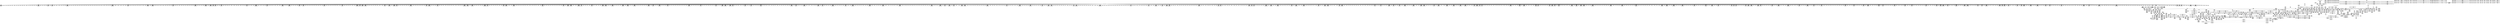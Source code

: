 digraph {
	CE0x4628f60 [shape=record,shape=Mrecord,label="{CE0x4628f60|selinux_inode_unlink:_dir|Function::selinux_inode_unlink&Arg::dir::|*SummSink*}"]
	CE0x46b0240 [shape=record,shape=Mrecord,label="{CE0x46b0240|GLOBAL:___llvm_gcov_indirect_counter_increment|*Constant*|*SummSource*}"]
	CE0x4644320 [shape=record,shape=Mrecord,label="{CE0x4644320|56:_i8*,_:_CRE_483,484_}"]
	CE0x4642440 [shape=record,shape=Mrecord,label="{CE0x4642440|56:_i8*,_:_CRE_181,182_}"]
	CE0x462d600 [shape=record,shape=Mrecord,label="{CE0x462d600|56:_i8*,_:_CRE_243,244_}"]
	CE0x46ca470 [shape=record,shape=Mrecord,label="{CE0x46ca470|56:_i8*,_:_CRE_983,984_}"]
	CE0x46a81f0 [shape=record,shape=Mrecord,label="{CE0x46a81f0|104:_%struct.inode*,_:_CRE_211,212_}"]
	CE0x46ef430 [shape=record,shape=Mrecord,label="{CE0x46ef430|i32_1|*Constant*}"]
	CE0x47058a0 [shape=record,shape=Mrecord,label="{CE0x47058a0|__llvm_gcov_indirect_counter_increment:_tmp5|*SummSink*}"]
	CE0x46a0a60 [shape=record,shape=Mrecord,label="{CE0x46a0a60|may_link:_d_inode|security/selinux/hooks.c,1770}"]
	CE0x470b3e0 [shape=record,shape=Mrecord,label="{CE0x470b3e0|i64*_getelementptr_inbounds_(_14_x_i64_,_14_x_i64_*___llvm_gcov_ctr219,_i64_0,_i64_13)|*Constant*}"]
	CE0x4630f60 [shape=record,shape=Mrecord,label="{CE0x4630f60|56:_i8*,_:_CRE_260,261_}"]
	CE0x46dc810 [shape=record,shape=Mrecord,label="{CE0x46dc810|i32_8388608|*Constant*|*SummSink*}"]
	CE0x4647b80 [shape=record,shape=Mrecord,label="{CE0x4647b80|56:_i8*,_:_CRE_240,241_}"]
	CE0x4678c80 [shape=record,shape=Mrecord,label="{CE0x4678c80|56:_i8*,_:_CRE_891,892_}"]
	CE0x46c4680 [shape=record,shape=Mrecord,label="{CE0x46c4680|56:_i8*,_:_CRE_893,894_}"]
	CE0x46c2210 [shape=record,shape=Mrecord,label="{CE0x46c2210|56:_i8*,_:_CRE_840,848_|*MultipleSource*|*LoadInst*|security/selinux/hooks.c,1770|security/selinux/hooks.c,1770}"]
	CE0x46819d0 [shape=record,shape=Mrecord,label="{CE0x46819d0|56:_i8*,_:_CRE_232,236_|*MultipleSource*|*LoadInst*|security/selinux/hooks.c,1770|security/selinux/hooks.c,1770}"]
	CE0x46ddca0 [shape=record,shape=Mrecord,label="{CE0x46ddca0|may_link:_conv3|security/selinux/hooks.c,1776|*SummSink*}"]
	CE0x46f7090 [shape=record,shape=Mrecord,label="{CE0x46f7090|GLOBAL:_printk|*Constant*}"]
	CE0x4685740 [shape=record,shape=Mrecord,label="{CE0x4685740|56:_i8*,_:_CRE_8,12_|*MultipleSource*|*LoadInst*|security/selinux/hooks.c,1770|security/selinux/hooks.c,1770}"]
	CE0x46a3ee0 [shape=record,shape=Mrecord,label="{CE0x46a3ee0|104:_%struct.inode*,_:_CRE_156,157_}"]
	CE0x47070e0 [shape=record,shape=Mrecord,label="{CE0x47070e0|current_sid:_tmp4|security/selinux/hooks.c,218}"]
	CE0x46b91a0 [shape=record,shape=Mrecord,label="{CE0x46b91a0|56:_i8*,_:_CRE_487,488_}"]
	CE0x46b10e0 [shape=record,shape=Mrecord,label="{CE0x46b10e0|__llvm_gcov_indirect_counter_increment:_counters|Function::__llvm_gcov_indirect_counter_increment&Arg::counters::|*SummSource*}"]
	CE0x4630060 [shape=record,shape=Mrecord,label="{CE0x4630060|56:_i8*,_:_CRE_56,64_|*MultipleSource*|Function::may_link&Arg::dir::|Function::selinux_inode_unlink&Arg::dir::|security/selinux/hooks.c,1769}"]
	CE0x46374f0 [shape=record,shape=Mrecord,label="{CE0x46374f0|56:_i8*,_:_CRE_976,977_}"]
	CE0x46fa190 [shape=record,shape=Mrecord,label="{CE0x46fa190|may_link:_tmp22|security/selinux/hooks.c,1797|*SummSink*}"]
	CE0x4635f90 [shape=record,shape=Mrecord,label="{CE0x4635f90|current_sid:_tmp2|*SummSink*}"]
	CE0x4630a60 [shape=record,shape=Mrecord,label="{CE0x4630a60|56:_i8*,_:_CRE_96,104_|*MultipleSource*|Function::may_link&Arg::dir::|Function::selinux_inode_unlink&Arg::dir::|security/selinux/hooks.c,1769}"]
	CE0x4645910 [shape=record,shape=Mrecord,label="{CE0x4645910|56:_i8*,_:_CRE_552,553_}"]
	CE0x467e020 [shape=record,shape=Mrecord,label="{CE0x467e020|56:_i8*,_:_CRE_992,1000_|*MultipleSource*|Function::may_link&Arg::dir::|Function::selinux_inode_unlink&Arg::dir::|security/selinux/hooks.c,1769}"]
	CE0x4632eb0 [shape=record,shape=Mrecord,label="{CE0x4632eb0|56:_i8*,_:_CRE_148,149_}"]
	CE0x4641670 [shape=record,shape=Mrecord,label="{CE0x4641670|56:_i8*,_:_CRE_168,169_}"]
	CE0x46f71a0 [shape=record,shape=Mrecord,label="{CE0x46f71a0|GLOBAL:_printk|*Constant*|*SummSource*}"]
	CE0x470e540 [shape=record,shape=Mrecord,label="{CE0x470e540|i64_4|*Constant*|*SummSource*}"]
	CE0x46408a0 [shape=record,shape=Mrecord,label="{CE0x46408a0|56:_i8*,_:_CRE_155,156_}"]
	CE0x4661250 [shape=record,shape=Mrecord,label="{CE0x4661250|i64*_getelementptr_inbounds_(_11_x_i64_,_11_x_i64_*___llvm_gcov_ctr125,_i64_0,_i64_6)|*Constant*|*SummSink*}"]
	CE0x46a73b0 [shape=record,shape=Mrecord,label="{CE0x46a73b0|104:_%struct.inode*,_:_CRE_199,200_}"]
	CE0x46ce8b0 [shape=record,shape=Mrecord,label="{CE0x46ce8b0|28:_i32,_:_CRE_61,62_}"]
	CE0x46eaab0 [shape=record,shape=Mrecord,label="{CE0x46eaab0|current_sid:_tmp18|security/selinux/hooks.c,218}"]
	CE0x46b1f80 [shape=record,shape=Mrecord,label="{CE0x46b1f80|56:_i8*,_:_CRE_252,253_}"]
	CE0x46d2fe0 [shape=record,shape=Mrecord,label="{CE0x46d2fe0|28:_i32,_:_CRE_168,184_|*MultipleSource*|security/selinux/hooks.c,1777|*LoadInst*|security/selinux/hooks.c,1769|security/selinux/hooks.c,1769}"]
	CE0x4631510 [shape=record,shape=Mrecord,label="{CE0x4631510|56:_i8*,_:_CRE_267,268_}"]
	CE0x4635f20 [shape=record,shape=Mrecord,label="{CE0x4635f20|current_sid:_tmp2|*SummSource*}"]
	CE0x4641890 [shape=record,shape=Mrecord,label="{CE0x4641890|56:_i8*,_:_CRE_170,171_}"]
	CE0x46be220 [shape=record,shape=Mrecord,label="{CE0x46be220|56:_i8*,_:_CRE_608,609_}"]
	CE0x4654250 [shape=record,shape=Mrecord,label="{CE0x4654250|may_link:_dentry|Function::may_link&Arg::dentry::}"]
	CE0x46ddfd0 [shape=record,shape=Mrecord,label="{CE0x46ddfd0|i32_3|*Constant*|*SummSource*}"]
	CE0x470b2e0 [shape=record,shape=Mrecord,label="{CE0x470b2e0|may_link:_tmp26|security/selinux/hooks.c,1799}"]
	CE0x46ce3e0 [shape=record,shape=Mrecord,label="{CE0x46ce3e0|28:_i32,_:_CRE_56,57_}"]
	CE0x46ccd00 [shape=record,shape=Mrecord,label="{CE0x46ccd00|28:_i32,_:_CRE_19,20_}"]
	CE0x46bb8b0 [shape=record,shape=Mrecord,label="{CE0x46bb8b0|56:_i8*,_:_CRE_569,570_}"]
	CE0x46e0bd0 [shape=record,shape=Mrecord,label="{CE0x46e0bd0|avc_has_perm:_tsid|Function::avc_has_perm&Arg::tsid::|*SummSource*}"]
	CE0x46a8f00 [shape=record,shape=Mrecord,label="{CE0x46a8f00|104:_%struct.inode*,_:_CRE_222,223_}"]
	CE0x46612c0 [shape=record,shape=Mrecord,label="{CE0x46612c0|i64_3|*Constant*}"]
	CE0x46ebee0 [shape=record,shape=Mrecord,label="{CE0x46ebee0|current_sid:_tmp20|security/selinux/hooks.c,218|*SummSink*}"]
	CE0x464b720 [shape=record,shape=Mrecord,label="{CE0x464b720|56:_i8*,_:_CRE_310,311_}"]
	CE0x46b1a30 [shape=record,shape=Mrecord,label="{CE0x46b1a30|56:_i8*,_:_CRE_247,248_}"]
	CE0x46b2f70 [shape=record,shape=Mrecord,label="{CE0x46b2f70|56:_i8*,_:_CRE_267,268_}"]
	CE0x4635310 [shape=record,shape=Mrecord,label="{CE0x4635310|may_link:_sw.bb|*SummSource*}"]
	CE0x46be330 [shape=record,shape=Mrecord,label="{CE0x46be330|56:_i8*,_:_CRE_609,610_}"]
	CE0x4641ab0 [shape=record,shape=Mrecord,label="{CE0x4641ab0|56:_i8*,_:_CRE_172,173_}"]
	CE0x46a51e0 [shape=record,shape=Mrecord,label="{CE0x46a51e0|104:_%struct.inode*,_:_CRE_172,173_}"]
	CE0x46f9370 [shape=record,shape=Mrecord,label="{CE0x46f9370|may_link:_tmp22|security/selinux/hooks.c,1797}"]
	CE0x4660d60 [shape=record,shape=Mrecord,label="{CE0x4660d60|may_link:_tmp11|security/selinux/hooks.c,1778|*SummSink*}"]
	CE0x4677960 [shape=record,shape=Mrecord,label="{CE0x4677960|56:_i8*,_:_CRE_873,874_}"]
	CE0x46dece0 [shape=record,shape=Mrecord,label="{CE0x46dece0|may_link:_u|security/selinux/hooks.c,1773|*SummSink*}"]
	CE0x46d4f70 [shape=record,shape=Mrecord,label="{CE0x46d4f70|i64**_getelementptr_inbounds_(_4_x_i64*_,_4_x_i64*_*___llvm_gcda_edge_table220,_i64_0,_i64_0)|*Constant*|*SummSource*}"]
	CE0x4661070 [shape=record,shape=Mrecord,label="{CE0x4661070|i64*_getelementptr_inbounds_(_14_x_i64_,_14_x_i64_*___llvm_gcov_ctr219,_i64_0,_i64_3)|*Constant*}"]
	CE0x46d0bb0 [shape=record,shape=Mrecord,label="{CE0x46d0bb0|28:_i32,_:_CRE_96,97_}"]
	CE0x46bd120 [shape=record,shape=Mrecord,label="{CE0x46bd120|56:_i8*,_:_CRE_592,593_}"]
	CE0x463c680 [shape=record,shape=Mrecord,label="{CE0x463c680|i32_1|*Constant*|*SummSource*}"]
	CE0x46713e0 [shape=record,shape=Mrecord,label="{CE0x46713e0|56:_i8*,_:_CRE_577,578_}"]
	CE0x46721b0 [shape=record,shape=Mrecord,label="{CE0x46721b0|56:_i8*,_:_CRE_594,595_}"]
	CE0x46d35e0 [shape=record,shape=Mrecord,label="{CE0x46d35e0|28:_i32,_:_CRE_200,208_|*MultipleSource*|security/selinux/hooks.c,1777|*LoadInst*|security/selinux/hooks.c,1769|security/selinux/hooks.c,1769}"]
	CE0x46338c0 [shape=record,shape=Mrecord,label="{CE0x46338c0|56:_i8*,_:_CRE_170,171_}"]
	CE0x464a1b0 [shape=record,shape=Mrecord,label="{CE0x464a1b0|current_sid:_tmp}"]
	CE0x467c140 [shape=record,shape=Mrecord,label="{CE0x467c140|56:_i8*,_:_CRE_902,903_}"]
	CE0x4639140 [shape=record,shape=Mrecord,label="{CE0x4639140|i64_1|*Constant*|*SummSource*}"]
	CE0x470cb90 [shape=record,shape=Mrecord,label="{CE0x470cb90|_call_void_mcount()_#3|*SummSink*}"]
	CE0x46b1c50 [shape=record,shape=Mrecord,label="{CE0x46b1c50|56:_i8*,_:_CRE_249,250_}"]
	CE0x46f8ae0 [shape=record,shape=Mrecord,label="{CE0x46f8ae0|i32_16777216|*Constant*}"]
	CE0x46835b0 [shape=record,shape=Mrecord,label="{CE0x46835b0|56:_i8*,_:_CRE_151,152_}"]
	CE0x46b7300 [shape=record,shape=Mrecord,label="{CE0x46b7300|56:_i8*,_:_CRE_408,416_|*MultipleSource*|*LoadInst*|security/selinux/hooks.c,1770|security/selinux/hooks.c,1770}"]
	CE0x46328c0 [shape=record,shape=Mrecord,label="{CE0x46328c0|56:_i8*,_:_CRE_140,141_}"]
	CE0x46d6000 [shape=record,shape=Mrecord,label="{CE0x46d6000|GLOBAL:___llvm_gcov_global_state_pred221|Global_var:__llvm_gcov_global_state_pred221}"]
	CE0x46b0960 [shape=record,shape=Mrecord,label="{CE0x46b0960|__llvm_gcov_indirect_counter_increment:_predecessor|Function::__llvm_gcov_indirect_counter_increment&Arg::predecessor::|*SummSource*}"]
	CE0x46c23e0 [shape=record,shape=Mrecord,label="{CE0x46c23e0|56:_i8*,_:_CRE_848,856_|*MultipleSource*|*LoadInst*|security/selinux/hooks.c,1770|security/selinux/hooks.c,1770}"]
	CE0x46613f0 [shape=record,shape=Mrecord,label="{CE0x46613f0|i64_3|*Constant*|*SummSource*}"]
	CE0x462d9f0 [shape=record,shape=Mrecord,label="{CE0x462d9f0|56:_i8*,_:_CRE_249,250_}"]
	CE0x46a2310 [shape=record,shape=Mrecord,label="{CE0x46a2310|104:_%struct.inode*,_:_CRE_90,91_}"]
	CE0x46a2500 [shape=record,shape=Mrecord,label="{CE0x46a2500|104:_%struct.inode*,_:_CRE_91,92_}"]
	CE0x470c1d0 [shape=record,shape=Mrecord,label="{CE0x470c1d0|current_sid:_do.body}"]
	CE0x4677070 [shape=record,shape=Mrecord,label="{CE0x4677070|56:_i8*,_:_CRE_865,866_}"]
	CE0x4633f40 [shape=record,shape=Mrecord,label="{CE0x4633f40|56:_i8*,_:_CRE_178,179_}"]
	CE0x46ce0a0 [shape=record,shape=Mrecord,label="{CE0x46ce0a0|28:_i32,_:_CRE_52,53_}"]
	CE0x46363e0 [shape=record,shape=Mrecord,label="{CE0x46363e0|may_link:_if.end}"]
	CE0x46308b0 [shape=record,shape=Mrecord,label="{CE0x46308b0|56:_i8*,_:_CRE_88,96_|*MultipleSource*|Function::may_link&Arg::dir::|Function::selinux_inode_unlink&Arg::dir::|security/selinux/hooks.c,1769}"]
	CE0x4678730 [shape=record,shape=Mrecord,label="{CE0x4678730|56:_i8*,_:_CRE_886,887_}"]
	CE0x46bdcd0 [shape=record,shape=Mrecord,label="{CE0x46bdcd0|56:_i8*,_:_CRE_603,604_}"]
	CE0x46e0aa0 [shape=record,shape=Mrecord,label="{CE0x46e0aa0|avc_has_perm:_tsid|Function::avc_has_perm&Arg::tsid::}"]
	CE0x46be880 [shape=record,shape=Mrecord,label="{CE0x46be880|56:_i8*,_:_CRE_614,615_}"]
	CE0x46c4570 [shape=record,shape=Mrecord,label="{CE0x46c4570|56:_i8*,_:_CRE_892,893_}"]
	CE0x4670360 [shape=record,shape=Mrecord,label="{CE0x4670360|56:_i8*,_:_CRE_556,557_}"]
	CE0x462ec00 [shape=record,shape=Mrecord,label="{CE0x462ec00|56:_i8*,_:_CRE_193,194_}"]
	CE0x46d7a90 [shape=record,shape=Mrecord,label="{CE0x46d7a90|GLOBAL:___llvm_gcov_ctr219|Global_var:__llvm_gcov_ctr219|*SummSource*}"]
	CE0x467db00 [shape=record,shape=Mrecord,label="{CE0x467db00|56:_i8*,_:_CRE_981,982_}"]
	CE0x46cc7c0 [shape=record,shape=Mrecord,label="{CE0x46cc7c0|28:_i32,_:_CRE_13,14_}"]
	CE0x4679940 [shape=record,shape=Mrecord,label="{CE0x4679940|56:_i8*,_:_CRE_903,904_}"]
	CE0x4662730 [shape=record,shape=Mrecord,label="{CE0x4662730|56:_i8*,_:_CRE_160,161_}"]
	CE0x46707b0 [shape=record,shape=Mrecord,label="{CE0x46707b0|56:_i8*,_:_CRE_562,563_}"]
	CE0x4631c30 [shape=record,shape=Mrecord,label="{CE0x4631c30|56:_i8*,_:_CRE_282,283_}"]
	CE0x4650ad0 [shape=record,shape=Mrecord,label="{CE0x4650ad0|may_link:_sw.epilog|*SummSource*}"]
	CE0x46ea580 [shape=record,shape=Mrecord,label="{CE0x46ea580|current_sid:_tmp17|security/selinux/hooks.c,218|*SummSink*}"]
	CE0x4662a70 [shape=record,shape=Mrecord,label="{CE0x4662a70|56:_i8*,_:_CRE_164,165_}"]
	CE0x46dc640 [shape=record,shape=Mrecord,label="{CE0x46dc640|may_link:_cond|security/selinux/hooks.c,1776|*SummSink*}"]
	CE0x4658cf0 [shape=record,shape=Mrecord,label="{CE0x4658cf0|current_sid:_tmp1|*SummSource*}"]
	CE0x46b4180 [shape=record,shape=Mrecord,label="{CE0x46b4180|56:_i8*,_:_CRE_284,285_}"]
	CE0x46737a0 [shape=record,shape=Mrecord,label="{CE0x46737a0|56:_i8*,_:_CRE_621,622_}"]
	CE0x4705180 [shape=record,shape=Mrecord,label="{CE0x4705180|current_sid:_bb|*SummSource*}"]
	CE0x465ef10 [shape=record,shape=Mrecord,label="{CE0x465ef10|current_sid:_do.end|*SummSink*}"]
	CE0x462e8c0 [shape=record,shape=Mrecord,label="{CE0x462e8c0|56:_i8*,_:_CRE_189,190_}"]
	CE0x4642330 [shape=record,shape=Mrecord,label="{CE0x4642330|56:_i8*,_:_CRE_180,181_}"]
	CE0x463c900 [shape=record,shape=Mrecord,label="{CE0x463c900|may_link:_kind|Function::may_link&Arg::kind::}"]
	CE0x46bd9a0 [shape=record,shape=Mrecord,label="{CE0x46bd9a0|56:_i8*,_:_CRE_600,601_}"]
	CE0x4706300 [shape=record,shape=Mrecord,label="{CE0x4706300|__llvm_gcov_indirect_counter_increment:_tmp6|*SummSource*}"]
	CE0x46a8ca0 [shape=record,shape=Mrecord,label="{CE0x46a8ca0|104:_%struct.inode*,_:_CRE_220,221_}"]
	CE0x46d6e30 [shape=record,shape=Mrecord,label="{CE0x46d6e30|_call_void___llvm_gcov_indirect_counter_increment(i32*___llvm_gcov_global_state_pred221,_i64**_getelementptr_inbounds_(_4_x_i64*_,_4_x_i64*_*___llvm_gcda_edge_table220,_i64_0,_i64_1)),_!dbg_!27742|security/selinux/hooks.c,1783|*SummSink*}"]
	CE0x46cf5b0 [shape=record,shape=Mrecord,label="{CE0x46cf5b0|28:_i32,_:_CRE_74,75_}"]
	CE0x4670fd0 [shape=record,shape=Mrecord,label="{CE0x4670fd0|56:_i8*,_:_CRE_572,573_}"]
	CE0x4672f80 [shape=record,shape=Mrecord,label="{CE0x4672f80|56:_i8*,_:_CRE_611,612_}"]
	CE0x46a1ab0 [shape=record,shape=Mrecord,label="{CE0x46a1ab0|104:_%struct.inode*,_:_CRE_64,72_|*MultipleSource*|security/selinux/hooks.c,1770|Function::may_link&Arg::dentry::|Function::selinux_inode_unlink&Arg::dentry::}"]
	CE0x46a3b50 [shape=record,shape=Mrecord,label="{CE0x46a3b50|104:_%struct.inode*,_:_CRE_153,154_}"]
	CE0x46cbc60 [shape=record,shape=Mrecord,label="{CE0x46cbc60|may_link:_tmp26|security/selinux/hooks.c,1799|*SummSource*}"]
	CE0x46a5b60 [shape=record,shape=Mrecord,label="{CE0x46a5b60|104:_%struct.inode*,_:_CRE_180,181_}"]
	CE0x46a7150 [shape=record,shape=Mrecord,label="{CE0x46a7150|104:_%struct.inode*,_:_CRE_197,198_}"]
	CE0x46e0740 [shape=record,shape=Mrecord,label="{CE0x46e0740|avc_has_perm:_ssid|Function::avc_has_perm&Arg::ssid::}"]
	CE0x4643a90 [shape=record,shape=Mrecord,label="{CE0x4643a90|56:_i8*,_:_CRE_473,474_}"]
	CE0x46a7280 [shape=record,shape=Mrecord,label="{CE0x46a7280|104:_%struct.inode*,_:_CRE_198,199_}"]
	CE0x46af300 [shape=record,shape=Mrecord,label="{CE0x46af300|i64*_getelementptr_inbounds_(_14_x_i64_,_14_x_i64_*___llvm_gcov_ctr219,_i64_0,_i64_9)|*Constant*|*SummSink*}"]
	CE0x46ec980 [shape=record,shape=Mrecord,label="{CE0x46ec980|GLOBAL:_get_current|*Constant*|*SummSource*}"]
	CE0x46b62c0 [shape=record,shape=Mrecord,label="{CE0x46b62c0|56:_i8*,_:_CRE_328,336_|*MultipleSource*|*LoadInst*|security/selinux/hooks.c,1770|security/selinux/hooks.c,1770}"]
	CE0x462dac0 [shape=record,shape=Mrecord,label="{CE0x462dac0|56:_i8*,_:_CRE_250,251_}"]
	CE0x46ccb00 [shape=record,shape=Mrecord,label="{CE0x46ccb00|28:_i32,_:_CRE_17,18_}"]
	CE0x46e08a0 [shape=record,shape=Mrecord,label="{CE0x46e08a0|avc_has_perm:_ssid|Function::avc_has_perm&Arg::ssid::|*SummSink*}"]
	CE0x46cb690 [shape=record,shape=Mrecord,label="{CE0x46cb690|28:_i32,_:_CRE_8,9_}"]
	CE0x462ef40 [shape=record,shape=Mrecord,label="{CE0x462ef40|56:_i8*,_:_CRE_197,198_}"]
	CE0x4635140 [shape=record,shape=Mrecord,label="{CE0x4635140|may_link:_if.end|*SummSink*}"]
	CE0x4649cb0 [shape=record,shape=Mrecord,label="{CE0x4649cb0|may_link:_call|security/selinux/hooks.c,1765|*SummSource*}"]
	CE0x4637cf0 [shape=record,shape=Mrecord,label="{CE0x4637cf0|56:_i8*,_:_CRE_276,277_}"]
	CE0x46d0eb0 [shape=record,shape=Mrecord,label="{CE0x46d0eb0|28:_i32,_:_CRE_99,100_}"]
	CE0x46cc660 [shape=record,shape=Mrecord,label="{CE0x46cc660|28:_i32,_:_CRE_11,12_}"]
	CE0x46fa070 [shape=record,shape=Mrecord,label="{CE0x46fa070|i64*_getelementptr_inbounds_(_14_x_i64_,_14_x_i64_*___llvm_gcov_ctr219,_i64_0,_i64_12)|*Constant*|*SummSource*}"]
	CE0x46f8c00 [shape=record,shape=Mrecord,label="{CE0x46f8c00|i32_16777216|*Constant*|*SummSource*}"]
	CE0x46a8580 [shape=record,shape=Mrecord,label="{CE0x46a8580|104:_%struct.inode*,_:_CRE_214,215_}"]
	CE0x463d640 [shape=record,shape=Mrecord,label="{CE0x463d640|may_link:_entry|*SummSink*}"]
	CE0x462a140 [shape=record,shape=Mrecord,label="{CE0x462a140|selinux_inode_unlink:_entry|*SummSource*}"]
	CE0x46ded70 [shape=record,shape=Mrecord,label="{CE0x46ded70|may_link:_tmp8|security/selinux/hooks.c,1778}"]
	CE0x4643fe0 [shape=record,shape=Mrecord,label="{CE0x4643fe0|56:_i8*,_:_CRE_479,480_}"]
	CE0x464c6f0 [shape=record,shape=Mrecord,label="{CE0x464c6f0|56:_i8*,_:_CRE_392,400_|*MultipleSource*|Function::may_link&Arg::dir::|Function::selinux_inode_unlink&Arg::dir::|security/selinux/hooks.c,1769}"]
	CE0x462e650 [shape=record,shape=Mrecord,label="{CE0x462e650|56:_i8*,_:_CRE_186,187_}"]
	CE0x46370c0 [shape=record,shape=Mrecord,label="{CE0x46370c0|56:_i8*,_:_CRE_960,968_|*MultipleSource*|Function::may_link&Arg::dir::|Function::selinux_inode_unlink&Arg::dir::|security/selinux/hooks.c,1769}"]
	CE0x465e7c0 [shape=record,shape=Mrecord,label="{CE0x465e7c0|56:_i8*,_:_CRE_154,155_}"]
	CE0x4706760 [shape=record,shape=Mrecord,label="{CE0x4706760|current_sid:_tmp3}"]
	CE0x4631100 [shape=record,shape=Mrecord,label="{CE0x4631100|56:_i8*,_:_CRE_262,263_}"]
	CE0x46d1770 [shape=record,shape=Mrecord,label="{CE0x46d1770|28:_i32,_:_CRE_107,108_}"]
	CE0x46bcce0 [shape=record,shape=Mrecord,label="{CE0x46bcce0|56:_i8*,_:_CRE_588,589_}"]
	CE0x4651f20 [shape=record,shape=Mrecord,label="{CE0x4651f20|_ret_i32_%call,_!dbg_!27714|security/selinux/hooks.c,2774|*SummSource*}"]
	CE0x46aabc0 [shape=record,shape=Mrecord,label="{CE0x46aabc0|104:_%struct.inode*,_:_CRE_308,309_}"]
	CE0x46d6a70 [shape=record,shape=Mrecord,label="{CE0x46d6a70|_call_void___llvm_gcov_indirect_counter_increment(i32*___llvm_gcov_global_state_pred221,_i64**_getelementptr_inbounds_(_4_x_i64*_,_4_x_i64*_*___llvm_gcda_edge_table220,_i64_0,_i64_1)),_!dbg_!27742|security/selinux/hooks.c,1783}"]
	CE0x4659d30 [shape=record,shape=Mrecord,label="{CE0x4659d30|i64*_getelementptr_inbounds_(_11_x_i64_,_11_x_i64_*___llvm_gcov_ctr125,_i64_0,_i64_1)|*Constant*|*SummSource*}"]
	CE0x4671a60 [shape=record,shape=Mrecord,label="{CE0x4671a60|56:_i8*,_:_CRE_585,586_}"]
	CE0x47312c0 [shape=record,shape=Mrecord,label="{CE0x47312c0|get_current:_tmp2|*SummSink*}"]
	CE0x46c9ea0 [shape=record,shape=Mrecord,label="{CE0x46c9ea0|56:_i8*,_:_CRE_978,979_}"]
	CE0x46ea510 [shape=record,shape=Mrecord,label="{CE0x46ea510|current_sid:_tmp17|security/selinux/hooks.c,218|*SummSource*}"]
	CE0x4709d80 [shape=record,shape=Mrecord,label="{CE0x4709d80|GLOBAL:___llvm_gcov_ctr125|Global_var:__llvm_gcov_ctr125|*SummSource*}"]
	CE0x46ad7b0 [shape=record,shape=Mrecord,label="{CE0x46ad7b0|_ret_void}"]
	CE0x46cbcd0 [shape=record,shape=Mrecord,label="{CE0x46cbcd0|may_link:_sid10|security/selinux/hooks.c,1797}"]
	CE0x465da60 [shape=record,shape=Mrecord,label="{CE0x465da60|56:_i8*,_:_CRE_137,138_}"]
	CE0x46d3db0 [shape=record,shape=Mrecord,label="{CE0x46d3db0|may_link:_tmp9|security/selinux/hooks.c,1778}"]
	CE0x467b5f0 [shape=record,shape=Mrecord,label="{CE0x467b5f0|56:_i8*,_:_CRE_930,931_}"]
	CE0x46b69f0 [shape=record,shape=Mrecord,label="{CE0x46b69f0|56:_i8*,_:_CRE_360,376_|*MultipleSource*|*LoadInst*|security/selinux/hooks.c,1770|security/selinux/hooks.c,1770}"]
	CE0x46a0120 [shape=record,shape=Mrecord,label="{CE0x46a0120|current_sid:_tmp13|security/selinux/hooks.c,218|*SummSink*}"]
	CE0x4679a50 [shape=record,shape=Mrecord,label="{CE0x4679a50|56:_i8*,_:_CRE_904,905_}"]
	CE0x4631d00 [shape=record,shape=Mrecord,label="{CE0x4631d00|56:_i8*,_:_CRE_283,284_}"]
	CE0x4632440 [shape=record,shape=Mrecord,label="{CE0x4632440|may_link:_dentry|Function::may_link&Arg::dentry::|*SummSink*}"]
	CE0x46520c0 [shape=record,shape=Mrecord,label="{CE0x46520c0|_ret_i32_%call,_!dbg_!27714|security/selinux/hooks.c,2774|*SummSink*}"]
	CE0x46b0ba0 [shape=record,shape=Mrecord,label="{CE0x46b0ba0|__llvm_gcov_indirect_counter_increment:_counters|Function::__llvm_gcov_indirect_counter_increment&Arg::counters::}"]
	CE0x46e2010 [shape=record,shape=Mrecord,label="{CE0x46e2010|_ret_i32_%retval.0,_!dbg_!27728|security/selinux/avc.c,775|*SummSource*}"]
	CE0x46a2eb0 [shape=record,shape=Mrecord,label="{CE0x46a2eb0|104:_%struct.inode*,_:_CRE_144,145_}"]
	CE0x46b3d40 [shape=record,shape=Mrecord,label="{CE0x46b3d40|56:_i8*,_:_CRE_280,281_}"]
	CE0x467c030 [shape=record,shape=Mrecord,label="{CE0x467c030|56:_i8*,_:_CRE_901,902_}"]
	CE0x46ea890 [shape=record,shape=Mrecord,label="{CE0x46ea890|current_sid:_tmp19|security/selinux/hooks.c,218|*SummSource*}"]
	CE0x4641bc0 [shape=record,shape=Mrecord,label="{CE0x4641bc0|56:_i8*,_:_CRE_173,174_}"]
	CE0x46c39c0 [shape=record,shape=Mrecord,label="{CE0x46c39c0|56:_i8*,_:_CRE_881,882_}"]
	CE0x4637dc0 [shape=record,shape=Mrecord,label="{CE0x4637dc0|56:_i8*,_:_CRE_277,278_}"]
	CE0x46e8950 [shape=record,shape=Mrecord,label="{CE0x46e8950|_call_void___llvm_gcov_indirect_counter_increment(i32*___llvm_gcov_global_state_pred221,_i64**_getelementptr_inbounds_(_4_x_i64*_,_4_x_i64*_*___llvm_gcda_edge_table220,_i64_0,_i64_3)),_!dbg_!27747|security/selinux/hooks.c,1789}"]
	CE0x46c3580 [shape=record,shape=Mrecord,label="{CE0x46c3580|56:_i8*,_:_CRE_877,878_}"]
	CE0x4634c00 [shape=record,shape=Mrecord,label="{CE0x4634c00|may_link:_ad|security/selinux/hooks.c, 1764|*SummSource*}"]
	CE0x4672830 [shape=record,shape=Mrecord,label="{CE0x4672830|56:_i8*,_:_CRE_602,603_}"]
	CE0x4711bc0 [shape=record,shape=Mrecord,label="{CE0x4711bc0|i8*_getelementptr_inbounds_(_45_x_i8_,_45_x_i8_*_.str12,_i32_0,_i32_0)|*Constant*|*SummSink*}"]
	CE0x4676470 [shape=record,shape=Mrecord,label="{CE0x4676470|56:_i8*,_:_CRE_824,832_|*MultipleSource*|Function::may_link&Arg::dir::|Function::selinux_inode_unlink&Arg::dir::|security/selinux/hooks.c,1769}"]
	CE0x46be110 [shape=record,shape=Mrecord,label="{CE0x46be110|56:_i8*,_:_CRE_607,608_}"]
	CE0x46f73f0 [shape=record,shape=Mrecord,label="{CE0x46f73f0|i8*_getelementptr_inbounds_(_38_x_i8_,_38_x_i8_*_.str64,_i32_0,_i32_0)|*Constant*|*SummSource*}"]
	CE0x4634f30 [shape=record,shape=Mrecord,label="{CE0x4634f30|i32_0|*Constant*}"]
	CE0x4633cd0 [shape=record,shape=Mrecord,label="{CE0x4633cd0|56:_i8*,_:_CRE_175,176_}"]
	CE0x470f700 [shape=record,shape=Mrecord,label="{CE0x470f700|get_current:_tmp4|./arch/x86/include/asm/current.h,14|*SummSink*}"]
	CE0x47050e0 [shape=record,shape=Mrecord,label="{CE0x47050e0|current_sid:_bb}"]
	CE0x46732c0 [shape=record,shape=Mrecord,label="{CE0x46732c0|56:_i8*,_:_CRE_615,616_}"]
	CE0x46ce6b0 [shape=record,shape=Mrecord,label="{CE0x46ce6b0|28:_i32,_:_CRE_59,60_}"]
	CE0x46477d0 [shape=record,shape=Mrecord,label="{CE0x46477d0|56:_i8*,_:_CRE_224,232_|*MultipleSource*|Function::may_link&Arg::dir::|Function::selinux_inode_unlink&Arg::dir::|security/selinux/hooks.c,1769}"]
	CE0x4660230 [shape=record,shape=Mrecord,label="{CE0x4660230|56:_i8*,_:_CRE_290,291_}"]
	CE0x4660730 [shape=record,shape=Mrecord,label="{CE0x4660730|56:_i8*,_:_CRE_12,16_|*MultipleSource*|Function::may_link&Arg::dir::|Function::selinux_inode_unlink&Arg::dir::|security/selinux/hooks.c,1769}"]
	CE0x4651750 [shape=record,shape=Mrecord,label="{CE0x4651750|_call_void_mcount()_#3}"]
	CE0x46bfc00 [shape=record,shape=Mrecord,label="{CE0x46bfc00|56:_i8*,_:_CRE_664,672_|*MultipleSource*|*LoadInst*|security/selinux/hooks.c,1770|security/selinux/hooks.c,1770}"]
	CE0x46abf80 [shape=record,shape=Mrecord,label="{CE0x46abf80|may_link:_tmp15|security/selinux/hooks.c,1783}"]
	CE0x46817d0 [shape=record,shape=Mrecord,label="{CE0x46817d0|56:_i8*,_:_CRE_224,232_|*MultipleSource*|*LoadInst*|security/selinux/hooks.c,1770|security/selinux/hooks.c,1770}"]
	CE0x470c5c0 [shape=record,shape=Mrecord,label="{CE0x470c5c0|GLOBAL:_current_sid.__warned|Global_var:current_sid.__warned|*SummSink*}"]
	CE0x46311d0 [shape=record,shape=Mrecord,label="{CE0x46311d0|56:_i8*,_:_CRE_263,264_}"]
	CE0x4644660 [shape=record,shape=Mrecord,label="{CE0x4644660|56:_i8*,_:_CRE_487,488_}"]
	CE0x4684f20 [shape=record,shape=Mrecord,label="{CE0x4684f20|may_link:_tmp15|security/selinux/hooks.c,1783|*SummSink*}"]
	CE0x467eac0 [shape=record,shape=Mrecord,label="{CE0x467eac0|56:_i8*,_:_CRE_40,48_|*MultipleSource*|*LoadInst*|security/selinux/hooks.c,1770|security/selinux/hooks.c,1770}"]
	CE0x4682e40 [shape=record,shape=Mrecord,label="{CE0x4682e40|56:_i8*,_:_CRE_144,145_}"]
	CE0x4638000 [shape=record,shape=Mrecord,label="{CE0x4638000|i64_1|*Constant*}"]
	CE0x470abd0 [shape=record,shape=Mrecord,label="{CE0x470abd0|may_link:_retval.0|*SummSource*}"]
	CE0x46e1130 [shape=record,shape=Mrecord,label="{CE0x46e1130|i16_7|*Constant*|*SummSink*}"]
	CE0x4707480 [shape=record,shape=Mrecord,label="{CE0x4707480|__llvm_gcov_indirect_counter_increment:_tmp3|*SummSource*}"]
	CE0x470eae0 [shape=record,shape=Mrecord,label="{CE0x470eae0|current_sid:_tmp8|security/selinux/hooks.c,218|*SummSource*}"]
	CE0x46a03b0 [shape=record,shape=Mrecord,label="{CE0x46a03b0|i1_true|*Constant*|*SummSource*}"]
	CE0x4680b50 [shape=record,shape=Mrecord,label="{CE0x4680b50|56:_i8*,_:_CRE_201,202_}"]
	CE0x4631370 [shape=record,shape=Mrecord,label="{CE0x4631370|56:_i8*,_:_CRE_265,266_}"]
	CE0x46419a0 [shape=record,shape=Mrecord,label="{CE0x46419a0|56:_i8*,_:_CRE_171,172_}"]
	CE0x4639300 [shape=record,shape=Mrecord,label="{CE0x4639300|selinux_inode_unlink:_bb|*SummSink*}"]
	CE0x46aaff0 [shape=record,shape=Mrecord,label="{CE0x46aaff0|104:_%struct.inode*,_:_CRE_312,313_}"]
	CE0x46b07a0 [shape=record,shape=Mrecord,label="{CE0x46b07a0|__llvm_gcov_indirect_counter_increment:_entry|*SummSink*}"]
	CE0x462f670 [shape=record,shape=Mrecord,label="{CE0x462f670|current_sid:_entry}"]
	CE0x46a4e50 [shape=record,shape=Mrecord,label="{CE0x46a4e50|104:_%struct.inode*,_:_CRE_169,170_}"]
	CE0x46b4290 [shape=record,shape=Mrecord,label="{CE0x46b4290|56:_i8*,_:_CRE_285,286_}"]
	CE0x46332c0 [shape=record,shape=Mrecord,label="{CE0x46332c0|56:_i8*,_:_CRE_153,154_}"]
	CE0x46aacc0 [shape=record,shape=Mrecord,label="{CE0x46aacc0|104:_%struct.inode*,_:_CRE_309,310_}"]
	CE0x46481a0 [shape=record,shape=Mrecord,label="{CE0x46481a0|may_link:_call|security/selinux/hooks.c,1765}"]
	CE0x4641560 [shape=record,shape=Mrecord,label="{CE0x4641560|56:_i8*,_:_CRE_167,168_}"]
	CE0x46836c0 [shape=record,shape=Mrecord,label="{CE0x46836c0|56:_i8*,_:_CRE_152,153_}"]
	CE0x46b7870 [shape=record,shape=Mrecord,label="{CE0x46b7870|56:_i8*,_:_CRE_432,440_|*MultipleSource*|*LoadInst*|security/selinux/hooks.c,1770|security/selinux/hooks.c,1770}"]
	CE0x4708ab0 [shape=record,shape=Mrecord,label="{CE0x4708ab0|_call_void_mcount()_#3}"]
	CE0x46ec4e0 [shape=record,shape=Mrecord,label="{CE0x46ec4e0|current_sid:_call4|security/selinux/hooks.c,218|*SummSink*}"]
	CE0x46cffb0 [shape=record,shape=Mrecord,label="{CE0x46cffb0|28:_i32,_:_CRE_84,85_}"]
	CE0x46a5900 [shape=record,shape=Mrecord,label="{CE0x46a5900|104:_%struct.inode*,_:_CRE_178,179_}"]
	CE0x46d1220 [shape=record,shape=Mrecord,label="{CE0x46d1220|28:_i32,_:_CRE_102,103_}"]
	CE0x46a9c00 [shape=record,shape=Mrecord,label="{CE0x46a9c00|104:_%struct.inode*,_:_CRE_272,280_|*MultipleSource*|security/selinux/hooks.c,1770|Function::may_link&Arg::dentry::|Function::selinux_inode_unlink&Arg::dentry::}"]
	CE0x46bb140 [shape=record,shape=Mrecord,label="{CE0x46bb140|56:_i8*,_:_CRE_562,563_}"]
	CE0x46a3a20 [shape=record,shape=Mrecord,label="{CE0x46a3a20|104:_%struct.inode*,_:_CRE_152,153_}"]
	CE0x46b2b30 [shape=record,shape=Mrecord,label="{CE0x46b2b30|56:_i8*,_:_CRE_263,264_}"]
	CE0x462db90 [shape=record,shape=Mrecord,label="{CE0x462db90|56:_i8*,_:_CRE_251,252_}"]
	CE0x46bffa0 [shape=record,shape=Mrecord,label="{CE0x46bffa0|56:_i8*,_:_CRE_680,684_|*MultipleSource*|*LoadInst*|security/selinux/hooks.c,1770|security/selinux/hooks.c,1770}"]
	CE0x46ed4e0 [shape=record,shape=Mrecord,label="{CE0x46ed4e0|i32_78|*Constant*}"]
	CE0x46cfab0 [shape=record,shape=Mrecord,label="{CE0x46cfab0|28:_i32,_:_CRE_79,80_}"]
	CE0x46c8950 [shape=record,shape=Mrecord,label="{CE0x46c8950|56:_i8*,_:_CRE_926,927_}"]
	CE0x4632f80 [shape=record,shape=Mrecord,label="{CE0x4632f80|56:_i8*,_:_CRE_149,150_}"]
	CE0x46a5440 [shape=record,shape=Mrecord,label="{CE0x46a5440|104:_%struct.inode*,_:_CRE_174,175_}"]
	CE0x46dbf40 [shape=record,shape=Mrecord,label="{CE0x46dbf40|i32_8388608|*Constant*|*SummSource*}"]
	CE0x465c7e0 [shape=record,shape=Mrecord,label="{CE0x465c7e0|get_current:_tmp|*SummSink*}"]
	CE0x467c470 [shape=record,shape=Mrecord,label="{CE0x467c470|56:_i8*,_:_CRE_905,906_}"]
	CE0x46a43a0 [shape=record,shape=Mrecord,label="{CE0x46a43a0|104:_%struct.inode*,_:_CRE_160,161_}"]
	CE0x46525e0 [shape=record,shape=Mrecord,label="{CE0x46525e0|56:_i8*,_:_CRE_2,4_|*MultipleSource*|Function::may_link&Arg::dir::|Function::selinux_inode_unlink&Arg::dir::|security/selinux/hooks.c,1769}"]
	CE0x46bf320 [shape=record,shape=Mrecord,label="{CE0x46bf320|56:_i8*,_:_CRE_864,865_}"]
	CE0x4654330 [shape=record,shape=Mrecord,label="{CE0x4654330|may_link:_bb}"]
	CE0x46be000 [shape=record,shape=Mrecord,label="{CE0x46be000|56:_i8*,_:_CRE_606,607_}"]
	CE0x46f7e50 [shape=record,shape=Mrecord,label="{CE0x46f7e50|i32_1024|*Constant*}"]
	CE0x465a590 [shape=record,shape=Mrecord,label="{CE0x465a590|current_sid:_tmp9|security/selinux/hooks.c,218}"]
	CE0x4630700 [shape=record,shape=Mrecord,label="{CE0x4630700|56:_i8*,_:_CRE_80,88_|*MultipleSource*|Function::may_link&Arg::dir::|Function::selinux_inode_unlink&Arg::dir::|security/selinux/hooks.c,1769}"]
	CE0x46ca580 [shape=record,shape=Mrecord,label="{CE0x46ca580|may_link:_tmp5|security/selinux/hooks.c,1770}"]
	CE0x46dff50 [shape=record,shape=Mrecord,label="{CE0x46dff50|i32_(i32,_i32,_i16,_i32,_%struct.common_audit_data*)*_bitcast_(i32_(i32,_i32,_i16,_i32,_%struct.common_audit_data.495*)*_avc_has_perm_to_i32_(i32,_i32,_i16,_i32,_%struct.common_audit_data*)*)|*Constant*|*SummSource*}"]
	CE0x46f8d30 [shape=record,shape=Mrecord,label="{CE0x46f8d30|i32_16777216|*Constant*|*SummSink*}"]
	CE0x46b8810 [shape=record,shape=Mrecord,label="{CE0x46b8810|56:_i8*,_:_CRE_478,479_}"]
	CE0x46b9090 [shape=record,shape=Mrecord,label="{CE0x46b9090|56:_i8*,_:_CRE_486,487_}"]
	CE0x46bcf00 [shape=record,shape=Mrecord,label="{CE0x46bcf00|56:_i8*,_:_CRE_590,591_}"]
	CE0x46affb0 [shape=record,shape=Mrecord,label="{CE0x46affb0|GLOBAL:___llvm_gcov_indirect_counter_increment|*Constant*}"]
	CE0x46837d0 [shape=record,shape=Mrecord,label="{CE0x46837d0|56:_i8*,_:_CRE_153,154_}"]
	CE0x463a0c0 [shape=record,shape=Mrecord,label="{CE0x463a0c0|get_current:_tmp1|*SummSource*}"]
	CE0x46ae4a0 [shape=record,shape=Mrecord,label="{CE0x46ae4a0|may_link:_tmp14|security/selinux/hooks.c,1783}"]
	CE0x46b93c0 [shape=record,shape=Mrecord,label="{CE0x46b93c0|56:_i8*,_:_CRE_488,496_|*MultipleSource*|*LoadInst*|security/selinux/hooks.c,1770|security/selinux/hooks.c,1770}"]
	CE0x46701b0 [shape=record,shape=Mrecord,label="{CE0x46701b0|i32_5|*Constant*}"]
	CE0x470b690 [shape=record,shape=Mrecord,label="{CE0x470b690|i64*_getelementptr_inbounds_(_14_x_i64_,_14_x_i64_*___llvm_gcov_ctr219,_i64_0,_i64_13)|*Constant*|*SummSink*}"]
	CE0x46ccf00 [shape=record,shape=Mrecord,label="{CE0x46ccf00|28:_i32,_:_CRE_21,22_}"]
	CE0x46c2040 [shape=record,shape=Mrecord,label="{CE0x46c2040|56:_i8*,_:_CRE_832,840_|*MultipleSource*|*LoadInst*|security/selinux/hooks.c,1770|security/selinux/hooks.c,1770}"]
	CE0x46443f0 [shape=record,shape=Mrecord,label="{CE0x46443f0|56:_i8*,_:_CRE_484,485_}"]
	CE0x4639d00 [shape=record,shape=Mrecord,label="{CE0x4639d00|i64*_getelementptr_inbounds_(_2_x_i64_,_2_x_i64_*___llvm_gcov_ctr98,_i64_0,_i64_1)|*Constant*}"]
	CE0x470b590 [shape=record,shape=Mrecord,label="{CE0x470b590|i64*_getelementptr_inbounds_(_14_x_i64_,_14_x_i64_*___llvm_gcov_ctr219,_i64_0,_i64_13)|*Constant*|*SummSource*}"]
	CE0x46f8550 [shape=record,shape=Mrecord,label="{CE0x46f8550|may_link:_tmp22|security/selinux/hooks.c,1797|*SummSource*}"]
	CE0x46cf4b0 [shape=record,shape=Mrecord,label="{CE0x46cf4b0|28:_i32,_:_CRE_73,74_}"]
	CE0x4670d60 [shape=record,shape=Mrecord,label="{CE0x4670d60|56:_i8*,_:_CRE_569,570_}"]
	CE0x46800b0 [shape=record,shape=Mrecord,label="{CE0x46800b0|56:_i8*,_:_CRE_191,192_}"]
	CE0x4676e70 [shape=record,shape=Mrecord,label="{CE0x4676e70|56:_i8*,_:_CRE_864,865_}"]
	CE0x4631b60 [shape=record,shape=Mrecord,label="{CE0x4631b60|56:_i8*,_:_CRE_281,282_}"]
	CE0x467e6a0 [shape=record,shape=Mrecord,label="{CE0x467e6a0|may_link:_tmp2|*LoadInst*|security/selinux/hooks.c,1769|*SummSource*}"]
	CE0x46ec370 [shape=record,shape=Mrecord,label="{CE0x46ec370|current_sid:_call4|security/selinux/hooks.c,218|*SummSource*}"]
	CE0x4707c90 [shape=record,shape=Mrecord,label="{CE0x4707c90|current_sid:_tmp10|security/selinux/hooks.c,218|*SummSource*}"]
	CE0x4683060 [shape=record,shape=Mrecord,label="{CE0x4683060|56:_i8*,_:_CRE_146,147_}"]
	CE0x46be660 [shape=record,shape=Mrecord,label="{CE0x46be660|56:_i8*,_:_CRE_612,613_}"]
	CE0x46e1cd0 [shape=record,shape=Mrecord,label="{CE0x46e1cd0|avc_has_perm:_auditdata|Function::avc_has_perm&Arg::auditdata::|*SummSource*}"]
	CE0x4711e90 [shape=record,shape=Mrecord,label="{CE0x4711e90|i64*_getelementptr_inbounds_(_11_x_i64_,_11_x_i64_*___llvm_gcov_ctr125,_i64_0,_i64_9)|*Constant*}"]
	CE0x46de9e0 [shape=record,shape=Mrecord,label="{CE0x46de9e0|may_link:_type|security/selinux/hooks.c,1772|*SummSink*}"]
	CE0x46d1dd0 [shape=record,shape=Mrecord,label="{CE0x46d1dd0|28:_i32,_:_CRE_113,114_}"]
	CE0x46b1630 [shape=record,shape=Mrecord,label="{CE0x46b1630|56:_i8*,_:_CRE_243,244_}"]
	CE0x467e8a0 [shape=record,shape=Mrecord,label="{CE0x467e8a0|may_link:_tmp2|*LoadInst*|security/selinux/hooks.c,1769|*SummSink*}"]
	CE0x46c9900 [shape=record,shape=Mrecord,label="{CE0x46c9900|56:_i8*,_:_CRE_960,968_|*MultipleSource*|*LoadInst*|security/selinux/hooks.c,1770|security/selinux/hooks.c,1770}"]
	CE0x4671170 [shape=record,shape=Mrecord,label="{CE0x4671170|56:_i8*,_:_CRE_574,575_}"]
	CE0x46ae260 [shape=record,shape=Mrecord,label="{CE0x46ae260|i64*_getelementptr_inbounds_(_14_x_i64_,_14_x_i64_*___llvm_gcov_ctr219,_i64_0,_i64_8)|*Constant*|*SummSink*}"]
	CE0x46318f0 [shape=record,shape=Mrecord,label="{CE0x46318f0|56:_i8*,_:_CRE_278,279_}"]
	CE0x46b48f0 [shape=record,shape=Mrecord,label="{CE0x46b48f0|56:_i8*,_:_CRE_291,292_}"]
	CE0x4633da0 [shape=record,shape=Mrecord,label="{CE0x4633da0|56:_i8*,_:_CRE_176,177_}"]
	CE0x46d37e0 [shape=record,shape=Mrecord,label="{CE0x46d37e0|may_link:_tmp7|security/selinux/hooks.c,1777}"]
	CE0x46e04f0 [shape=record,shape=Mrecord,label="{CE0x46e04f0|avc_has_perm:_requested|Function::avc_has_perm&Arg::requested::|*SummSink*}"]
	CE0x4678950 [shape=record,shape=Mrecord,label="{CE0x4678950|56:_i8*,_:_CRE_888,889_}"]
	CE0x46b56c0 [shape=record,shape=Mrecord,label="{CE0x46b56c0|56:_i8*,_:_CRE_304,305_}"]
	CE0x46cebb0 [shape=record,shape=Mrecord,label="{CE0x46cebb0|28:_i32,_:_CRE_64,65_}"]
	CE0x46a8910 [shape=record,shape=Mrecord,label="{CE0x46a8910|104:_%struct.inode*,_:_CRE_217,218_}"]
	CE0x46c0170 [shape=record,shape=Mrecord,label="{CE0x46c0170|56:_i8*,_:_CRE_684,688_|*MultipleSource*|*LoadInst*|security/selinux/hooks.c,1770|security/selinux/hooks.c,1770}"]
	CE0x463d870 [shape=record,shape=Mrecord,label="{CE0x463d870|selinux_inode_unlink:_dir|Function::selinux_inode_unlink&Arg::dir::}"]
	CE0x46bcbd0 [shape=record,shape=Mrecord,label="{CE0x46bcbd0|56:_i8*,_:_CRE_587,588_}"]
	CE0x4636290 [shape=record,shape=Mrecord,label="{CE0x4636290|may_link:_if.then}"]
	CE0x46b15c0 [shape=record,shape=Mrecord,label="{CE0x46b15c0|56:_i8*,_:_CRE_244,245_}"]
	CE0x46ed9f0 [shape=record,shape=Mrecord,label="{CE0x46ed9f0|current_sid:_cred|security/selinux/hooks.c,218|*SummSink*}"]
	CE0x46c3f10 [shape=record,shape=Mrecord,label="{CE0x46c3f10|56:_i8*,_:_CRE_886,887_}"]
	CE0x4649b80 [shape=record,shape=Mrecord,label="{CE0x4649b80|GLOBAL:_current_sid|*Constant*}"]
	CE0x462d300 [shape=record,shape=Mrecord,label="{CE0x462d300|56:_i8*,_:_CRE_241,242_}"]
	CE0x46a74e0 [shape=record,shape=Mrecord,label="{CE0x46a74e0|104:_%struct.inode*,_:_CRE_200,201_}"]
	CE0x46be440 [shape=record,shape=Mrecord,label="{CE0x46be440|56:_i8*,_:_CRE_610,611_}"]
	CE0x46a9e50 [shape=record,shape=Mrecord,label="{CE0x46a9e50|104:_%struct.inode*,_:_CRE_280,288_|*MultipleSource*|security/selinux/hooks.c,1770|Function::may_link&Arg::dentry::|Function::selinux_inode_unlink&Arg::dentry::}"]
	CE0x46c25b0 [shape=record,shape=Mrecord,label="{CE0x46c25b0|56:_i8*,_:_CRE_856,864_|*MultipleSource*|*LoadInst*|security/selinux/hooks.c,1770|security/selinux/hooks.c,1770}"]
	CE0x4675470 [shape=record,shape=Mrecord,label="{CE0x4675470|56:_i8*,_:_CRE_752,756_|*MultipleSource*|Function::may_link&Arg::dir::|Function::selinux_inode_unlink&Arg::dir::|security/selinux/hooks.c,1769}"]
	CE0x4630550 [shape=record,shape=Mrecord,label="{CE0x4630550|56:_i8*,_:_CRE_76,80_|*MultipleSource*|Function::may_link&Arg::dir::|Function::selinux_inode_unlink&Arg::dir::|security/selinux/hooks.c,1769}"]
	CE0x470c300 [shape=record,shape=Mrecord,label="{CE0x470c300|current_sid:_do.body|*SummSource*}"]
	CE0x46acf40 [shape=record,shape=Mrecord,label="{CE0x46acf40|may_link:_tmp3|security/selinux/hooks.c,1769|*SummSink*}"]
	CE0x464b310 [shape=record,shape=Mrecord,label="{CE0x464b310|56:_i8*,_:_CRE_305,306_}"]
	CE0x46ca000 [shape=record,shape=Mrecord,label="{CE0x46ca000|56:_i8*,_:_CRE_980,981_}"]
	CE0x465dc20 [shape=record,shape=Mrecord,label="{CE0x465dc20|56:_i8*,_:_CRE_138,139_}"]
	CE0x463cc30 [shape=record,shape=Mrecord,label="{CE0x463cc30|_call_void___llvm_gcov_indirect_counter_increment(i32*___llvm_gcov_global_state_pred221,_i64**_getelementptr_inbounds_(_4_x_i64*_,_4_x_i64*_*___llvm_gcda_edge_table220,_i64_0,_i64_2)),_!dbg_!27745|security/selinux/hooks.c,1786|*SummSink*}"]
	CE0x46b04c0 [shape=record,shape=Mrecord,label="{CE0x46b04c0|i64**_getelementptr_inbounds_(_4_x_i64*_,_4_x_i64*_*___llvm_gcda_edge_table220,_i64_0,_i64_1)|*Constant*|*SummSource*}"]
	CE0x4661e40 [shape=record,shape=Mrecord,label="{CE0x4661e40|__llvm_gcov_indirect_counter_increment:_tmp2|*SummSink*}"]
	CE0x46ee9a0 [shape=record,shape=Mrecord,label="{CE0x46ee9a0|current_sid:_security|security/selinux/hooks.c,218|*SummSource*}"]
	CE0x46344a0 [shape=record,shape=Mrecord,label="{CE0x46344a0|get_current:_bb}"]
	CE0x4671e70 [shape=record,shape=Mrecord,label="{CE0x4671e70|56:_i8*,_:_CRE_590,591_}"]
	CE0x46bb360 [shape=record,shape=Mrecord,label="{CE0x46bb360|56:_i8*,_:_CRE_564,565_}"]
	CE0x46b25e0 [shape=record,shape=Mrecord,label="{CE0x46b25e0|56:_i8*,_:_CRE_258,259_}"]
	CE0x46a3c80 [shape=record,shape=Mrecord,label="{CE0x46a3c80|104:_%struct.inode*,_:_CRE_154,155_}"]
	CE0x465f4f0 [shape=record,shape=Mrecord,label="{CE0x465f4f0|may_link:_tmp1|*SummSource*}"]
	CE0x46e6c70 [shape=record,shape=Mrecord,label="{CE0x46e6c70|i64*_getelementptr_inbounds_(_14_x_i64_,_14_x_i64_*___llvm_gcov_ctr219,_i64_0,_i64_10)|*Constant*|*SummSource*}"]
	CE0x46ab4b0 [shape=record,shape=Mrecord,label="{CE0x46ab4b0|104:_%struct.inode*,_:_CRE_316,317_}"]
	CE0x467f540 [shape=record,shape=Mrecord,label="{CE0x467f540|56:_i8*,_:_CRE_80,88_|*MultipleSource*|*LoadInst*|security/selinux/hooks.c,1770|security/selinux/hooks.c,1770}"]
	CE0x46dbfb0 [shape=record,shape=Mrecord,label="{CE0x46dbfb0|i64_2097152|*Constant*}"]
	CE0x46729d0 [shape=record,shape=Mrecord,label="{CE0x46729d0|56:_i8*,_:_CRE_604,605_}"]
	CE0x4642910 [shape=record,shape=Mrecord,label="{CE0x4642910|56:_i8*,_:_CRE_400,408_|*MultipleSource*|Function::may_link&Arg::dir::|Function::selinux_inode_unlink&Arg::dir::|security/selinux/hooks.c,1769}"]
	CE0x4673390 [shape=record,shape=Mrecord,label="{CE0x4673390|56:_i8*,_:_CRE_616,617_}"]
	CE0x4644ae0 [shape=record,shape=Mrecord,label="{CE0x4644ae0|56:_i8*,_:_CRE_504,508_|*MultipleSource*|Function::may_link&Arg::dir::|Function::selinux_inode_unlink&Arg::dir::|security/selinux/hooks.c,1769}"]
	CE0x46b9f30 [shape=record,shape=Mrecord,label="{CE0x46b9f30|56:_i8*,_:_CRE_528,536_|*MultipleSource*|*LoadInst*|security/selinux/hooks.c,1770|security/selinux/hooks.c,1770}"]
	CE0x46b8350 [shape=record,shape=Mrecord,label="{CE0x46b8350|56:_i8*,_:_CRE_474,475_}"]
	CE0x462ecd0 [shape=record,shape=Mrecord,label="{CE0x462ecd0|56:_i8*,_:_CRE_194,195_}"]
	CE0x46afc60 [shape=record,shape=Mrecord,label="{CE0x46afc60|__llvm_gcov_indirect_counter_increment:_predecessor|Function::__llvm_gcov_indirect_counter_increment&Arg::predecessor::}"]
	CE0x46cb920 [shape=record,shape=Mrecord,label="{CE0x46cb920|may_link:_tmp23|security/selinux/hooks.c,1797|*SummSource*}"]
	CE0x46bd230 [shape=record,shape=Mrecord,label="{CE0x46bd230|56:_i8*,_:_CRE_593,594_}"]
	CE0x46355f0 [shape=record,shape=Mrecord,label="{CE0x46355f0|__llvm_gcov_indirect_counter_increment:_tmp1}"]
	CE0x46341b0 [shape=record,shape=Mrecord,label="{CE0x46341b0|56:_i8*,_:_CRE_181,182_}"]
	CE0x4662190 [shape=record,shape=Mrecord,label="{CE0x4662190|__llvm_gcov_indirect_counter_increment:_counter|*SummSource*}"]
	CE0x467c580 [shape=record,shape=Mrecord,label="{CE0x467c580|56:_i8*,_:_CRE_906,907_}"]
	CE0x46e44e0 [shape=record,shape=Mrecord,label="{CE0x46e44e0|current_sid:_security|security/selinux/hooks.c,218|*SummSink*}"]
	CE0x46d1bb0 [shape=record,shape=Mrecord,label="{CE0x46d1bb0|28:_i32,_:_CRE_111,112_}"]
	CE0x46b0530 [shape=record,shape=Mrecord,label="{CE0x46b0530|__llvm_gcov_indirect_counter_increment:_entry}"]
	CE0x46ed760 [shape=record,shape=Mrecord,label="{CE0x46ed760|current_sid:_cred|security/selinux/hooks.c,218}"]
	CE0x46a1090 [shape=record,shape=Mrecord,label="{CE0x46a1090|104:_%struct.inode*,_:_CRE_8,12_|*MultipleSource*|security/selinux/hooks.c,1770|Function::may_link&Arg::dentry::|Function::selinux_inode_unlink&Arg::dentry::}"]
	CE0x4643d90 [shape=record,shape=Mrecord,label="{CE0x4643d90|56:_i8*,_:_CRE_475,476_}"]
	CE0x46db5b0 [shape=record,shape=Mrecord,label="{CE0x46db5b0|may_link:_dentry2|security/selinux/hooks.c,1773}"]
	CE0x462dc60 [shape=record,shape=Mrecord,label="{CE0x462dc60|56:_i8*,_:_CRE_252,253_}"]
	CE0x46e71a0 [shape=record,shape=Mrecord,label="{CE0x46e71a0|may_link:_tmp19|security/selinux/hooks.c,1789}"]
	CE0x4711590 [shape=record,shape=Mrecord,label="{CE0x4711590|i32_218|*Constant*|*SummSink*}"]
	"CONST[source:0(mediator),value:2(dynamic)][purpose:{object}]"
	CE0x46b5280 [shape=record,shape=Mrecord,label="{CE0x46b5280|56:_i8*,_:_CRE_300,301_}"]
	CE0x467d9a0 [shape=record,shape=Mrecord,label="{CE0x467d9a0|56:_i8*,_:_CRE_979,980_}"]
	CE0x46d6ae0 [shape=record,shape=Mrecord,label="{CE0x46d6ae0|GLOBAL:___llvm_gcov_indirect_counter_increment|*Constant*|*SummSink*}"]
	CE0x470da30 [shape=record,shape=Mrecord,label="{CE0x470da30|current_sid:_tmp8|security/selinux/hooks.c,218}"]
	CE0x46f7510 [shape=record,shape=Mrecord,label="{CE0x46f7510|i8*_getelementptr_inbounds_(_38_x_i8_,_38_x_i8_*_.str64,_i32_0,_i32_0)|*Constant*|*SummSink*}"]
	CE0x46cdc90 [shape=record,shape=Mrecord,label="{CE0x46cdc90|28:_i32,_:_CRE_49,50_}"]
	CE0x46340e0 [shape=record,shape=Mrecord,label="{CE0x46340e0|56:_i8*,_:_CRE_180,181_}"]
	CE0x4632d10 [shape=record,shape=Mrecord,label="{CE0x4632d10|56:_i8*,_:_CRE_146,147_}"]
	CE0x463f6e0 [shape=record,shape=Mrecord,label="{CE0x463f6e0|may_link:_dir|Function::may_link&Arg::dir::|*SummSource*}"]
	CE0x4639df0 [shape=record,shape=Mrecord,label="{CE0x4639df0|_ret_i32_%retval.0,_!dbg_!27757|security/selinux/hooks.c,1799}"]
	CE0x465cfa0 [shape=record,shape=Mrecord,label="{CE0x465cfa0|may_link:_tmp11|security/selinux/hooks.c,1778}"]
	CE0x469e3d0 [shape=record,shape=Mrecord,label="{CE0x469e3d0|current_sid:_if.end}"]
	CE0x4650610 [shape=record,shape=Mrecord,label="{CE0x4650610|_call_void_mcount()_#3|*SummSink*}"]
	CE0x46ace30 [shape=record,shape=Mrecord,label="{CE0x46ace30|may_link:_tmp3|security/selinux/hooks.c,1769|*SummSource*}"]
	CE0x465ed80 [shape=record,shape=Mrecord,label="{CE0x465ed80|current_sid:_do.end}"]
	CE0x46814e0 [shape=record,shape=Mrecord,label="{CE0x46814e0|56:_i8*,_:_CRE_212,216_|*MultipleSource*|*LoadInst*|security/selinux/hooks.c,1770|security/selinux/hooks.c,1770}"]
	CE0x46a1510 [shape=record,shape=Mrecord,label="{CE0x46a1510|104:_%struct.inode*,_:_CRE_24,40_|*MultipleSource*|security/selinux/hooks.c,1770|Function::may_link&Arg::dentry::|Function::selinux_inode_unlink&Arg::dentry::}"]
	CE0x465e280 [shape=record,shape=Mrecord,label="{CE0x465e280|i32_10|*Constant*}"]
	CE0x46b43a0 [shape=record,shape=Mrecord,label="{CE0x46b43a0|56:_i8*,_:_CRE_286,287_}"]
	CE0x46ee110 [shape=record,shape=Mrecord,label="{CE0x46ee110|i32_22|*Constant*}"]
	CE0x4633050 [shape=record,shape=Mrecord,label="{CE0x4633050|56:_i8*,_:_CRE_150,151_}"]
	CE0x46bebb0 [shape=record,shape=Mrecord,label="{CE0x46bebb0|56:_i8*,_:_CRE_617,618_}"]
	CE0x46c1560 [shape=record,shape=Mrecord,label="{CE0x46c1560|56:_i8*,_:_CRE_776,792_|*MultipleSource*|*LoadInst*|security/selinux/hooks.c,1770|security/selinux/hooks.c,1770}"]
	CE0x46dc920 [shape=record,shape=Mrecord,label="{CE0x46dc920|may_link:_or|security/selinux/hooks.c,1776|*SummSource*}"]
	CE0x4634350 [shape=record,shape=Mrecord,label="{CE0x4634350|56:_i8*,_:_CRE_183,184_}"]
	CE0x46beff0 [shape=record,shape=Mrecord,label="{CE0x46beff0|56:_i8*,_:_CRE_621,622_}"]
	CE0x4680600 [shape=record,shape=Mrecord,label="{CE0x4680600|56:_i8*,_:_CRE_196,197_}"]
	CE0x46a27e0 [shape=record,shape=Mrecord,label="{CE0x46a27e0|104:_%struct.inode*,_:_CRE_94,95_}"]
	CE0x4708840 [shape=record,shape=Mrecord,label="{CE0x4708840|current_sid:_tmp3|*SummSink*}"]
	CE0x46508e0 [shape=record,shape=Mrecord,label="{CE0x46508e0|may_link:_sw.bb8|*SummSink*}"]
	CE0x47113f0 [shape=record,shape=Mrecord,label="{CE0x47113f0|i32_218|*Constant*}"]
	CE0x46e8660 [shape=record,shape=Mrecord,label="{CE0x46e8660|may_link:_tmp17|security/selinux/hooks.c,1786|*SummSource*}"]
	CE0x4636600 [shape=record,shape=Mrecord,label="{CE0x4636600|__llvm_gcov_indirect_counter_increment:_tmp|*SummSource*}"]
	CE0x46a0040 [shape=record,shape=Mrecord,label="{CE0x46a0040|current_sid:_tmp13|security/selinux/hooks.c,218}"]
	CE0x46bc680 [shape=record,shape=Mrecord,label="{CE0x46bc680|56:_i8*,_:_CRE_582,583_}"]
	CE0x4709710 [shape=record,shape=Mrecord,label="{CE0x4709710|i32_4|*Constant*|*SummSource*}"]
	CE0x469b570 [shape=record,shape=Mrecord,label="{CE0x469b570|i64_1|*Constant*}"]
	CE0x469ea20 [shape=record,shape=Mrecord,label="{CE0x469ea20|_call_void_mcount()_#3|*SummSink*}"]
	CE0x462e7f0 [shape=record,shape=Mrecord,label="{CE0x462e7f0|56:_i8*,_:_CRE_188,189_}"]
	CE0x46bbad0 [shape=record,shape=Mrecord,label="{CE0x46bbad0|56:_i8*,_:_CRE_571,572_}"]
	CE0x462e140 [shape=record,shape=Mrecord,label="{CE0x462e140|56:_i8*,_:_CRE_258,259_}"]
	CE0x46a8450 [shape=record,shape=Mrecord,label="{CE0x46a8450|104:_%struct.inode*,_:_CRE_213,214_}"]
	CE0x46bae10 [shape=record,shape=Mrecord,label="{CE0x46bae10|56:_i8*,_:_CRE_559,560_}"]
	CE0x469c170 [shape=record,shape=Mrecord,label="{CE0x469c170|%struct.task_struct*_(%struct.task_struct**)*_asm_movq_%gs:$_1:P_,$0_,_r,im,_dirflag_,_fpsr_,_flags_}"]
	CE0x46da8f0 [shape=record,shape=Mrecord,label="{CE0x46da8f0|i8_10|*Constant*|*SummSink*}"]
	CE0x46de7c0 [shape=record,shape=Mrecord,label="{CE0x46de7c0|may_link:_type|security/selinux/hooks.c,1772|*SummSource*}"]
	CE0x46bc240 [shape=record,shape=Mrecord,label="{CE0x46bc240|56:_i8*,_:_CRE_578,579_}"]
	CE0x46d6290 [shape=record,shape=Mrecord,label="{CE0x46d6290|GLOBAL:___llvm_gcov_global_state_pred221|Global_var:__llvm_gcov_global_state_pred221|*SummSink*}"]
	CE0x467aa40 [shape=record,shape=Mrecord,label="{CE0x467aa40|56:_i8*,_:_CRE_919,920_}"]
	CE0x46db540 [shape=record,shape=Mrecord,label="{CE0x46db540|may_link:_tobool|security/selinux/hooks.c,1776|*SummSink*}"]
	CE0x46a1940 [shape=record,shape=Mrecord,label="{CE0x46a1940|104:_%struct.inode*,_:_CRE_56,64_|*MultipleSource*|security/selinux/hooks.c,1770|Function::may_link&Arg::dentry::|Function::selinux_inode_unlink&Arg::dentry::}"]
	CE0x4643010 [shape=record,shape=Mrecord,label="{CE0x4643010|56:_i8*,_:_CRE_432,440_|*MultipleSource*|Function::may_link&Arg::dir::|Function::selinux_inode_unlink&Arg::dir::|security/selinux/hooks.c,1769}"]
	CE0x46dd830 [shape=record,shape=Mrecord,label="{CE0x46dd830|may_link:_call9|security/selinux/hooks.c,1792|*SummSource*}"]
	CE0x46d06b0 [shape=record,shape=Mrecord,label="{CE0x46d06b0|28:_i32,_:_CRE_91,92_}"]
	CE0x465a460 [shape=record,shape=Mrecord,label="{CE0x465a460|i64_4|*Constant*|*SummSink*}"]
	CE0x4710d50 [shape=record,shape=Mrecord,label="{CE0x4710d50|GLOBAL:_lockdep_rcu_suspicious|*Constant*|*SummSink*}"]
	CE0x5290460 [shape=record,shape=Mrecord,label="{CE0x5290460|GLOBAL:_may_link|*Constant*|*SummSource*}"]
	CE0x4675270 [shape=record,shape=Mrecord,label="{CE0x4675270|56:_i8*,_:_CRE_744,752_|*MultipleSource*|Function::may_link&Arg::dir::|Function::selinux_inode_unlink&Arg::dir::|security/selinux/hooks.c,1769}"]
	CE0x46c91d0 [shape=record,shape=Mrecord,label="{CE0x46c91d0|56:_i8*,_:_CRE_934,935_}"]
	CE0x46bf210 [shape=record,shape=Mrecord,label="{CE0x46bf210|56:_i8*,_:_CRE_623,624_}"]
	CE0x4710520 [shape=record,shape=Mrecord,label="{CE0x4710520|_call_void_lockdep_rcu_suspicious(i8*_getelementptr_inbounds_(_25_x_i8_,_25_x_i8_*_.str3,_i32_0,_i32_0),_i32_218,_i8*_getelementptr_inbounds_(_45_x_i8_,_45_x_i8_*_.str12,_i32_0,_i32_0))_#10,_!dbg_!27727|security/selinux/hooks.c,218|*SummSource*}"]
	CE0x4631a90 [shape=record,shape=Mrecord,label="{CE0x4631a90|56:_i8*,_:_CRE_280,281_}"]
	CE0x46d5590 [shape=record,shape=Mrecord,label="{CE0x46d5590|may_link:_tmp20|security/selinux/hooks.c,1793|*SummSink*}"]
	CE0x470ad00 [shape=record,shape=Mrecord,label="{CE0x470ad00|may_link:_retval.0|*SummSink*}"]
	CE0x4626540 [shape=record,shape=Mrecord,label="{CE0x4626540|may_link:_tmp13|security/selinux/hooks.c,1779|*SummSource*}"]
	CE0x46bc8a0 [shape=record,shape=Mrecord,label="{CE0x46bc8a0|56:_i8*,_:_CRE_584,585_}"]
	CE0x46ee2a0 [shape=record,shape=Mrecord,label="{CE0x46ee2a0|current_sid:_tmp21|security/selinux/hooks.c,218|*SummSource*}"]
	CE0x4704640 [shape=record,shape=Mrecord,label="{CE0x4704640|current_sid:_tmp8|security/selinux/hooks.c,218|*SummSink*}"]
	CE0x4711520 [shape=record,shape=Mrecord,label="{CE0x4711520|i32_218|*Constant*|*SummSource*}"]
	CE0x46e0210 [shape=record,shape=Mrecord,label="{CE0x46e0210|avc_has_perm:_entry|*SummSource*}"]
	CE0x469b5e0 [shape=record,shape=Mrecord,label="{CE0x469b5e0|current_sid:_tmp1}"]
	CE0x4642660 [shape=record,shape=Mrecord,label="{CE0x4642660|56:_i8*,_:_CRE_183,184_}"]
	CE0x46a97c0 [shape=record,shape=Mrecord,label="{CE0x46a97c0|104:_%struct.inode*,_:_CRE_256,264_|*MultipleSource*|security/selinux/hooks.c,1770|Function::may_link&Arg::dentry::|Function::selinux_inode_unlink&Arg::dentry::}"]
	CE0x469e2a0 [shape=record,shape=Mrecord,label="{CE0x469e2a0|current_sid:_land.lhs.true|*SummSink*}"]
	CE0x46b7c10 [shape=record,shape=Mrecord,label="{CE0x46b7c10|56:_i8*,_:_CRE_448,456_|*MultipleSource*|*LoadInst*|security/selinux/hooks.c,1770|security/selinux/hooks.c,1770}"]
	CE0x4658ee0 [shape=record,shape=Mrecord,label="{CE0x4658ee0|current_sid:_tmp1|*SummSink*}"]
	CE0x46480d0 [shape=record,shape=Mrecord,label="{CE0x46480d0|__llvm_gcov_indirect_counter_increment:_tmp1|*SummSink*}"]
	CE0x4634670 [shape=record,shape=Mrecord,label="{CE0x4634670|__llvm_gcov_indirect_counter_increment:_tmp2|*SummSource*}"]
	CE0x462d920 [shape=record,shape=Mrecord,label="{CE0x462d920|56:_i8*,_:_CRE_248,249_}"]
	CE0x46b84b0 [shape=record,shape=Mrecord,label="{CE0x46b84b0|56:_i8*,_:_CRE_476,477_}"]
	CE0x463c800 [shape=record,shape=Mrecord,label="{CE0x463c800|i32_1|*Constant*|*SummSink*}"]
	CE0x46f8890 [shape=record,shape=Mrecord,label="{CE0x46f8890|i32_2048|*Constant*}"]
	CE0x4673050 [shape=record,shape=Mrecord,label="{CE0x4673050|56:_i8*,_:_CRE_612,613_}"]
	CE0x46292f0 [shape=record,shape=Mrecord,label="{CE0x46292f0|selinux_inode_unlink:_entry|*SummSink*}"]
	CE0x4644250 [shape=record,shape=Mrecord,label="{CE0x4644250|56:_i8*,_:_CRE_482,483_}"]
	CE0x46e7c80 [shape=record,shape=Mrecord,label="{CE0x46e7c80|_call_void___llvm_gcov_indirect_counter_increment(i32*___llvm_gcov_global_state_pred221,_i64**_getelementptr_inbounds_(_4_x_i64*_,_4_x_i64*_*___llvm_gcda_edge_table220,_i64_0,_i64_0)),_!dbg_!27749|security/selinux/hooks.c,1793|*SummSink*}"]
	CE0x4679830 [shape=record,shape=Mrecord,label="{CE0x4679830|56:_i8*,_:_CRE_902,903_}"]
	CE0x46a1f00 [shape=record,shape=Mrecord,label="{CE0x46a1f00|104:_%struct.inode*,_:_CRE_88,89_}"]
	CE0x46e5020 [shape=record,shape=Mrecord,label="{CE0x46e5020|current_sid:_tmp24|security/selinux/hooks.c,220|*SummSource*}"]
	CE0x46db210 [shape=record,shape=Mrecord,label="{CE0x46db210|may_link:_cond|security/selinux/hooks.c,1776}"]
	CE0x47123b0 [shape=record,shape=Mrecord,label="{CE0x47123b0|current_sid:_tmp15|security/selinux/hooks.c,218|*SummSink*}"]
	CE0x4634920 [shape=record,shape=Mrecord,label="{CE0x4634920|may_link:_tmp1|*SummSink*}"]
	CE0x4662080 [shape=record,shape=Mrecord,label="{CE0x4662080|__llvm_gcov_indirect_counter_increment:_counter}"]
	CE0x46329d0 [shape=record,shape=Mrecord,label="{CE0x46329d0|56:_i8*,_:_CRE_142,143_}"]
	CE0x46bfdd0 [shape=record,shape=Mrecord,label="{CE0x46bfdd0|56:_i8*,_:_CRE_672,680_|*MultipleSource*|*LoadInst*|security/selinux/hooks.c,1770|security/selinux/hooks.c,1770}"]
	CE0x4636f30 [shape=record,shape=Mrecord,label="{CE0x4636f30|56:_i8*,_:_CRE_952,960_|*MultipleSource*|Function::may_link&Arg::dir::|Function::selinux_inode_unlink&Arg::dir::|security/selinux/hooks.c,1769}"]
	CE0x46e1e50 [shape=record,shape=Mrecord,label="{CE0x46e1e50|avc_has_perm:_auditdata|Function::avc_has_perm&Arg::auditdata::|*SummSink*}"]
	CE0x46aaec0 [shape=record,shape=Mrecord,label="{CE0x46aaec0|104:_%struct.inode*,_:_CRE_311,312_}"]
	CE0x46af100 [shape=record,shape=Mrecord,label="{CE0x46af100|i64**_getelementptr_inbounds_(_4_x_i64*_,_4_x_i64*_*___llvm_gcda_edge_table220,_i64_0,_i64_2)|*Constant*|*SummSink*}"]
	CE0x46cb700 [shape=record,shape=Mrecord,label="{CE0x46cb700|may_link:_sid4|security/selinux/hooks.c,1777|*SummSink*}"]
	CE0x46440b0 [shape=record,shape=Mrecord,label="{CE0x46440b0|56:_i8*,_:_CRE_480,481_}"]
	CE0x4675a70 [shape=record,shape=Mrecord,label="{CE0x4675a70|56:_i8*,_:_CRE_776,792_|*MultipleSource*|Function::may_link&Arg::dir::|Function::selinux_inode_unlink&Arg::dir::|security/selinux/hooks.c,1769}"]
	CE0x46e1b80 [shape=record,shape=Mrecord,label="{CE0x46e1b80|avc_has_perm:_auditdata|Function::avc_has_perm&Arg::auditdata::}"]
	CE0x46b5170 [shape=record,shape=Mrecord,label="{CE0x46b5170|56:_i8*,_:_CRE_299,300_}"]
	CE0x4683280 [shape=record,shape=Mrecord,label="{CE0x4683280|56:_i8*,_:_CRE_148,149_}"]
	CE0x46c4350 [shape=record,shape=Mrecord,label="{CE0x46c4350|56:_i8*,_:_CRE_890,891_}"]
	CE0x46bd010 [shape=record,shape=Mrecord,label="{CE0x46bd010|56:_i8*,_:_CRE_591,592_}"]
	CE0x4660090 [shape=record,shape=Mrecord,label="{CE0x4660090|56:_i8*,_:_CRE_288,289_}"]
	CE0x46c3140 [shape=record,shape=Mrecord,label="{CE0x46c3140|56:_i8*,_:_CRE_873,874_}"]
	CE0x4629e20 [shape=record,shape=Mrecord,label="{CE0x4629e20|i64*_getelementptr_inbounds_(_2_x_i64_,_2_x_i64_*___llvm_gcov_ctr222,_i64_0,_i64_1)|*Constant*}"]
	CE0x467a2d0 [shape=record,shape=Mrecord,label="{CE0x467a2d0|56:_i8*,_:_CRE_912,913_}"]
	CE0x46a7ad0 [shape=record,shape=Mrecord,label="{CE0x46a7ad0|104:_%struct.inode*,_:_CRE_205,206_}"]
	CE0x46dc130 [shape=record,shape=Mrecord,label="{CE0x46dc130|i64_2097152|*Constant*|*SummSource*}"]
	CE0x464afd0 [shape=record,shape=Mrecord,label="{CE0x464afd0|56:_i8*,_:_CRE_301,302_}"]
	CE0x4649f90 [shape=record,shape=Mrecord,label="{CE0x4649f90|i64*_getelementptr_inbounds_(_11_x_i64_,_11_x_i64_*___llvm_gcov_ctr125,_i64_0,_i64_0)|*Constant*|*SummSource*}"]
	CE0x4670540 [shape=record,shape=Mrecord,label="{CE0x4670540|56:_i8*,_:_CRE_559,560_}"]
	CE0x4662b40 [shape=record,shape=Mrecord,label="{CE0x4662b40|56:_i8*,_:_CRE_165,166_}"]
	CE0x46ed590 [shape=record,shape=Mrecord,label="{CE0x46ed590|i32_78|*Constant*|*SummSink*}"]
	CE0x46a8a40 [shape=record,shape=Mrecord,label="{CE0x46a8a40|104:_%struct.inode*,_:_CRE_218,219_}"]
	CE0x4672280 [shape=record,shape=Mrecord,label="{CE0x4672280|56:_i8*,_:_CRE_595,596_}"]
	CE0x469b490 [shape=record,shape=Mrecord,label="{CE0x469b490|current_sid:_tmp|*SummSink*}"]
	CE0x46f8f40 [shape=record,shape=Mrecord,label="{CE0x46f8f40|may_link:_av.0|*SummSource*}"]
	CE0x46cd400 [shape=record,shape=Mrecord,label="{CE0x46cd400|28:_i32,_:_CRE_32,34_|*MultipleSource*|security/selinux/hooks.c,1777|*LoadInst*|security/selinux/hooks.c,1769|security/selinux/hooks.c,1769}"]
	CE0x46df720 [shape=record,shape=Mrecord,label="{CE0x46df720|i64_0|*Constant*|*SummSource*}"]
	CE0x467ab50 [shape=record,shape=Mrecord,label="{CE0x467ab50|56:_i8*,_:_CRE_920,921_}"]
	CE0x46d6d60 [shape=record,shape=Mrecord,label="{CE0x46d6d60|_call_void___llvm_gcov_indirect_counter_increment(i32*___llvm_gcov_global_state_pred221,_i64**_getelementptr_inbounds_(_4_x_i64*_,_4_x_i64*_*___llvm_gcda_edge_table220,_i64_0,_i64_1)),_!dbg_!27742|security/selinux/hooks.c,1783|*SummSource*}"]
	CE0x46802d0 [shape=record,shape=Mrecord,label="{CE0x46802d0|56:_i8*,_:_CRE_193,194_}"]
	CE0x464d470 [shape=record,shape=Mrecord,label="{CE0x464d470|_ret_i32_%tmp24,_!dbg_!27742|security/selinux/hooks.c,220|*SummSource*}"]
	CE0x46790c0 [shape=record,shape=Mrecord,label="{CE0x46790c0|56:_i8*,_:_CRE_895,896_}"]
	CE0x467d240 [shape=record,shape=Mrecord,label="{CE0x467d240|56:_i8*,_:_CRE_918,919_}"]
	CE0x467d350 [shape=record,shape=Mrecord,label="{CE0x467d350|56:_i8*,_:_CRE_919,920_}"]
	CE0x46da5b0 [shape=record,shape=Mrecord,label="{CE0x46da5b0|i8_10|*Constant*}"]
	CE0x46505a0 [shape=record,shape=Mrecord,label="{CE0x46505a0|_call_void_mcount()_#3|*SummSource*}"]
	CE0x462f510 [shape=record,shape=Mrecord,label="{CE0x462f510|may_link:_call|security/selinux/hooks.c,1765|*SummSink*}"]
	CE0x464b7f0 [shape=record,shape=Mrecord,label="{CE0x464b7f0|56:_i8*,_:_CRE_311,312_}"]
	CE0x4657970 [shape=record,shape=Mrecord,label="{CE0x4657970|GLOBAL:_current_sid.__warned|Global_var:current_sid.__warned|*SummSource*}"]
	CE0x46ae510 [shape=record,shape=Mrecord,label="{CE0x46ae510|may_link:_tmp14|security/selinux/hooks.c,1783|*SummSource*}"]
	CE0x46bc790 [shape=record,shape=Mrecord,label="{CE0x46bc790|56:_i8*,_:_CRE_583,584_}"]
	CE0x46c3cf0 [shape=record,shape=Mrecord,label="{CE0x46c3cf0|56:_i8*,_:_CRE_884,885_}"]
	CE0x4648b00 [shape=record,shape=Mrecord,label="{CE0x4648b00|may_link:_sw.bb8}"]
	CE0x46cdaa0 [shape=record,shape=Mrecord,label="{CE0x46cdaa0|28:_i32,_:_CRE_48,49_}"]
	CE0x46beaa0 [shape=record,shape=Mrecord,label="{CE0x46beaa0|56:_i8*,_:_CRE_616,617_}"]
	CE0x46c1730 [shape=record,shape=Mrecord,label="{CE0x46c1730|56:_i8*,_:_CRE_792,800_|*MultipleSource*|*LoadInst*|security/selinux/hooks.c,1770|security/selinux/hooks.c,1770}"]
	CE0x46fb670 [shape=record,shape=Mrecord,label="{CE0x46fb670|may_link:_sid10|security/selinux/hooks.c,1797|*SummSink*}"]
	CE0x46e4e10 [shape=record,shape=Mrecord,label="{CE0x46e4e10|current_sid:_tmp24|security/selinux/hooks.c,220}"]
	CE0x46d5600 [shape=record,shape=Mrecord,label="{CE0x46d5600|may_link:_tmp21|security/selinux/hooks.c,1793|*SummSink*}"]
	CE0x46a0c00 [shape=record,shape=Mrecord,label="{CE0x46a0c00|may_link:_d_inode|security/selinux/hooks.c,1770|*SummSink*}"]
	CE0x4657e60 [shape=record,shape=Mrecord,label="{CE0x4657e60|current_sid:_land.lhs.true2|*SummSource*}"]
	CE0x4641340 [shape=record,shape=Mrecord,label="{CE0x4641340|56:_i8*,_:_CRE_165,166_}"]
	CE0x4645050 [shape=record,shape=Mrecord,label="{CE0x4645050|56:_i8*,_:_CRE_520,528_|*MultipleSource*|Function::may_link&Arg::dir::|Function::selinux_inode_unlink&Arg::dir::|security/selinux/hooks.c,1769}"]
	CE0x463b1c0 [shape=record,shape=Mrecord,label="{CE0x463b1c0|56:_i8*,_:_CRE_32,40_|*MultipleSource*|Function::may_link&Arg::dir::|Function::selinux_inode_unlink&Arg::dir::|security/selinux/hooks.c,1769}"]
	CE0x46793f0 [shape=record,shape=Mrecord,label="{CE0x46793f0|56:_i8*,_:_CRE_898,899_}"]
	CE0x46e6da0 [shape=record,shape=Mrecord,label="{CE0x46e6da0|i64*_getelementptr_inbounds_(_14_x_i64_,_14_x_i64_*___llvm_gcov_ctr219,_i64_0,_i64_10)|*Constant*|*SummSink*}"]
	CE0x4634b30 [shape=record,shape=Mrecord,label="{CE0x4634b30|may_link:_ad|security/selinux/hooks.c, 1764}"]
	CE0x46ab380 [shape=record,shape=Mrecord,label="{CE0x46ab380|104:_%struct.inode*,_:_CRE_315,316_}"]
	CE0x46a95a0 [shape=record,shape=Mrecord,label="{CE0x46a95a0|104:_%struct.inode*,_:_CRE_248,256_|*MultipleSource*|security/selinux/hooks.c,1770|Function::may_link&Arg::dentry::|Function::selinux_inode_unlink&Arg::dentry::}"]
	CE0x47099f0 [shape=record,shape=Mrecord,label="{CE0x47099f0|may_link:_sclass|security/selinux/hooks.c,1797}"]
	CE0x4685470 [shape=record,shape=Mrecord,label="{CE0x4685470|56:_i8*,_:_CRE_0,2_|*MultipleSource*|*LoadInst*|security/selinux/hooks.c,1770|security/selinux/hooks.c,1770}"]
	CE0x46337f0 [shape=record,shape=Mrecord,label="{CE0x46337f0|56:_i8*,_:_CRE_169,170_}"]
	CE0x47043d0 [shape=record,shape=Mrecord,label="{CE0x47043d0|may_link:_tmp24|security/selinux/hooks.c,1797|*SummSource*}"]
	CE0x470e790 [shape=record,shape=Mrecord,label="{CE0x470e790|GLOBAL:_current_task|Global_var:current_task|*SummSource*}"]
	CE0x46b44b0 [shape=record,shape=Mrecord,label="{CE0x46b44b0|56:_i8*,_:_CRE_287,288_}"]
	CE0x4680c60 [shape=record,shape=Mrecord,label="{CE0x4680c60|56:_i8*,_:_CRE_202,203_}"]
	CE0x46a25b0 [shape=record,shape=Mrecord,label="{CE0x46a25b0|104:_%struct.inode*,_:_CRE_92,93_}"]
	CE0x470d3b0 [shape=record,shape=Mrecord,label="{CE0x470d3b0|i1_true|*Constant*}"]
	CE0x46d7b00 [shape=record,shape=Mrecord,label="{CE0x46d7b00|i64_2|*Constant*}"]
	CE0x46c0340 [shape=record,shape=Mrecord,label="{CE0x46c0340|56:_i8*,_:_CRE_688,692_|*MultipleSource*|*LoadInst*|security/selinux/hooks.c,1770|security/selinux/hooks.c,1770}"]
	CE0x46ecd20 [shape=record,shape=Mrecord,label="{CE0x46ecd20|get_current:_entry|*SummSource*}"]
	CE0x4680710 [shape=record,shape=Mrecord,label="{CE0x4680710|56:_i8*,_:_CRE_197,198_}"]
	CE0x46614d0 [shape=record,shape=Mrecord,label="{CE0x46614d0|i64_3|*Constant*|*SummSink*}"]
	CE0x46a86b0 [shape=record,shape=Mrecord,label="{CE0x46a86b0|104:_%struct.inode*,_:_CRE_215,216_}"]
	CE0x46c93f0 [shape=record,shape=Mrecord,label="{CE0x46c93f0|56:_i8*,_:_CRE_976,977_}"]
	CE0x46706e0 [shape=record,shape=Mrecord,label="{CE0x46706e0|56:_i8*,_:_CRE_561,562_}"]
	CE0x4645590 [shape=record,shape=Mrecord,label="{CE0x4645590|56:_i8*,_:_CRE_540,544_|*MultipleSource*|Function::may_link&Arg::dir::|Function::selinux_inode_unlink&Arg::dir::|security/selinux/hooks.c,1769}"]
	CE0x4674ef0 [shape=record,shape=Mrecord,label="{CE0x4674ef0|56:_i8*,_:_CRE_728,736_|*MultipleSource*|Function::may_link&Arg::dir::|Function::selinux_inode_unlink&Arg::dir::|security/selinux/hooks.c,1769}"]
	CE0x4670c90 [shape=record,shape=Mrecord,label="{CE0x4670c90|56:_i8*,_:_CRE_568,569_}"]
	CE0x4631030 [shape=record,shape=Mrecord,label="{CE0x4631030|56:_i8*,_:_CRE_261,262_}"]
	CE0x4673ae0 [shape=record,shape=Mrecord,label="{CE0x4673ae0|56:_i8*,_:_CRE_632,640_|*MultipleSource*|Function::may_link&Arg::dir::|Function::selinux_inode_unlink&Arg::dir::|security/selinux/hooks.c,1769}"]
	CE0x465e830 [shape=record,shape=Mrecord,label="{CE0x465e830|may_link:_i_security|security/selinux/hooks.c,1769}"]
	CE0x46cf9b0 [shape=record,shape=Mrecord,label="{CE0x46cf9b0|28:_i32,_:_CRE_78,79_}"]
	CE0x46b2c40 [shape=record,shape=Mrecord,label="{CE0x46b2c40|56:_i8*,_:_CRE_264,265_}"]
	CE0x4634010 [shape=record,shape=Mrecord,label="{CE0x4634010|56:_i8*,_:_CRE_179,180_}"]
	CE0x46bc130 [shape=record,shape=Mrecord,label="{CE0x46bc130|56:_i8*,_:_CRE_577,578_}"]
	CE0x464b990 [shape=record,shape=Mrecord,label="{CE0x464b990|56:_i8*,_:_CRE_320,328_|*MultipleSource*|Function::may_link&Arg::dir::|Function::selinux_inode_unlink&Arg::dir::|security/selinux/hooks.c,1769}"]
	CE0x4705b60 [shape=record,shape=Mrecord,label="{CE0x4705b60|current_sid:_tmp10|security/selinux/hooks.c,218|*SummSink*}"]
	CE0x46abbd0 [shape=record,shape=Mrecord,label="{CE0x46abbd0|may_link:_tmp4|*LoadInst*|security/selinux/hooks.c,1770|*SummSink*}"]
	CE0x46b2090 [shape=record,shape=Mrecord,label="{CE0x46b2090|56:_i8*,_:_CRE_253,254_}"]
	CE0x464bff0 [shape=record,shape=Mrecord,label="{CE0x464bff0|56:_i8*,_:_CRE_352,360_|*MultipleSource*|Function::may_link&Arg::dir::|Function::selinux_inode_unlink&Arg::dir::|security/selinux/hooks.c,1769}"]
	CE0x4632de0 [shape=record,shape=Mrecord,label="{CE0x4632de0|56:_i8*,_:_CRE_147,148_}"]
	CE0x46dc340 [shape=record,shape=Mrecord,label="{CE0x46dc340|may_link:_cond|security/selinux/hooks.c,1776|*SummSource*}"]
	CE0x464b650 [shape=record,shape=Mrecord,label="{CE0x464b650|56:_i8*,_:_CRE_309,310_}"]
	CE0x4636d10 [shape=record,shape=Mrecord,label="{CE0x4636d10|56:_i8*,_:_CRE_936,944_|*MultipleSource*|Function::may_link&Arg::dir::|Function::selinux_inode_unlink&Arg::dir::|security/selinux/hooks.c,1769}"]
	CE0x4671da0 [shape=record,shape=Mrecord,label="{CE0x4671da0|56:_i8*,_:_CRE_589,590_}"]
	CE0x470d100 [shape=record,shape=Mrecord,label="{CE0x470d100|current_sid:_tmp14|security/selinux/hooks.c,218|*SummSink*}"]
	CE0x46eb9f0 [shape=record,shape=Mrecord,label="{CE0x46eb9f0|current_sid:_tmp20|security/selinux/hooks.c,218|*SummSource*}"]
	CE0x46791d0 [shape=record,shape=Mrecord,label="{CE0x46791d0|56:_i8*,_:_CRE_896,897_}"]
	CE0x467a930 [shape=record,shape=Mrecord,label="{CE0x467a930|56:_i8*,_:_CRE_918,919_}"]
	CE0x46d7500 [shape=record,shape=Mrecord,label="{CE0x46d7500|may_link:_tobool6|security/selinux/hooks.c,1778}"]
	CE0x46af510 [shape=record,shape=Mrecord,label="{CE0x46af510|may_link:_tmp16|security/selinux/hooks.c,1786|*SummSource*}"]
	CE0x467b3d0 [shape=record,shape=Mrecord,label="{CE0x467b3d0|56:_i8*,_:_CRE_928,929_}"]
	CE0x46ceeb0 [shape=record,shape=Mrecord,label="{CE0x46ceeb0|28:_i32,_:_CRE_67,68_}"]
	CE0x46dfb70 [shape=record,shape=Mrecord,label="{CE0x46dfb70|may_link:_call5|security/selinux/hooks.c,1777|*SummSink*}"]
	CE0x467c9c0 [shape=record,shape=Mrecord,label="{CE0x467c9c0|56:_i8*,_:_CRE_910,911_}"]
	CE0x46d5d90 [shape=record,shape=Mrecord,label="{CE0x46d5d90|may_link:_tmp21|security/selinux/hooks.c,1793|*SummSource*}"]
	CE0x46448d0 [shape=record,shape=Mrecord,label="{CE0x46448d0|56:_i8*,_:_CRE_500,504_|*MultipleSource*|Function::may_link&Arg::dir::|Function::selinux_inode_unlink&Arg::dir::|security/selinux/hooks.c,1769}"]
	CE0x46b8520 [shape=record,shape=Mrecord,label="{CE0x46b8520|56:_i8*,_:_CRE_475,476_}"]
	CE0x46bfa30 [shape=record,shape=Mrecord,label="{CE0x46bfa30|56:_i8*,_:_CRE_656,664_|*MultipleSource*|*LoadInst*|security/selinux/hooks.c,1770|security/selinux/hooks.c,1770}"]
	CE0x46add00 [shape=record,shape=Mrecord,label="{CE0x46add00|_ret_void|*SummSink*}"]
	CE0x464b170 [shape=record,shape=Mrecord,label="{CE0x464b170|56:_i8*,_:_CRE_303,304_}"]
	CE0x46eb660 [shape=record,shape=Mrecord,label="{CE0x46eb660|current_sid:_tmp19|security/selinux/hooks.c,218|*SummSink*}"]
	CE0x46319c0 [shape=record,shape=Mrecord,label="{CE0x46319c0|56:_i8*,_:_CRE_279,280_}"]
	CE0x46cb200 [shape=record,shape=Mrecord,label="{CE0x46cb200|may_link:_sid4|security/selinux/hooks.c,1777}"]
	CE0x5952180 [shape=record,shape=Mrecord,label="{CE0x5952180|i64*_getelementptr_inbounds_(_2_x_i64_,_2_x_i64_*___llvm_gcov_ctr222,_i64_0,_i64_1)|*Constant*|*SummSource*}"]
	CE0x47371c0 [shape=record,shape=Mrecord,label="{CE0x47371c0|i64*_getelementptr_inbounds_(_2_x_i64_,_2_x_i64_*___llvm_gcov_ctr98,_i64_0,_i64_1)|*Constant*|*SummSource*}"]
	CE0x46ee750 [shape=record,shape=Mrecord,label="{CE0x46ee750|i32_22|*Constant*|*SummSink*}"]
	CE0x4644e90 [shape=record,shape=Mrecord,label="{CE0x4644e90|56:_i8*,_:_CRE_512,520_|*MultipleSource*|Function::may_link&Arg::dir::|Function::selinux_inode_unlink&Arg::dir::|security/selinux/hooks.c,1769}"]
	CE0x464ac90 [shape=record,shape=Mrecord,label="{CE0x464ac90|56:_i8*,_:_CRE_297,298_}"]
	CE0x46e0e90 [shape=record,shape=Mrecord,label="{CE0x46e0e90|i16_7|*Constant*}"]
	CE0x4672aa0 [shape=record,shape=Mrecord,label="{CE0x4672aa0|56:_i8*,_:_CRE_605,606_}"]
	CE0x4625710 [shape=record,shape=Mrecord,label="{CE0x4625710|i64*_getelementptr_inbounds_(_14_x_i64_,_14_x_i64_*___llvm_gcov_ctr219,_i64_0,_i64_3)|*Constant*|*SummSource*}"]
	CE0x46c3be0 [shape=record,shape=Mrecord,label="{CE0x46c3be0|56:_i8*,_:_CRE_883,884_}"]
	CE0x46caa90 [shape=record,shape=Mrecord,label="{CE0x46caa90|56:_i8*,_:_CRE_1000,1008_|*MultipleSource*|*LoadInst*|security/selinux/hooks.c,1770|security/selinux/hooks.c,1770}"]
	CE0x4659c90 [shape=record,shape=Mrecord,label="{CE0x4659c90|i64*_getelementptr_inbounds_(_11_x_i64_,_11_x_i64_*___llvm_gcov_ctr125,_i64_0,_i64_1)|*Constant*}"]
	CE0x462d6e0 [shape=record,shape=Mrecord,label="{CE0x462d6e0|56:_i8*,_:_CRE_245,246_}"]
	CE0x4682760 [shape=record,shape=Mrecord,label="{CE0x4682760|56:_i8*,_:_CRE_138,139_}"]
	CE0x4625e70 [shape=record,shape=Mrecord,label="{CE0x4625e70|may_link:_tmp12|security/selinux/hooks.c,1779|*SummSink*}"]
	CE0x46cfbb0 [shape=record,shape=Mrecord,label="{CE0x46cfbb0|28:_i32,_:_CRE_80,81_}"]
	CE0x4680930 [shape=record,shape=Mrecord,label="{CE0x4680930|56:_i8*,_:_CRE_199,200_}"]
	CE0x467dcf0 [shape=record,shape=Mrecord,label="{CE0x467dcf0|56:_i8*,_:_CRE_983,984_}"]
	CE0x4705280 [shape=record,shape=Mrecord,label="{CE0x4705280|GLOBAL:___llvm_gcov_ctr125|Global_var:__llvm_gcov_ctr125|*SummSink*}"]
	CE0x46bd450 [shape=record,shape=Mrecord,label="{CE0x46bd450|56:_i8*,_:_CRE_595,596_}"]
	CE0x46717f0 [shape=record,shape=Mrecord,label="{CE0x46717f0|56:_i8*,_:_CRE_582,583_}"]
	CE0x46f8a10 [shape=record,shape=Mrecord,label="{CE0x46f8a10|i32_2048|*Constant*|*SummSink*}"]
	CE0x46409b0 [shape=record,shape=Mrecord,label="{CE0x46409b0|56:_i8*,_:_CRE_156,157_}"]
	CE0x465e4e0 [shape=record,shape=Mrecord,label="{CE0x465e4e0|i32_10|*Constant*|*SummSink*}"]
	CE0x467d790 [shape=record,shape=Mrecord,label="{CE0x467d790|56:_i8*,_:_CRE_923,924_}"]
	CE0x46bcac0 [shape=record,shape=Mrecord,label="{CE0x46bcac0|56:_i8*,_:_CRE_586,587_}"]
	CE0x46daee0 [shape=record,shape=Mrecord,label="{CE0x46daee0|i64_1048576|*Constant*}"]
	CE0x463b010 [shape=record,shape=Mrecord,label="{CE0x463b010|56:_i8*,_:_CRE_24,32_|*MultipleSource*|Function::may_link&Arg::dir::|Function::selinux_inode_unlink&Arg::dir::|security/selinux/hooks.c,1769}"]
	CE0x46e8530 [shape=record,shape=Mrecord,label="{CE0x46e8530|may_link:_tmp17|security/selinux/hooks.c,1786}"]
	CE0x4747740 [shape=record,shape=Mrecord,label="{CE0x4747740|get_current:_tmp3|*SummSink*}"]
	CE0x46623f0 [shape=record,shape=Mrecord,label="{CE0x46623f0|56:_i8*,_:_CRE_156,157_}"]
	CE0x4708200 [shape=record,shape=Mrecord,label="{CE0x4708200|may_link:_sclass|security/selinux/hooks.c,1797|*SummSink*}"]
	CE0x46cf7b0 [shape=record,shape=Mrecord,label="{CE0x46cf7b0|28:_i32,_:_CRE_76,77_}"]
	CE0x467cbe0 [shape=record,shape=Mrecord,label="{CE0x467cbe0|56:_i8*,_:_CRE_912,913_}"]
	CE0x4680d70 [shape=record,shape=Mrecord,label="{CE0x4680d70|56:_i8*,_:_CRE_203,204_}"]
	CE0x46ea180 [shape=record,shape=Mrecord,label="{CE0x46ea180|current_sid:_tmp17|security/selinux/hooks.c,218}"]
	CE0x46af090 [shape=record,shape=Mrecord,label="{CE0x46af090|i64**_getelementptr_inbounds_(_4_x_i64*_,_4_x_i64*_*___llvm_gcda_edge_table220,_i64_0,_i64_2)|*Constant*|*SummSource*}"]
	CE0x46cc020 [shape=record,shape=Mrecord,label="{CE0x46cc020|28:_i32,_:_CRE_10,11_}"]
	CE0x467ec80 [shape=record,shape=Mrecord,label="{CE0x467ec80|56:_i8*,_:_CRE_48,56_|*MultipleSource*|*LoadInst*|security/selinux/hooks.c,1770|security/selinux/hooks.c,1770}"]
	CE0x46b32a0 [shape=record,shape=Mrecord,label="{CE0x46b32a0|56:_i8*,_:_CRE_270,271_}"]
	CE0x46ae760 [shape=record,shape=Mrecord,label="{CE0x46ae760|i64*_getelementptr_inbounds_(_14_x_i64_,_14_x_i64_*___llvm_gcov_ctr219,_i64_0,_i64_9)|*Constant*}"]
	CE0x4641120 [shape=record,shape=Mrecord,label="{CE0x4641120|56:_i8*,_:_CRE_163,164_}"]
	CE0x46e58b0 [shape=record,shape=Mrecord,label="{CE0x46e58b0|__llvm_gcov_indirect_counter_increment:_bb|*SummSource*}"]
	CE0x467d130 [shape=record,shape=Mrecord,label="{CE0x467d130|56:_i8*,_:_CRE_917,918_}"]
	CE0x46e21f0 [shape=record,shape=Mrecord,label="{CE0x46e21f0|_ret_i32_%retval.0,_!dbg_!27728|security/selinux/avc.c,775|*SummSink*}"]
	CE0x46ce9b0 [shape=record,shape=Mrecord,label="{CE0x46ce9b0|28:_i32,_:_CRE_62,63_}"]
	CE0x463bc60 [shape=record,shape=Mrecord,label="{CE0x463bc60|COLLAPSED:_GCMRE___llvm_gcov_ctr222_internal_global_2_x_i64_zeroinitializer:_elem_0:default:}"]
	CE0x46fa120 [shape=record,shape=Mrecord,label="{CE0x46fa120|i64*_getelementptr_inbounds_(_14_x_i64_,_14_x_i64_*___llvm_gcov_ctr219,_i64_0,_i64_12)|*Constant*|*SummSink*}"]
	CE0x4673530 [shape=record,shape=Mrecord,label="{CE0x4673530|56:_i8*,_:_CRE_618,619_}"]
	CE0x46834a0 [shape=record,shape=Mrecord,label="{CE0x46834a0|56:_i8*,_:_CRE_150,151_}"]
	CE0x4636370 [shape=record,shape=Mrecord,label="{CE0x4636370|may_link:_if.then|*SummSink*}"]
	CE0x4671c00 [shape=record,shape=Mrecord,label="{CE0x4671c00|56:_i8*,_:_CRE_587,588_}"]
	CE0x46c1390 [shape=record,shape=Mrecord,label="{CE0x46c1390|56:_i8*,_:_CRE_768,776_|*MultipleSource*|*LoadInst*|security/selinux/hooks.c,1770|security/selinux/hooks.c,1770}"]
	CE0x46d2210 [shape=record,shape=Mrecord,label="{CE0x46d2210|28:_i32,_:_CRE_117,118_}"]
	CE0x4637a80 [shape=record,shape=Mrecord,label="{CE0x4637a80|56:_i8*,_:_CRE_273,274_}"]
	CE0x464ba60 [shape=record,shape=Mrecord,label="{CE0x464ba60|56:_i8*,_:_CRE_328,336_|*MultipleSource*|Function::may_link&Arg::dir::|Function::selinux_inode_unlink&Arg::dir::|security/selinux/hooks.c,1769}"]
	CE0x467de00 [shape=record,shape=Mrecord,label="{CE0x467de00|56:_i8*,_:_CRE_984,988_|*MultipleSource*|Function::may_link&Arg::dir::|Function::selinux_inode_unlink&Arg::dir::|security/selinux/hooks.c,1769}"]
	CE0x46bc570 [shape=record,shape=Mrecord,label="{CE0x46bc570|56:_i8*,_:_CRE_581,582_}"]
	CE0x4643710 [shape=record,shape=Mrecord,label="{CE0x4643710|56:_i8*,_:_CRE_464,472_|*MultipleSource*|Function::may_link&Arg::dir::|Function::selinux_inode_unlink&Arg::dir::|security/selinux/hooks.c,1769}"]
	CE0x46bf540 [shape=record,shape=Mrecord,label="{CE0x46bf540|56:_i8*,_:_CRE_632,640_|*MultipleSource*|*LoadInst*|security/selinux/hooks.c,1770|security/selinux/hooks.c,1770}"]
	CE0x4641450 [shape=record,shape=Mrecord,label="{CE0x4641450|56:_i8*,_:_CRE_166,167_}"]
	CE0x46ce240 [shape=record,shape=Mrecord,label="{CE0x46ce240|28:_i32,_:_CRE_54,55_}"]
	CE0x465cb00 [shape=record,shape=Mrecord,label="{CE0x465cb00|may_link:_tmp9|security/selinux/hooks.c,1778|*SummSource*}"]
	CE0x462dfa0 [shape=record,shape=Mrecord,label="{CE0x462dfa0|56:_i8*,_:_CRE_256,257_}"]
	CE0x46a7d30 [shape=record,shape=Mrecord,label="{CE0x46a7d30|104:_%struct.inode*,_:_CRE_207,208_}"]
	CE0x4650420 [shape=record,shape=Mrecord,label="{CE0x4650420|_call_void_mcount()_#3|*SummSink*}"]
	CE0x4672690 [shape=record,shape=Mrecord,label="{CE0x4672690|56:_i8*,_:_CRE_600,601_}"]
	CE0x46b76a0 [shape=record,shape=Mrecord,label="{CE0x46b76a0|56:_i8*,_:_CRE_424,432_|*MultipleSource*|*LoadInst*|security/selinux/hooks.c,1770|security/selinux/hooks.c,1770}"]
	CE0x4671580 [shape=record,shape=Mrecord,label="{CE0x4671580|56:_i8*,_:_CRE_579,580_}"]
	CE0x46792e0 [shape=record,shape=Mrecord,label="{CE0x46792e0|56:_i8*,_:_CRE_897,898_}"]
	CE0x463a1d0 [shape=record,shape=Mrecord,label="{CE0x463a1d0|i64*_getelementptr_inbounds_(_2_x_i64_,_2_x_i64_*___llvm_gcov_ctr222,_i64_0,_i64_0)|*Constant*|*SummSource*}"]
	CE0x46b7130 [shape=record,shape=Mrecord,label="{CE0x46b7130|56:_i8*,_:_CRE_400,408_|*MultipleSource*|*LoadInst*|security/selinux/hooks.c,1770|security/selinux/hooks.c,1770}"]
	CE0x4704f50 [shape=record,shape=Mrecord,label="{CE0x4704f50|current_sid:_if.end|*SummSink*}"]
	CE0x4673120 [shape=record,shape=Mrecord,label="{CE0x4673120|56:_i8*,_:_CRE_613,614_}"]
	CE0x464a220 [shape=record,shape=Mrecord,label="{CE0x464a220|COLLAPSED:_GCMRE___llvm_gcov_ctr125_internal_global_11_x_i64_zeroinitializer:_elem_0:default:}"]
	CE0x467a4f0 [shape=record,shape=Mrecord,label="{CE0x467a4f0|56:_i8*,_:_CRE_914,915_}"]
	CE0x46bedd0 [shape=record,shape=Mrecord,label="{CE0x46bedd0|56:_i8*,_:_CRE_619,620_}"]
	CE0x467bbf0 [shape=record,shape=Mrecord,label="{CE0x467bbf0|56:_i8*,_:_CRE_897,898_}"]
	CE0x46cd6c0 [shape=record,shape=Mrecord,label="{CE0x46cd6c0|28:_i32,_:_CRE_34,35_|*MultipleSource*|security/selinux/hooks.c,1777|*LoadInst*|security/selinux/hooks.c,1769|security/selinux/hooks.c,1769}"]
	CE0x462e720 [shape=record,shape=Mrecord,label="{CE0x462e720|56:_i8*,_:_CRE_187,188_}"]
	CE0x46b0a70 [shape=record,shape=Mrecord,label="{CE0x46b0a70|__llvm_gcov_indirect_counter_increment:_predecessor|Function::__llvm_gcov_indirect_counter_increment&Arg::predecessor::|*SummSink*}"]
	CE0x46db680 [shape=record,shape=Mrecord,label="{CE0x46db680|may_link:_dentry2|security/selinux/hooks.c,1773|*SummSource*}"]
	CE0x4672900 [shape=record,shape=Mrecord,label="{CE0x4672900|56:_i8*,_:_CRE_603,604_}"]
	CE0x4650190 [shape=record,shape=Mrecord,label="{CE0x4650190|may_link:_tmp}"]
	CE0x47077d0 [shape=record,shape=Mrecord,label="{CE0x47077d0|__llvm_gcov_indirect_counter_increment:_tmp5}"]
	CE0x46584d0 [shape=record,shape=Mrecord,label="{CE0x46584d0|current_sid:_tmp5|security/selinux/hooks.c,218|*SummSink*}"]
	CE0x46720e0 [shape=record,shape=Mrecord,label="{CE0x46720e0|56:_i8*,_:_CRE_593,594_}"]
	CE0x467e4a0 [shape=record,shape=Mrecord,label="{CE0x467e4a0|may_link:_tmp2|*LoadInst*|security/selinux/hooks.c,1769}"]
	CE0x46a4bf0 [shape=record,shape=Mrecord,label="{CE0x46a4bf0|104:_%struct.inode*,_:_CRE_167,168_}"]
	CE0x46702f0 [shape=record,shape=Mrecord,label="{CE0x46702f0|56:_i8*,_:_CRE_555,556_}"]
	CE0x46bb470 [shape=record,shape=Mrecord,label="{CE0x46bb470|56:_i8*,_:_CRE_565,566_}"]
	CE0x46d4130 [shape=record,shape=Mrecord,label="{CE0x46d4130|may_link:_tmp20|security/selinux/hooks.c,1793}"]
	CE0x4672eb0 [shape=record,shape=Mrecord,label="{CE0x4672eb0|56:_i8*,_:_CRE_610,611_}"]
	CE0x46d51e0 [shape=record,shape=Mrecord,label="{CE0x46d51e0|may_link:_tmp20|security/selinux/hooks.c,1793|*SummSource*}"]
	CE0x46a8dd0 [shape=record,shape=Mrecord,label="{CE0x46a8dd0|104:_%struct.inode*,_:_CRE_221,222_}"]
	CE0x462f010 [shape=record,shape=Mrecord,label="{CE0x462f010|56:_i8*,_:_CRE_198,199_}"]
	CE0x467ae80 [shape=record,shape=Mrecord,label="{CE0x467ae80|56:_i8*,_:_CRE_923,924_}"]
	CE0x46b24d0 [shape=record,shape=Mrecord,label="{CE0x46b24d0|56:_i8*,_:_CRE_257,258_}"]
	CE0x463e4d0 [shape=record,shape=Mrecord,label="{CE0x463e4d0|may_link:_i_security|security/selinux/hooks.c,1769|*SummSink*}"]
	CE0x4672b70 [shape=record,shape=Mrecord,label="{CE0x4672b70|56:_i8*,_:_CRE_606,607_}"]
	CE0x46315e0 [shape=record,shape=Mrecord,label="{CE0x46315e0|56:_i8*,_:_CRE_268,269_}"]
	CE0x467a3e0 [shape=record,shape=Mrecord,label="{CE0x467a3e0|56:_i8*,_:_CRE_913,914_}"]
	CE0x46749b0 [shape=record,shape=Mrecord,label="{CE0x46749b0|56:_i8*,_:_CRE_696,704_|*MultipleSource*|Function::may_link&Arg::dir::|Function::selinux_inode_unlink&Arg::dir::|security/selinux/hooks.c,1769}"]
	CE0x46be550 [shape=record,shape=Mrecord,label="{CE0x46be550|56:_i8*,_:_CRE_611,612_}"]
	CE0x46b6160 [shape=record,shape=Mrecord,label="{CE0x46b6160|56:_i8*,_:_CRE_320,328_|*MultipleSource*|*LoadInst*|security/selinux/hooks.c,1770|security/selinux/hooks.c,1770}"]
	CE0x4656fc0 [shape=record,shape=Mrecord,label="{CE0x4656fc0|current_sid:_if.then}"]
	CE0x46353d0 [shape=record,shape=Mrecord,label="{CE0x46353d0|may_link:_sw.bb|*SummSink*}"]
	CE0x46810a0 [shape=record,shape=Mrecord,label="{CE0x46810a0|56:_i8*,_:_CRE_206,207_}"]
	CE0x46e0cb0 [shape=record,shape=Mrecord,label="{CE0x46e0cb0|avc_has_perm:_tsid|Function::avc_has_perm&Arg::tsid::|*SummSink*}"]
	CE0x46ad640 [shape=record,shape=Mrecord,label="{CE0x46ad640|i64**_getelementptr_inbounds_(_4_x_i64*_,_4_x_i64*_*___llvm_gcda_edge_table220,_i64_0,_i64_1)|*Constant*|*SummSink*}"]
	CE0x4677740 [shape=record,shape=Mrecord,label="{CE0x4677740|56:_i8*,_:_CRE_871,872_}"]
	CE0x467b8f0 [shape=record,shape=Mrecord,label="{CE0x467b8f0|56:_i8*,_:_CRE_894,895_}"]
	CE0x4676a70 [shape=record,shape=Mrecord,label="{CE0x4676a70|56:_i8*,_:_CRE_848,856_|*MultipleSource*|Function::may_link&Arg::dir::|Function::selinux_inode_unlink&Arg::dir::|security/selinux/hooks.c,1769}"]
	CE0x4662ce0 [shape=record,shape=Mrecord,label="{CE0x4662ce0|56:_i8*,_:_CRE_167,168_}"]
	CE0x46a44d0 [shape=record,shape=Mrecord,label="{CE0x46a44d0|104:_%struct.inode*,_:_CRE_161,162_}"]
	CE0x4659450 [shape=record,shape=Mrecord,label="{CE0x4659450|current_sid:_tobool|security/selinux/hooks.c,218}"]
	CE0x46a6610 [shape=record,shape=Mrecord,label="{CE0x46a6610|104:_%struct.inode*,_:_CRE_189,190_}"]
	CE0x46803e0 [shape=record,shape=Mrecord,label="{CE0x46803e0|56:_i8*,_:_CRE_194,195_}"]
	CE0x46d05b0 [shape=record,shape=Mrecord,label="{CE0x46d05b0|28:_i32,_:_CRE_90,91_}"]
	CE0x4676c70 [shape=record,shape=Mrecord,label="{CE0x4676c70|56:_i8*,_:_CRE_856,864_|*MultipleSource*|Function::may_link&Arg::dir::|Function::selinux_inode_unlink&Arg::dir::|security/selinux/hooks.c,1769}"]
	CE0x4684040 [shape=record,shape=Mrecord,label="{CE0x4684040|current_sid:_sid|security/selinux/hooks.c,220|*SummSink*}"]
	CE0x46cc6f0 [shape=record,shape=Mrecord,label="{CE0x46cc6f0|28:_i32,_:_CRE_12,13_}"]
	CE0x467f6c0 [shape=record,shape=Mrecord,label="{CE0x467f6c0|56:_i8*,_:_CRE_88,96_|*MultipleSource*|*LoadInst*|security/selinux/hooks.c,1770|security/selinux/hooks.c,1770}"]
	CE0x46e23a0 [shape=record,shape=Mrecord,label="{CE0x46e23a0|may_link:_tobool6|security/selinux/hooks.c,1778|*SummSink*}"]
	CE0x46e6860 [shape=record,shape=Mrecord,label="{CE0x46e6860|i64**_getelementptr_inbounds_(_4_x_i64*_,_4_x_i64*_*___llvm_gcda_edge_table220,_i64_0,_i64_3)|*Constant*|*SummSink*}"]
	CE0x4679e90 [shape=record,shape=Mrecord,label="{CE0x4679e90|56:_i8*,_:_CRE_908,909_}"]
	CE0x4751d80 [shape=record,shape=Mrecord,label="{CE0x4751d80|get_current:_tmp1|*SummSink*}"]
	CE0x46b55b0 [shape=record,shape=Mrecord,label="{CE0x46b55b0|56:_i8*,_:_CRE_303,304_}"]
	CE0x46f9450 [shape=record,shape=Mrecord,label="{CE0x46f9450|i64*_getelementptr_inbounds_(_14_x_i64_,_14_x_i64_*___llvm_gcov_ctr219,_i64_0,_i64_12)|*Constant*}"]
	CE0x469e6c0 [shape=record,shape=Mrecord,label="{CE0x469e6c0|i64*_getelementptr_inbounds_(_2_x_i64_,_2_x_i64_*___llvm_gcov_ctr98,_i64_0,_i64_0)|*Constant*|*SummSource*}"]
	CE0x4671650 [shape=record,shape=Mrecord,label="{CE0x4671650|56:_i8*,_:_CRE_580,581_}"]
	CE0x46844a0 [shape=record,shape=Mrecord,label="{CE0x46844a0|0:_i32,_4:_i32,_8:_i32,_12:_i32,_:_CMRE_4,8_|*MultipleSource*|security/selinux/hooks.c,218|security/selinux/hooks.c,218|security/selinux/hooks.c,220}"]
	CE0x47045d0 [shape=record,shape=Mrecord,label="{CE0x47045d0|may_link:_tmp24|security/selinux/hooks.c,1797|*SummSink*}"]
	CE0x46dd3c0 [shape=record,shape=Mrecord,label="{CE0x46dd3c0|may_link:_conv3|security/selinux/hooks.c,1776|*SummSource*}"]
	CE0x463a820 [shape=record,shape=Mrecord,label="{CE0x463a820|i64*_getelementptr_inbounds_(_2_x_i64_,_2_x_i64_*___llvm_gcov_ctr222,_i64_0,_i64_0)|*Constant*|*SummSink*}"]
	CE0x4683bb0 [shape=record,shape=Mrecord,label="{CE0x4683bb0|may_link:_i_security1|security/selinux/hooks.c,1770}"]
	CE0x4710cc0 [shape=record,shape=Mrecord,label="{CE0x4710cc0|GLOBAL:_lockdep_rcu_suspicious|*Constant*|*SummSource*}"]
	CE0x467fb60 [shape=record,shape=Mrecord,label="{CE0x467fb60|56:_i8*,_:_CRE_186,187_}"]
	CE0x46e1730 [shape=record,shape=Mrecord,label="{CE0x46e1730|avc_has_perm:_requested|Function::avc_has_perm&Arg::requested::}"]
	CE0x46a2ca0 [shape=record,shape=Mrecord,label="{CE0x46a2ca0|104:_%struct.inode*,_:_CRE_112,144_|*MultipleSource*|security/selinux/hooks.c,1770|Function::may_link&Arg::dentry::|Function::selinux_inode_unlink&Arg::dentry::}"]
	CE0x46b1460 [shape=record,shape=Mrecord,label="{CE0x46b1460|56:_i8*,_:_CRE_242,243_}"]
	CE0x46c2e10 [shape=record,shape=Mrecord,label="{CE0x46c2e10|56:_i8*,_:_CRE_870,871_}"]
	CE0x4673600 [shape=record,shape=Mrecord,label="{CE0x4673600|56:_i8*,_:_CRE_619,620_}"]
	CE0x46ce310 [shape=record,shape=Mrecord,label="{CE0x46ce310|28:_i32,_:_CRE_55,56_}"]
	CE0x46a6020 [shape=record,shape=Mrecord,label="{CE0x46a6020|104:_%struct.inode*,_:_CRE_184,185_}"]
	CE0x46eb850 [shape=record,shape=Mrecord,label="{CE0x46eb850|current_sid:_tmp20|security/selinux/hooks.c,218}"]
	CE0x463a030 [shape=record,shape=Mrecord,label="{CE0x463a030|selinux_inode_unlink:_tmp|*SummSource*}"]
	CE0x46ac990 [shape=record,shape=Mrecord,label="{CE0x46ac990|56:_i8*,_:_CRE_24,32_|*MultipleSource*|*LoadInst*|security/selinux/hooks.c,1770|security/selinux/hooks.c,1770}"]
	CE0x46290f0 [shape=record,shape=Mrecord,label="{CE0x46290f0|GLOBAL:_may_link|*Constant*}"]
	CE0x46a7f90 [shape=record,shape=Mrecord,label="{CE0x46a7f90|104:_%struct.inode*,_:_CRE_209,210_}"]
	CE0x4632070 [shape=record,shape=Mrecord,label="{CE0x4632070|may_link:_bb|*SummSource*}"]
	CE0x46eb5f0 [shape=record,shape=Mrecord,label="{CE0x46eb5f0|i64*_getelementptr_inbounds_(_11_x_i64_,_11_x_i64_*___llvm_gcov_ctr125,_i64_0,_i64_10)|*Constant*|*SummSink*}"]
	CE0x46cc090 [shape=record,shape=Mrecord,label="{CE0x46cc090|28:_i32,_:_CRE_9,10_}"]
	CE0x46a99e0 [shape=record,shape=Mrecord,label="{CE0x46a99e0|104:_%struct.inode*,_:_CRE_264,272_|*MultipleSource*|security/selinux/hooks.c,1770|Function::may_link&Arg::dentry::|Function::selinux_inode_unlink&Arg::dentry::}"]
	CE0x4646d50 [shape=record,shape=Mrecord,label="{CE0x4646d50|56:_i8*,_:_CRE_199,200_}"]
	CE0x46b1e70 [shape=record,shape=Mrecord,label="{CE0x46b1e70|56:_i8*,_:_CRE_251,252_}"]
	CE0x4682d30 [shape=record,shape=Mrecord,label="{CE0x4682d30|56:_i8*,_:_CRE_143,144_}"]
	CE0x46d03b0 [shape=record,shape=Mrecord,label="{CE0x46d03b0|28:_i32,_:_CRE_88,89_}"]
	CE0x46a6ef0 [shape=record,shape=Mrecord,label="{CE0x46a6ef0|104:_%struct.inode*,_:_CRE_195,196_}"]
	CE0x46774a0 [shape=record,shape=Mrecord,label="{CE0x46774a0|56:_i8*,_:_CRE_868,869_}"]
	CE0x467b1b0 [shape=record,shape=Mrecord,label="{CE0x467b1b0|56:_i8*,_:_CRE_926,927_}"]
	CE0x46453d0 [shape=record,shape=Mrecord,label="{CE0x46453d0|56:_i8*,_:_CRE_536,540_|*MultipleSource*|Function::may_link&Arg::dir::|Function::selinux_inode_unlink&Arg::dir::|security/selinux/hooks.c,1769}"]
	CE0x46b21a0 [shape=record,shape=Mrecord,label="{CE0x46b21a0|56:_i8*,_:_CRE_254,255_}"]
	CE0x46a50b0 [shape=record,shape=Mrecord,label="{CE0x46a50b0|104:_%struct.inode*,_:_CRE_171,172_}"]
	CE0x470a8c0 [shape=record,shape=Mrecord,label="{CE0x470a8c0|may_link:_call11|security/selinux/hooks.c,1797|*SummSink*}"]
	CE0x4656600 [shape=record,shape=Mrecord,label="{CE0x4656600|current_sid:_tmp7|security/selinux/hooks.c,218}"]
	CE0x46ee8e0 [shape=record,shape=Mrecord,label="{CE0x46ee8e0|current_sid:_security|security/selinux/hooks.c,218}"]
	CE0x4626080 [shape=record,shape=Mrecord,label="{CE0x4626080|may_link:_tmp13|security/selinux/hooks.c,1779|*SummSink*}"]
	CE0x4671240 [shape=record,shape=Mrecord,label="{CE0x4671240|56:_i8*,_:_CRE_575,576_}"]
	CE0x46d7730 [shape=record,shape=Mrecord,label="{CE0x46d7730|may_link:_tobool6|security/selinux/hooks.c,1778|*SummSource*}"]
	CE0x46b1810 [shape=record,shape=Mrecord,label="{CE0x46b1810|56:_i8*,_:_CRE_245,246_}"]
	CE0x46736d0 [shape=record,shape=Mrecord,label="{CE0x46736d0|56:_i8*,_:_CRE_620,621_}"]
	CE0x465d1d0 [shape=record,shape=Mrecord,label="{CE0x465d1d0|56:_i8*,_:_CRE_104,112_|*MultipleSource*|Function::may_link&Arg::dir::|Function::selinux_inode_unlink&Arg::dir::|security/selinux/hooks.c,1769}"]
	CE0x46a3690 [shape=record,shape=Mrecord,label="{CE0x46a3690|104:_%struct.inode*,_:_CRE_149,150_}"]
	CE0x469e910 [shape=record,shape=Mrecord,label="{CE0x469e910|_call_void_mcount()_#3|*SummSource*}"]
	CE0x46eed00 [shape=record,shape=Mrecord,label="{CE0x46eed00|current_sid:_tmp23|security/selinux/hooks.c,218}"]
	CE0x4711720 [shape=record,shape=Mrecord,label="{CE0x4711720|i8*_getelementptr_inbounds_(_45_x_i8_,_45_x_i8_*_.str12,_i32_0,_i32_0)|*Constant*}"]
	CE0x46a30d0 [shape=record,shape=Mrecord,label="{CE0x46a30d0|104:_%struct.inode*,_:_CRE_145,146_}"]
	CE0x4647300 [shape=record,shape=Mrecord,label="{CE0x4647300|56:_i8*,_:_CRE_206,207_}"]
	CE0x463ab10 [shape=record,shape=Mrecord,label="{CE0x463ab10|i64*_getelementptr_inbounds_(_14_x_i64_,_14_x_i64_*___llvm_gcov_ctr219,_i64_0,_i64_0)|*Constant*}"]
	CE0x46b8920 [shape=record,shape=Mrecord,label="{CE0x46b8920|56:_i8*,_:_CRE_479,480_}"]
	CE0x4649820 [shape=record,shape=Mrecord,label="{CE0x4649820|__llvm_gcov_indirect_counter_increment:_tmp}"]
	CE0x46c4020 [shape=record,shape=Mrecord,label="{CE0x46c4020|56:_i8*,_:_CRE_887,888_}"]
	CE0x463e7b0 [shape=record,shape=Mrecord,label="{CE0x463e7b0|_ret_i32_%call,_!dbg_!27714|security/selinux/hooks.c,2774}"]
	CE0x4708460 [shape=record,shape=Mrecord,label="{CE0x4708460|may_link:_tmp25|security/selinux/hooks.c,1797}"]
	CE0x46a3590 [shape=record,shape=Mrecord,label="{CE0x46a3590|104:_%struct.inode*,_:_CRE_148,149_}"]
	CE0x4647640 [shape=record,shape=Mrecord,label="{CE0x4647640|56:_i8*,_:_CRE_216,224_|*MultipleSource*|Function::may_link&Arg::dir::|Function::selinux_inode_unlink&Arg::dir::|security/selinux/hooks.c,1769}"]
	CE0x46a64e0 [shape=record,shape=Mrecord,label="{CE0x46a64e0|104:_%struct.inode*,_:_CRE_188,189_}"]
	CE0x462e580 [shape=record,shape=Mrecord,label="{CE0x462e580|56:_i8*,_:_CRE_185,186_}"]
	CE0x46b5e30 [shape=record,shape=Mrecord,label="{CE0x46b5e30|56:_i8*,_:_CRE_311,312_}"]
	CE0x4660570 [shape=record,shape=Mrecord,label="{CE0x4660570|56:_i8*,_:_CRE_294,295_}"]
	CE0x46ccc00 [shape=record,shape=Mrecord,label="{CE0x46ccc00|28:_i32,_:_CRE_18,19_}"]
	CE0x465e6f0 [shape=record,shape=Mrecord,label="{CE0x465e6f0|i32_0|*Constant*|*SummSource*}"]
	CE0x46cedb0 [shape=record,shape=Mrecord,label="{CE0x46cedb0|28:_i32,_:_CRE_66,67_}"]
	CE0x46dce90 [shape=record,shape=Mrecord,label="{CE0x46dce90|may_link:_conv3|security/selinux/hooks.c,1776}"]
	CE0x467a820 [shape=record,shape=Mrecord,label="{CE0x467a820|56:_i8*,_:_CRE_917,918_}"]
	CE0x470b770 [shape=record,shape=Mrecord,label="{CE0x470b770|may_link:_tmp27|security/selinux/hooks.c,1799|*SummSink*}"]
	CE0x46e67f0 [shape=record,shape=Mrecord,label="{CE0x46e67f0|i64**_getelementptr_inbounds_(_4_x_i64*_,_4_x_i64*_*___llvm_gcda_edge_table220,_i64_0,_i64_3)|*Constant*|*SummSource*}"]
	CE0x4671310 [shape=record,shape=Mrecord,label="{CE0x4671310|56:_i8*,_:_CRE_576,577_}"]
	CE0x467ce00 [shape=record,shape=Mrecord,label="{CE0x467ce00|56:_i8*,_:_CRE_914,915_}"]
	CE0x46b1b40 [shape=record,shape=Mrecord,label="{CE0x46b1b40|56:_i8*,_:_CRE_248,249_}"]
	CE0x46bc350 [shape=record,shape=Mrecord,label="{CE0x46bc350|56:_i8*,_:_CRE_579,580_}"]
	CE0x46c2950 [shape=record,shape=Mrecord,label="{CE0x46c2950|56:_i8*,_:_CRE_866,867_}"]
	CE0x46b45c0 [shape=record,shape=Mrecord,label="{CE0x46b45c0|56:_i8*,_:_CRE_288,289_}"]
	CE0x4670470 [shape=record,shape=Mrecord,label="{CE0x4670470|56:_i8*,_:_CRE_558,559_}"]
	CE0x46781e0 [shape=record,shape=Mrecord,label="{CE0x46781e0|56:_i8*,_:_CRE_881,882_}"]
	CE0x464c1b0 [shape=record,shape=Mrecord,label="{CE0x464c1b0|56:_i8*,_:_CRE_360,376_|*MultipleSource*|Function::may_link&Arg::dir::|Function::selinux_inode_unlink&Arg::dir::|security/selinux/hooks.c,1769}"]
	CE0x4677550 [shape=record,shape=Mrecord,label="{CE0x4677550|56:_i8*,_:_CRE_869,870_}"]
	CE0x46d07b0 [shape=record,shape=Mrecord,label="{CE0x46d07b0|28:_i32,_:_CRE_92,93_}"]
	CE0x46dcb80 [shape=record,shape=Mrecord,label="{CE0x46dcb80|may_link:_conv|security/selinux/hooks.c,1776|*SummSource*}"]
	CE0x4625e00 [shape=record,shape=Mrecord,label="{CE0x4625e00|may_link:_tmp12|security/selinux/hooks.c,1779|*SummSource*}"]
	CE0x4704d80 [shape=record,shape=Mrecord,label="{CE0x4704d80|__llvm_gcov_indirect_counter_increment:_tmp3}"]
	CE0x46d1cc0 [shape=record,shape=Mrecord,label="{CE0x46d1cc0|28:_i32,_:_CRE_112,113_}"]
	CE0x4712e30 [shape=record,shape=Mrecord,label="{CE0x4712e30|i8_1|*Constant*}"]
	CE0x4648c00 [shape=record,shape=Mrecord,label="{CE0x4648c00|may_link:_sw.bb8|*SummSource*}"]
	CE0x46a2a40 [shape=record,shape=Mrecord,label="{CE0x46a2a40|104:_%struct.inode*,_:_CRE_96,104_|*MultipleSource*|security/selinux/hooks.c,1770|Function::may_link&Arg::dentry::|Function::selinux_inode_unlink&Arg::dentry::}"]
	CE0x4662db0 [shape=record,shape=Mrecord,label="{CE0x4662db0|56:_i8*,_:_CRE_168,169_}"]
	CE0x46b6650 [shape=record,shape=Mrecord,label="{CE0x46b6650|56:_i8*,_:_CRE_344,352_|*MultipleSource*|*LoadInst*|security/selinux/hooks.c,1770|security/selinux/hooks.c,1770}"]
	CE0x46de360 [shape=record,shape=Mrecord,label="{CE0x46de360|may_link:_type|security/selinux/hooks.c,1772}"]
	CE0x4677b80 [shape=record,shape=Mrecord,label="{CE0x4677b80|56:_i8*,_:_CRE_875,876_}"]
	CE0x470ca30 [shape=record,shape=Mrecord,label="{CE0x470ca30|_call_void_mcount()_#3}"]
	CE0x465d360 [shape=record,shape=Mrecord,label="{CE0x465d360|56:_i8*,_:_CRE_112,120_|*MultipleSource*|Function::may_link&Arg::dir::|Function::selinux_inode_unlink&Arg::dir::|security/selinux/hooks.c,1769}"]
	CE0x46f97d0 [shape=record,shape=Mrecord,label="{CE0x46f97d0|VOIDTB_TE_array:_GCE_.str64_private_unnamed_addr_constant_38_x_i8_c_014SELinux:_%s:_unrecognized_kind_%d_0A_00_,_align_1:_elem_0:default:}"]
	CE0x4636300 [shape=record,shape=Mrecord,label="{CE0x4636300|may_link:_if.then|*SummSource*}"]
	CE0x46488f0 [shape=record,shape=Mrecord,label="{CE0x46488f0|i64*_getelementptr_inbounds_(_14_x_i64_,_14_x_i64_*___llvm_gcov_ctr219,_i64_0,_i64_0)|*Constant*|*SummSink*}"]
	CE0x46baf20 [shape=record,shape=Mrecord,label="{CE0x46baf20|56:_i8*,_:_CRE_560,561_}"]
	CE0x46c0510 [shape=record,shape=Mrecord,label="{CE0x46c0510|56:_i8*,_:_CRE_696,704_|*MultipleSource*|*LoadInst*|security/selinux/hooks.c,1770|security/selinux/hooks.c,1770}"]
	CE0x4706800 [shape=record,shape=Mrecord,label="{CE0x4706800|current_sid:_tmp3|*SummSource*}"]
	CE0x46a56a0 [shape=record,shape=Mrecord,label="{CE0x46a56a0|104:_%struct.inode*,_:_CRE_176,177_}"]
	CE0x46a4ac0 [shape=record,shape=Mrecord,label="{CE0x46a4ac0|104:_%struct.inode*,_:_CRE_166,167_}"]
	CE0x4675670 [shape=record,shape=Mrecord,label="{CE0x4675670|56:_i8*,_:_CRE_760,768_|*MultipleSource*|Function::may_link&Arg::dir::|Function::selinux_inode_unlink&Arg::dir::|security/selinux/hooks.c,1769}"]
	CE0x46e54e0 [shape=record,shape=Mrecord,label="{CE0x46e54e0|__llvm_gcov_indirect_counter_increment:_bb4}"]
	CE0x470ce10 [shape=record,shape=Mrecord,label="{CE0x470ce10|current_sid:_tmp14|security/selinux/hooks.c,218}"]
	CE0x46ee400 [shape=record,shape=Mrecord,label="{CE0x46ee400|current_sid:_sid|security/selinux/hooks.c,220|*SummSource*}"]
	CE0x4674470 [shape=record,shape=Mrecord,label="{CE0x4674470|56:_i8*,_:_CRE_680,684_|*MultipleSource*|Function::may_link&Arg::dir::|Function::selinux_inode_unlink&Arg::dir::|security/selinux/hooks.c,1769}"]
	CE0x46ed090 [shape=record,shape=Mrecord,label="{CE0x46ed090|_ret_%struct.task_struct*_%tmp4,_!dbg_!27714|./arch/x86/include/asm/current.h,14|*SummSource*}"]
	CE0x46e4880 [shape=record,shape=Mrecord,label="{CE0x46e4880|COLLAPSED:_CMRE:_elem_0::|security/selinux/hooks.c,218}"]
	CE0x46a4860 [shape=record,shape=Mrecord,label="{CE0x46a4860|104:_%struct.inode*,_:_CRE_164,165_}"]
	CE0x46b4070 [shape=record,shape=Mrecord,label="{CE0x46b4070|56:_i8*,_:_CRE_283,284_}"]
	CE0x469bf10 [shape=record,shape=Mrecord,label="{CE0x469bf10|current_sid:_tmp6|security/selinux/hooks.c,218|*SummSink*}"]
	CE0x46d0fb0 [shape=record,shape=Mrecord,label="{CE0x46d0fb0|28:_i32,_:_CRE_100,101_}"]
	CE0x46b58e0 [shape=record,shape=Mrecord,label="{CE0x46b58e0|56:_i8*,_:_CRE_306,307_}"]
	CE0x467a1c0 [shape=record,shape=Mrecord,label="{CE0x467a1c0|56:_i8*,_:_CRE_911,912_}"]
	CE0x4672350 [shape=record,shape=Mrecord,label="{CE0x4672350|56:_i8*,_:_CRE_596,597_}"]
	CE0x46ce4b0 [shape=record,shape=Mrecord,label="{CE0x46ce4b0|28:_i32,_:_CRE_57,58_}"]
	CE0x46c8b70 [shape=record,shape=Mrecord,label="{CE0x46c8b70|56:_i8*,_:_CRE_928,929_}"]
	CE0x4651520 [shape=record,shape=Mrecord,label="{CE0x4651520|selinux_inode_unlink:_tmp|*SummSink*}"]
	CE0x4634510 [shape=record,shape=Mrecord,label="{CE0x4634510|__llvm_gcov_indirect_counter_increment:_tmp2}"]
	CE0x467d680 [shape=record,shape=Mrecord,label="{CE0x467d680|56:_i8*,_:_CRE_922,923_}"]
	CE0x4631440 [shape=record,shape=Mrecord,label="{CE0x4631440|56:_i8*,_:_CRE_266,267_}"]
	CE0x46dc7a0 [shape=record,shape=Mrecord,label="{CE0x46dc7a0|may_link:_conv|security/selinux/hooks.c,1776}"]
	CE0x4642c90 [shape=record,shape=Mrecord,label="{CE0x4642c90|56:_i8*,_:_CRE_416,424_|*MultipleSource*|Function::may_link&Arg::dir::|Function::selinux_inode_unlink&Arg::dir::|security/selinux/hooks.c,1769}"]
	CE0x46a6280 [shape=record,shape=Mrecord,label="{CE0x46a6280|104:_%struct.inode*,_:_CRE_186,187_}"]
	CE0x4660640 [shape=record,shape=Mrecord,label="{CE0x4660640|56:_i8*,_:_CRE_295,296_}"]
	CE0x4673940 [shape=record,shape=Mrecord,label="{CE0x4673940|56:_i8*,_:_CRE_623,624_}"]
	CE0x46a4600 [shape=record,shape=Mrecord,label="{CE0x46a4600|104:_%struct.inode*,_:_CRE_162,163_}"]
	CE0x467a0b0 [shape=record,shape=Mrecord,label="{CE0x467a0b0|56:_i8*,_:_CRE_910,911_}"]
	CE0x4704860 [shape=record,shape=Mrecord,label="{CE0x4704860|current_sid:_tobool1|security/selinux/hooks.c,218}"]
	CE0x4641de0 [shape=record,shape=Mrecord,label="{CE0x4641de0|56:_i8*,_:_CRE_175,176_}"]
	CE0x464d580 [shape=record,shape=Mrecord,label="{CE0x464d580|_ret_i32_%tmp24,_!dbg_!27742|security/selinux/hooks.c,220|*SummSink*}"]
	CE0x46bbcf0 [shape=record,shape=Mrecord,label="{CE0x46bbcf0|56:_i8*,_:_CRE_573,574_}"]
	CE0x470c000 [shape=record,shape=Mrecord,label="{CE0x470c000|current_sid:_do.body|*SummSink*}"]
	CE0x4647230 [shape=record,shape=Mrecord,label="{CE0x4647230|56:_i8*,_:_CRE_205,206_}"]
	CE0x46b94d0 [shape=record,shape=Mrecord,label="{CE0x46b94d0|56:_i8*,_:_CRE_496,500_|*MultipleSource*|*LoadInst*|security/selinux/hooks.c,1770|security/selinux/hooks.c,1770}"]
	CE0x46c2ab0 [shape=record,shape=Mrecord,label="{CE0x46c2ab0|56:_i8*,_:_CRE_868,869_}"]
	CE0x4678400 [shape=record,shape=Mrecord,label="{CE0x4678400|56:_i8*,_:_CRE_883,884_}"]
	CE0x469c460 [shape=record,shape=Mrecord,label="{CE0x469c460|%struct.task_struct*_(%struct.task_struct**)*_asm_movq_%gs:$_1:P_,$0_,_r,im,_dirflag_,_fpsr_,_flags_|*SummSink*}"]
	CE0x4639f50 [shape=record,shape=Mrecord,label="{CE0x4639f50|_ret_i32_%retval.0,_!dbg_!27757|security/selinux/hooks.c,1799|*SummSource*}"]
	CE0x46b3e50 [shape=record,shape=Mrecord,label="{CE0x46b3e50|56:_i8*,_:_CRE_281,282_}"]
	CE0x469e770 [shape=record,shape=Mrecord,label="{CE0x469e770|i64*_getelementptr_inbounds_(_2_x_i64_,_2_x_i64_*___llvm_gcov_ctr98,_i64_0,_i64_0)|*Constant*|*SummSink*}"]
	CE0x46a6dc0 [shape=record,shape=Mrecord,label="{CE0x46a6dc0|104:_%struct.inode*,_:_CRE_194,195_}"]
	CE0x46780d0 [shape=record,shape=Mrecord,label="{CE0x46780d0|56:_i8*,_:_CRE_880,881_}"]
	CE0x4683cc0 [shape=record,shape=Mrecord,label="{CE0x4683cc0|may_link:_i_security1|security/selinux/hooks.c,1770|*SummSource*}"]
	CE0x46aa290 [shape=record,shape=Mrecord,label="{CE0x46aa290|104:_%struct.inode*,_:_CRE_296,304_|*MultipleSource*|security/selinux/hooks.c,1770|Function::may_link&Arg::dentry::|Function::selinux_inode_unlink&Arg::dentry::}"]
	CE0x46b3080 [shape=record,shape=Mrecord,label="{CE0x46b3080|56:_i8*,_:_CRE_268,269_}"]
	CE0x470a630 [shape=record,shape=Mrecord,label="{CE0x470a630|may_link:_call11|security/selinux/hooks.c,1797}"]
	CE0x4647fa0 [shape=record,shape=Mrecord,label="{CE0x4647fa0|i32_-1|*Constant*|*SummSink*}"]
	CE0x467b4e0 [shape=record,shape=Mrecord,label="{CE0x467b4e0|56:_i8*,_:_CRE_929,930_}"]
	CE0x46e6e10 [shape=record,shape=Mrecord,label="{CE0x46e6e10|may_link:_tmp18|security/selinux/hooks.c,1789|*SummSink*}"]
	CE0x46c3ad0 [shape=record,shape=Mrecord,label="{CE0x46c3ad0|56:_i8*,_:_CRE_882,883_}"]
	CE0x464a930 [shape=record,shape=Mrecord,label="{CE0x464a930|i32_-1|*Constant*}"]
	CE0x46ece80 [shape=record,shape=Mrecord,label="{CE0x46ece80|get_current:_entry|*SummSink*}"]
	CE0x462ded0 [shape=record,shape=Mrecord,label="{CE0x462ded0|56:_i8*,_:_CRE_255,256_}"]
	CE0x4642ad0 [shape=record,shape=Mrecord,label="{CE0x4642ad0|56:_i8*,_:_CRE_408,416_|*MultipleSource*|Function::may_link&Arg::dir::|Function::selinux_inode_unlink&Arg::dir::|security/selinux/hooks.c,1769}"]
	CE0x46f9090 [shape=record,shape=Mrecord,label="{CE0x46f9090|may_link:_av.0|*SummSink*}"]
	CE0x4648990 [shape=record,shape=Mrecord,label="{CE0x4648990|may_link:_sw.bb7|*SummSource*}"]
	CE0x462d780 [shape=record,shape=Mrecord,label="{CE0x462d780|56:_i8*,_:_CRE_246,247_}"]
	CE0x463f4b0 [shape=record,shape=Mrecord,label="{CE0x463f4b0|may_link:_dir|Function::may_link&Arg::dir::|*SummSink*}"]
	CE0x464ad60 [shape=record,shape=Mrecord,label="{CE0x464ad60|56:_i8*,_:_CRE_298,299_}"]
	CE0x4641ef0 [shape=record,shape=Mrecord,label="{CE0x4641ef0|56:_i8*,_:_CRE_176,177_}"]
	CE0x46cd100 [shape=record,shape=Mrecord,label="{CE0x46cd100|28:_i32,_:_CRE_23,24_}"]
	CE0x4680f90 [shape=record,shape=Mrecord,label="{CE0x4680f90|56:_i8*,_:_CRE_205,206_}"]
	CE0x465e650 [shape=record,shape=Mrecord,label="{CE0x465e650|i32_0|*Constant*}"]
	CE0x46b7de0 [shape=record,shape=Mrecord,label="{CE0x46b7de0|56:_i8*,_:_CRE_456,464_|*MultipleSource*|*LoadInst*|security/selinux/hooks.c,1770|security/selinux/hooks.c,1770}"]
	CE0x4678d90 [shape=record,shape=Mrecord,label="{CE0x4678d90|56:_i8*,_:_CRE_892,893_}"]
	CE0x46cf1b0 [shape=record,shape=Mrecord,label="{CE0x46cf1b0|28:_i32,_:_CRE_70,71_}"]
	CE0x4676870 [shape=record,shape=Mrecord,label="{CE0x4676870|56:_i8*,_:_CRE_840,848_|*MultipleSource*|Function::may_link&Arg::dir::|Function::selinux_inode_unlink&Arg::dir::|security/selinux/hooks.c,1769}"]
	CE0x46f8e50 [shape=record,shape=Mrecord,label="{CE0x46f8e50|may_link:_av.0}"]
	CE0x46ea110 [shape=record,shape=Mrecord,label="{CE0x46ea110|i64*_getelementptr_inbounds_(_11_x_i64_,_11_x_i64_*___llvm_gcov_ctr125,_i64_0,_i64_9)|*Constant*|*SummSink*}"]
	CE0x465c8f0 [shape=record,shape=Mrecord,label="{CE0x465c8f0|56:_i8*,_:_CRE_8,12_|*MultipleSource*|Function::may_link&Arg::dir::|Function::selinux_inode_unlink&Arg::dir::|security/selinux/hooks.c,1769}"]
	CE0x4672de0 [shape=record,shape=Mrecord,label="{CE0x4672de0|56:_i8*,_:_CRE_609,610_}"]
	CE0x46b8b40 [shape=record,shape=Mrecord,label="{CE0x46b8b40|56:_i8*,_:_CRE_481,482_}"]
	CE0x4633c00 [shape=record,shape=Mrecord,label="{CE0x4633c00|56:_i8*,_:_CRE_174,175_}"]
	CE0x46b4e40 [shape=record,shape=Mrecord,label="{CE0x46b4e40|56:_i8*,_:_CRE_296,297_}"]
	CE0x470fdf0 [shape=record,shape=Mrecord,label="{CE0x470fdf0|i64*_getelementptr_inbounds_(_11_x_i64_,_11_x_i64_*___llvm_gcov_ctr125,_i64_0,_i64_8)|*Constant*}"]
	CE0x4657100 [shape=record,shape=Mrecord,label="{CE0x4657100|current_sid:_if.then|*SummSink*}"]
	CE0x46bc460 [shape=record,shape=Mrecord,label="{CE0x46bc460|56:_i8*,_:_CRE_580,581_}"]
	CE0x46f7ec0 [shape=record,shape=Mrecord,label="{CE0x46f7ec0|i32_1024|*Constant*|*SummSource*}"]
	CE0x46ed240 [shape=record,shape=Mrecord,label="{CE0x46ed240|_ret_%struct.task_struct*_%tmp4,_!dbg_!27714|./arch/x86/include/asm/current.h,14|*SummSink*}"]
	CE0x46838e0 [shape=record,shape=Mrecord,label="{CE0x46838e0|56:_i8*,_:_CRE_154,155_}"]
	CE0x46c2f20 [shape=record,shape=Mrecord,label="{CE0x46c2f20|56:_i8*,_:_CRE_871,872_}"]
	CE0x46aa6d0 [shape=record,shape=Mrecord,label="{CE0x46aa6d0|104:_%struct.inode*,_:_CRE_305,306_}"]
	CE0x46d1330 [shape=record,shape=Mrecord,label="{CE0x46d1330|28:_i32,_:_CRE_103,104_}"]
	CE0x46ed950 [shape=record,shape=Mrecord,label="{CE0x46ed950|current_sid:_cred|security/selinux/hooks.c,218|*SummSource*}"]
	CE0x46ad0c0 [shape=record,shape=Mrecord,label="{CE0x46ad0c0|i32_5|*Constant*|*SummSource*}"]
	CE0x46b8180 [shape=record,shape=Mrecord,label="{CE0x46b8180|56:_i8*,_:_CRE_473,474_}"]
	CE0x46ac710 [shape=record,shape=Mrecord,label="{CE0x46ac710|56:_i8*,_:_CRE_12,16_|*MultipleSource*|*LoadInst*|security/selinux/hooks.c,1770|security/selinux/hooks.c,1770}"]
	CE0x4628e00 [shape=record,shape=Mrecord,label="{CE0x4628e00|may_link:_return|*SummSource*}"]
	CE0x465d6e0 [shape=record,shape=Mrecord,label="{CE0x465d6e0|56:_i8*,_:_CRE_128,136_|*MultipleSource*|Function::may_link&Arg::dir::|Function::selinux_inode_unlink&Arg::dir::|security/selinux/hooks.c,1769}"]
	CE0x46ba840 [shape=record,shape=Mrecord,label="{CE0x46ba840|56:_i8*,_:_CRE_554,555_}"]
	CE0x46724f0 [shape=record,shape=Mrecord,label="{CE0x46724f0|56:_i8*,_:_CRE_598,599_}"]
	CE0x467b9d0 [shape=record,shape=Mrecord,label="{CE0x467b9d0|56:_i8*,_:_CRE_895,896_}"]
	CE0x470fa40 [shape=record,shape=Mrecord,label="{CE0x470fa40|i64*_getelementptr_inbounds_(_11_x_i64_,_11_x_i64_*___llvm_gcov_ctr125,_i64_0,_i64_8)|*Constant*|*SummSink*}"]
	CE0x46c37a0 [shape=record,shape=Mrecord,label="{CE0x46c37a0|56:_i8*,_:_CRE_879,880_}"]
	CE0x46d4cc0 [shape=record,shape=Mrecord,label="{CE0x46d4cc0|i64**_getelementptr_inbounds_(_4_x_i64*_,_4_x_i64*_*___llvm_gcda_edge_table220,_i64_0,_i64_0)|*Constant*}"]
	CE0x4685340 [shape=record,shape=Mrecord,label="{CE0x4685340|56:_i8*,_:_CRE_136,137_}"]
	CE0x46c90c0 [shape=record,shape=Mrecord,label="{CE0x46c90c0|56:_i8*,_:_CRE_933,934_}"]
	CE0x46ca250 [shape=record,shape=Mrecord,label="{CE0x46ca250|56:_i8*,_:_CRE_981,982_}"]
	CE0x46a4f80 [shape=record,shape=Mrecord,label="{CE0x46a4f80|104:_%struct.inode*,_:_CRE_170,171_}"]
	CE0x4652890 [shape=record,shape=Mrecord,label="{CE0x4652890|_ret_i32_%retval.0,_!dbg_!27757|security/selinux/hooks.c,1799|*SummSink*}"]
	CE0x46393d0 [shape=record,shape=Mrecord,label="{CE0x46393d0|i64*_getelementptr_inbounds_(_2_x_i64_,_2_x_i64_*___llvm_gcov_ctr98,_i64_0,_i64_1)|*Constant*|*SummSink*}"]
	CE0x46ab120 [shape=record,shape=Mrecord,label="{CE0x46ab120|104:_%struct.inode*,_:_CRE_313,314_}"]
	CE0x4672010 [shape=record,shape=Mrecord,label="{CE0x4672010|56:_i8*,_:_CRE_592,593_}"]
	CE0x46a93c0 [shape=record,shape=Mrecord,label="{CE0x46a93c0|104:_%struct.inode*,_:_CRE_240,248_|*MultipleSource*|security/selinux/hooks.c,1770|Function::may_link&Arg::dentry::|Function::selinux_inode_unlink&Arg::dentry::}"]
	CE0x4670610 [shape=record,shape=Mrecord,label="{CE0x4670610|56:_i8*,_:_CRE_560,561_}"]
	CE0x4679610 [shape=record,shape=Mrecord,label="{CE0x4679610|56:_i8*,_:_CRE_900,901_}"]
	CE0x46d1ee0 [shape=record,shape=Mrecord,label="{CE0x46d1ee0|28:_i32,_:_CRE_114,115_}"]
	CE0x4649010 [shape=record,shape=Mrecord,label="{CE0x4649010|current_sid:_call|security/selinux/hooks.c,218|*SummSink*}"]
	CE0x3e6c090 [shape=record,shape=Mrecord,label="{CE0x3e6c090|selinux_inode_unlink:_tmp2|*SummSink*}"]
	CE0x4705730 [shape=record,shape=Mrecord,label="{CE0x4705730|__llvm_gcov_indirect_counter_increment:_tmp5|*SummSource*}"]
	CE0x46ceab0 [shape=record,shape=Mrecord,label="{CE0x46ceab0|28:_i32,_:_CRE_63,64_}"]
	CE0x4634280 [shape=record,shape=Mrecord,label="{CE0x4634280|56:_i8*,_:_CRE_182,183_}"]
	CE0x4646e20 [shape=record,shape=Mrecord,label="{CE0x4646e20|56:_i8*,_:_CRE_200,201_}"]
	CE0x46c8840 [shape=record,shape=Mrecord,label="{CE0x46c8840|56:_i8*,_:_CRE_925,926_}"]
	CE0x467da50 [shape=record,shape=Mrecord,label="{CE0x467da50|56:_i8*,_:_CRE_980,981_}"]
	CE0x47068b0 [shape=record,shape=Mrecord,label="{CE0x47068b0|__llvm_gcov_indirect_counter_increment:_tmp6|*SummSink*}"]
	CE0x46782f0 [shape=record,shape=Mrecord,label="{CE0x46782f0|56:_i8*,_:_CRE_882,883_}"]
	CE0x46bd340 [shape=record,shape=Mrecord,label="{CE0x46bd340|56:_i8*,_:_CRE_594,595_}"]
	CE0x470aa50 [shape=record,shape=Mrecord,label="{CE0x470aa50|may_link:_retval.0}"]
	CE0x4649770 [shape=record,shape=Mrecord,label="{CE0x4649770|__llvm_gcov_indirect_counter_increment:_exit|*SummSource*}"]
	CE0x462f3e0 [shape=record,shape=Mrecord,label="{CE0x462f3e0|GLOBAL:_current_sid|*Constant*|*SummSource*}"]
	CE0x467d460 [shape=record,shape=Mrecord,label="{CE0x467d460|56:_i8*,_:_CRE_920,921_}"]
	CE0x4641230 [shape=record,shape=Mrecord,label="{CE0x4641230|56:_i8*,_:_CRE_164,165_}"]
	CE0x47476a0 [shape=record,shape=Mrecord,label="{CE0x47476a0|get_current:_tmp3|*SummSource*}"]
	CE0x46c8a60 [shape=record,shape=Mrecord,label="{CE0x46c8a60|56:_i8*,_:_CRE_927,928_}"]
	CE0x4670880 [shape=record,shape=Mrecord,label="{CE0x4670880|56:_i8*,_:_CRE_563,564_}"]
	CE0x46bd670 [shape=record,shape=Mrecord,label="{CE0x46bd670|56:_i8*,_:_CRE_597,598_}"]
	CE0x46b7a40 [shape=record,shape=Mrecord,label="{CE0x46b7a40|56:_i8*,_:_CRE_440,448_|*MultipleSource*|*LoadInst*|security/selinux/hooks.c,1770|security/selinux/hooks.c,1770}"]
	CE0x4710180 [shape=record,shape=Mrecord,label="{CE0x4710180|i8_1|*Constant*|*SummSink*}"]
	CE0x46ba670 [shape=record,shape=Mrecord,label="{CE0x46ba670|56:_i8*,_:_CRE_553,554_}"]
	CE0x46604a0 [shape=record,shape=Mrecord,label="{CE0x46604a0|56:_i8*,_:_CRE_293,294_}"]
	CE0x4707760 [shape=record,shape=Mrecord,label="{CE0x4707760|i64*_getelementptr_inbounds_(_2_x_i64_,_2_x_i64_*___llvm_gcov_ctr98,_i64_0,_i64_0)|*Constant*}"]
	CE0x4712890 [shape=record,shape=Mrecord,label="{CE0x4712890|current_sid:_tmp16|security/selinux/hooks.c,218}"]
	CE0x46e68d0 [shape=record,shape=Mrecord,label="{CE0x46e68d0|i64*_getelementptr_inbounds_(_14_x_i64_,_14_x_i64_*___llvm_gcov_ctr219,_i64_0,_i64_10)|*Constant*}"]
	CE0x4660990 [shape=record,shape=Mrecord,label="{CE0x4660990|i64*_getelementptr_inbounds_(_14_x_i64_,_14_x_i64_*___llvm_gcov_ctr219,_i64_0,_i64_3)|*Constant*|*SummSink*}"]
	CE0x46a8b70 [shape=record,shape=Mrecord,label="{CE0x46a8b70|104:_%struct.inode*,_:_CRE_219,220_}"]
	CE0x467fc70 [shape=record,shape=Mrecord,label="{CE0x467fc70|56:_i8*,_:_CRE_187,188_}"]
	CE0x46d02b0 [shape=record,shape=Mrecord,label="{CE0x46d02b0|28:_i32,_:_CRE_87,88_}"]
	CE0x46d09b0 [shape=record,shape=Mrecord,label="{CE0x46d09b0|28:_i32,_:_CRE_94,95_}"]
	CE0x4635a30 [shape=record,shape=Mrecord,label="{CE0x4635a30|_call_void_mcount()_#3}"]
	CE0x46b4f50 [shape=record,shape=Mrecord,label="{CE0x46b4f50|56:_i8*,_:_CRE_297,298_}"]
	CE0x465ff20 [shape=record,shape=Mrecord,label="{CE0x465ff20|56:_i8*,_:_CRE_286,287_}"]
	CE0x470dc80 [shape=record,shape=Mrecord,label="{CE0x470dc80|0:_i8,_:_GCMR_current_sid.__warned_internal_global_i8_0,_section_.data.unlikely_,_align_1:_elem_0:default:}"]
	CE0x4636670 [shape=record,shape=Mrecord,label="{CE0x4636670|__llvm_gcov_indirect_counter_increment:_tmp|*SummSink*}"]
	CE0x46b7fb0 [shape=record,shape=Mrecord,label="{CE0x46b7fb0|56:_i8*,_:_CRE_464,472_|*MultipleSource*|*LoadInst*|security/selinux/hooks.c,1770|security/selinux/hooks.c,1770}"]
	CE0x46a38f0 [shape=record,shape=Mrecord,label="{CE0x46a38f0|104:_%struct.inode*,_:_CRE_151,152_}"]
	CE0x46444c0 [shape=record,shape=Mrecord,label="{CE0x46444c0|56:_i8*,_:_CRE_485,486_}"]
	CE0x4642e50 [shape=record,shape=Mrecord,label="{CE0x4642e50|56:_i8*,_:_CRE_424,432_|*MultipleSource*|Function::may_link&Arg::dir::|Function::selinux_inode_unlink&Arg::dir::|security/selinux/hooks.c,1769}"]
	CE0x465e3b0 [shape=record,shape=Mrecord,label="{CE0x465e3b0|i32_10|*Constant*|*SummSource*}"]
	CE0x46d1aa0 [shape=record,shape=Mrecord,label="{CE0x46d1aa0|28:_i32,_:_CRE_110,111_}"]
	CE0x46b47e0 [shape=record,shape=Mrecord,label="{CE0x46b47e0|56:_i8*,_:_CRE_290,291_}"]
	CE0x4681640 [shape=record,shape=Mrecord,label="{CE0x4681640|56:_i8*,_:_CRE_216,224_|*MultipleSource*|*LoadInst*|security/selinux/hooks.c,1770|security/selinux/hooks.c,1770}"]
	CE0x465ffc0 [shape=record,shape=Mrecord,label="{CE0x465ffc0|56:_i8*,_:_CRE_287,288_}"]
	CE0x464bb80 [shape=record,shape=Mrecord,label="{CE0x464bb80|56:_i8*,_:_CRE_336,344_|*MultipleSource*|Function::may_link&Arg::dir::|Function::selinux_inode_unlink&Arg::dir::|security/selinux/hooks.c,1769}"]
	CE0x46d2be0 [shape=record,shape=Mrecord,label="{CE0x46d2be0|28:_i32,_:_CRE_152,160_|*MultipleSource*|security/selinux/hooks.c,1777|*LoadInst*|security/selinux/hooks.c,1769|security/selinux/hooks.c,1769}"]
	CE0x4628d90 [shape=record,shape=Mrecord,label="{CE0x4628d90|may_link:_return}"]
	CE0x464a290 [shape=record,shape=Mrecord,label="{CE0x464a290|current_sid:_tmp|*SummSource*}"]
	CE0x469bde0 [shape=record,shape=Mrecord,label="{CE0x469bde0|current_sid:_tmp6|security/selinux/hooks.c,218|*SummSource*}"]
	CE0x46bd780 [shape=record,shape=Mrecord,label="{CE0x46bd780|56:_i8*,_:_CRE_598,599_}"]
	CE0x464ae30 [shape=record,shape=Mrecord,label="{CE0x464ae30|56:_i8*,_:_CRE_299,300_}"]
	CE0x4632c40 [shape=record,shape=Mrecord,label="{CE0x4632c40|56:_i8*,_:_CRE_145,146_}"]
	CE0x46a87e0 [shape=record,shape=Mrecord,label="{CE0x46a87e0|104:_%struct.inode*,_:_CRE_216,217_}"]
	CE0x46bb250 [shape=record,shape=Mrecord,label="{CE0x46bb250|56:_i8*,_:_CRE_563,564_}"]
	CE0x46bf100 [shape=record,shape=Mrecord,label="{CE0x46bf100|56:_i8*,_:_CRE_622,623_}"]
	CE0x46c4130 [shape=record,shape=Mrecord,label="{CE0x46c4130|56:_i8*,_:_CRE_888,889_}"]
	CE0x46b8c50 [shape=record,shape=Mrecord,label="{CE0x46b8c50|56:_i8*,_:_CRE_482,483_}"]
	CE0x470fbb0 [shape=record,shape=Mrecord,label="{CE0x470fbb0|i1_true|*Constant*|*SummSink*}"]
	CE0x467ffa0 [shape=record,shape=Mrecord,label="{CE0x467ffa0|56:_i8*,_:_CRE_190,191_}"]
	CE0x4670af0 [shape=record,shape=Mrecord,label="{CE0x4670af0|56:_i8*,_:_CRE_566,567_}"]
	CE0x3e6efd0 [shape=record,shape=Mrecord,label="{CE0x3e6efd0|selinux_inode_unlink:_call|security/selinux/hooks.c,2774}"]
	CE0x46eea50 [shape=record,shape=Mrecord,label="{CE0x46eea50|current_sid:_tmp22|security/selinux/hooks.c,218|*SummSink*}"]
	CE0x462e4b0 [shape=record,shape=Mrecord,label="{CE0x462e4b0|56:_i8*,_:_CRE_184,185_}"]
	CE0x4632180 [shape=record,shape=Mrecord,label="{CE0x4632180|may_link:_bb|*SummSink*}"]
	CE0x4646ef0 [shape=record,shape=Mrecord,label="{CE0x4646ef0|56:_i8*,_:_CRE_201,202_}"]
	CE0x46c9cd0 [shape=record,shape=Mrecord,label="{CE0x46c9cd0|56:_i8*,_:_CRE_977,978_}"]
	CE0x46cf2b0 [shape=record,shape=Mrecord,label="{CE0x46cf2b0|28:_i32,_:_CRE_71,72_}"]
	CE0x464a870 [shape=record,shape=Mrecord,label="{CE0x464a870|__llvm_gcov_indirect_counter_increment:_bb4|*SummSink*}"]
	CE0x465d4f0 [shape=record,shape=Mrecord,label="{CE0x465d4f0|56:_i8*,_:_CRE_120,128_|*MultipleSource*|Function::may_link&Arg::dir::|Function::selinux_inode_unlink&Arg::dir::|security/selinux/hooks.c,1769}"]
	CE0x46773f0 [shape=record,shape=Mrecord,label="{CE0x46773f0|56:_i8*,_:_CRE_867,868_}"]
	CE0x4677c90 [shape=record,shape=Mrecord,label="{CE0x4677c90|56:_i8*,_:_CRE_876,877_}"]
	CE0x46a7740 [shape=record,shape=Mrecord,label="{CE0x46a7740|104:_%struct.inode*,_:_CRE_202,203_}"]
	CE0x46d5f90 [shape=record,shape=Mrecord,label="{CE0x46d5f90|i32_2|*Constant*}"]
	CE0x46369a0 [shape=record,shape=Mrecord,label="{CE0x46369a0|56:_i8*,_:_CRE_933,934_}"]
	CE0x469c4d0 [shape=record,shape=Mrecord,label="{CE0x469c4d0|current_sid:_tobool1|security/selinux/hooks.c,218|*SummSink*}"]
	CE0x4631dd0 [shape=record,shape=Mrecord,label="{CE0x4631dd0|56:_i8*,_:_CRE_284,285_}"]
	CE0x469c2a0 [shape=record,shape=Mrecord,label="{CE0x469c2a0|%struct.task_struct*_(%struct.task_struct**)*_asm_movq_%gs:$_1:P_,$0_,_r,im,_dirflag_,_fpsr_,_flags_|*SummSource*}"]
	CE0x46577f0 [shape=record,shape=Mrecord,label="{CE0x46577f0|GLOBAL:_current_sid.__warned|Global_var:current_sid.__warned}"]
	CE0x46a5c90 [shape=record,shape=Mrecord,label="{CE0x46a5c90|104:_%struct.inode*,_:_CRE_181,182_}"]
	CE0x46e81c0 [shape=record,shape=Mrecord,label="{CE0x46e81c0|may_link:_tmp17|security/selinux/hooks.c,1786|*SummSink*}"]
	CE0x46c3030 [shape=record,shape=Mrecord,label="{CE0x46c3030|56:_i8*,_:_CRE_872,873_}"]
	CE0x46e8be0 [shape=record,shape=Mrecord,label="{CE0x46e8be0|_call_void___llvm_gcov_indirect_counter_increment(i32*___llvm_gcov_global_state_pred221,_i64**_getelementptr_inbounds_(_4_x_i64*_,_4_x_i64*_*___llvm_gcda_edge_table220,_i64_0,_i64_3)),_!dbg_!27747|security/selinux/hooks.c,1789|*SummSink*}"]
	CE0x46ad1f0 [shape=record,shape=Mrecord,label="{CE0x46ad1f0|i32_5|*Constant*|*SummSink*}"]
	CE0x464af00 [shape=record,shape=Mrecord,label="{CE0x464af00|56:_i8*,_:_CRE_300,301_}"]
	CE0x46c11c0 [shape=record,shape=Mrecord,label="{CE0x46c11c0|56:_i8*,_:_CRE_760,768_|*MultipleSource*|*LoadInst*|security/selinux/hooks.c,1770|security/selinux/hooks.c,1770}"]
	CE0x46b6bc0 [shape=record,shape=Mrecord,label="{CE0x46b6bc0|56:_i8*,_:_CRE_376,384_|*MultipleSource*|*LoadInst*|security/selinux/hooks.c,1770|security/selinux/hooks.c,1770}"]
	CE0x4704e60 [shape=record,shape=Mrecord,label="{CE0x4704e60|current_sid:_if.end|*SummSource*}"]
	CE0x4662320 [shape=record,shape=Mrecord,label="{CE0x4662320|56:_i8*,_:_CRE_155,156_}"]
	CE0x46d7d60 [shape=record,shape=Mrecord,label="{CE0x46d7d60|i64_2|*Constant*|*SummSink*}"]
	CE0x470feb0 [shape=record,shape=Mrecord,label="{CE0x470feb0|i64*_getelementptr_inbounds_(_11_x_i64_,_11_x_i64_*___llvm_gcov_ctr125,_i64_0,_i64_8)|*Constant*|*SummSource*}"]
	CE0x46e64a0 [shape=record,shape=Mrecord,label="{CE0x46e64a0|i64**_getelementptr_inbounds_(_4_x_i64*_,_4_x_i64*_*___llvm_gcda_edge_table220,_i64_0,_i64_3)|*Constant*}"]
	CE0x46a5dc0 [shape=record,shape=Mrecord,label="{CE0x46a5dc0|104:_%struct.inode*,_:_CRE_182,183_}"]
	CE0x4646fc0 [shape=record,shape=Mrecord,label="{CE0x4646fc0|56:_i8*,_:_CRE_202,203_}"]
	CE0x4643f10 [shape=record,shape=Mrecord,label="{CE0x4643f10|56:_i8*,_:_CRE_478,479_}"]
	CE0x46a6a60 [shape=record,shape=Mrecord,label="{CE0x46a6a60|104:_%struct.inode*,_:_CRE_191,192_}"]
	CE0x46ad820 [shape=record,shape=Mrecord,label="{CE0x46ad820|i64*_getelementptr_inbounds_(_14_x_i64_,_14_x_i64_*___llvm_gcov_ctr219,_i64_0,_i64_8)|*Constant*|*SummSource*}"]
	CE0x46dd6d0 [shape=record,shape=Mrecord,label="{CE0x46dd6d0|may_link:_call9|security/selinux/hooks.c,1792}"]
	CE0x46a26b0 [shape=record,shape=Mrecord,label="{CE0x46a26b0|104:_%struct.inode*,_:_CRE_93,94_}"]
	CE0x46ec1f0 [shape=record,shape=Mrecord,label="{CE0x46ec1f0|current_sid:_call4|security/selinux/hooks.c,218}"]
	CE0x46473d0 [shape=record,shape=Mrecord,label="{CE0x46473d0|56:_i8*,_:_CRE_207,208_}"]
	CE0x4635960 [shape=record,shape=Mrecord,label="{CE0x4635960|may_link:_ad|security/selinux/hooks.c, 1764|*SummSink*}"]
	CE0x46a4010 [shape=record,shape=Mrecord,label="{CE0x46a4010|104:_%struct.inode*,_:_CRE_157,158_}"]
	CE0x46c38b0 [shape=record,shape=Mrecord,label="{CE0x46c38b0|56:_i8*,_:_CRE_880,881_}"]
	CE0x464b240 [shape=record,shape=Mrecord,label="{CE0x464b240|56:_i8*,_:_CRE_304,305_}"]
	CE0x46cd300 [shape=record,shape=Mrecord,label="{CE0x46cd300|28:_i32,_:_CRE_28,32_|*MultipleSource*|security/selinux/hooks.c,1777|*LoadInst*|security/selinux/hooks.c,1769|security/selinux/hooks.c,1769}"]
	CE0x46801c0 [shape=record,shape=Mrecord,label="{CE0x46801c0|56:_i8*,_:_CRE_192,193_}"]
	CE0x46d2320 [shape=record,shape=Mrecord,label="{CE0x46d2320|28:_i32,_:_CRE_118,119_}"]
	CE0x46542c0 [shape=record,shape=Mrecord,label="{CE0x46542c0|selinux_inode_unlink:_dentry|Function::selinux_inode_unlink&Arg::dentry::|*SummSink*}"]
	CE0x46ac3a0 [shape=record,shape=Mrecord,label="{CE0x46ac3a0|_call_void___llvm_gcov_indirect_counter_increment(i32*___llvm_gcov_global_state_pred221,_i64**_getelementptr_inbounds_(_4_x_i64*_,_4_x_i64*_*___llvm_gcda_edge_table220,_i64_0,_i64_2)),_!dbg_!27745|security/selinux/hooks.c,1786}"]
	CE0x4676270 [shape=record,shape=Mrecord,label="{CE0x4676270|56:_i8*,_:_CRE_816,824_|*MultipleSource*|Function::may_link&Arg::dir::|Function::selinux_inode_unlink&Arg::dir::|security/selinux/hooks.c,1769}"]
	CE0x46b6450 [shape=record,shape=Mrecord,label="{CE0x46b6450|56:_i8*,_:_CRE_336,344_|*MultipleSource*|*LoadInst*|security/selinux/hooks.c,1770|security/selinux/hooks.c,1770}"]
	CE0x4747600 [shape=record,shape=Mrecord,label="{CE0x4747600|get_current:_tmp3}"]
	CE0x46c1ad0 [shape=record,shape=Mrecord,label="{CE0x46c1ad0|56:_i8*,_:_CRE_808,816_|*MultipleSource*|*LoadInst*|security/selinux/hooks.c,1770|security/selinux/hooks.c,1770}"]
	CE0x4682b10 [shape=record,shape=Mrecord,label="{CE0x4682b10|56:_i8*,_:_CRE_141,142_}"]
	CE0x46c92e0 [shape=record,shape=Mrecord,label="{CE0x46c92e0|56:_i8*,_:_CRE_935,936_}"]
	CE0x4671f40 [shape=record,shape=Mrecord,label="{CE0x4671f40|56:_i8*,_:_CRE_591,592_}"]
	CE0x46b8e70 [shape=record,shape=Mrecord,label="{CE0x46b8e70|56:_i8*,_:_CRE_484,485_}"]
	CE0x4647d90 [shape=record,shape=Mrecord,label="{CE0x4647d90|__llvm_gcov_indirect_counter_increment:_pred|*SummSink*}"]
	CE0x4647160 [shape=record,shape=Mrecord,label="{CE0x4647160|56:_i8*,_:_CRE_204,205_}"]
	CE0x4625d90 [shape=record,shape=Mrecord,label="{CE0x4625d90|may_link:_tmp12|security/selinux/hooks.c,1779}"]
	CE0x46aa070 [shape=record,shape=Mrecord,label="{CE0x46aa070|104:_%struct.inode*,_:_CRE_288,296_|*MultipleSource*|security/selinux/hooks.c,1770|Function::may_link&Arg::dentry::|Function::selinux_inode_unlink&Arg::dentry::}"]
	CE0x465ce90 [shape=record,shape=Mrecord,label="{CE0x465ce90|may_link:_tmp9|security/selinux/hooks.c,1778|*SummSink*}"]
	CE0x46bb9c0 [shape=record,shape=Mrecord,label="{CE0x46bb9c0|56:_i8*,_:_CRE_570,571_}"]
	CE0x4660820 [shape=record,shape=Mrecord,label="{CE0x4660820|56:_i8*,_:_CRE_16,24_|*MultipleSource*|Function::may_link&Arg::dir::|Function::selinux_inode_unlink&Arg::dir::|security/selinux/hooks.c,1769}"]
	CE0x4643e70 [shape=record,shape=Mrecord,label="{CE0x4643e70|56:_i8*,_:_CRE_477,478_}"]
	CE0x46adf20 [shape=record,shape=Mrecord,label="{CE0x46adf20|i64*_getelementptr_inbounds_(_14_x_i64_,_14_x_i64_*___llvm_gcov_ctr219,_i64_0,_i64_8)|*Constant*}"]
	CE0x46eb540 [shape=record,shape=Mrecord,label="{CE0x46eb540|i64*_getelementptr_inbounds_(_11_x_i64_,_11_x_i64_*___llvm_gcov_ctr125,_i64_0,_i64_10)|*Constant*|*SummSource*}"]
	CE0x47104b0 [shape=record,shape=Mrecord,label="{CE0x47104b0|_call_void_lockdep_rcu_suspicious(i8*_getelementptr_inbounds_(_25_x_i8_,_25_x_i8_*_.str3,_i32_0,_i32_0),_i32_218,_i8*_getelementptr_inbounds_(_45_x_i8_,_45_x_i8_*_.str12,_i32_0,_i32_0))_#10,_!dbg_!27727|security/selinux/hooks.c,218}"]
	CE0x4656780 [shape=record,shape=Mrecord,label="{CE0x4656780|current_sid:_tmp7|security/selinux/hooks.c,218|*SummSource*}"]
	CE0x46ad9a0 [shape=record,shape=Mrecord,label="{CE0x46ad9a0|_ret_void|*SummSource*}"]
	CE0x467c250 [shape=record,shape=Mrecord,label="{CE0x467c250|56:_i8*,_:_CRE_903,904_}"]
	CE0x46dd960 [shape=record,shape=Mrecord,label="{CE0x46dd960|may_link:_call9|security/selinux/hooks.c,1792|*SummSink*}"]
	CE0x4673a10 [shape=record,shape=Mrecord,label="{CE0x4673a10|56:_i8*,_:_CRE_624,628_|*MultipleSource*|Function::may_link&Arg::dir::|Function::selinux_inode_unlink&Arg::dir::|security/selinux/hooks.c,1769}"]
	CE0x464b3e0 [shape=record,shape=Mrecord,label="{CE0x464b3e0|56:_i8*,_:_CRE_306,307_}"]
	CE0x4706d80 [shape=record,shape=Mrecord,label="{CE0x4706d80|current_sid:_land.lhs.true|*SummSource*}"]
	CE0x46bcdf0 [shape=record,shape=Mrecord,label="{CE0x46bcdf0|56:_i8*,_:_CRE_589,590_}"]
	CE0x462ea60 [shape=record,shape=Mrecord,label="{CE0x462ea60|56:_i8*,_:_CRE_191,192_}"]
	CE0x46ee020 [shape=record,shape=Mrecord,label="{CE0x46ee020|current_sid:_tmp21|security/selinux/hooks.c,218|*SummSink*}"]
	CE0x46d1440 [shape=record,shape=Mrecord,label="{CE0x46d1440|28:_i32,_:_CRE_104,105_}"]
	CE0x4632b70 [shape=record,shape=Mrecord,label="{CE0x4632b70|56:_i8*,_:_CRE_144,145_}"]
	CE0x4644180 [shape=record,shape=Mrecord,label="{CE0x4644180|56:_i8*,_:_CRE_481,482_}"]
	CE0x46ba100 [shape=record,shape=Mrecord,label="{CE0x46ba100|56:_i8*,_:_CRE_536,540_|*MultipleSource*|*LoadInst*|security/selinux/hooks.c,1770|security/selinux/hooks.c,1770}"]
	CE0x4636220 [shape=record,shape=Mrecord,label="{CE0x4636220|may_link:_sw.bb7}"]
	CE0x46cbe30 [shape=record,shape=Mrecord,label="{CE0x46cbe30|may_link:_sid10|security/selinux/hooks.c,1797|*SummSource*}"]
	CE0x46f72d0 [shape=record,shape=Mrecord,label="{CE0x46f72d0|GLOBAL:_printk|*Constant*|*SummSink*}"]
	CE0x4632850 [shape=record,shape=Mrecord,label="{CE0x4632850|56:_i8*,_:_CRE_139,140_}"]
	CE0x463abe0 [shape=record,shape=Mrecord,label="{CE0x463abe0|i64*_getelementptr_inbounds_(_14_x_i64_,_14_x_i64_*___llvm_gcov_ctr219,_i64_0,_i64_0)|*Constant*|*SummSource*}"]
	CE0x4676670 [shape=record,shape=Mrecord,label="{CE0x4676670|56:_i8*,_:_CRE_832,840_|*MultipleSource*|Function::may_link&Arg::dir::|Function::selinux_inode_unlink&Arg::dir::|security/selinux/hooks.c,1769}"]
	CE0x46ab5e0 [shape=record,shape=Mrecord,label="{CE0x46ab5e0|104:_%struct.inode*,_:_CRE_317,318_}"]
	CE0x46c2d00 [shape=record,shape=Mrecord,label="{CE0x46c2d00|56:_i8*,_:_CRE_869,870_}"]
	CE0x467df10 [shape=record,shape=Mrecord,label="{CE0x467df10|56:_i8*,_:_CRE_988,992_|*MultipleSource*|Function::may_link&Arg::dir::|Function::selinux_inode_unlink&Arg::dir::|security/selinux/hooks.c,1769}"]
	CE0x4640bd0 [shape=record,shape=Mrecord,label="{CE0x4640bd0|56:_i8*,_:_CRE_158,159_}"]
	CE0x46eb2f0 [shape=record,shape=Mrecord,label="{CE0x46eb2f0|i64*_getelementptr_inbounds_(_11_x_i64_,_11_x_i64_*___llvm_gcov_ctr125,_i64_0,_i64_10)|*Constant*}"]
	CE0x46dcf00 [shape=record,shape=Mrecord,label="{CE0x46dcf00|may_link:_or|security/selinux/hooks.c,1776|*SummSink*}"]
	CE0x46cb030 [shape=record,shape=Mrecord,label="{CE0x46cb030|may_link:_tmp5|security/selinux/hooks.c,1770|*SummSink*}"]
	CE0x3e6f140 [shape=record,shape=Mrecord,label="{CE0x3e6f140|selinux_inode_unlink:_tmp3|*SummSource*}"]
	CE0x467a600 [shape=record,shape=Mrecord,label="{CE0x467a600|56:_i8*,_:_CRE_915,916_}"]
	CE0x46b5b00 [shape=record,shape=Mrecord,label="{CE0x46b5b00|56:_i8*,_:_CRE_308,309_}"]
	CE0x46495b0 [shape=record,shape=Mrecord,label="{CE0x46495b0|current_sid:_entry|*SummSource*}"]
	CE0x46714b0 [shape=record,shape=Mrecord,label="{CE0x46714b0|56:_i8*,_:_CRE_578,579_}"]
	CE0x4641780 [shape=record,shape=Mrecord,label="{CE0x4641780|56:_i8*,_:_CRE_169,170_}"]
	CE0x4683ee0 [shape=record,shape=Mrecord,label="{CE0x4683ee0|current_sid:_sid|security/selinux/hooks.c,220}"]
	CE0x46a6150 [shape=record,shape=Mrecord,label="{CE0x46a6150|104:_%struct.inode*,_:_CRE_185,186_}"]
	CE0x46ca7a0 [shape=record,shape=Mrecord,label="{CE0x46ca7a0|56:_i8*,_:_CRE_988,992_|*MultipleSource*|*LoadInst*|security/selinux/hooks.c,1770|security/selinux/hooks.c,1770}"]
	CE0x46d5520 [shape=record,shape=Mrecord,label="{CE0x46d5520|i64*_getelementptr_inbounds_(_14_x_i64_,_14_x_i64_*___llvm_gcov_ctr219,_i64_0,_i64_11)|*Constant*|*SummSink*}"]
	CE0x4707280 [shape=record,shape=Mrecord,label="{CE0x4707280|current_sid:_tmp4|security/selinux/hooks.c,218|*SummSink*}"]
	CE0x46df9f0 [shape=record,shape=Mrecord,label="{CE0x46df9f0|may_link:_tmp7|security/selinux/hooks.c,1777|*SummSink*}"]
	CE0x462dd30 [shape=record,shape=Mrecord,label="{CE0x462dd30|56:_i8*,_:_CRE_253,254_}"]
	CE0x46811b0 [shape=record,shape=Mrecord,label="{CE0x46811b0|56:_i8*,_:_CRE_207,208_}"]
	CE0x46de1d0 [shape=record,shape=Mrecord,label="{CE0x46de1d0|may_link:_tmp6|security/selinux/hooks.c,1770|*SummSource*}"]
	CE0x4705f40 [shape=record,shape=Mrecord,label="{CE0x4705f40|current_sid:_tmp11|security/selinux/hooks.c,218|*SummSource*}"]
	CE0x46d4fe0 [shape=record,shape=Mrecord,label="{CE0x46d4fe0|i64**_getelementptr_inbounds_(_4_x_i64*_,_4_x_i64*_*___llvm_gcda_edge_table220,_i64_0,_i64_0)|*Constant*|*SummSink*}"]
	CE0x469d9d0 [shape=record,shape=Mrecord,label="{CE0x469d9d0|current_sid:_tmp11|security/selinux/hooks.c,218|*SummSink*}"]
	CE0x46eabe0 [shape=record,shape=Mrecord,label="{CE0x46eabe0|current_sid:_tmp18|security/selinux/hooks.c,218|*SummSource*}"]
	CE0x46e5e80 [shape=record,shape=Mrecord,label="{CE0x46e5e80|may_link:_tmp18|security/selinux/hooks.c,1789}"]
	CE0x46526e0 [shape=record,shape=Mrecord,label="{CE0x46526e0|56:_i8*,_:_CRE_4,8_|*MultipleSource*|Function::may_link&Arg::dir::|Function::selinux_inode_unlink&Arg::dir::|security/selinux/hooks.c,1769}"]
	CE0x463d940 [shape=record,shape=Mrecord,label="{CE0x463d940|selinux_inode_unlink:_dir|Function::selinux_inode_unlink&Arg::dir::|*SummSource*}"]
	CE0x4711b50 [shape=record,shape=Mrecord,label="{CE0x4711b50|i8*_getelementptr_inbounds_(_45_x_i8_,_45_x_i8_*_.str12,_i32_0,_i32_0)|*Constant*|*SummSource*}"]
	CE0x4650f70 [shape=record,shape=Mrecord,label="{CE0x4650f70|selinux_inode_unlink:_call|security/selinux/hooks.c,2774|*SummSource*}"]
	CE0x464c530 [shape=record,shape=Mrecord,label="{CE0x464c530|56:_i8*,_:_CRE_384,388_|*MultipleSource*|Function::may_link&Arg::dir::|Function::selinux_inode_unlink&Arg::dir::|security/selinux/hooks.c,1769}"]
	CE0x46cfcb0 [shape=record,shape=Mrecord,label="{CE0x46cfcb0|28:_i32,_:_CRE_81,82_}"]
	CE0x46cf0b0 [shape=record,shape=Mrecord,label="{CE0x46cf0b0|28:_i32,_:_CRE_69,70_}"]
	CE0x46a80c0 [shape=record,shape=Mrecord,label="{CE0x46a80c0|104:_%struct.inode*,_:_CRE_210,211_}"]
	CE0x46a34e0 [shape=record,shape=Mrecord,label="{CE0x46a34e0|104:_%struct.inode*,_:_CRE_147,148_}"]
	CE0x4709c00 [shape=record,shape=Mrecord,label="{CE0x4709c00|GLOBAL:___llvm_gcov_ctr125|Global_var:__llvm_gcov_ctr125}"]
	CE0x46821f0 [shape=record,shape=Mrecord,label="{CE0x46821f0|56:_i8*,_:_CRE_120,128_|*MultipleSource*|*LoadInst*|security/selinux/hooks.c,1770|security/selinux/hooks.c,1770}"]
	CE0x4675c70 [shape=record,shape=Mrecord,label="{CE0x4675c70|56:_i8*,_:_CRE_792,800_|*MultipleSource*|Function::may_link&Arg::dir::|Function::selinux_inode_unlink&Arg::dir::|security/selinux/hooks.c,1769}"]
	CE0x4628ea0 [shape=record,shape=Mrecord,label="{CE0x4628ea0|selinux_inode_unlink:_call|security/selinux/hooks.c,2774|*SummSink*}"]
	CE0x4642220 [shape=record,shape=Mrecord,label="{CE0x4642220|56:_i8*,_:_CRE_179,180_}"]
	CE0x462a210 [shape=record,shape=Mrecord,label="{CE0x462a210|selinux_inode_unlink:_bb}"]
	CE0x46a20f0 [shape=record,shape=Mrecord,label="{CE0x46a20f0|104:_%struct.inode*,_:_CRE_89,90_}"]
	CE0x46438d0 [shape=record,shape=Mrecord,label="{CE0x46438d0|56:_i8*,_:_CRE_472,473_}"]
	CE0x46ce7b0 [shape=record,shape=Mrecord,label="{CE0x46ce7b0|28:_i32,_:_CRE_60,61_}"]
	CE0x4672420 [shape=record,shape=Mrecord,label="{CE0x4672420|56:_i8*,_:_CRE_597,598_}"]
	CE0x46d7c80 [shape=record,shape=Mrecord,label="{CE0x46d7c80|i64_2|*Constant*|*SummSource*}"]
	CE0x4678b70 [shape=record,shape=Mrecord,label="{CE0x4678b70|56:_i8*,_:_CRE_890,891_}"]
	CE0x46bc020 [shape=record,shape=Mrecord,label="{CE0x46bc020|56:_i8*,_:_CRE_576,577_}"]
	CE0x4707b10 [shape=record,shape=Mrecord,label="{CE0x4707b10|current_sid:_tmp10|security/selinux/hooks.c,218}"]
	CE0x46c3360 [shape=record,shape=Mrecord,label="{CE0x46c3360|56:_i8*,_:_CRE_875,876_}"]
	CE0x46a32c0 [shape=record,shape=Mrecord,label="{CE0x46a32c0|104:_%struct.inode*,_:_CRE_146,147_}"]
	CE0x4678fb0 [shape=record,shape=Mrecord,label="{CE0x4678fb0|56:_i8*,_:_CRE_894,895_}"]
	CE0x46aa4b0 [shape=record,shape=Mrecord,label="{CE0x46aa4b0|104:_%struct.inode*,_:_CRE_304,305_}"]
	CE0x46b5060 [shape=record,shape=Mrecord,label="{CE0x46b5060|56:_i8*,_:_CRE_298,299_}"]
	CE0x46b4c20 [shape=record,shape=Mrecord,label="{CE0x46b4c20|56:_i8*,_:_CRE_294,295_}"]
	CE0x4650200 [shape=record,shape=Mrecord,label="{CE0x4650200|COLLAPSED:_GIRE_selinux_xfrm_refcount_global_%struct.atomic_t_zeroinitializer,_align_4:_elem_0:default:}"]
	CE0x4660c30 [shape=record,shape=Mrecord,label="{CE0x4660c30|may_link:_tmp11|security/selinux/hooks.c,1778|*SummSource*}"]
	CE0x46d0ab0 [shape=record,shape=Mrecord,label="{CE0x46d0ab0|28:_i32,_:_CRE_95,96_}"]
	CE0x46ae580 [shape=record,shape=Mrecord,label="{CE0x46ae580|may_link:_tmp14|security/selinux/hooks.c,1783|*SummSink*}"]
	CE0x46fa380 [shape=record,shape=Mrecord,label="{CE0x46fa380|may_link:_tmp23|security/selinux/hooks.c,1797}"]
	CE0x46d08b0 [shape=record,shape=Mrecord,label="{CE0x46d08b0|28:_i32,_:_CRE_93,94_}"]
	CE0x46b74d0 [shape=record,shape=Mrecord,label="{CE0x46b74d0|56:_i8*,_:_CRE_416,424_|*MultipleSource*|*LoadInst*|security/selinux/hooks.c,1770|security/selinux/hooks.c,1770}"]
	CE0x46718c0 [shape=record,shape=Mrecord,label="{CE0x46718c0|56:_i8*,_:_CRE_583,584_}"]
	CE0x4636c00 [shape=record,shape=Mrecord,label="{CE0x4636c00|56:_i8*,_:_CRE_935,936_}"]
	CE0x470a790 [shape=record,shape=Mrecord,label="{CE0x470a790|may_link:_call11|security/selinux/hooks.c,1797|*SummSource*}"]
	CE0x470a1b0 [shape=record,shape=Mrecord,label="{CE0x470a1b0|i64*_null|*Constant*|*SummSource*}"]
	CE0x467f8c0 [shape=record,shape=Mrecord,label="{CE0x467f8c0|56:_i8*,_:_CRE_96,104_|*MultipleSource*|*LoadInst*|security/selinux/hooks.c,1770|security/selinux/hooks.c,1770}"]
	CE0x4679720 [shape=record,shape=Mrecord,label="{CE0x4679720|56:_i8*,_:_CRE_901,902_}"]
	CE0x46dfb00 [shape=record,shape=Mrecord,label="{CE0x46dfb00|i32_(i32,_i32,_i16,_i32,_%struct.common_audit_data*)*_bitcast_(i32_(i32,_i32,_i16,_i32,_%struct.common_audit_data.495*)*_avc_has_perm_to_i32_(i32,_i32,_i16,_i32,_%struct.common_audit_data*)*)|*Constant*}"]
	CE0x46dde70 [shape=record,shape=Mrecord,label="{CE0x46dde70|i32_3|*Constant*}"]
	CE0x4678ea0 [shape=record,shape=Mrecord,label="{CE0x4678ea0|56:_i8*,_:_CRE_893,894_}"]
	CE0x46b5f40 [shape=record,shape=Mrecord,label="{CE0x46b5f40|56:_i8*,_:_CRE_472,473_}"]
	CE0x465a7a0 [shape=record,shape=Mrecord,label="{CE0x465a7a0|current_sid:_tmp9|security/selinux/hooks.c,218|*SummSink*}"]
	CE0x464b8c0 [shape=record,shape=Mrecord,label="{CE0x464b8c0|56:_i8*,_:_CRE_312,320_|*MultipleSource*|Function::may_link&Arg::dir::|Function::selinux_inode_unlink&Arg::dir::|security/selinux/hooks.c,1769}"]
	CE0x46b36e0 [shape=record,shape=Mrecord,label="{CE0x46b36e0|56:_i8*,_:_CRE_274,275_}"]
	CE0x469e550 [shape=record,shape=Mrecord,label="{CE0x469e550|get_current:_bb|*SummSink*}"]
	CE0x46c9770 [shape=record,shape=Mrecord,label="{CE0x46c9770|56:_i8*,_:_CRE_952,960_|*MultipleSource*|*LoadInst*|security/selinux/hooks.c,1770|security/selinux/hooks.c,1770}"]
	CE0x46ca070 [shape=record,shape=Mrecord,label="{CE0x46ca070|56:_i8*,_:_CRE_979,980_}"]
	CE0x46baa10 [shape=record,shape=Mrecord,label="{CE0x46baa10|56:_i8*,_:_CRE_555,556_}"]
	CE0x46dbac0 [shape=record,shape=Mrecord,label="{CE0x46dbac0|may_link:_tobool|security/selinux/hooks.c,1776}"]
	CE0x46b9d60 [shape=record,shape=Mrecord,label="{CE0x46b9d60|56:_i8*,_:_CRE_520,528_|*MultipleSource*|*LoadInst*|security/selinux/hooks.c,1770|security/selinux/hooks.c,1770}"]
	CE0x46ab250 [shape=record,shape=Mrecord,label="{CE0x46ab250|104:_%struct.inode*,_:_CRE_314,315_}"]
	CE0x4643550 [shape=record,shape=Mrecord,label="{CE0x4643550|56:_i8*,_:_CRE_456,464_|*MultipleSource*|Function::may_link&Arg::dir::|Function::selinux_inode_unlink&Arg::dir::|security/selinux/hooks.c,1769}"]
	CE0x46a0b30 [shape=record,shape=Mrecord,label="{CE0x46a0b30|may_link:_d_inode|security/selinux/hooks.c,1770|*SummSource*}"]
	CE0x462e070 [shape=record,shape=Mrecord,label="{CE0x462e070|56:_i8*,_:_CRE_257,258_}"]
	CE0x46d2430 [shape=record,shape=Mrecord,label="{CE0x46d2430|28:_i32,_:_CRE_119,120_}"]
	CE0x4677850 [shape=record,shape=Mrecord,label="{CE0x4677850|56:_i8*,_:_CRE_872,873_}"]
	CE0x5290520 [shape=record,shape=Mrecord,label="{CE0x5290520|GLOBAL:_may_link|*Constant*|*SummSink*}"]
	CE0x4673bb0 [shape=record,shape=Mrecord,label="{CE0x4673bb0|56:_i8*,_:_CRE_640,648_|*MultipleSource*|Function::may_link&Arg::dir::|Function::selinux_inode_unlink&Arg::dir::|security/selinux/hooks.c,1769}"]
	CE0x46dab30 [shape=record,shape=Mrecord,label="{CE0x46dab30|i64_1048576|*Constant*|*SummSource*}"]
	CE0x46a8320 [shape=record,shape=Mrecord,label="{CE0x46a8320|104:_%struct.inode*,_:_CRE_212,213_}"]
	CE0x46b23c0 [shape=record,shape=Mrecord,label="{CE0x46b23c0|56:_i8*,_:_CRE_256,257_}"]
	CE0x46740f0 [shape=record,shape=Mrecord,label="{CE0x46740f0|56:_i8*,_:_CRE_664,672_|*MultipleSource*|Function::may_link&Arg::dir::|Function::selinux_inode_unlink&Arg::dir::|security/selinux/hooks.c,1769}"]
	CE0x4674b70 [shape=record,shape=Mrecord,label="{CE0x4674b70|56:_i8*,_:_CRE_704,712_|*MultipleSource*|Function::may_link&Arg::dir::|Function::selinux_inode_unlink&Arg::dir::|security/selinux/hooks.c,1769}"]
	CE0x46dc260 [shape=record,shape=Mrecord,label="{CE0x46dc260|i64_2097152|*Constant*|*SummSink*}"]
	CE0x46b4a00 [shape=record,shape=Mrecord,label="{CE0x46b4a00|56:_i8*,_:_CRE_292,293_}"]
	CE0x46ce170 [shape=record,shape=Mrecord,label="{CE0x46ce170|28:_i32,_:_CRE_53,54_}"]
	CE0x4662c10 [shape=record,shape=Mrecord,label="{CE0x4662c10|56:_i8*,_:_CRE_166,167_}"]
	CE0x464abc0 [shape=record,shape=Mrecord,label="{CE0x464abc0|56:_i8*,_:_CRE_296,297_}"]
	CE0x46cac90 [shape=record,shape=Mrecord,label="{CE0x46cac90|may_link:_tmp6|security/selinux/hooks.c,1770}"]
	CE0x4682050 [shape=record,shape=Mrecord,label="{CE0x4682050|56:_i8*,_:_CRE_112,120_|*MultipleSource*|*LoadInst*|security/selinux/hooks.c,1770|security/selinux/hooks.c,1770}"]
	CE0x46b8700 [shape=record,shape=Mrecord,label="{CE0x46b8700|56:_i8*,_:_CRE_477,478_}"]
	CE0x4644730 [shape=record,shape=Mrecord,label="{CE0x4644730|56:_i8*,_:_CRE_488,496_|*MultipleSource*|Function::may_link&Arg::dir::|Function::selinux_inode_unlink&Arg::dir::|security/selinux/hooks.c,1769}"]
	CE0x46a6740 [shape=record,shape=Mrecord,label="{CE0x46a6740|104:_%struct.inode*,_:_CRE_190,191_}"]
	CE0x46dede0 [shape=record,shape=Mrecord,label="{CE0x46dede0|GLOBAL:___llvm_gcov_ctr219|Global_var:__llvm_gcov_ctr219}"]
	CE0x46ab840 [shape=record,shape=Mrecord,label="{CE0x46ab840|104:_%struct.inode*,_:_CRE_319,320_}"]
	CE0x469b500 [shape=record,shape=Mrecord,label="{CE0x469b500|i64*_getelementptr_inbounds_(_11_x_i64_,_11_x_i64_*___llvm_gcov_ctr125,_i64_0,_i64_1)|*Constant*|*SummSink*}"]
	CE0x4628a90 [shape=record,shape=Mrecord,label="{CE0x4628a90|may_link:_sw.default}"]
	CE0x463b520 [shape=record,shape=Mrecord,label="{CE0x463b520|56:_i8*,_:_CRE_48,56_|*MultipleSource*|Function::may_link&Arg::dir::|Function::selinux_inode_unlink&Arg::dir::|security/selinux/hooks.c,1769}"]
	CE0x46d6950 [shape=record,shape=Mrecord,label="{CE0x46d6950|i32_2|*Constant*|*SummSource*}"]
	CE0x4649160 [shape=record,shape=Mrecord,label="{CE0x4649160|current_sid:_tobool|security/selinux/hooks.c,218|*SummSink*}"]
	CE0x46e1300 [shape=record,shape=Mrecord,label="{CE0x46e1300|avc_has_perm:_tclass|Function::avc_has_perm&Arg::tclass::|*SummSource*}"]
	CE0x46b33b0 [shape=record,shape=Mrecord,label="{CE0x46b33b0|56:_i8*,_:_CRE_271,272_}"]
	CE0x467cad0 [shape=record,shape=Mrecord,label="{CE0x467cad0|56:_i8*,_:_CRE_911,912_}"]
	CE0x4658370 [shape=record,shape=Mrecord,label="{CE0x4658370|current_sid:_tmp5|security/selinux/hooks.c,218|*SummSource*}"]
	CE0x46f7de0 [shape=record,shape=Mrecord,label="{CE0x46f7de0|VOIDTB_TE_array:_GCE___func__.may_link_private_unnamed_addr_constant_9_x_i8_c_may_link_00_,_align_1:_elem_0:default:}"]
	CE0x46530b0 [shape=record,shape=Mrecord,label="{CE0x46530b0|56:_i8*,_:_CRE_0,2_|*MultipleSource*|Function::may_link&Arg::dir::|Function::selinux_inode_unlink&Arg::dir::|security/selinux/hooks.c,1769}"]
	CE0x46e4b70 [shape=record,shape=Mrecord,label="{CE0x46e4b70|current_sid:_tmp22|security/selinux/hooks.c,218|*SummSource*}"]
	CE0x4671b30 [shape=record,shape=Mrecord,label="{CE0x4671b30|56:_i8*,_:_CRE_586,587_}"]
	CE0x4707070 [shape=record,shape=Mrecord,label="{CE0x4707070|i64_2|*Constant*}"]
	CE0x4662590 [shape=record,shape=Mrecord,label="{CE0x4662590|56:_i8*,_:_CRE_158,159_}"]
	CE0x4647570 [shape=record,shape=Mrecord,label="{CE0x4647570|56:_i8*,_:_CRE_212,216_|*MultipleSource*|Function::may_link&Arg::dir::|Function::selinux_inode_unlink&Arg::dir::|security/selinux/hooks.c,1769}"]
	CE0x467c7a0 [shape=record,shape=Mrecord,label="{CE0x467c7a0|56:_i8*,_:_CRE_908,909_}"]
	CE0x4654af0 [shape=record,shape=Mrecord,label="{CE0x4654af0|current_sid:_tmp12|security/selinux/hooks.c,218|*SummSink*}"]
	CE0x46372f0 [shape=record,shape=Mrecord,label="{CE0x46372f0|56:_i8*,_:_CRE_968,976_|*MultipleSource*|Function::may_link&Arg::dir::|Function::selinux_inode_unlink&Arg::dir::|security/selinux/hooks.c,1769}"]
	CE0x46cce00 [shape=record,shape=Mrecord,label="{CE0x46cce00|28:_i32,_:_CRE_20,21_}"]
	CE0x46e0fc0 [shape=record,shape=Mrecord,label="{CE0x46e0fc0|i16_7|*Constant*|*SummSource*}"]
	CE0x46b2d50 [shape=record,shape=Mrecord,label="{CE0x46b2d50|56:_i8*,_:_CRE_265,266_}"]
	CE0x46a9030 [shape=record,shape=Mrecord,label="{CE0x46a9030|104:_%struct.inode*,_:_CRE_223,224_}"]
	CE0x47311e0 [shape=record,shape=Mrecord,label="{CE0x47311e0|get_current:_tmp2}"]
	CE0x46c1900 [shape=record,shape=Mrecord,label="{CE0x46c1900|56:_i8*,_:_CRE_800,804_|*MultipleSource*|*LoadInst*|security/selinux/hooks.c,1770|security/selinux/hooks.c,1770}"]
	CE0x46a1d90 [shape=record,shape=Mrecord,label="{CE0x46a1d90|104:_%struct.inode*,_:_CRE_80,88_|*MultipleSource*|security/selinux/hooks.c,1770|Function::may_link&Arg::dentry::|Function::selinux_inode_unlink&Arg::dentry::}"]
	CE0x46c0c50 [shape=record,shape=Mrecord,label="{CE0x46c0c50|56:_i8*,_:_CRE_736,740_|*MultipleSource*|*LoadInst*|security/selinux/hooks.c,1770|security/selinux/hooks.c,1770}"]
	CE0x46fd170 [shape=record,shape=Mrecord,label="{CE0x46fd170|28:_i32,_32:_i16,_:_CRE_28,32_|*MultipleSource*|security/selinux/hooks.c,1770|security/selinux/hooks.c,1770|security/selinux/hooks.c,1797}"]
	CE0x46ead50 [shape=record,shape=Mrecord,label="{CE0x46ead50|current_sid:_tmp18|security/selinux/hooks.c,218|*SummSink*}"]
	CE0x463b640 [shape=record,shape=Mrecord,label="{CE0x463b640|may_link:_kind|Function::may_link&Arg::kind::|*SummSink*}"]
	CE0x47095b0 [shape=record,shape=Mrecord,label="{CE0x47095b0|i32_4|*Constant*}"]
	CE0x4710a70 [shape=record,shape=Mrecord,label="{CE0x4710a70|GLOBAL:_lockdep_rcu_suspicious|*Constant*}"]
	CE0x4712fb0 [shape=record,shape=Mrecord,label="{CE0x4712fb0|i8_1|*Constant*|*SummSource*}"]
	CE0x467f000 [shape=record,shape=Mrecord,label="{CE0x467f000|56:_i8*,_:_CRE_64,72_|*MultipleSource*|*LoadInst*|security/selinux/hooks.c,1770|security/selinux/hooks.c,1770}"]
	CE0x46515c0 [shape=record,shape=Mrecord,label="{CE0x46515c0|selinux_inode_unlink:_tmp3|*SummSink*}"]
	CE0x4637f90 [shape=record,shape=Mrecord,label="{CE0x4637f90|i64*_getelementptr_inbounds_(_2_x_i64_,_2_x_i64_*___llvm_gcov_ctr222,_i64_0,_i64_1)|*Constant*|*SummSink*}"]
	CE0x46edd70 [shape=record,shape=Mrecord,label="{CE0x46edd70|COLLAPSED:_GCMRE_current_task_external_global_%struct.task_struct*:_elem_0::|security/selinux/hooks.c,218}"]
	CE0x4654f60 [shape=record,shape=Mrecord,label="{CE0x4654f60|i64*_getelementptr_inbounds_(_11_x_i64_,_11_x_i64_*___llvm_gcov_ctr125,_i64_0,_i64_6)|*Constant*|*SummSource*}"]
	CE0x4678510 [shape=record,shape=Mrecord,label="{CE0x4678510|56:_i8*,_:_CRE_884,885_}"]
	CE0x4648760 [shape=record,shape=Mrecord,label="{CE0x4648760|selinux_inode_unlink:_tmp1|*SummSource*}"]
	CE0x46e7eb0 [shape=record,shape=Mrecord,label="{CE0x46e7eb0|may_link:_tmp16|security/selinux/hooks.c,1786|*SummSink*}"]
	CE0x46daa60 [shape=record,shape=Mrecord,label="{CE0x46daa60|may_link:_u|security/selinux/hooks.c,1773|*SummSource*}"]
	CE0x46e7640 [shape=record,shape=Mrecord,label="{CE0x46e7640|may_link:_tmp19|security/selinux/hooks.c,1789|*SummSource*}"]
	CE0x46d2100 [shape=record,shape=Mrecord,label="{CE0x46d2100|28:_i32,_:_CRE_116,117_}"]
	CE0x46b2800 [shape=record,shape=Mrecord,label="{CE0x46b2800|56:_i8*,_:_CRE_260,261_}"]
	CE0x46d1660 [shape=record,shape=Mrecord,label="{CE0x46d1660|28:_i32,_:_CRE_106,107_}"]
	CE0x46db710 [shape=record,shape=Mrecord,label="{CE0x46db710|may_link:_dentry2|security/selinux/hooks.c,1773|*SummSink*}"]
	CE0x46d0db0 [shape=record,shape=Mrecord,label="{CE0x46d0db0|28:_i32,_:_CRE_98,99_}"]
	CE0x46a57d0 [shape=record,shape=Mrecord,label="{CE0x46a57d0|104:_%struct.inode*,_:_CRE_177,178_}"]
	CE0x467bae0 [shape=record,shape=Mrecord,label="{CE0x467bae0|56:_i8*,_:_CRE_896,897_}"]
	CE0x46aed40 [shape=record,shape=Mrecord,label="{CE0x46aed40|i64**_getelementptr_inbounds_(_4_x_i64*_,_4_x_i64*_*___llvm_gcda_edge_table220,_i64_0,_i64_2)|*Constant*}"]
	CE0x46ab970 [shape=record,shape=Mrecord,label="{CE0x46ab970|may_link:_tmp4|*LoadInst*|security/selinux/hooks.c,1770}"]
	CE0x46edef0 [shape=record,shape=Mrecord,label="{CE0x46edef0|current_sid:_tmp21|security/selinux/hooks.c,218}"]
	CE0x467ccf0 [shape=record,shape=Mrecord,label="{CE0x467ccf0|56:_i8*,_:_CRE_913,914_}"]
	CE0x4650b90 [shape=record,shape=Mrecord,label="{CE0x4650b90|may_link:_sw.epilog|*SummSink*}"]
	CE0x46ec800 [shape=record,shape=Mrecord,label="{CE0x46ec800|GLOBAL:_get_current|*Constant*}"]
	CE0x47061f0 [shape=record,shape=Mrecord,label="{CE0x47061f0|__llvm_gcov_indirect_counter_increment:_tmp6}"]
	CE0x4644590 [shape=record,shape=Mrecord,label="{CE0x4644590|56:_i8*,_:_CRE_486,487_}"]
	CE0x4706ca0 [shape=record,shape=Mrecord,label="{CE0x4706ca0|current_sid:_land.lhs.true}"]
	CE0x467c690 [shape=record,shape=Mrecord,label="{CE0x467c690|56:_i8*,_:_CRE_907,908_}"]
	CE0x46aab10 [shape=record,shape=Mrecord,label="{CE0x46aab10|104:_%struct.inode*,_:_CRE_307,308_}"]
	CE0x4709840 [shape=record,shape=Mrecord,label="{CE0x4709840|i32_4|*Constant*|*SummSink*}"]
	CE0x46e6e80 [shape=record,shape=Mrecord,label="{CE0x46e6e80|may_link:_tmp19|security/selinux/hooks.c,1789|*SummSink*}"]
	CE0x46bbe00 [shape=record,shape=Mrecord,label="{CE0x46bbe00|56:_i8*,_:_CRE_574,575_}"]
	CE0x4679500 [shape=record,shape=Mrecord,label="{CE0x4679500|56:_i8*,_:_CRE_899,900_}"]
	CE0x47053c0 [shape=record,shape=Mrecord,label="{CE0x47053c0|i64_0|*Constant*}"]
	CE0x4659520 [shape=record,shape=Mrecord,label="{CE0x4659520|current_sid:_tobool|security/selinux/hooks.c,218|*SummSource*}"]
	CE0x4674630 [shape=record,shape=Mrecord,label="{CE0x4674630|56:_i8*,_:_CRE_684,688_|*MultipleSource*|Function::may_link&Arg::dir::|Function::selinux_inode_unlink&Arg::dir::|security/selinux/hooks.c,1769}"]
	CE0x46bdef0 [shape=record,shape=Mrecord,label="{CE0x46bdef0|56:_i8*,_:_CRE_605,606_}"]
	CE0x46a4140 [shape=record,shape=Mrecord,label="{CE0x46a4140|104:_%struct.inode*,_:_CRE_158,159_}"]
	CE0x470f630 [shape=record,shape=Mrecord,label="{CE0x470f630|get_current:_tmp4|./arch/x86/include/asm/current.h,14|*SummSource*}"]
	CE0x475a970 [shape=record,shape=Mrecord,label="{CE0x475a970|get_current:_tmp}"]
	CE0x4642550 [shape=record,shape=Mrecord,label="{CE0x4642550|56:_i8*,_:_CRE_182,183_}"]
	CE0x46d2540 [shape=record,shape=Mrecord,label="{CE0x46d2540|28:_i32,_:_CRE_120,128_|*MultipleSource*|security/selinux/hooks.c,1777|*LoadInst*|security/selinux/hooks.c,1769|security/selinux/hooks.c,1769}"]
	CE0x46cd000 [shape=record,shape=Mrecord,label="{CE0x46cd000|28:_i32,_:_CRE_22,23_}"]
	CE0x46742b0 [shape=record,shape=Mrecord,label="{CE0x46742b0|56:_i8*,_:_CRE_672,680_|*MultipleSource*|Function::may_link&Arg::dir::|Function::selinux_inode_unlink&Arg::dir::|security/selinux/hooks.c,1769}"]
	CE0x4635eb0 [shape=record,shape=Mrecord,label="{CE0x4635eb0|current_sid:_tmp2}"]
	CE0x464b580 [shape=record,shape=Mrecord,label="{CE0x464b580|56:_i8*,_:_CRE_308,309_}"]
	CE0x46a5310 [shape=record,shape=Mrecord,label="{CE0x46a5310|104:_%struct.inode*,_:_CRE_173,174_}"]
	CE0x46b2e60 [shape=record,shape=Mrecord,label="{CE0x46b2e60|56:_i8*,_:_CRE_266,267_}"]
	CE0x46a4d20 [shape=record,shape=Mrecord,label="{CE0x46a4d20|104:_%struct.inode*,_:_CRE_168,169_}"]
	CE0x465a690 [shape=record,shape=Mrecord,label="{CE0x465a690|current_sid:_tmp9|security/selinux/hooks.c,218|*SummSource*}"]
	CE0x4649490 [shape=record,shape=Mrecord,label="{CE0x4649490|i32_0|*Constant*|*SummSink*}"]
	CE0x46cd8b0 [shape=record,shape=Mrecord,label="{CE0x46cd8b0|28:_i32,_:_CRE_40,44_|*MultipleSource*|security/selinux/hooks.c,1777|*LoadInst*|security/selinux/hooks.c,1769|security/selinux/hooks.c,1769}"]
	CE0x469c7b0 [shape=record,shape=Mrecord,label="{CE0x469c7b0|i64_5|*Constant*}"]
	CE0x4657030 [shape=record,shape=Mrecord,label="{CE0x4657030|current_sid:_if.then|*SummSource*}"]
	CE0x467f380 [shape=record,shape=Mrecord,label="{CE0x467f380|56:_i8*,_:_CRE_76,80_|*MultipleSource*|*LoadInst*|security/selinux/hooks.c,1770|security/selinux/hooks.c,1770}"]
	CE0x46acc00 [shape=record,shape=Mrecord,label="{CE0x46acc00|may_link:_tmp3|security/selinux/hooks.c,1769}"]
	CE0x46b3c30 [shape=record,shape=Mrecord,label="{CE0x46b3c30|56:_i8*,_:_CRE_279,280_}"]
	CE0x462d4c0 [shape=record,shape=Mrecord,label="{CE0x462d4c0|56:_i8*,_:_CRE_242,243_}"]
	CE0x4679b60 [shape=record,shape=Mrecord,label="{CE0x4679b60|56:_i8*,_:_CRE_905,906_}"]
	CE0x47041d0 [shape=record,shape=Mrecord,label="{CE0x47041d0|may_link:_tmp24|security/selinux/hooks.c,1797}"]
	CE0x46cfdb0 [shape=record,shape=Mrecord,label="{CE0x46cfdb0|28:_i32,_:_CRE_82,83_}"]
	CE0x4682c20 [shape=record,shape=Mrecord,label="{CE0x4682c20|56:_i8*,_:_CRE_142,143_}"]
	"CONST[source:0(mediator),value:2(dynamic)][purpose:{operation}]"
	CE0x4681e50 [shape=record,shape=Mrecord,label="{CE0x4681e50|56:_i8*,_:_CRE_104,112_|*MultipleSource*|*LoadInst*|security/selinux/hooks.c,1770|security/selinux/hooks.c,1770}"]
	CE0x46303a0 [shape=record,shape=Mrecord,label="{CE0x46303a0|56:_i8*,_:_CRE_72,76_|*MultipleSource*|Function::may_link&Arg::dir::|Function::selinux_inode_unlink&Arg::dir::|security/selinux/hooks.c,1769}"]
	CE0x463a530 [shape=record,shape=Mrecord,label="{CE0x463a530|get_current:_tmp1}"]
	"CONST[source:2(external),value:2(dynamic)][purpose:{subject}]"
	CE0x4683fd0 [shape=record,shape=Mrecord,label="{CE0x4683fd0|__llvm_gcov_indirect_counter_increment:_exit|*SummSink*}"]
	CE0x46b6d90 [shape=record,shape=Mrecord,label="{CE0x46b6d90|56:_i8*,_:_CRE_384,388_|*MultipleSource*|*LoadInst*|security/selinux/hooks.c,1770|security/selinux/hooks.c,1770}"]
	CE0x46bd890 [shape=record,shape=Mrecord,label="{CE0x46bd890|56:_i8*,_:_CRE_599,600_}"]
	CE0x46d2de0 [shape=record,shape=Mrecord,label="{CE0x46d2de0|28:_i32,_:_CRE_160,168_|*MultipleSource*|security/selinux/hooks.c,1777|*LoadInst*|security/selinux/hooks.c,1769|security/selinux/hooks.c,1769}"]
	CE0x4710ed0 [shape=record,shape=Mrecord,label="{CE0x4710ed0|i8*_getelementptr_inbounds_(_25_x_i8_,_25_x_i8_*_.str3,_i32_0,_i32_0)|*Constant*}"]
	CE0x46629a0 [shape=record,shape=Mrecord,label="{CE0x46629a0|56:_i8*,_:_CRE_163,164_}"]
	CE0x470b700 [shape=record,shape=Mrecord,label="{CE0x470b700|may_link:_tmp26|security/selinux/hooks.c,1799|*SummSink*}"]
	CE0x467ee40 [shape=record,shape=Mrecord,label="{CE0x467ee40|56:_i8*,_:_CRE_56,64_|*MultipleSource*|*LoadInst*|security/selinux/hooks.c,1770|security/selinux/hooks.c,1770}"]
	CE0x4648f70 [shape=record,shape=Mrecord,label="{CE0x4648f70|current_sid:_call|security/selinux/hooks.c,218|*SummSource*}"]
	CE0x465d8a0 [shape=record,shape=Mrecord,label="{CE0x465d8a0|56:_i8*,_:_CRE_136,137_}"]
	CE0x46bc9b0 [shape=record,shape=Mrecord,label="{CE0x46bc9b0|56:_i8*,_:_CRE_585,586_}"]
	CE0x46a5570 [shape=record,shape=Mrecord,label="{CE0x46a5570|104:_%struct.inode*,_:_CRE_175,176_}"]
	CE0x4637c20 [shape=record,shape=Mrecord,label="{CE0x4637c20|56:_i8*,_:_CRE_275,276_}"]
	CE0x46a1c20 [shape=record,shape=Mrecord,label="{CE0x46a1c20|104:_%struct.inode*,_:_CRE_72,80_|*MultipleSource*|security/selinux/hooks.c,1770|Function::may_link&Arg::dentry::|Function::selinux_inode_unlink&Arg::dentry::}"]
	CE0x47105d0 [shape=record,shape=Mrecord,label="{CE0x47105d0|_call_void_lockdep_rcu_suspicious(i8*_getelementptr_inbounds_(_25_x_i8_,_25_x_i8_*_.str3,_i32_0,_i32_0),_i32_218,_i8*_getelementptr_inbounds_(_45_x_i8_,_45_x_i8_*_.str12,_i32_0,_i32_0))_#10,_!dbg_!27727|security/selinux/hooks.c,218|*SummSink*}"]
	CE0x4631780 [shape=record,shape=Mrecord,label="{CE0x4631780|56:_i8*,_:_CRE_270,271_}"]
	CE0x46d2760 [shape=record,shape=Mrecord,label="{CE0x46d2760|28:_i32,_:_CRE_136,144_|*MultipleSource*|security/selinux/hooks.c,1777|*LoadInst*|security/selinux/hooks.c,1769|security/selinux/hooks.c,1769}"]
	CE0x46b46d0 [shape=record,shape=Mrecord,label="{CE0x46b46d0|56:_i8*,_:_CRE_289,290_}"]
	CE0x46474a0 [shape=record,shape=Mrecord,label="{CE0x46474a0|56:_i8*,_:_CRE_208,210_|*MultipleSource*|Function::may_link&Arg::dir::|Function::selinux_inode_unlink&Arg::dir::|security/selinux/hooks.c,1769}"]
	CE0x4676070 [shape=record,shape=Mrecord,label="{CE0x4676070|56:_i8*,_:_CRE_808,816_|*MultipleSource*|Function::may_link&Arg::dir::|Function::selinux_inode_unlink&Arg::dir::|security/selinux/hooks.c,1769}"]
	CE0x46331f0 [shape=record,shape=Mrecord,label="{CE0x46331f0|56:_i8*,_:_CRE_152,153_}"]
	CE0x467bf20 [shape=record,shape=Mrecord,label="{CE0x467bf20|56:_i8*,_:_CRE_900,901_}"]
	CE0x47122d0 [shape=record,shape=Mrecord,label="{CE0x47122d0|current_sid:_tmp15|security/selinux/hooks.c,218}"]
	CE0x46b3a10 [shape=record,shape=Mrecord,label="{CE0x46b3a10|56:_i8*,_:_CRE_277,278_}"]
	CE0x46a9290 [shape=record,shape=Mrecord,label="{CE0x46a9290|104:_%struct.inode*,_:_CRE_232,240_|*MultipleSource*|security/selinux/hooks.c,1770|Function::may_link&Arg::dentry::|Function::selinux_inode_unlink&Arg::dentry::}"]
	CE0x46b1920 [shape=record,shape=Mrecord,label="{CE0x46b1920|56:_i8*,_:_CRE_246,247_}"]
	CE0x4670f00 [shape=record,shape=Mrecord,label="{CE0x4670f00|56:_i8*,_:_CRE_571,572_}"]
	CE0x467ac60 [shape=record,shape=Mrecord,label="{CE0x467ac60|56:_i8*,_:_CRE_921,922_}"]
	CE0x46364b0 [shape=record,shape=Mrecord,label="{CE0x46364b0|may_link:_if.end|*SummSource*}"]
	CE0x46dbc30 [shape=record,shape=Mrecord,label="{CE0x46dbc30|may_link:_tobool|security/selinux/hooks.c,1776|*SummSource*}"]
	CE0x46be770 [shape=record,shape=Mrecord,label="{CE0x46be770|56:_i8*,_:_CRE_613,614_}"]
	CE0x4673460 [shape=record,shape=Mrecord,label="{CE0x4673460|56:_i8*,_:_CRE_617,618_}"]
	CE0x46b54a0 [shape=record,shape=Mrecord,label="{CE0x46b54a0|56:_i8*,_:_CRE_302,303_}"]
	CE0x4662250 [shape=record,shape=Mrecord,label="{CE0x4662250|56:_i8*,_:_CRE_554,555_}"]
	CE0x4633e70 [shape=record,shape=Mrecord,label="{CE0x4633e70|56:_i8*,_:_CRE_177,178_}"]
	CE0x46431d0 [shape=record,shape=Mrecord,label="{CE0x46431d0|56:_i8*,_:_CRE_440,448_|*MultipleSource*|Function::may_link&Arg::dir::|Function::selinux_inode_unlink&Arg::dir::|security/selinux/hooks.c,1769}"]
	CE0x4704aa0 [shape=record,shape=Mrecord,label="{CE0x4704aa0|i64*_null|*Constant*|*SummSink*}"]
	"CONST[source:1(input),value:2(dynamic)][purpose:{object}]"
	CE0x465ee20 [shape=record,shape=Mrecord,label="{CE0x465ee20|current_sid:_do.end|*SummSource*}"]
	CE0x46aadc0 [shape=record,shape=Mrecord,label="{CE0x46aadc0|104:_%struct.inode*,_:_CRE_310,311_}"]
	CE0x4682590 [shape=record,shape=Mrecord,label="{CE0x4682590|56:_i8*,_:_CRE_137,138_}"]
	CE0x47085e0 [shape=record,shape=Mrecord,label="{CE0x47085e0|may_link:_tmp25|security/selinux/hooks.c,1797|*SummSource*}"]
	CE0x4670a20 [shape=record,shape=Mrecord,label="{CE0x4670a20|56:_i8*,_:_CRE_565,566_}"]
	CE0x46e7b50 [shape=record,shape=Mrecord,label="{CE0x46e7b50|_call_void___llvm_gcov_indirect_counter_increment(i32*___llvm_gcov_global_state_pred221,_i64**_getelementptr_inbounds_(_4_x_i64*_,_4_x_i64*_*___llvm_gcda_edge_table220,_i64_0,_i64_0)),_!dbg_!27749|security/selinux/hooks.c,1793|*SummSource*}"]
	CE0x4632220 [shape=record,shape=Mrecord,label="{CE0x4632220|may_link:_dentry|Function::may_link&Arg::dentry::|*SummSource*}"]
	CE0x4671720 [shape=record,shape=Mrecord,label="{CE0x4671720|56:_i8*,_:_CRE_581,582_}"]
	CE0x4675e70 [shape=record,shape=Mrecord,label="{CE0x4675e70|56:_i8*,_:_CRE_800,804_|*MultipleSource*|Function::may_link&Arg::dir::|Function::selinux_inode_unlink&Arg::dir::|security/selinux/hooks.c,1769}"]
	CE0x46804f0 [shape=record,shape=Mrecord,label="{CE0x46804f0|56:_i8*,_:_CRE_195,196_}"]
	CE0x4710fd0 [shape=record,shape=Mrecord,label="{CE0x4710fd0|i8*_getelementptr_inbounds_(_25_x_i8_,_25_x_i8_*_.str3,_i32_0,_i32_0)|*Constant*|*SummSource*}"]
	CE0x46ca360 [shape=record,shape=Mrecord,label="{CE0x46ca360|56:_i8*,_:_CRE_982,983_}"]
	CE0x46d1ff0 [shape=record,shape=Mrecord,label="{CE0x46d1ff0|28:_i32,_:_CRE_115,116_}"]
	CE0x46f9a10 [shape=record,shape=Mrecord,label="{CE0x46f9a10|i8*_getelementptr_inbounds_(_9_x_i8_,_9_x_i8_*___func__.may_link,_i32_0,_i32_0)|*Constant*|*SummSource*}"]
	CE0x4677eb0 [shape=record,shape=Mrecord,label="{CE0x4677eb0|56:_i8*,_:_CRE_878,879_}"]
	CE0x463d800 [shape=record,shape=Mrecord,label="{CE0x463d800|may_link:_dir|Function::may_link&Arg::dir::}"]
	CE0x47065b0 [shape=record,shape=Mrecord,label="{CE0x47065b0|current_sid:_call|security/selinux/hooks.c,218}"]
	CE0x4677630 [shape=record,shape=Mrecord,label="{CE0x4677630|56:_i8*,_:_CRE_870,871_}"]
	CE0x462eda0 [shape=record,shape=Mrecord,label="{CE0x462eda0|56:_i8*,_:_CRE_195,196_}"]
	CE0x46cd200 [shape=record,shape=Mrecord,label="{CE0x46cd200|28:_i32,_:_CRE_24,28_|*MultipleSource*|security/selinux/hooks.c,1777|*LoadInst*|security/selinux/hooks.c,1769|security/selinux/hooks.c,1769}"]
	CE0x46568b0 [shape=record,shape=Mrecord,label="{CE0x46568b0|current_sid:_tmp7|security/selinux/hooks.c,218|*SummSink*}"]
	CE0x4660160 [shape=record,shape=Mrecord,label="{CE0x4660160|56:_i8*,_:_CRE_289,290_}"]
	CE0x46312a0 [shape=record,shape=Mrecord,label="{CE0x46312a0|56:_i8*,_:_CRE_264,265_}"]
	CE0x469dd00 [shape=record,shape=Mrecord,label="{CE0x469dd00|current_sid:_tmp12|security/selinux/hooks.c,218|*SummSource*}"]
	CE0x463bbf0 [shape=record,shape=Mrecord,label="{CE0x463bbf0|selinux_inode_unlink:_tmp}"]
	CE0x4643e00 [shape=record,shape=Mrecord,label="{CE0x4643e00|56:_i8*,_:_CRE_476,477_}"]
	CE0x4683e00 [shape=record,shape=Mrecord,label="{CE0x4683e00|may_link:_i_security1|security/selinux/hooks.c,1770|*SummSink*}"]
	CE0x464d370 [shape=record,shape=Mrecord,label="{CE0x464d370|_ret_i32_%tmp24,_!dbg_!27742|security/selinux/hooks.c,220}"]
	CE0x46ef050 [shape=record,shape=Mrecord,label="{CE0x46ef050|current_sid:_tmp23|security/selinux/hooks.c,218|*SummSink*}"]
	CE0x46bb690 [shape=record,shape=Mrecord,label="{CE0x46bb690|56:_i8*,_:_CRE_567,568_}"]
	CE0x46b92b0 [shape=record,shape=Mrecord,label="{CE0x46b92b0|56:_i8*,_:_CRE_552,553_}"]
	CE0x4647090 [shape=record,shape=Mrecord,label="{CE0x4647090|56:_i8*,_:_CRE_203,204_}"]
	CE0x46ba9a0 [shape=record,shape=Mrecord,label="{CE0x46ba9a0|56:_i8*,_:_CRE_556,557_}"]
	CE0x463a430 [shape=record,shape=Mrecord,label="{CE0x463a430|i64*_getelementptr_inbounds_(_2_x_i64_,_2_x_i64_*___llvm_gcov_ctr222,_i64_0,_i64_0)|*Constant*}"]
	CE0x46aa8f0 [shape=record,shape=Mrecord,label="{CE0x46aa8f0|104:_%struct.inode*,_:_CRE_306,307_}"]
	CE0x46a4270 [shape=record,shape=Mrecord,label="{CE0x46a4270|104:_%struct.inode*,_:_CRE_159,160_}"]
	CE0x470e4d0 [shape=record,shape=Mrecord,label="{CE0x470e4d0|i64_4|*Constant*}"]
	CE0x467c360 [shape=record,shape=Mrecord,label="{CE0x467c360|56:_i8*,_:_CRE_904,905_}"]
	CE0x4711160 [shape=record,shape=Mrecord,label="{CE0x4711160|i8*_getelementptr_inbounds_(_25_x_i8_,_25_x_i8_*_.str3,_i32_0,_i32_0)|*Constant*|*SummSink*}"]
	CE0x46a7020 [shape=record,shape=Mrecord,label="{CE0x46a7020|104:_%struct.inode*,_:_CRE_196,197_}"]
	CE0x464aa90 [shape=record,shape=Mrecord,label="{CE0x464aa90|__llvm_gcov_indirect_counter_increment:_exit}"]
	CE0x4674d30 [shape=record,shape=Mrecord,label="{CE0x4674d30|56:_i8*,_:_CRE_712,728_|*MultipleSource*|Function::may_link&Arg::dir::|Function::selinux_inode_unlink&Arg::dir::|security/selinux/hooks.c,1769}"]
	CE0x4705e10 [shape=record,shape=Mrecord,label="{CE0x4705e10|current_sid:_tmp11|security/selinux/hooks.c,218}"]
	CE0x46c3e00 [shape=record,shape=Mrecord,label="{CE0x46c3e00|56:_i8*,_:_CRE_885,886_}"]
	CE0x46750b0 [shape=record,shape=Mrecord,label="{CE0x46750b0|56:_i8*,_:_CRE_736,740_|*MultipleSource*|Function::may_link&Arg::dir::|Function::selinux_inode_unlink&Arg::dir::|security/selinux/hooks.c,1769}"]
	CE0x46d1550 [shape=record,shape=Mrecord,label="{CE0x46d1550|28:_i32,_:_CRE_105,106_}"]
	CE0x4645ad0 [shape=record,shape=Mrecord,label="{CE0x4645ad0|56:_i8*,_:_CRE_553,554_}"]
	CE0x46a9160 [shape=record,shape=Mrecord,label="{CE0x46a9160|104:_%struct.inode*,_:_CRE_224,232_|*MultipleSource*|security/selinux/hooks.c,1770|Function::may_link&Arg::dentry::|Function::selinux_inode_unlink&Arg::dentry::}"]
	CE0x46bb030 [shape=record,shape=Mrecord,label="{CE0x46bb030|56:_i8*,_:_CRE_561,562_}"]
	CE0x47048f0 [shape=record,shape=Mrecord,label="{CE0x47048f0|current_sid:_tobool1|security/selinux/hooks.c,218|*SummSource*}"]
	CE0x4677a70 [shape=record,shape=Mrecord,label="{CE0x4677a70|56:_i8*,_:_CRE_874,875_}"]
	CE0x4662660 [shape=record,shape=Mrecord,label="{CE0x4662660|56:_i8*,_:_CRE_159,160_}"]
	CE0x4654de0 [shape=record,shape=Mrecord,label="{CE0x4654de0|i64*_getelementptr_inbounds_(_11_x_i64_,_11_x_i64_*___llvm_gcov_ctr125,_i64_0,_i64_6)|*Constant*}"]
	CE0x4673d40 [shape=record,shape=Mrecord,label="{CE0x4673d40|56:_i8*,_:_CRE_648,656_|*MultipleSource*|Function::may_link&Arg::dir::|Function::selinux_inode_unlink&Arg::dir::|security/selinux/hooks.c,1769}"]
	CE0x46d1990 [shape=record,shape=Mrecord,label="{CE0x46d1990|28:_i32,_:_CRE_109,110_}"]
	CE0x46d68e0 [shape=record,shape=Mrecord,label="{CE0x46d68e0|i32_2|*Constant*|*SummSink*}"]
	CE0x465f080 [shape=record,shape=Mrecord,label="{CE0x465f080|i64*_getelementptr_inbounds_(_11_x_i64_,_11_x_i64_*___llvm_gcov_ctr125,_i64_0,_i64_0)|*Constant*}"]
	CE0x46e07e0 [shape=record,shape=Mrecord,label="{CE0x46e07e0|avc_has_perm:_ssid|Function::avc_has_perm&Arg::ssid::|*SummSource*}"]
	CE0x46bb7a0 [shape=record,shape=Mrecord,label="{CE0x46bb7a0|56:_i8*,_:_CRE_568,569_}"]
	CE0x4709a60 [shape=record,shape=Mrecord,label="{CE0x4709a60|may_link:_sclass|security/selinux/hooks.c,1797|*SummSource*}"]
	CE0x4671990 [shape=record,shape=Mrecord,label="{CE0x4671990|56:_i8*,_:_CRE_584,585_}"]
	CE0x46b8d60 [shape=record,shape=Mrecord,label="{CE0x46b8d60|56:_i8*,_:_CRE_483,484_}"]
	CE0x46d5050 [shape=record,shape=Mrecord,label="{CE0x46d5050|i64*_getelementptr_inbounds_(_14_x_i64_,_14_x_i64_*___llvm_gcov_ctr219,_i64_0,_i64_11)|*Constant*}"]
	CE0x46cf8b0 [shape=record,shape=Mrecord,label="{CE0x46cf8b0|28:_i32,_:_CRE_77,78_}"]
	CE0x46b6820 [shape=record,shape=Mrecord,label="{CE0x46b6820|56:_i8*,_:_CRE_352,360_|*MultipleSource*|*LoadInst*|security/selinux/hooks.c,1770|security/selinux/hooks.c,1770}"]
	CE0x4680e80 [shape=record,shape=Mrecord,label="{CE0x4680e80|56:_i8*,_:_CRE_204,205_}"]
	CE0x46da9f0 [shape=record,shape=Mrecord,label="{CE0x46da9f0|may_link:_u|security/selinux/hooks.c,1773}"]
	CE0x4637920 [shape=record,shape=Mrecord,label="{CE0x4637920|56:_i8*,_:_CRE_978,979_}"]
	CE0x4678840 [shape=record,shape=Mrecord,label="{CE0x4678840|56:_i8*,_:_CRE_887,888_}"]
	CE0x46b0680 [shape=record,shape=Mrecord,label="{CE0x46b0680|__llvm_gcov_indirect_counter_increment:_entry|*SummSource*}"]
	CE0x464b0a0 [shape=record,shape=Mrecord,label="{CE0x464b0a0|56:_i8*,_:_CRE_302,303_}"]
	CE0x46cc890 [shape=record,shape=Mrecord,label="{CE0x46cc890|28:_i32,_:_CRE_14,15_}"]
	CE0x46cb2a0 [shape=record,shape=Mrecord,label="{CE0x46cb2a0|28:_i32,_:_CRE_0,8_|*MultipleSource*|security/selinux/hooks.c,1777|*LoadInst*|security/selinux/hooks.c,1769|security/selinux/hooks.c,1769}"]
	CE0x463f8d0 [shape=record,shape=Mrecord,label="{CE0x463f8d0|selinux_inode_unlink:_dentry|Function::selinux_inode_unlink&Arg::dentry::|*SummSource*}"]
	"CONST[source:0(mediator),value:0(static)][purpose:{operation}]"
	CE0x46cfeb0 [shape=record,shape=Mrecord,label="{CE0x46cfeb0|28:_i32,_:_CRE_83,84_}"]
	CE0x4712340 [shape=record,shape=Mrecord,label="{CE0x4712340|current_sid:_tmp15|security/selinux/hooks.c,218|*SummSource*}"]
	CE0x4679d80 [shape=record,shape=Mrecord,label="{CE0x4679d80|56:_i8*,_:_CRE_907,908_}"]
	CE0x46301f0 [shape=record,shape=Mrecord,label="{CE0x46301f0|56:_i8*,_:_CRE_64,72_|*MultipleSource*|Function::may_link&Arg::dir::|Function::selinux_inode_unlink&Arg::dir::|security/selinux/hooks.c,1769}"]
	CE0x46c3690 [shape=record,shape=Mrecord,label="{CE0x46c3690|56:_i8*,_:_CRE_878,879_}"]
	CE0x46d0cb0 [shape=record,shape=Mrecord,label="{CE0x46d0cb0|28:_i32,_:_CRE_97,98_}"]
	CE0x46b6f60 [shape=record,shape=Mrecord,label="{CE0x46b6f60|56:_i8*,_:_CRE_392,400_|*MultipleSource*|*LoadInst*|security/selinux/hooks.c,1770|security/selinux/hooks.c,1770}"]
	CE0x46624c0 [shape=record,shape=Mrecord,label="{CE0x46624c0|56:_i8*,_:_CRE_157,158_}"]
	CE0x462ff20 [shape=record,shape=Mrecord,label="{CE0x462ff20|may_link:_i_security|security/selinux/hooks.c,1769|*SummSource*}"]
	CE0x4640ce0 [shape=record,shape=Mrecord,label="{CE0x4640ce0|56:_i8*,_:_CRE_159,160_}"]
	CE0x46be990 [shape=record,shape=Mrecord,label="{CE0x46be990|56:_i8*,_:_CRE_615,616_}"]
	CE0x46bdbc0 [shape=record,shape=Mrecord,label="{CE0x46bdbc0|56:_i8*,_:_CRE_602,603_}"]
	CE0x46abaa0 [shape=record,shape=Mrecord,label="{CE0x46abaa0|may_link:_tmp4|*LoadInst*|security/selinux/hooks.c,1770|*SummSource*}"]
	CE0x465f480 [shape=record,shape=Mrecord,label="{CE0x465f480|may_link:_tmp1}"]
	CE0x4635760 [shape=record,shape=Mrecord,label="{CE0x4635760|__llvm_gcov_indirect_counter_increment:_tmp1|*SummSource*}"]
	CE0x4633990 [shape=record,shape=Mrecord,label="{CE0x4633990|56:_i8*,_:_CRE_171,172_}"]
	CE0x46cc960 [shape=record,shape=Mrecord,label="{CE0x46cc960|28:_i32,_:_CRE_15,16_}"]
	CE0x46b6050 [shape=record,shape=Mrecord,label="{CE0x46b6050|56:_i8*,_:_CRE_312,320_|*MultipleSource*|*LoadInst*|security/selinux/hooks.c,1770|security/selinux/hooks.c,1770}"]
	CE0x46bf6a0 [shape=record,shape=Mrecord,label="{CE0x46bf6a0|56:_i8*,_:_CRE_640,648_|*MultipleSource*|*LoadInst*|security/selinux/hooks.c,1770|security/selinux/hooks.c,1770}"]
	CE0x46c0a80 [shape=record,shape=Mrecord,label="{CE0x46c0a80|56:_i8*,_:_CRE_728,736_|*MultipleSource*|*LoadInst*|security/selinux/hooks.c,1770|security/selinux/hooks.c,1770}"]
	CE0x4679fa0 [shape=record,shape=Mrecord,label="{CE0x4679fa0|56:_i8*,_:_CRE_909,910_}"]
	CE0x4629cc0 [shape=record,shape=Mrecord,label="{CE0x4629cc0|selinux_inode_unlink:_tmp1|*SummSink*}"]
	CE0x5290730 [shape=record,shape=Mrecord,label="{CE0x5290730|may_link:_entry|*SummSource*}"]
	CE0x4637b50 [shape=record,shape=Mrecord,label="{CE0x4637b50|56:_i8*,_:_CRE_274,275_}"]
	CE0x4628c20 [shape=record,shape=Mrecord,label="{CE0x4628c20|may_link:_sw.default|*SummSink*}"]
	CE0x46bbbe0 [shape=record,shape=Mrecord,label="{CE0x46bbbe0|56:_i8*,_:_CRE_572,573_}"]
	CE0x4707180 [shape=record,shape=Mrecord,label="{CE0x4707180|current_sid:_tmp4|security/selinux/hooks.c,218|*SummSource*}"]
	CE0x467fd80 [shape=record,shape=Mrecord,label="{CE0x467fd80|56:_i8*,_:_CRE_188,189_}"]
	CE0x46ac810 [shape=record,shape=Mrecord,label="{CE0x46ac810|56:_i8*,_:_CRE_16,24_|*MultipleSource*|*LoadInst*|security/selinux/hooks.c,1770|security/selinux/hooks.c,1770}"]
	CE0x4675870 [shape=record,shape=Mrecord,label="{CE0x4675870|56:_i8*,_:_CRE_768,776_|*MultipleSource*|Function::may_link&Arg::dir::|Function::selinux_inode_unlink&Arg::dir::|security/selinux/hooks.c,1769}"]
	CE0x475a9e0 [shape=record,shape=Mrecord,label="{CE0x475a9e0|COLLAPSED:_GCMRE___llvm_gcov_ctr98_internal_global_2_x_i64_zeroinitializer:_elem_0:default:}"]
	CE0x467e270 [shape=record,shape=Mrecord,label="{CE0x467e270|56:_i8*,_:_CRE_1000,1008_|*MultipleSource*|Function::may_link&Arg::dir::|Function::selinux_inode_unlink&Arg::dir::|security/selinux/hooks.c,1769}"]
	CE0x46486c0 [shape=record,shape=Mrecord,label="{CE0x46486c0|selinux_inode_unlink:_tmp1}"]
	CE0x4642110 [shape=record,shape=Mrecord,label="{CE0x4642110|56:_i8*,_:_CRE_178,179_}"]
	CE0x462d850 [shape=record,shape=Mrecord,label="{CE0x462d850|56:_i8*,_:_CRE_247,248_}"]
	CE0x463b370 [shape=record,shape=Mrecord,label="{CE0x463b370|56:_i8*,_:_CRE_40,48_|*MultipleSource*|Function::may_link&Arg::dir::|Function::selinux_inode_unlink&Arg::dir::|security/selinux/hooks.c,1769}"]
	CE0x46d3c50 [shape=record,shape=Mrecord,label="{CE0x46d3c50|may_link:_tmp10|security/selinux/hooks.c,1778|*SummSource*}"]
	CE0x46c08b0 [shape=record,shape=Mrecord,label="{CE0x46c08b0|56:_i8*,_:_CRE_712,728_|*MultipleSource*|*LoadInst*|security/selinux/hooks.c,1770|security/selinux/hooks.c,1770}"]
	CE0x46c8c80 [shape=record,shape=Mrecord,label="{CE0x46c8c80|56:_i8*,_:_CRE_929,930_}"]
	CE0x467b810 [shape=record,shape=Mrecord,label="{CE0x467b810|56:_i8*,_:_CRE_932,933_}"]
	CE0x46cf3b0 [shape=record,shape=Mrecord,label="{CE0x46cf3b0|28:_i32,_:_CRE_72,73_}"]
	CE0x467c8b0 [shape=record,shape=Mrecord,label="{CE0x467c8b0|56:_i8*,_:_CRE_909,910_}"]
	CE0x463a970 [shape=record,shape=Mrecord,label="{CE0x463a970|may_link:_return|*SummSink*}"]
	CE0x46b1d60 [shape=record,shape=Mrecord,label="{CE0x46b1d60|56:_i8*,_:_CRE_250,251_}"]
	CE0x46c9500 [shape=record,shape=Mrecord,label="{CE0x46c9500|56:_i8*,_:_CRE_936,944_|*MultipleSource*|*LoadInst*|security/selinux/hooks.c,1770|security/selinux/hooks.c,1770}"]
	CE0x4642000 [shape=record,shape=Mrecord,label="{CE0x4642000|56:_i8*,_:_CRE_177,178_}"]
	CE0x46b2910 [shape=record,shape=Mrecord,label="{CE0x46b2910|56:_i8*,_:_CRE_261,262_}"]
	CE0x46479c0 [shape=record,shape=Mrecord,label="{CE0x46479c0|56:_i8*,_:_CRE_232,236_|*MultipleSource*|Function::may_link&Arg::dir::|Function::selinux_inode_unlink&Arg::dir::|security/selinux/hooks.c,1769}"]
	CE0x4649690 [shape=record,shape=Mrecord,label="{CE0x4649690|current_sid:_entry|*SummSink*}"]
	CE0x4673870 [shape=record,shape=Mrecord,label="{CE0x4673870|56:_i8*,_:_CRE_622,623_}"]
	CE0x46d3e20 [shape=record,shape=Mrecord,label="{CE0x46d3e20|may_link:_tmp10|security/selinux/hooks.c,1778}"]
	CE0x46a7870 [shape=record,shape=Mrecord,label="{CE0x46a7870|104:_%struct.inode*,_:_CRE_203,204_}"]
	CE0x46e8ab0 [shape=record,shape=Mrecord,label="{CE0x46e8ab0|_call_void___llvm_gcov_indirect_counter_increment(i32*___llvm_gcov_global_state_pred221,_i64**_getelementptr_inbounds_(_4_x_i64*_,_4_x_i64*_*___llvm_gcda_edge_table220,_i64_0,_i64_3)),_!dbg_!27747|security/selinux/hooks.c,1789|*SummSource*}"]
	CE0x46ecb50 [shape=record,shape=Mrecord,label="{CE0x46ecb50|GLOBAL:_get_current|*Constant*|*SummSink*}"]
	CE0x4671cd0 [shape=record,shape=Mrecord,label="{CE0x4671cd0|56:_i8*,_:_CRE_588,589_}"]
	CE0x4639440 [shape=record,shape=Mrecord,label="{CE0x4639440|i64_1|*Constant*}"]
	CE0x46a1670 [shape=record,shape=Mrecord,label="{CE0x46a1670|104:_%struct.inode*,_:_CRE_40,48_|*MultipleSource*|security/selinux/hooks.c,1770|Function::may_link&Arg::dentry::|Function::selinux_inode_unlink&Arg::dentry::}"]
	CE0x46ecc00 [shape=record,shape=Mrecord,label="{CE0x46ecc00|get_current:_entry}"]
	CE0x46b59f0 [shape=record,shape=Mrecord,label="{CE0x46b59f0|56:_i8*,_:_CRE_307,308_}"]
	CE0x4649360 [shape=record,shape=Mrecord,label="{CE0x4649360|GLOBAL:_current_sid|*Constant*|*SummSink*}"]
	CE0x46368e0 [shape=record,shape=Mrecord,label="{CE0x46368e0|i64*_null|*Constant*}"]
	CE0x46b2a20 [shape=record,shape=Mrecord,label="{CE0x46b2a20|56:_i8*,_:_CRE_262,263_}"]
	CE0x46a3db0 [shape=record,shape=Mrecord,label="{CE0x46a3db0|104:_%struct.inode*,_:_CRE_155,156_}"]
	CE0x470f7c0 [shape=record,shape=Mrecord,label="{CE0x470f7c0|GLOBAL:_current_task|Global_var:current_task}"]
	CE0x4670bc0 [shape=record,shape=Mrecord,label="{CE0x4670bc0|56:_i8*,_:_CRE_567,568_}"]
	CE0x46813d0 [shape=record,shape=Mrecord,label="{CE0x46813d0|56:_i8*,_:_CRE_208,210_|*MultipleSource*|*LoadInst*|security/selinux/hooks.c,1770|security/selinux/hooks.c,1770}"]
	CE0x4678620 [shape=record,shape=Mrecord,label="{CE0x4678620|56:_i8*,_:_CRE_885,886_}"]
	CE0x467be10 [shape=record,shape=Mrecord,label="{CE0x467be10|56:_i8*,_:_CRE_899,900_}"]
	CE0x46b4d30 [shape=record,shape=Mrecord,label="{CE0x46b4d30|56:_i8*,_:_CRE_295,296_}"]
	CE0x46391e0 [shape=record,shape=Mrecord,label="{CE0x46391e0|i64_1|*Constant*|*SummSink*}"]
	CE0x4650270 [shape=record,shape=Mrecord,label="{CE0x4650270|may_link:_tmp|*SummSource*}"]
	CE0x4644800 [shape=record,shape=Mrecord,label="{CE0x4644800|56:_i8*,_:_CRE_496,500_|*MultipleSource*|Function::may_link&Arg::dir::|Function::selinux_inode_unlink&Arg::dir::|security/selinux/hooks.c,1769}"]
	CE0x467dbe0 [shape=record,shape=Mrecord,label="{CE0x467dbe0|56:_i8*,_:_CRE_982,983_}"]
	CE0x46c4460 [shape=record,shape=Mrecord,label="{CE0x46c4460|56:_i8*,_:_CRE_891,892_}"]
	CE0x4647e40 [shape=record,shape=Mrecord,label="{CE0x4647e40|i32_-1|*Constant*|*SummSource*}"]
	CE0x463d4b0 [shape=record,shape=Mrecord,label="{CE0x463d4b0|56:_i8*,_:_CRE_2,4_|*MultipleSource*|*LoadInst*|security/selinux/hooks.c,1770|security/selinux/hooks.c,1770}"]
	CE0x4682f50 [shape=record,shape=Mrecord,label="{CE0x4682f50|56:_i8*,_:_CRE_145,146_}"]
	CE0x46b1290 [shape=record,shape=Mrecord,label="{CE0x46b1290|56:_i8*,_:_CRE_241,242_}"]
	CE0x46af370 [shape=record,shape=Mrecord,label="{CE0x46af370|may_link:_tmp16|security/selinux/hooks.c,1786}"]
	CE0x46a2b70 [shape=record,shape=Mrecord,label="{CE0x46a2b70|104:_%struct.inode*,_:_CRE_104,112_|*MultipleSource*|security/selinux/hooks.c,1770|Function::may_link&Arg::dentry::|Function::selinux_inode_unlink&Arg::dentry::}"]
	CE0x46d01b0 [shape=record,shape=Mrecord,label="{CE0x46d01b0|28:_i32,_:_CRE_86,87_}"]
	CE0x46ba4a0 [shape=record,shape=Mrecord,label="{CE0x46ba4a0|56:_i8*,_:_CRE_544,552_|*MultipleSource*|*LoadInst*|security/selinux/hooks.c,1770|security/selinux/hooks.c,1770}"]
	CE0x46a7e60 [shape=record,shape=Mrecord,label="{CE0x46a7e60|104:_%struct.inode*,_:_CRE_208,209_}"]
	CE0x46499f0 [shape=record,shape=Mrecord,label="{CE0x46499f0|__llvm_gcov_indirect_counter_increment:_pred|*SummSource*}"]
	CE0x46b37f0 [shape=record,shape=Mrecord,label="{CE0x46b37f0|56:_i8*,_:_CRE_275,276_}"]
	CE0x46c2b20 [shape=record,shape=Mrecord,label="{CE0x46c2b20|56:_i8*,_:_CRE_867,868_}"]
	CE0x470bd00 [shape=record,shape=Mrecord,label="{CE0x470bd00|may_link:_tmp27|security/selinux/hooks.c,1799|*SummSource*}"]
	CE0x46bdde0 [shape=record,shape=Mrecord,label="{CE0x46bdde0|56:_i8*,_:_CRE_604,605_}"]
	CE0x4709f50 [shape=record,shape=Mrecord,label="{CE0x4709f50|__llvm_gcov_indirect_counter_increment:_counter|*SummSink*}"]
	CE0x4708710 [shape=record,shape=Mrecord,label="{CE0x4708710|may_link:_tmp25|security/selinux/hooks.c,1797|*SummSink*}"]
	CE0x4677da0 [shape=record,shape=Mrecord,label="{CE0x4677da0|56:_i8*,_:_CRE_877,878_}"]
	CE0x46da750 [shape=record,shape=Mrecord,label="{CE0x46da750|i8_10|*Constant*|*SummSource*}"]
	CE0x4633a60 [shape=record,shape=Mrecord,label="{CE0x4633a60|56:_i8*,_:_CRE_172,173_}"]
	CE0x4640f00 [shape=record,shape=Mrecord,label="{CE0x4640f00|56:_i8*,_:_CRE_161,162_}"]
	CE0x4643c50 [shape=record,shape=Mrecord,label="{CE0x4643c50|56:_i8*,_:_CRE_474,475_}"]
	CE0x464a7b0 [shape=record,shape=Mrecord,label="{CE0x464a7b0|__llvm_gcov_indirect_counter_increment:_bb4|*SummSource*}"]
	CE0x46e0280 [shape=record,shape=Mrecord,label="{CE0x46e0280|avc_has_perm:_entry|*SummSink*}"]
	CE0x4657ef0 [shape=record,shape=Mrecord,label="{CE0x4657ef0|current_sid:_land.lhs.true2|*SummSink*}"]
	CE0x4636af0 [shape=record,shape=Mrecord,label="{CE0x4636af0|56:_i8*,_:_CRE_934,935_}"]
	CE0x46e6a60 [shape=record,shape=Mrecord,label="{CE0x46e6a60|may_link:_tmp18|security/selinux/hooks.c,1789|*SummSource*}"]
	CE0x4640df0 [shape=record,shape=Mrecord,label="{CE0x4640df0|56:_i8*,_:_CRE_160,161_}"]
	CE0x46b5d20 [shape=record,shape=Mrecord,label="{CE0x46b5d20|56:_i8*,_:_CRE_310,311_}"]
	CE0x4650a00 [shape=record,shape=Mrecord,label="{CE0x4650a00|may_link:_sw.epilog}"]
	CE0x46823c0 [shape=record,shape=Mrecord,label="{CE0x46823c0|56:_i8*,_:_CRE_128,136_|*MultipleSource*|*LoadInst*|security/selinux/hooks.c,1770|security/selinux/hooks.c,1770}"]
	CE0x46babf0 [shape=record,shape=Mrecord,label="{CE0x46babf0|56:_i8*,_:_CRE_557,558_}"]
	CE0x3e6bfb0 [shape=record,shape=Mrecord,label="{CE0x3e6bfb0|selinux_inode_unlink:_tmp2}"]
	CE0x46a5ef0 [shape=record,shape=Mrecord,label="{CE0x46a5ef0|104:_%struct.inode*,_:_CRE_183,184_}"]
	CE0x46cca30 [shape=record,shape=Mrecord,label="{CE0x46cca30|28:_i32,_:_CRE_16,17_}"]
	CE0x46e79f0 [shape=record,shape=Mrecord,label="{CE0x46e79f0|_call_void___llvm_gcov_indirect_counter_increment(i32*___llvm_gcov_global_state_pred221,_i64**_getelementptr_inbounds_(_4_x_i64*_,_4_x_i64*_*___llvm_gcda_edge_table220,_i64_0,_i64_0)),_!dbg_!27749|security/selinux/hooks.c,1793}"]
	CE0x46c1e70 [shape=record,shape=Mrecord,label="{CE0x46c1e70|56:_i8*,_:_CRE_824,832_|*MultipleSource*|*LoadInst*|security/selinux/hooks.c,1770|security/selinux/hooks.c,1770}"]
	CE0x4626410 [shape=record,shape=Mrecord,label="{CE0x4626410|may_link:_tmp13|security/selinux/hooks.c,1779}"]
	CE0x4680820 [shape=record,shape=Mrecord,label="{CE0x4680820|56:_i8*,_:_CRE_198,199_}"]
	CE0x46cdfd0 [shape=record,shape=Mrecord,label="{CE0x46cdfd0|28:_i32,_:_CRE_51,52_}"]
	CE0x46fa200 [shape=record,shape=Mrecord,label="{CE0x46fa200|may_link:_tmp23|security/selinux/hooks.c,1797|*SummSink*}"]
	CE0x4642770 [shape=record,shape=Mrecord,label="{CE0x4642770|56:_i8*,_:_CRE_184,185_}"]
	CE0x46c8730 [shape=record,shape=Mrecord,label="{CE0x46c8730|56:_i8*,_:_CRE_924,925_}"]
	CE0x46ca690 [shape=record,shape=Mrecord,label="{CE0x46ca690|56:_i8*,_:_CRE_984,988_|*MultipleSource*|*LoadInst*|security/selinux/hooks.c,1770|security/selinux/hooks.c,1770}"]
	CE0x4649890 [shape=record,shape=Mrecord,label="{CE0x4649890|__llvm_gcov_indirect_counter_increment:_pred}"]
	CE0x4632930 [shape=record,shape=Mrecord,label="{CE0x4632930|56:_i8*,_:_CRE_141,142_}"]
	CE0x4645750 [shape=record,shape=Mrecord,label="{CE0x4645750|56:_i8*,_:_CRE_544,552_|*MultipleSource*|Function::may_link&Arg::dir::|Function::selinux_inode_unlink&Arg::dir::|security/selinux/hooks.c,1769}"]
	CE0x46cde80 [shape=record,shape=Mrecord,label="{CE0x46cde80|28:_i32,_:_CRE_50,51_}"]
	CE0x46a37c0 [shape=record,shape=Mrecord,label="{CE0x46a37c0|104:_%struct.inode*,_:_CRE_150,151_}"]
	CE0x3e6f0d0 [shape=record,shape=Mrecord,label="{CE0x3e6f0d0|selinux_inode_unlink:_tmp3}"]
	CE0x4633b30 [shape=record,shape=Mrecord,label="{CE0x4633b30|56:_i8*,_:_CRE_173,174_}"]
	CE0x4683390 [shape=record,shape=Mrecord,label="{CE0x4683390|56:_i8*,_:_CRE_149,150_}"]
	CE0x46de100 [shape=record,shape=Mrecord,label="{CE0x46de100|i32_3|*Constant*|*SummSink*}"]
	CE0x46d29b0 [shape=record,shape=Mrecord,label="{CE0x46d29b0|28:_i32,_:_CRE_144,152_|*MultipleSource*|security/selinux/hooks.c,1777|*LoadInst*|security/selinux/hooks.c,1769|security/selinux/hooks.c,1769}"]
	CE0x46bdab0 [shape=record,shape=Mrecord,label="{CE0x46bdab0|56:_i8*,_:_CRE_601,602_}"]
	CE0x4685570 [shape=record,shape=Mrecord,label="{CE0x4685570|56:_i8*,_:_CRE_4,8_|*MultipleSource*|*LoadInst*|security/selinux/hooks.c,1770|security/selinux/hooks.c,1770}"]
	CE0x46828c0 [shape=record,shape=Mrecord,label="{CE0x46828c0|56:_i8*,_:_CRE_140,141_}"]
	CE0x4712b80 [shape=record,shape=Mrecord,label="{CE0x4712b80|current_sid:_tmp16|security/selinux/hooks.c,218|*SummSink*}"]
	CE0x4628b60 [shape=record,shape=Mrecord,label="{CE0x4628b60|may_link:_sw.default|*SummSource*}"]
	CE0x467ad70 [shape=record,shape=Mrecord,label="{CE0x467ad70|56:_i8*,_:_CRE_922,923_}"]
	CE0x469bcb0 [shape=record,shape=Mrecord,label="{CE0x469bcb0|current_sid:_tmp6|security/selinux/hooks.c,218}"]
	CE0x4731250 [shape=record,shape=Mrecord,label="{CE0x4731250|get_current:_tmp2|*SummSource*}"]
	CE0x46d53f0 [shape=record,shape=Mrecord,label="{CE0x46d53f0|i64*_getelementptr_inbounds_(_14_x_i64_,_14_x_i64_*___llvm_gcov_ctr219,_i64_0,_i64_11)|*Constant*|*SummSource*}"]
	CE0x4662800 [shape=record,shape=Mrecord,label="{CE0x4662800|56:_i8*,_:_CRE_161,162_}"]
	CE0x470e350 [shape=record,shape=Mrecord,label="{CE0x470e350|i64_5|*Constant*|*SummSink*}"]
	CE0x46b22b0 [shape=record,shape=Mrecord,label="{CE0x46b22b0|56:_i8*,_:_CRE_255,256_}"]
	CE0x46812c0 [shape=record,shape=Mrecord,label="{CE0x46812c0|56:_i8*,_:_CRE_240,241_}"]
	CE0x467e940 [shape=record,shape=Mrecord,label="{CE0x467e940|56:_i8*,_:_CRE_32,40_|*MultipleSource*|*LoadInst*|security/selinux/hooks.c,1770|security/selinux/hooks.c,1770}"]
	CE0x462d670 [shape=record,shape=Mrecord,label="{CE0x462d670|56:_i8*,_:_CRE_244,245_}"]
	CE0x46a5a30 [shape=record,shape=Mrecord,label="{CE0x46a5a30|104:_%struct.inode*,_:_CRE_179,180_}"]
	CE0x46d00b0 [shape=record,shape=Mrecord,label="{CE0x46d00b0|28:_i32,_:_CRE_85,86_}"]
	CE0x46ac500 [shape=record,shape=Mrecord,label="{CE0x46ac500|_call_void___llvm_gcov_indirect_counter_increment(i32*___llvm_gcov_global_state_pred221,_i64**_getelementptr_inbounds_(_4_x_i64*_,_4_x_i64*_*___llvm_gcda_edge_table220,_i64_0,_i64_2)),_!dbg_!27745|security/selinux/hooks.c,1786|*SummSource*}"]
	CE0x467cf10 [shape=record,shape=Mrecord,label="{CE0x467cf10|56:_i8*,_:_CRE_915,916_}"]
	CE0x464cd20 [shape=record,shape=Mrecord,label="{CE0x464cd20|may_link:_tmp|*SummSink*}"]
	CE0x46325d0 [shape=record,shape=Mrecord,label="{CE0x46325d0|i32_1|*Constant*}"]
	CE0x46cc1c0 [shape=record,shape=Mrecord,label="{CE0x46cc1c0|may_link:_call5|security/selinux/hooks.c,1777|*SummSource*}"]
	CE0x46f9bc0 [shape=record,shape=Mrecord,label="{CE0x46f9bc0|i8*_getelementptr_inbounds_(_9_x_i8_,_9_x_i8_*___func__.may_link,_i32_0,_i32_0)|*Constant*|*SummSink*}"]
	CE0x46ed130 [shape=record,shape=Mrecord,label="{CE0x46ed130|_ret_%struct.task_struct*_%tmp4,_!dbg_!27714|./arch/x86/include/asm/current.h,14}"]
	CE0x46c1ca0 [shape=record,shape=Mrecord,label="{CE0x46c1ca0|56:_i8*,_:_CRE_816,824_|*MultipleSource*|*LoadInst*|security/selinux/hooks.c,1770|security/selinux/hooks.c,1770}"]
	CE0x46a7610 [shape=record,shape=Mrecord,label="{CE0x46a7610|104:_%struct.inode*,_:_CRE_201,202_}"]
	CE0x46d39e0 [shape=record,shape=Mrecord,label="{CE0x46d39e0|may_link:_call5|security/selinux/hooks.c,1777}"]
	CE0x46b3900 [shape=record,shape=Mrecord,label="{CE0x46b3900|56:_i8*,_:_CRE_276,277_}"]
	CE0x465d010 [shape=record,shape=Mrecord,label="{CE0x465d010|may_link:_tmp10|security/selinux/hooks.c,1778|*SummSink*}"]
	CE0x46b99c0 [shape=record,shape=Mrecord,label="{CE0x46b99c0|56:_i8*,_:_CRE_508,512_|*MultipleSource*|*LoadInst*|security/selinux/hooks.c,1770|security/selinux/hooks.c,1770}"]
	CE0x46ac330 [shape=record,shape=Mrecord,label="{CE0x46ac330|i64*_getelementptr_inbounds_(_14_x_i64_,_14_x_i64_*___llvm_gcov_ctr219,_i64_0,_i64_9)|*Constant*|*SummSource*}"]
	CE0x46cafc0 [shape=record,shape=Mrecord,label="{CE0x46cafc0|may_link:_tmp6|security/selinux/hooks.c,1770|*SummSink*}"]
	CE0x46ed7d0 [shape=record,shape=Mrecord,label="{CE0x46ed7d0|i32_22|*Constant*|*SummSource*}"]
	CE0x46b3190 [shape=record,shape=Mrecord,label="{CE0x46b3190|56:_i8*,_:_CRE_269,270_}"]
	CE0x46a2910 [shape=record,shape=Mrecord,label="{CE0x46a2910|104:_%struct.inode*,_:_CRE_95,96_}"]
	CE0x467b0a0 [shape=record,shape=Mrecord,label="{CE0x467b0a0|56:_i8*,_:_CRE_925,926_}"]
	CE0x46bad00 [shape=record,shape=Mrecord,label="{CE0x46bad00|56:_i8*,_:_CRE_558,559_}"]
	CE0x46703d0 [shape=record,shape=Mrecord,label="{CE0x46703d0|56:_i8*,_:_CRE_557,558_}"]
	CE0x4677270 [shape=record,shape=Mrecord,label="{CE0x4677270|56:_i8*,_:_CRE_866,867_}"]
	CE0x46ba2d0 [shape=record,shape=Mrecord,label="{CE0x46ba2d0|56:_i8*,_:_CRE_540,544_|*MultipleSource*|*LoadInst*|security/selinux/hooks.c,1770|security/selinux/hooks.c,1770}"]
	CE0x467af90 [shape=record,shape=Mrecord,label="{CE0x467af90|56:_i8*,_:_CRE_924,925_}"]
	CE0x4712060 [shape=record,shape=Mrecord,label="{CE0x4712060|i64*_getelementptr_inbounds_(_11_x_i64_,_11_x_i64_*___llvm_gcov_ctr125,_i64_0,_i64_9)|*Constant*|*SummSource*}"]
	CE0x46a7c00 [shape=record,shape=Mrecord,label="{CE0x46a7c00|104:_%struct.inode*,_:_CRE_206,207_}"]
	CE0x4679c70 [shape=record,shape=Mrecord,label="{CE0x4679c70|56:_i8*,_:_CRE_906,907_}"]
	CE0x46628d0 [shape=record,shape=Mrecord,label="{CE0x46628d0|56:_i8*,_:_CRE_162,163_}"]
	CE0x46ca900 [shape=record,shape=Mrecord,label="{CE0x46ca900|56:_i8*,_:_CRE_992,1000_|*MultipleSource*|*LoadInst*|security/selinux/hooks.c,1770|security/selinux/hooks.c,1770}"]
	CE0x46ce5b0 [shape=record,shape=Mrecord,label="{CE0x46ce5b0|28:_i32,_:_CRE_58,59_}"]
	CE0x46d31e0 [shape=record,shape=Mrecord,label="{CE0x46d31e0|28:_i32,_:_CRE_184,192_|*MultipleSource*|security/selinux/hooks.c,1777|*LoadInst*|security/selinux/hooks.c,1769|security/selinux/hooks.c,1769}"]
	CE0x4630e40 [shape=record,shape=Mrecord,label="{CE0x4630e40|current_sid:_land.lhs.true2}"]
	CE0x46d3be0 [shape=record,shape=Mrecord,label="{CE0x46d3be0|may_link:_tmp7|security/selinux/hooks.c,1777|*SummSource*}"]
	CE0x46747f0 [shape=record,shape=Mrecord,label="{CE0x46747f0|56:_i8*,_:_CRE_688,692_|*MultipleSource*|Function::may_link&Arg::dir::|Function::selinux_inode_unlink&Arg::dir::|security/selinux/hooks.c,1769}"]
	CE0x4632aa0 [shape=record,shape=Mrecord,label="{CE0x4632aa0|56:_i8*,_:_CRE_143,144_}"]
	CE0x4712a10 [shape=record,shape=Mrecord,label="{CE0x4712a10|current_sid:_tmp16|security/selinux/hooks.c,218|*SummSource*}"]
	CE0x46eb000 [shape=record,shape=Mrecord,label="{CE0x46eb000|current_sid:_tmp19|security/selinux/hooks.c,218}"]
	CE0x46c9610 [shape=record,shape=Mrecord,label="{CE0x46c9610|56:_i8*,_:_CRE_944,952_|*MultipleSource*|*LoadInst*|security/selinux/hooks.c,1770|security/selinux/hooks.c,1770}"]
	CE0x46cefb0 [shape=record,shape=Mrecord,label="{CE0x46cefb0|28:_i32,_:_CRE_68,69_}"]
	CE0x463c970 [shape=record,shape=Mrecord,label="{CE0x463c970|may_link:_kind|Function::may_link&Arg::kind::|*SummSource*}"]
	CE0x46a79a0 [shape=record,shape=Mrecord,label="{CE0x46a79a0|104:_%struct.inode*,_:_CRE_204,205_}"]
	CE0x467b700 [shape=record,shape=Mrecord,label="{CE0x467b700|56:_i8*,_:_CRE_931,932_}"]
	CE0x46e5780 [shape=record,shape=Mrecord,label="{CE0x46e5780|__llvm_gcov_indirect_counter_increment:_bb}"]
	CE0x46d2650 [shape=record,shape=Mrecord,label="{CE0x46d2650|28:_i32,_:_CRE_128,136_|*MultipleSource*|security/selinux/hooks.c,1777|*LoadInst*|security/selinux/hooks.c,1769|security/selinux/hooks.c,1769}"]
	CE0x4635ba0 [shape=record,shape=Mrecord,label="{CE0x4635ba0|_call_void_mcount()_#3|*SummSource*}"]
	CE0x4704b80 [shape=record,shape=Mrecord,label="{CE0x4704b80|__llvm_gcov_indirect_counter_increment:_tmp3|*SummSink*}"]
	CE0x462de00 [shape=record,shape=Mrecord,label="{CE0x462de00|56:_i8*,_:_CRE_254,255_}"]
	CE0x46bb580 [shape=record,shape=Mrecord,label="{CE0x46bb580|56:_i8*,_:_CRE_566,567_}"]
	CE0x46c8ea0 [shape=record,shape=Mrecord,label="{CE0x46c8ea0|56:_i8*,_:_CRE_931,932_}"]
	CE0x4645210 [shape=record,shape=Mrecord,label="{CE0x4645210|56:_i8*,_:_CRE_528,536_|*MultipleSource*|Function::may_link&Arg::dir::|Function::selinux_inode_unlink&Arg::dir::|security/selinux/hooks.c,1769}"]
	CE0x46a17d0 [shape=record,shape=Mrecord,label="{CE0x46a17d0|104:_%struct.inode*,_:_CRE_48,52_|*MultipleSource*|security/selinux/hooks.c,1770|Function::may_link&Arg::dentry::|Function::selinux_inode_unlink&Arg::dentry::}"]
	CE0x46e94a0 [shape=record,shape=Mrecord,label="{CE0x46e94a0|get_current:_tmp4|./arch/x86/include/asm/current.h,14}"]
	CE0x46316b0 [shape=record,shape=Mrecord,label="{CE0x46316b0|56:_i8*,_:_CRE_269,270_}"]
	CE0x46710a0 [shape=record,shape=Mrecord,label="{CE0x46710a0|56:_i8*,_:_CRE_573,574_}"]
	CE0x46725c0 [shape=record,shape=Mrecord,label="{CE0x46725c0|56:_i8*,_:_CRE_599,600_}"]
	CE0x46b57d0 [shape=record,shape=Mrecord,label="{CE0x46b57d0|56:_i8*,_:_CRE_305,306_}"]
	CE0x46d5920 [shape=record,shape=Mrecord,label="{CE0x46d5920|may_link:_tmp21|security/selinux/hooks.c,1793}"]
	CE0x46c9b00 [shape=record,shape=Mrecord,label="{CE0x46c9b00|56:_i8*,_:_CRE_968,976_|*MultipleSource*|*LoadInst*|security/selinux/hooks.c,1770|security/selinux/hooks.c,1770}"]
	CE0x4641cd0 [shape=record,shape=Mrecord,label="{CE0x4641cd0|56:_i8*,_:_CRE_174,175_}"]
	CE0x4709090 [shape=record,shape=Mrecord,label="{CE0x4709090|get_current:_tmp|*SummSource*}"]
	CE0x46b9b90 [shape=record,shape=Mrecord,label="{CE0x46b9b90|56:_i8*,_:_CRE_512,520_|*MultipleSource*|*LoadInst*|security/selinux/hooks.c,1770|security/selinux/hooks.c,1770}"]
	CE0x46b3f60 [shape=record,shape=Mrecord,label="{CE0x46b3f60|56:_i8*,_:_CRE_282,283_}"]
	CE0x4635240 [shape=record,shape=Mrecord,label="{CE0x4635240|may_link:_sw.bb}"]
	CE0x464be00 [shape=record,shape=Mrecord,label="{CE0x464be00|56:_i8*,_:_CRE_344,352_|*MultipleSource*|Function::may_link&Arg::dir::|Function::selinux_inode_unlink&Arg::dir::|security/selinux/hooks.c,1769}"]
	CE0x46b3b20 [shape=record,shape=Mrecord,label="{CE0x46b3b20|56:_i8*,_:_CRE_278,279_}"]
	CE0x4640ac0 [shape=record,shape=Mrecord,label="{CE0x4640ac0|56:_i8*,_:_CRE_157,158_}"]
	CE0x46e1290 [shape=record,shape=Mrecord,label="{CE0x46e1290|avc_has_perm:_tclass|Function::avc_has_perm&Arg::tclass::}"]
	CE0x46a6b60 [shape=record,shape=Mrecord,label="{CE0x46a6b60|104:_%struct.inode*,_:_CRE_192,193_}"]
	CE0x46b26f0 [shape=record,shape=Mrecord,label="{CE0x46b26f0|56:_i8*,_:_CRE_259,260_}"]
	CE0x46c8d90 [shape=record,shape=Mrecord,label="{CE0x46c8d90|56:_i8*,_:_CRE_930,931_}"]
	CE0x4636e20 [shape=record,shape=Mrecord,label="{CE0x4636e20|56:_i8*,_:_CRE_944,952_|*MultipleSource*|Function::may_link&Arg::dir::|Function::selinux_inode_unlink&Arg::dir::|security/selinux/hooks.c,1769}"]
	CE0x46b9630 [shape=record,shape=Mrecord,label="{CE0x46b9630|56:_i8*,_:_CRE_500,504_|*MultipleSource*|*LoadInst*|security/selinux/hooks.c,1770|security/selinux/hooks.c,1770}"]
	CE0x46d33e0 [shape=record,shape=Mrecord,label="{CE0x46d33e0|28:_i32,_:_CRE_192,196_|*MultipleSource*|security/selinux/hooks.c,1777|*LoadInst*|security/selinux/hooks.c,1769|security/selinux/hooks.c,1769}"]
	CE0x467d570 [shape=record,shape=Mrecord,label="{CE0x467d570|56:_i8*,_:_CRE_921,922_}"]
	CE0x46dd030 [shape=record,shape=Mrecord,label="{CE0x46dd030|may_link:_sid4|security/selinux/hooks.c,1777|*SummSource*}"]
	CE0x46f8110 [shape=record,shape=Mrecord,label="{CE0x46f8110|i32_1024|*Constant*|*SummSink*}"]
	CE0x467f1c0 [shape=record,shape=Mrecord,label="{CE0x467f1c0|56:_i8*,_:_CRE_72,76_|*MultipleSource*|*LoadInst*|security/selinux/hooks.c,1770|security/selinux/hooks.c,1770}"]
	CE0x462ee70 [shape=record,shape=Mrecord,label="{CE0x462ee70|56:_i8*,_:_CRE_196,197_}"]
	CE0x46a4990 [shape=record,shape=Mrecord,label="{CE0x46a4990|104:_%struct.inode*,_:_CRE_165,166_}"]
	CE0x470b8f0 [shape=record,shape=Mrecord,label="{CE0x470b8f0|may_link:_tmp27|security/selinux/hooks.c,1799}"]
	CE0x5290650 [shape=record,shape=Mrecord,label="{CE0x5290650|may_link:_entry}"]
	CE0x4670e30 [shape=record,shape=Mrecord,label="{CE0x4670e30|56:_i8*,_:_CRE_570,571_}"]
	CE0x46c0ff0 [shape=record,shape=Mrecord,label="{CE0x46c0ff0|56:_i8*,_:_CRE_752,756_|*MultipleSource*|*LoadInst*|security/selinux/hooks.c,1770|security/selinux/hooks.c,1770}"]
	CE0x46df220 [shape=record,shape=Mrecord,label="{CE0x46df220|may_link:_tmp8|security/selinux/hooks.c,1778|*SummSink*}"]
	CE0x46dcaa0 [shape=record,shape=Mrecord,label="{CE0x46dcaa0|may_link:_or|security/selinux/hooks.c,1776}"]
	CE0x467fe90 [shape=record,shape=Mrecord,label="{CE0x467fe90|56:_i8*,_:_CRE_189,190_}"]
	CE0x46e0080 [shape=record,shape=Mrecord,label="{CE0x46e0080|i32_(i32,_i32,_i16,_i32,_%struct.common_audit_data*)*_bitcast_(i32_(i32,_i32,_i16,_i32,_%struct.common_audit_data.495*)*_avc_has_perm_to_i32_(i32,_i32,_i16,_i32,_%struct.common_audit_data*)*)|*Constant*|*SummSink*}"]
	CE0x470cf90 [shape=record,shape=Mrecord,label="{CE0x470cf90|current_sid:_tmp14|security/selinux/hooks.c,218|*SummSource*}"]
	CE0x4634ac0 [shape=record,shape=Mrecord,label="{CE0x4634ac0|i32_1|*Constant*}"]
	CE0x470cad0 [shape=record,shape=Mrecord,label="{CE0x470cad0|_call_void_mcount()_#3|*SummSource*}"]
	CE0x46bf830 [shape=record,shape=Mrecord,label="{CE0x46bf830|56:_i8*,_:_CRE_648,656_|*MultipleSource*|*LoadInst*|security/selinux/hooks.c,1770|security/selinux/hooks.c,1770}"]
	CE0x4644cd0 [shape=record,shape=Mrecord,label="{CE0x4644cd0|56:_i8*,_:_CRE_508,512_|*MultipleSource*|Function::may_link&Arg::dir::|Function::selinux_inode_unlink&Arg::dir::|security/selinux/hooks.c,1769}"]
	CE0x3e6c020 [shape=record,shape=Mrecord,label="{CE0x3e6c020|selinux_inode_unlink:_tmp2|*SummSource*}"]
	CE0x462e210 [shape=record,shape=Mrecord,label="{CE0x462e210|56:_i8*,_:_CRE_259,260_}"]
	CE0x46fd2a0 [shape=record,shape=Mrecord,label="{CE0x46fd2a0|28:_i32,_32:_i16,_:_CRE_32,34_|*MultipleSource*|security/selinux/hooks.c,1770|security/selinux/hooks.c,1770|security/selinux/hooks.c,1797}"]
	CE0x467b2c0 [shape=record,shape=Mrecord,label="{CE0x467b2c0|56:_i8*,_:_CRE_927,928_}"]
	CE0x4673f30 [shape=record,shape=Mrecord,label="{CE0x4673f30|56:_i8*,_:_CRE_656,664_|*MultipleSource*|Function::may_link&Arg::dir::|Function::selinux_inode_unlink&Arg::dir::|security/selinux/hooks.c,1769}"]
	CE0x46a00b0 [shape=record,shape=Mrecord,label="{CE0x46a00b0|current_sid:_tmp13|security/selinux/hooks.c,218|*SummSource*}"]
	CE0x46cae60 [shape=record,shape=Mrecord,label="{CE0x46cae60|may_link:_tmp5|security/selinux/hooks.c,1770|*SummSource*}"]
	CE0x46e5230 [shape=record,shape=Mrecord,label="{CE0x46e5230|current_sid:_tmp24|security/selinux/hooks.c,220|*SummSink*}"]
	CE0x469f9e0 [shape=record,shape=Mrecord,label="{CE0x469f9e0|GLOBAL:_current_task|Global_var:current_task|*SummSink*}"]
	CE0x46ac0b0 [shape=record,shape=Mrecord,label="{CE0x46ac0b0|may_link:_tmp15|security/selinux/hooks.c,1783|*SummSource*}"]
	CE0x46ed600 [shape=record,shape=Mrecord,label="{CE0x46ed600|i32_78|*Constant*|*SummSource*}"]
	CE0x4672d10 [shape=record,shape=Mrecord,label="{CE0x4672d10|56:_i8*,_:_CRE_608,609_}"]
	CE0x462a430 [shape=record,shape=Mrecord,label="{CE0x462a430|selinux_inode_unlink:_entry}"]
	CE0x46e13d0 [shape=record,shape=Mrecord,label="{CE0x46e13d0|avc_has_perm:_tclass|Function::avc_has_perm&Arg::tclass::|*SummSink*}"]
	CE0x46c8fb0 [shape=record,shape=Mrecord,label="{CE0x46c8fb0|56:_i8*,_:_CRE_932,933_}"]
	CE0x46de690 [shape=record,shape=Mrecord,label="{CE0x46de690|0:_i8,_8:_%struct.dentry*,_24:_%struct.selinux_audit_data*,_:_SCMRE_0,1_|*MultipleSource*|security/selinux/hooks.c,1772|security/selinux/hooks.c, 1764}"]
	CE0x464c370 [shape=record,shape=Mrecord,label="{CE0x464c370|56:_i8*,_:_CRE_376,384_|*MultipleSource*|Function::may_link&Arg::dir::|Function::selinux_inode_unlink&Arg::dir::|security/selinux/hooks.c,1769}"]
	CE0x46f7380 [shape=record,shape=Mrecord,label="{CE0x46f7380|i8*_getelementptr_inbounds_(_38_x_i8_,_38_x_i8_*_.str64,_i32_0,_i32_0)|*Constant*}"]
	CE0x4706b90 [shape=record,shape=Mrecord,label="{CE0x4706b90|get_current:_bb|*SummSource*}"]
	CE0x4631ea0 [shape=record,shape=Mrecord,label="{CE0x4631ea0|56:_i8*,_:_CRE_285,286_}"]
	CE0x4672c40 [shape=record,shape=Mrecord,label="{CE0x4672c40|56:_i8*,_:_CRE_607,608_}"]
	CE0x46b8f80 [shape=record,shape=Mrecord,label="{CE0x46b8f80|56:_i8*,_:_CRE_485,486_}"]
	CE0x4648a60 [shape=record,shape=Mrecord,label="{CE0x4648a60|may_link:_sw.bb7|*SummSink*}"]
	CE0x46b97c0 [shape=record,shape=Mrecord,label="{CE0x46b97c0|56:_i8*,_:_CRE_504,508_|*MultipleSource*|*LoadInst*|security/selinux/hooks.c,1770|security/selinux/hooks.c,1770}"]
	CE0x46d10b0 [shape=record,shape=Mrecord,label="{CE0x46d10b0|28:_i32,_:_CRE_101,102_}"]
	CE0x46bf430 [shape=record,shape=Mrecord,label="{CE0x46bf430|56:_i8*,_:_CRE_624,628_|*MultipleSource*|*LoadInst*|security/selinux/hooks.c,1770|security/selinux/hooks.c,1770}"]
	CE0x4629a50 [shape=record,shape=Mrecord,label="{CE0x4629a50|selinux_inode_unlink:_bb|*SummSource*}"]
	CE0x46b5c10 [shape=record,shape=Mrecord,label="{CE0x46b5c10|56:_i8*,_:_CRE_309,310_}"]
	"CONST[source:0(mediator),value:2(dynamic)][purpose:{subject}]"
	CE0x46b4b10 [shape=record,shape=Mrecord,label="{CE0x46b4b10|56:_i8*,_:_CRE_293,294_}"]
	CE0x46c2780 [shape=record,shape=Mrecord,label="{CE0x46c2780|56:_i8*,_:_CRE_865,866_}"]
	CE0x464b4b0 [shape=record,shape=Mrecord,label="{CE0x464b4b0|56:_i8*,_:_CRE_307,308_}"]
	CE0x46db780 [shape=record,shape=Mrecord,label="{CE0x46db780|i32_8388608|*Constant*}"]
	CE0x4680a40 [shape=record,shape=Mrecord,label="{CE0x4680a40|56:_i8*,_:_CRE_200,201_}"]
	CE0x46c0e20 [shape=record,shape=Mrecord,label="{CE0x46c0e20|56:_i8*,_:_CRE_744,752_|*MultipleSource*|*LoadInst*|security/selinux/hooks.c,1770|security/selinux/hooks.c,1770}"]
	CE0x470a3b0 [shape=record,shape=Mrecord,label="{CE0x470a3b0|i64*_getelementptr_inbounds_(_11_x_i64_,_11_x_i64_*___llvm_gcov_ctr125,_i64_0,_i64_0)|*Constant*|*SummSink*}"]
	CE0x4631850 [shape=record,shape=Mrecord,label="{CE0x4631850|56:_i8*,_:_CRE_271,272_}"]
	CE0x46beee0 [shape=record,shape=Mrecord,label="{CE0x46beee0|56:_i8*,_:_CRE_620,621_}"]
	CE0x46b0fc0 [shape=record,shape=Mrecord,label="{CE0x46b0fc0|i64**_getelementptr_inbounds_(_4_x_i64*_,_4_x_i64*_*___llvm_gcda_edge_table220,_i64_0,_i64_1)|*Constant*}"]
	CE0x46e4a00 [shape=record,shape=Mrecord,label="{CE0x46e4a00|current_sid:_tmp22|security/selinux/hooks.c,218}"]
	CE0x46731f0 [shape=record,shape=Mrecord,label="{CE0x46731f0|56:_i8*,_:_CRE_614,615_}"]
	CE0x46becc0 [shape=record,shape=Mrecord,label="{CE0x46becc0|56:_i8*,_:_CRE_618,619_}"]
	CE0x46f8950 [shape=record,shape=Mrecord,label="{CE0x46f8950|i32_2048|*Constant*|*SummSource*}"]
	CE0x46df4d0 [shape=record,shape=Mrecord,label="{CE0x46df4d0|i64_0|*Constant*|*SummSink*}"]
	CE0x463f520 [shape=record,shape=Mrecord,label="{CE0x463f520|selinux_inode_unlink:_dentry|Function::selinux_inode_unlink&Arg::dentry::}"]
	CE0x469db80 [shape=record,shape=Mrecord,label="{CE0x469db80|current_sid:_tmp12|security/selinux/hooks.c,218}"]
	CE0x467a710 [shape=record,shape=Mrecord,label="{CE0x467a710|56:_i8*,_:_CRE_916,917_}"]
	CE0x46376f0 [shape=record,shape=Mrecord,label="{CE0x46376f0|56:_i8*,_:_CRE_977,978_}"]
	CE0x46f99a0 [shape=record,shape=Mrecord,label="{CE0x46f99a0|i8*_getelementptr_inbounds_(_9_x_i8_,_9_x_i8_*___func__.may_link,_i32_0,_i32_0)|*Constant*}"]
	CE0x46a63b0 [shape=record,shape=Mrecord,label="{CE0x46a63b0|104:_%struct.inode*,_:_CRE_187,188_}"]
	CE0x46c4240 [shape=record,shape=Mrecord,label="{CE0x46c4240|56:_i8*,_:_CRE_889,890_}"]
	CE0x46e5990 [shape=record,shape=Mrecord,label="{CE0x46e5990|__llvm_gcov_indirect_counter_increment:_bb|*SummSink*}"]
	CE0x46d6160 [shape=record,shape=Mrecord,label="{CE0x46d6160|GLOBAL:___llvm_gcov_global_state_pred221|Global_var:__llvm_gcov_global_state_pred221|*SummSource*}"]
	CE0x4656e20 [shape=record,shape=Mrecord,label="{CE0x4656e20|current_sid:_bb|*SummSink*}"]
	CE0x46b8a30 [shape=record,shape=Mrecord,label="{CE0x46b8a30|56:_i8*,_:_CRE_480,481_}"]
	CE0x46eee80 [shape=record,shape=Mrecord,label="{CE0x46eee80|current_sid:_tmp23|security/selinux/hooks.c,218|*SummSource*}"]
	CE0x4660300 [shape=record,shape=Mrecord,label="{CE0x4660300|56:_i8*,_:_CRE_291,292_}"]
	CE0x46df330 [shape=record,shape=Mrecord,label="{CE0x46df330|i64_0|*Constant*}"]
	CE0x46df3a0 [shape=record,shape=Mrecord,label="{CE0x46df3a0|GLOBAL:___llvm_gcov_ctr219|Global_var:__llvm_gcov_ctr219|*SummSink*}"]
	CE0x4643390 [shape=record,shape=Mrecord,label="{CE0x4643390|56:_i8*,_:_CRE_448,456_|*MultipleSource*|Function::may_link&Arg::dir::|Function::selinux_inode_unlink&Arg::dir::|security/selinux/hooks.c,1769}"]
	CE0x46a6c90 [shape=record,shape=Mrecord,label="{CE0x46a6c90|104:_%struct.inode*,_:_CRE_193,194_}"]
	CE0x46c06e0 [shape=record,shape=Mrecord,label="{CE0x46c06e0|56:_i8*,_:_CRE_704,712_|*MultipleSource*|*LoadInst*|security/selinux/hooks.c,1770|security/selinux/hooks.c,1770}"]
	CE0x46ad6b0 [shape=record,shape=Mrecord,label="{CE0x46ad6b0|__llvm_gcov_indirect_counter_increment:_counters|Function::__llvm_gcov_indirect_counter_increment&Arg::counters::|*SummSink*}"]
	CE0x4641010 [shape=record,shape=Mrecord,label="{CE0x4641010|56:_i8*,_:_CRE_162,163_}"]
	CE0x46bbf10 [shape=record,shape=Mrecord,label="{CE0x46bbf10|56:_i8*,_:_CRE_575,576_}"]
	CE0x47054d0 [shape=record,shape=Mrecord,label="{CE0x47054d0|current_sid:_tmp5|security/selinux/hooks.c,218}"]
	CE0x46cecb0 [shape=record,shape=Mrecord,label="{CE0x46cecb0|28:_i32,_:_CRE_65,66_}"]
	CE0x46dfca0 [shape=record,shape=Mrecord,label="{CE0x46dfca0|avc_has_perm:_entry}"]
	CE0x467bd00 [shape=record,shape=Mrecord,label="{CE0x467bd00|56:_i8*,_:_CRE_898,899_}"]
	CE0x46a1200 [shape=record,shape=Mrecord,label="{CE0x46a1200|104:_%struct.inode*,_:_CRE_16,24_|*MultipleSource*|security/selinux/hooks.c,1770|Function::may_link&Arg::dentry::|Function::selinux_inode_unlink&Arg::dentry::}"]
	CE0x46ab710 [shape=record,shape=Mrecord,label="{CE0x46ab710|104:_%struct.inode*,_:_CRE_318,319_}"]
	CE0x46bd560 [shape=record,shape=Mrecord,label="{CE0x46bd560|56:_i8*,_:_CRE_596,597_}"]
	CE0x46b35d0 [shape=record,shape=Mrecord,label="{CE0x46b35d0|56:_i8*,_:_CRE_273,274_}"]
	CE0x46dcd30 [shape=record,shape=Mrecord,label="{CE0x46dcd30|may_link:_conv|security/selinux/hooks.c,1776|*SummSink*}"]
	CE0x46d1880 [shape=record,shape=Mrecord,label="{CE0x46d1880|28:_i32,_:_CRE_108,109_}"]
	CE0x4683170 [shape=record,shape=Mrecord,label="{CE0x4683170|56:_i8*,_:_CRE_147,148_}"]
	CE0x46b34c0 [shape=record,shape=Mrecord,label="{CE0x46b34c0|56:_i8*,_:_CRE_272,273_}"]
	CE0x4633120 [shape=record,shape=Mrecord,label="{CE0x4633120|56:_i8*,_:_CRE_151,152_}"]
	CE0x46e18a0 [shape=record,shape=Mrecord,label="{CE0x46e18a0|avc_has_perm:_requested|Function::avc_has_perm&Arg::requested::|*SummSource*}"]
	CE0x46db0d0 [shape=record,shape=Mrecord,label="{CE0x46db0d0|i64_1048576|*Constant*|*SummSink*}"]
	CE0x46a0f10 [shape=record,shape=Mrecord,label="{CE0x46a0f10|104:_%struct.inode*,_:_CRE_0,4_|*MultipleSource*|security/selinux/hooks.c,1770|Function::may_link&Arg::dentry::|Function::selinux_inode_unlink&Arg::dentry::}"]
	CE0x46c3250 [shape=record,shape=Mrecord,label="{CE0x46c3250|56:_i8*,_:_CRE_874,875_}"]
	CE0x4672760 [shape=record,shape=Mrecord,label="{CE0x4672760|56:_i8*,_:_CRE_601,602_}"]
	CE0x46d04b0 [shape=record,shape=Mrecord,label="{CE0x46d04b0|28:_i32,_:_CRE_89,90_}"]
	CE0x470e1e0 [shape=record,shape=Mrecord,label="{CE0x470e1e0|i64_5|*Constant*|*SummSource*}"]
	CE0x462e990 [shape=record,shape=Mrecord,label="{CE0x462e990|56:_i8*,_:_CRE_190,191_}"]
	CE0x46b5390 [shape=record,shape=Mrecord,label="{CE0x46b5390|56:_i8*,_:_CRE_301,302_}"]
	CE0x46379b0 [shape=record,shape=Mrecord,label="{CE0x46379b0|56:_i8*,_:_CRE_272,273_}"]
	CE0x467d020 [shape=record,shape=Mrecord,label="{CE0x467d020|56:_i8*,_:_CRE_916,917_}"]
	CE0x4677fc0 [shape=record,shape=Mrecord,label="{CE0x4677fc0|56:_i8*,_:_CRE_879,880_}"]
	CE0x467fa80 [shape=record,shape=Mrecord,label="{CE0x467fa80|56:_i8*,_:_CRE_185,186_}"]
	CE0x46c3470 [shape=record,shape=Mrecord,label="{CE0x46c3470|56:_i8*,_:_CRE_876,877_}"]
	CE0x4670950 [shape=record,shape=Mrecord,label="{CE0x4670950|56:_i8*,_:_CRE_564,565_}"]
	CE0x46603d0 [shape=record,shape=Mrecord,label="{CE0x46603d0|56:_i8*,_:_CRE_292,293_}"]
	CE0x46dee90 [shape=record,shape=Mrecord,label="{CE0x46dee90|may_link:_tmp8|security/selinux/hooks.c,1778|*SummSource*}"]
	CE0x465f410 [shape=record,shape=Mrecord,label="{CE0x465f410|i64_1|*Constant*}"]
	CE0x462eb30 [shape=record,shape=Mrecord,label="{CE0x462eb30|56:_i8*,_:_CRE_192,193_}"]
	CE0x46cf6b0 [shape=record,shape=Mrecord,label="{CE0x46cf6b0|28:_i32,_:_CRE_75,76_}"]
	CE0x46a4730 [shape=record,shape=Mrecord,label="{CE0x46a4730|104:_%struct.inode*,_:_CRE_163,164_}"]
	CE0x46e1650 [shape=record,shape=Mrecord,label="{CE0x46e1650|_ret_i32_%retval.0,_!dbg_!27728|security/selinux/avc.c,775}"]
	CE0x4678a60 [shape=record,shape=Mrecord,label="{CE0x4678a60|56:_i8*,_:_CRE_889,890_}"]
	CE0x4682930 [shape=record,shape=Mrecord,label="{CE0x4682930|56:_i8*,_:_CRE_139,140_}"]
	"CONST[source:1(input),value:2(dynamic)][purpose:{object}]" -> CE0x46ca470
	CE0x465e650 -> CE0x4683bb0
	"CONST[source:1(input),value:2(dynamic)][purpose:{object}]" -> CE0x46bcac0
	CE0x469b570 -> CE0x470ce10
	CE0x4636290 -> CE0x4636370
	"CONST[source:1(input),value:2(dynamic)][purpose:{object}]" -> CE0x46a81f0
	"CONST[source:1(input),value:2(dynamic)][purpose:{object}]" -> CE0x46b36e0
	CE0x4708460 -> CE0x46e1290
	"CONST[source:1(input),value:2(dynamic)][purpose:{object}]" -> CE0x46a9030
	CE0x46db210 -> CE0x46dc640
	CE0x46499f0 -> CE0x4649890
	"CONST[source:1(input),value:2(dynamic)][purpose:{object}]" -> CE0x46b8b40
	"CONST[source:1(input),value:2(dynamic)][purpose:{object}]" -> CE0x46b92b0
	CE0x46b0fc0 -> CE0x46b0ba0
	"CONST[source:1(input),value:2(dynamic)][purpose:{object}]" -> CE0x46bbbe0
	"CONST[source:1(input),value:2(dynamic)][purpose:{object}]" -> CE0x4642000
	"CONST[source:1(input),value:2(dynamic)][purpose:{object}]" -> CE0x46c0340
	"CONST[source:1(input),value:2(dynamic)][purpose:{object}]" -> CE0x46a4600
	"CONST[source:1(input),value:2(dynamic)][purpose:{object}]" -> CE0x4673f30
	"CONST[source:1(input),value:2(dynamic)][purpose:{object}]" -> CE0x46bb140
	"CONST[source:1(input),value:2(dynamic)][purpose:{object}]" -> CE0x46749b0
	"CONST[source:1(input),value:2(dynamic)][purpose:{object}]" -> CE0x4634280
	"CONST[source:1(input),value:2(dynamic)][purpose:{object}]" -> CE0x46d1990
	"CONST[source:1(input),value:2(dynamic)][purpose:{object}]" -> CE0x4636e20
	CE0x46e5020 -> CE0x46e4e10
	CE0x4662190 -> CE0x4662080
	"CONST[source:1(input),value:2(dynamic)][purpose:{object}]" -> CE0x46be550
	CE0x465e280 -> CE0x4683bb0
	"CONST[source:1(input),value:2(dynamic)][purpose:{object}]" -> CE0x4673bb0
	"CONST[source:1(input),value:2(dynamic)][purpose:{object}]" -> CE0x46aab10
	CE0x470b2e0 -> CE0x470b700
	"CONST[source:1(input),value:2(dynamic)][purpose:{object}]" -> CE0x4674630
	"CONST[source:1(input),value:2(dynamic)][purpose:{object}]" -> CE0x4643390
	"CONST[source:2(external),value:2(dynamic)][purpose:{subject}]" -> CE0x470e790
	CE0x46d7730 -> CE0x46d7500
	"CONST[source:1(input),value:2(dynamic)][purpose:{object}]" -> CE0x46a1c20
	"CONST[source:1(input),value:2(dynamic)][purpose:{object}]" -> CE0x46b2b30
	"CONST[source:1(input),value:2(dynamic)][purpose:{object}]" -> CE0x46b54a0
	"CONST[source:1(input),value:2(dynamic)][purpose:{object}]" -> CE0x46742b0
	"CONST[source:1(input),value:2(dynamic)][purpose:{object}]" -> CE0x46bc130
	"CONST[source:1(input),value:2(dynamic)][purpose:{object}]" -> CE0x46cde80
	"CONST[source:1(input),value:2(dynamic)][purpose:{object}]" -> CE0x4682b10
	CE0x46adf20 -> CE0x46ae4a0
	CE0x46ca580 -> CE0x46cac90
	CE0x46e1650 -> CE0x46e21f0
	CE0x470fdf0 -> CE0x470fa40
	CE0x4649890 -> CE0x46355f0
	"CONST[source:1(input),value:2(dynamic)][purpose:{object}]" -> CE0x467b3d0
	"CONST[source:1(input),value:2(dynamic)][purpose:{object}]" -> CE0x46bf100
	"CONST[source:1(input),value:2(dynamic)][purpose:{object}]" -> CE0x464af00
	CE0x46f73f0 -> CE0x46f7380
	CE0x463abe0 -> CE0x463ab10
	CE0x5952180 -> CE0x4629e20
	CE0x46363e0 -> CE0x4635140
	CE0x4747600 -> CE0x4747740
	CE0x4711520 -> CE0x47113f0
	"CONST[source:1(input),value:2(dynamic)][purpose:{object}]" -> CE0x46c2ab0
	"CONST[source:1(input),value:2(dynamic)][purpose:{object}]" -> CE0x46a2b70
	"CONST[source:1(input),value:2(dynamic)][purpose:{object}]" -> CE0x46b59f0
	"CONST[source:1(input),value:2(dynamic)][purpose:{object}]" -> CE0x4662730
	"CONST[source:1(input),value:2(dynamic)][purpose:{object}]" -> CE0x46cdfd0
	CE0x470b3e0 -> CE0x470b690
	CE0x3e6bfb0 -> CE0x3e6f0d0
	"CONST[source:1(input),value:2(dynamic)][purpose:{object}]" -> CE0x46b8350
	"CONST[source:1(input),value:2(dynamic)][purpose:{object}]" -> CE0x46b7130
	"CONST[source:1(input),value:2(dynamic)][purpose:{object}]" -> CE0x46b97c0
	"CONST[source:1(input),value:2(dynamic)][purpose:{object}]" -> CE0x46be220
	"CONST[source:1(input),value:2(dynamic)][purpose:{object}]" -> CE0x4679720
	CE0x4634c00 -> CE0x4634b30
	"CONST[source:1(input),value:2(dynamic)][purpose:{object}]" -> CE0x46a7870
	CE0x46ac3a0 -> CE0x463cc30
	"CONST[source:1(input),value:2(dynamic)][purpose:{object}]" -> CE0x4678510
	"CONST[source:1(input),value:2(dynamic)][purpose:{object}]" -> CE0x46cf8b0
	CE0x46325d0 -> CE0x463c800
	"CONST[source:1(input),value:2(dynamic)][purpose:{object}]" -> CE0x46bcf00
	"CONST[source:1(input),value:2(dynamic)][purpose:{object}]" -> CE0x465d4f0
	CE0x465e650 -> CE0x46cb200
	CE0x46481a0 -> CE0x462f510
	"CONST[source:1(input),value:2(dynamic)][purpose:{object}]" -> CE0x4670610
	"CONST[source:1(input),value:2(dynamic)][purpose:{object}]" -> CE0x46c4460
	CE0x4634510 -> CE0x4661e40
	"CONST[source:1(input),value:2(dynamic)][purpose:{object}]" -> CE0x4676270
	CE0x4659d30 -> CE0x4659c90
	"CONST[source:1(input),value:2(dynamic)][purpose:{object}]" -> CE0x46d1ff0
	CE0x4656600 -> CE0x46568b0
	CE0x46cae60 -> CE0x46ca580
	"CONST[source:1(input),value:2(dynamic)][purpose:{object}]" -> CE0x46bd780
	CE0x46b0680 -> CE0x46b0530
	"CONST[source:1(input),value:2(dynamic)][purpose:{object}]" -> CE0x46b9b90
	"CONST[source:1(input),value:2(dynamic)][purpose:{object}]" -> CE0x462e210
	CE0x4639df0 -> CE0x4652890
	CE0x46ae760 -> CE0x46af370
	"CONST[source:1(input),value:2(dynamic)][purpose:{object}]" -> CE0x46c9900
	"CONST[source:1(input),value:2(dynamic)][purpose:{object}]" -> CE0x4636c00
	"CONST[source:1(input),value:2(dynamic)][purpose:{object}]" -> CE0x462d300
	CE0x4629e20 -> CE0x3e6bfb0
	"CONST[source:1(input),value:2(dynamic)][purpose:{object}]" -> CE0x467af90
	"CONST[source:1(input),value:2(dynamic)][purpose:{object}]" -> CE0x462dfa0
	"CONST[source:1(input),value:2(dynamic)][purpose:{object}]" -> CE0x46b8520
	"CONST[source:1(input),value:2(dynamic)][purpose:{object}]" -> CE0x46bdab0
	CE0x46daee0 -> CE0x46db210
	"CONST[source:1(input),value:2(dynamic)][purpose:{object}]" -> CE0x46a4bf0
	CE0x469b570 -> CE0x46eaab0
	"CONST[source:1(input),value:2(dynamic)][purpose:{object}]" -> CE0x46623f0
	CE0x46db780 -> CE0x46dc810
	"CONST[source:1(input),value:2(dynamic)][purpose:{object}]" -> CE0x4671e70
	"CONST[source:1(input),value:2(dynamic)][purpose:{object}]" -> CE0x46c9b00
	CE0x46b04c0 -> CE0x46b0fc0
	"CONST[source:1(input),value:2(dynamic)][purpose:{object}]" -> CE0x4681e50
	CE0x464a220 -> CE0x46eb000
	"CONST[source:1(input),value:2(dynamic)][purpose:{object}]" -> CE0x46d2540
	"CONST[source:1(input),value:2(dynamic)][purpose:{object}]" -> CE0x4645050
	"CONST[source:1(input),value:2(dynamic)][purpose:{object}]" -> CE0x4637dc0
	CE0x4635760 -> CE0x46355f0
	CE0x4710ed0 -> CE0x4711160
	CE0x46e54e0 -> CE0x464a870
	"CONST[source:1(input),value:2(dynamic)][purpose:{object}]" -> CE0x46b58e0
	CE0x4706760 -> CE0x4708840
	CE0x46577f0 -> CE0x470c5c0
	"CONST[source:1(input),value:2(dynamic)][purpose:{object}]" -> CE0x4632930
	"CONST[source:1(input),value:2(dynamic)][purpose:{object}]" -> CE0x46c0510
	"CONST[source:1(input),value:2(dynamic)][purpose:{object}]" -> CE0x46c2210
	"CONST[source:1(input),value:2(dynamic)][purpose:{object}]" -> CE0x4647230
	"CONST[source:1(input),value:2(dynamic)][purpose:{object}]" -> CE0x46b3b20
	"CONST[source:1(input),value:2(dynamic)][purpose:{object}]" -> CE0x46ce170
	"CONST[source:1(input),value:2(dynamic)][purpose:{object}]" -> CE0x46b5f40
	CE0x47122d0 -> CE0x47123b0
	"CONST[source:1(input),value:2(dynamic)][purpose:{object}]" -> CE0x4680930
	"CONST[source:1(input),value:2(dynamic)][purpose:{object}]" -> CE0x4642220
	"CONST[source:1(input),value:2(dynamic)][purpose:{object}]" -> CE0x46b2d50
	"CONST[source:1(input),value:2(dynamic)][purpose:{object}]" -> CE0x467df10
	CE0x475a970 -> CE0x465c7e0
	"CONST[source:1(input),value:2(dynamic)][purpose:{object}]" -> CE0x46b23c0
	"CONST[source:1(input),value:2(dynamic)][purpose:{object}]" -> CE0x46b4e40
	"CONST[source:1(input),value:2(dynamic)][purpose:{object}]" -> CE0x46c4570
	"CONST[source:1(input),value:2(dynamic)][purpose:{object}]" -> CE0x46a1f00
	"CONST[source:1(input),value:2(dynamic)][purpose:{object}]" -> CE0x46a1670
	"CONST[source:1(input),value:2(dynamic)][purpose:{object}]" -> CE0x46c0a80
	"CONST[source:1(input),value:2(dynamic)][purpose:{object}]" -> CE0x467f8c0
	"CONST[source:1(input),value:2(dynamic)][purpose:{object}]" -> CE0x46ba670
	"CONST[source:1(input),value:2(dynamic)][purpose:{object}]" -> CE0x462ea60
	"CONST[source:1(input),value:2(dynamic)][purpose:{object}]" -> CE0x4640df0
	"CONST[source:1(input),value:2(dynamic)][purpose:{object}]" -> CE0x46337f0
	"CONST[source:1(input),value:2(dynamic)][purpose:{object}]" -> CE0x4682d30
	CE0x465e650 -> CE0x4650200
	"CONST[source:1(input),value:2(dynamic)][purpose:{object}]" -> CE0x46a8b70
	CE0x4710cc0 -> CE0x4710a70
	CE0x46368e0 -> CE0x4704d80
	"CONST[source:1(input),value:2(dynamic)][purpose:{object}]" -> CE0x4679610
	"CONST[source:1(input),value:2(dynamic)][purpose:{object}]" -> CE0x46ab710
	CE0x4659450 -> CE0x47070e0
	"CONST[source:1(input),value:2(dynamic)][purpose:{object}]" -> CE0x46bcce0
	CE0x463bc60 -> CE0x463bbf0
	"CONST[source:1(input),value:2(dynamic)][purpose:{object}]" -> CE0x46409b0
	"CONST[source:1(input),value:2(dynamic)][purpose:{object}]" -> CE0x46cd100
	"CONST[source:1(input),value:2(dynamic)][purpose:{object}]" -> CE0x467cad0
	CE0x46ae510 -> CE0x46ae4a0
	CE0x46cac90 -> CE0x46cafc0
	CE0x4649770 -> CE0x464aa90
	"CONST[source:1(input),value:2(dynamic)][purpose:{object}]" -> CE0x46a43a0
	"CONST[source:1(input),value:2(dynamic)][purpose:{object}]" -> CE0x467d020
	"CONST[source:1(input),value:2(dynamic)][purpose:{object}]" -> CE0x4630700
	"CONST[source:1(input),value:2(dynamic)][purpose:{object}]" -> CE0x463b1c0
	"CONST[source:0(mediator),value:2(dynamic)][purpose:{operation}]" -> CE0x463c970
	CE0x4649820 -> CE0x4636670
	CE0x4648c00 -> CE0x4648b00
	"CONST[source:1(input),value:2(dynamic)][purpose:{object}]" -> CE0x46d1bb0
	"CONST[source:1(input),value:2(dynamic)][purpose:{object}]" -> CE0x46a6020
	CE0x46e2010 -> CE0x46e1650
	"CONST[source:1(input),value:2(dynamic)][purpose:{object}]" -> CE0x4676a70
	CE0x46dde70 -> CE0x46de100
	"CONST[source:1(input),value:2(dynamic)][purpose:{object}]" -> CE0x4634010
	CE0x46d39e0 -> CE0x46dfb70
	"CONST[source:1(input),value:2(dynamic)][purpose:{object}]" -> CE0x4673460
	"CONST[source:1(input),value:2(dynamic)][purpose:{object}]" -> CE0x4673d40
	CE0x46e8530 -> CE0x4650200
	"CONST[source:1(input),value:2(dynamic)][purpose:{object}]" -> CE0x4672420
	CE0x4634510 -> CE0x4662080
	CE0x46edd70 -> CE0x46e94a0
	CE0x4705180 -> CE0x47050e0
	"CONST[source:1(input),value:2(dynamic)][purpose:{object}]" -> CE0x46a4f80
	CE0x46ee110 -> CE0x46ee750
	"CONST[source:1(input),value:2(dynamic)][purpose:{object}]" -> CE0x46aaff0
	"CONST[source:1(input),value:2(dynamic)][purpose:{object}]" -> CE0x46a8450
	"CONST[source:1(input),value:2(dynamic)][purpose:{object}]" -> CE0x46a3db0
	CE0x4635eb0 -> CE0x4706760
	CE0x46ea890 -> CE0x46eb000
	"CONST[source:1(input),value:2(dynamic)][purpose:{object}]" -> CE0x4634350
	CE0x46ad0c0 -> CE0x46701b0
	"CONST[source:1(input),value:2(dynamic)][purpose:{object}]" -> CE0x4642c90
	"CONST[source:1(input),value:2(dynamic)][purpose:{object}]" -> CE0x46a0f10
	"CONST[source:1(input),value:2(dynamic)][purpose:{object}]" -> CE0x46d1880
	"CONST[source:1(input),value:2(dynamic)][purpose:{object}]" -> CE0x4643e70
	"CONST[source:1(input),value:2(dynamic)][purpose:{object}]" -> CE0x46332c0
	CE0x46f8550 -> CE0x46f9370
	"CONST[source:1(input),value:2(dynamic)][purpose:{object}]" -> CE0x46be440
	"CONST[source:1(input),value:2(dynamic)][purpose:{object}]" -> CE0x46b4d30
	"CONST[source:1(input),value:2(dynamic)][purpose:{object}]" -> CE0x463d4b0
	"CONST[source:1(input),value:2(dynamic)][purpose:{object}]" -> CE0x4641120
	"CONST[source:1(input),value:2(dynamic)][purpose:{object}]" -> CE0x46bbf10
	"CONST[source:1(input),value:2(dynamic)][purpose:{object}]" -> CE0x4633a60
	"CONST[source:1(input),value:2(dynamic)][purpose:{object}]" -> CE0x4636d10
	"CONST[source:1(input),value:2(dynamic)][purpose:{object}]" -> CE0x4642330
	"CONST[source:1(input),value:2(dynamic)][purpose:{object}]" -> CE0x46b55b0
	CE0x46dede0 -> CE0x46df3a0
	CE0x46cd300 -> CE0x46d37e0
	CE0x465e830 -> CE0x463e4d0
	CE0x4650200 -> CE0x46f9370
	"CONST[source:1(input),value:2(dynamic)][purpose:{object}]" -> CE0x46ce6b0
	"CONST[source:1(input),value:2(dynamic)][purpose:{object}]" -> CE0x4641340
	"CONST[source:1(input),value:2(dynamic)][purpose:{object}]" -> CE0x46bdcd0
	"CONST[source:1(input),value:2(dynamic)][purpose:{object}]" -> CE0x46736d0
	CE0x46af370 -> CE0x46e8530
	"CONST[source:1(input),value:2(dynamic)][purpose:{object}]" -> CE0x4642440
	"CONST[source:1(input),value:2(dynamic)][purpose:{object}]" -> CE0x46a5b60
	"CONST[source:1(input),value:2(dynamic)][purpose:{object}]" -> CE0x46bc9b0
	"CONST[source:1(input),value:2(dynamic)][purpose:{object}]" -> CE0x46a9160
	CE0x465cfa0 -> CE0x4650200
	CE0x46e67f0 -> CE0x46e64a0
	CE0x46d4f70 -> CE0x46d4cc0
	CE0x469c2a0 -> CE0x469c170
	"CONST[source:1(input),value:2(dynamic)][purpose:{object}]" -> CE0x46834a0
	"CONST[source:1(input),value:2(dynamic)][purpose:{object}]" -> CE0x46d29b0
	CE0x463e7b0 -> CE0x46520c0
	"CONST[source:1(input),value:2(dynamic)][purpose:{object}]" -> CE0x46b5280
	CE0x4706b90 -> CE0x46344a0
	"CONST[source:1(input),value:2(dynamic)][purpose:{object}]" -> CE0x46beaa0
	CE0x46aed40 -> CE0x46af100
	"CONST[source:1(input),value:2(dynamic)][purpose:{object}]" -> CE0x463f8d0
	"CONST[source:1(input),value:2(dynamic)][purpose:{object}]" -> CE0x46b7de0
	"CONST[source:1(input),value:2(dynamic)][purpose:{object}]" -> CE0x4672690
	"CONST[source:1(input),value:2(dynamic)][purpose:{object}]" -> CE0x462d670
	"CONST[source:1(input),value:2(dynamic)][purpose:{object}]" -> CE0x465d6e0
	"CONST[source:1(input),value:2(dynamic)][purpose:{object}]" -> CE0x46b76a0
	CE0x47476a0 -> CE0x4747600
	"CONST[source:1(input),value:2(dynamic)][purpose:{object}]" -> CE0x46b5c10
	"CONST[source:1(input),value:2(dynamic)][purpose:{object}]" -> CE0x46c3140
	"CONST[source:1(input),value:2(dynamic)][purpose:{object}]" -> CE0x4677740
	CE0x46ca580 -> CE0x46cb030
	CE0x469b570 -> CE0x47061f0
	CE0x464a1b0 -> CE0x469b490
	"CONST[source:1(input),value:2(dynamic)][purpose:{object}]" -> CE0x46b37f0
	CE0x465e6f0 -> CE0x4634f30
	"CONST[source:1(input),value:2(dynamic)][purpose:{object}]" -> CE0x464ac90
	"CONST[source:1(input),value:2(dynamic)][purpose:{object}]" -> CE0x46a57d0
	"CONST[source:1(input),value:2(dynamic)][purpose:{object}]" -> CE0x46340e0
	"CONST[source:1(input),value:2(dynamic)][purpose:{object}]" -> CE0x4662a70
	CE0x46dc7a0 -> CE0x46dcaa0
	CE0x465e650 -> CE0x46d7500
	"CONST[source:1(input),value:2(dynamic)][purpose:{object}]" -> CE0x46312a0
	CE0x469b570 -> CE0x4656600
	CE0x4654250 -> CE0x4632440
	CE0x4626410 -> CE0x4626080
	CE0x46cbcd0 -> CE0x46fb670
	"CONST[source:1(input),value:2(dynamic)][purpose:{object}]" -> CE0x4675a70
	CE0x46cac90 -> CE0x46cbcd0
	"CONST[source:1(input),value:2(dynamic)][purpose:{object}]" -> CE0x46c08b0
	CE0x46495b0 -> CE0x462f670
	CE0x46dbfb0 -> CE0x46dc260
	"CONST[source:1(input),value:2(dynamic)][purpose:{object}]" -> CE0x462e8c0
	"CONST[source:1(input),value:2(dynamic)][purpose:{object}]" -> CE0x46a17d0
	CE0x469db80 -> CE0x464a220
	"CONST[source:1(input),value:2(dynamic)][purpose:{object}]" -> CE0x464b990
	"CONST[source:1(input),value:2(dynamic)][purpose:{object}]" -> CE0x46525e0
	CE0x4639d00 -> CE0x46393d0
	CE0x46f97d0 -> CE0x46dd6d0
	"CONST[source:1(input),value:2(dynamic)][purpose:{object}]" -> CE0x467fe90
	"CONST[source:1(input),value:2(dynamic)][purpose:{object}]" -> CE0x4632c40
	CE0x46e71a0 -> CE0x4650200
	CE0x4656600 -> CE0x464a220
	"CONST[source:1(input),value:2(dynamic)][purpose:{object}]" -> CE0x4662320
	"CONST[source:1(input),value:2(dynamic)][purpose:{object}]" -> CE0x462dac0
	"CONST[source:1(input),value:2(dynamic)][purpose:{object}]" -> CE0x46b1810
	CE0x46e58b0 -> CE0x46e5780
	"CONST[source:1(input),value:2(dynamic)][purpose:{object}]" -> CE0x4640ac0
	CE0x469c7b0 -> CE0x465a590
	CE0x4625710 -> CE0x4661070
	"CONST[source:1(input),value:2(dynamic)][purpose:{object}]" -> CE0x46b6bc0
	CE0x46e1730 -> CE0x46e04f0
	CE0x46364b0 -> CE0x46363e0
	"CONST[source:1(input),value:2(dynamic)][purpose:{object}]" -> CE0x46a99e0
	"CONST[source:1(input),value:2(dynamic)][purpose:{object}]" -> CE0x4680c60
	"CONST[source:1(input),value:2(dynamic)][purpose:{object}]" -> CE0x4644180
	"CONST[source:1(input),value:2(dynamic)][purpose:{object}]" -> CE0x46a2310
	CE0x464a290 -> CE0x464a1b0
	"CONST[source:1(input),value:2(dynamic)][purpose:{object}]" -> CE0x46d0ab0
	"CONST[source:1(input),value:2(dynamic)][purpose:{object}]" -> CE0x46c1560
	"CONST[source:1(input),value:2(dynamic)][purpose:{object}]" -> CE0x46a80c0
	"CONST[source:1(input),value:2(dynamic)][purpose:{object}]" -> CE0x4630a60
	CE0x465ee20 -> CE0x465ed80
	"CONST[source:1(input),value:2(dynamic)][purpose:{object}]" -> CE0x46ac990
	"CONST[source:1(input),value:2(dynamic)][purpose:{object}]" -> CE0x467cbe0
	"CONST[source:1(input),value:2(dynamic)][purpose:{object}]" -> CE0x46a1d90
	"CONST[source:1(input),value:2(dynamic)][purpose:{object}]" -> CE0x465ffc0
	CE0x4662080 -> CE0x47077d0
	"CONST[source:1(input),value:2(dynamic)][purpose:{object}]" -> CE0x46cc6f0
	CE0x46b0960 -> CE0x46afc60
	"CONST[source:1(input),value:2(dynamic)][purpose:{object}]" -> CE0x46cd400
	CE0x4625d90 -> CE0x4625e70
	CE0x4634f30 -> CE0x4683ee0
	CE0x4632220 -> CE0x4654250
	CE0x470d3b0 -> CE0x470fbb0
	"CONST[source:1(input),value:2(dynamic)][purpose:{object}]" -> CE0x46b25e0
	CE0x46e0210 -> CE0x46dfca0
	"CONST[source:1(input),value:2(dynamic)][purpose:{object}]" -> CE0x4660730
	"CONST[source:1(input),value:2(dynamic)][purpose:{object}]" -> CE0x4647160
	"CONST[source:1(input),value:2(dynamic)][purpose:{object}]" -> CE0x462e580
	CE0x46dce90 -> CE0x46e1730
	"CONST[source:1(input),value:2(dynamic)][purpose:{object}]" -> CE0x46a27e0
	CE0x46d39e0 -> CE0x470aa50
	CE0x470ca30 -> CE0x470cb90
	"CONST[source:1(input),value:2(dynamic)][purpose:{object}]" -> CE0x46b6d90
	"CONST[source:1(input),value:2(dynamic)][purpose:{object}]" -> CE0x4679a50
	"CONST[source:1(input),value:2(dynamic)][purpose:{object}]" -> CE0x462e720
	CE0x46ec370 -> CE0x46ec1f0
	"CONST[source:1(input),value:2(dynamic)][purpose:{object}]" -> CE0x46443f0
	CE0x4709d80 -> CE0x4709c00
	"CONST[source:1(input),value:2(dynamic)][purpose:{object}]" -> CE0x46c0170
	"CONST[source:1(input),value:2(dynamic)][purpose:{object}]" -> CE0x46c93f0
	"CONST[source:1(input),value:2(dynamic)][purpose:{object}]" -> CE0x46cc890
	"CONST[source:1(input),value:2(dynamic)][purpose:{object}]" -> CE0x467f540
	"CONST[source:1(input),value:2(dynamic)][purpose:{object}]" -> CE0x4680f90
	CE0x4635310 -> CE0x4635240
	"CONST[source:1(input),value:2(dynamic)][purpose:{object}]" -> CE0x46bae10
	CE0x4649890 -> CE0x4649820
	CE0x465f480 -> CE0x4650200
	"CONST[source:1(input),value:2(dynamic)][purpose:{object}]" -> CE0x46b7c10
	"CONST[source:1(input),value:2(dynamic)][purpose:{object}]" -> CE0x46a6740
	CE0x46d7b00 -> CE0x46ded70
	CE0x46ae4a0 -> CE0x46abf80
	"CONST[source:1(input),value:2(dynamic)][purpose:{object}]" -> CE0x467b8f0
	CE0x465f410 -> CE0x465cfa0
	"CONST[source:1(input),value:2(dynamic)][purpose:{object}]" -> CE0x46b9630
	"CONST[source:1(input),value:2(dynamic)][purpose:{object}]" -> CE0x46c8c80
	"CONST[source:1(input),value:2(dynamic)][purpose:{object}]" -> CE0x46793f0
	"CONST[source:1(input),value:2(dynamic)][purpose:{object}]" -> CE0x46b6050
	"CONST[source:1(input),value:2(dynamic)][purpose:{object}]" -> CE0x462eb30
	CE0x4629a50 -> CE0x462a210
	CE0x4630060 -> CE0x467e4a0
	CE0x46d3be0 -> CE0x46d37e0
	CE0x46d7500 -> CE0x46ded70
	CE0x46e8530 -> CE0x46e81c0
	"CONST[source:1(input),value:2(dynamic)][purpose:{object}]" -> CE0x46b22b0
	"CONST[source:1(input),value:2(dynamic)][purpose:{object}]" -> CE0x46a86b0
	CE0x46a0040 -> CE0x470ce10
	"CONST[source:1(input),value:2(dynamic)][purpose:{object}]" -> CE0x4674470
	CE0x46ad7b0 -> CE0x46ac3a0
	CE0x464a220 -> CE0x469bcb0
	"CONST[source:1(input),value:2(dynamic)][purpose:{object}]" -> CE0x46438d0
	CE0x4707760 -> CE0x475a970
	"CONST[source:1(input),value:2(dynamic)][purpose:{object}]" -> CE0x467de00
	CE0x46de1d0 -> CE0x46cac90
	"CONST[source:1(input),value:2(dynamic)][purpose:{object}]" -> CE0x46bd120
	"CONST[source:1(input),value:2(dynamic)][purpose:{object}]" -> CE0x46707b0
	CE0x46f8e50 -> CE0x46e1730
	"CONST[source:1(input),value:2(dynamic)][purpose:{object}]" -> CE0x462e7f0
	"CONST[source:1(input),value:2(dynamic)][purpose:{object}]" -> CE0x4633990
	CE0x46e4a00 -> CE0x46eea50
	"CONST[source:1(input),value:2(dynamic)][purpose:{object}]" -> CE0x467bae0
	CE0x47113f0 -> CE0x4711590
	CE0x464d370 -> CE0x464d580
	"CONST[source:1(input),value:2(dynamic)][purpose:{object}]" -> CE0x467dbe0
	"CONST[source:1(input),value:2(dynamic)][purpose:{object}]" -> CE0x4660570
	CE0x46ac500 -> CE0x46ac3a0
	"CONST[source:1(input),value:2(dynamic)][purpose:{object}]" -> CE0x4630060
	CE0x47095b0 -> CE0x4709840
	"CONST[source:1(input),value:2(dynamic)][purpose:{object}]" -> CE0x467fd80
	"CONST[source:1(input),value:2(dynamic)][purpose:{object}]" -> CE0x46aadc0
	"CONST[source:1(input),value:2(dynamic)][purpose:{object}]" -> CE0x46a2500
	CE0x5290730 -> CE0x5290650
	CE0x470fdf0 -> CE0x47122d0
	CE0x3e6bfb0 -> CE0x3e6c090
	"CONST[source:1(input),value:2(dynamic)][purpose:{object}]" -> CE0x4678730
	CE0x4707b10 -> CE0x4705b60
	CE0x465e650 -> CE0x46dbac0
	"CONST[source:1(input),value:2(dynamic)][purpose:{object}]" -> CE0x467b5f0
	CE0x464a220 -> CE0x46ea180
	CE0x46fd2a0 -> CE0x4708460
	"CONST[source:1(input),value:2(dynamic)][purpose:{object}]" -> CE0x46b69f0
	"CONST[source:1(input),value:2(dynamic)][purpose:{object}]" -> CE0x462d780
	"CONST[source:1(input),value:2(dynamic)][purpose:{object}]" -> CE0x46717f0
	"CONST[source:1(input),value:2(dynamic)][purpose:{object}]" -> CE0x46802d0
	"CONST[source:1(input),value:2(dynamic)][purpose:{object}]" -> CE0x46a7150
	"CONST[source:1(input),value:2(dynamic)][purpose:{object}]" -> CE0x46703d0
	"CONST[source:1(input),value:2(dynamic)][purpose:{object}]" -> CE0x46ba2d0
	CE0x4634f30 -> CE0x4659450
	CE0x46d6d60 -> CE0x46d6a70
	"CONST[source:1(input),value:2(dynamic)][purpose:{object}]" -> CE0x46b5390
	CE0x4635f20 -> CE0x4635eb0
	CE0x47054d0 -> CE0x46584d0
	"CONST[source:1(input),value:2(dynamic)][purpose:{object}]" -> CE0x46beff0
	"CONST[source:1(input),value:2(dynamic)][purpose:{object}]" -> CE0x46aa070
	CE0x465f410 -> CE0x46e8530
	"CONST[source:1(input),value:2(dynamic)][purpose:{object}]" -> CE0x46a7740
	"CONST[source:1(input),value:2(dynamic)][purpose:{object}]" -> CE0x46cf9b0
	CE0x46de360 -> CE0x46de9e0
	CE0x4650f70 -> CE0x3e6efd0
	CE0x46f7e50 -> CE0x46f8110
	"CONST[source:1(input),value:2(dynamic)][purpose:{object}]" -> CE0x4679b60
	CE0x46d5920 -> CE0x4650200
	"CONST[source:1(input),value:2(dynamic)][purpose:{object}]" -> CE0x4673050
	"CONST[source:1(input),value:2(dynamic)][purpose:{object}]" -> CE0x46bfc00
	CE0x4707480 -> CE0x4704d80
	CE0x46d7500 -> CE0x46e23a0
	CE0x470f7c0 -> CE0x46edd70
	CE0x46dd030 -> CE0x46cb200
	"CONST[source:1(input),value:2(dynamic)][purpose:{object}]" -> CE0x46ab380
	CE0x4731250 -> CE0x47311e0
	"CONST[source:1(input),value:2(dynamic)][purpose:{object}]" -> CE0x467ee40
	CE0x4708460 -> CE0x4708710
	CE0x470abd0 -> CE0x470aa50
	"CONST[source:1(input),value:2(dynamic)][purpose:{object}]" -> CE0x46811b0
	CE0x4707070 -> CE0x47070e0
	"CONST[source:1(input),value:2(dynamic)][purpose:{object}]" -> CE0x46b3e50
	CE0x465f410 -> CE0x470b8f0
	CE0x4634b30 -> CE0x46e1b80
	CE0x465f080 -> CE0x470a3b0
	CE0x46df720 -> CE0x47053c0
	CE0x463f6e0 -> CE0x463d800
	CE0x465f410 -> CE0x46e71a0
	CE0x46af370 -> CE0x46e7eb0
	"CONST[source:1(input),value:2(dynamic)][purpose:{object}]" -> CE0x46b2e60
	CE0x4649890 -> CE0x4647d90
	"CONST[source:1(input),value:2(dynamic)][purpose:{object}]" -> CE0x46812c0
	"CONST[source:1(input),value:2(dynamic)][purpose:{object}]" -> CE0x4682760
	CE0x46d51e0 -> CE0x46d4130
	"CONST[source:1(input),value:2(dynamic)][purpose:{object}]" -> CE0x4679e90
	"CONST[source:1(input),value:2(dynamic)][purpose:{object}]" -> CE0x4631780
	"CONST[source:1(input),value:2(dynamic)][purpose:{object}]" -> CE0x46d2100
	CE0x464aa90 -> CE0x4683fd0
	"CONST[source:1(input),value:2(dynamic)][purpose:{object}]" -> CE0x4676670
	"CONST[source:1(input),value:2(dynamic)][purpose:{object}]" -> CE0x46b93c0
	"CONST[source:1(input),value:2(dynamic)][purpose:{object}]" -> CE0x46813d0
	"CONST[source:1(input),value:2(dynamic)][purpose:{object}]" -> CE0x46a4990
	CE0x46d53f0 -> CE0x46d5050
	"CONST[source:1(input),value:2(dynamic)][purpose:{object}]" -> CE0x467a4f0
	CE0x4707c90 -> CE0x4707b10
	CE0x47048f0 -> CE0x4704860
	CE0x465e280 -> CE0x465e4e0
	CE0x47053c0 -> CE0x46df4d0
	"CONST[source:1(input),value:2(dynamic)][purpose:{object}]" -> CE0x46c3ad0
	"CONST[source:1(input),value:2(dynamic)][purpose:{object}]" -> CE0x46473d0
	"CONST[source:1(input),value:2(dynamic)][purpose:{object}]" -> CE0x46c90c0
	CE0x46edef0 -> CE0x46ee020
	"CONST[source:1(input),value:2(dynamic)][purpose:{object}]" -> CE0x46bc460
	"CONST[source:1(input),value:2(dynamic)][purpose:{object}]" -> CE0x46caa90
	"CONST[source:1(input),value:2(dynamic)][purpose:{object}]" -> CE0x462e140
	"CONST[source:1(input),value:2(dynamic)][purpose:{object}]" -> CE0x46b15c0
	CE0x470f630 -> CE0x46e94a0
	CE0x46ad7b0 -> CE0x46add00
	"CONST[source:1(input),value:2(dynamic)][purpose:{object}]" -> CE0x4683170
	"CONST[source:1(input),value:2(dynamic)][purpose:{object}]" -> CE0x46cedb0
	CE0x465e650 -> CE0x47099f0
	CE0x46db210 -> CE0x46dcaa0
	"CONST[source:1(input),value:2(dynamic)][purpose:{object}]" -> CE0x4678620
	"CONST[source:1(input),value:2(dynamic)][purpose:{object}]" -> CE0x4642770
	"CONST[source:1(input),value:2(dynamic)][purpose:{object}]" -> CE0x46c3f10
	"CONST[source:1(input),value:2(dynamic)][purpose:{object}]" -> CE0x4670880
	"CONST[source:1(input),value:2(dynamic)][purpose:{object}]" -> CE0x46c3470
	"CONST[source:1(input),value:2(dynamic)][purpose:{object}]" -> CE0x46d0cb0
	"CONST[source:1(input),value:2(dynamic)][purpose:{object}]" -> CE0x46a7020
	CE0x46f9450 -> CE0x46fa120
	CE0x462f510 -> "CONST[source:0(mediator),value:2(dynamic)][purpose:{subject}]"
	CE0x4649f90 -> CE0x465f080
	"CONST[source:1(input),value:2(dynamic)][purpose:{object}]" -> CE0x46d2650
	"CONST[source:1(input),value:2(dynamic)][purpose:{object}]" -> CE0x46b7fb0
	"CONST[source:1(input),value:2(dynamic)][purpose:{object}]" -> CE0x46a8a40
	"CONST[source:1(input),value:2(dynamic)][purpose:{object}]" -> CE0x46b3900
	"CONST[source:1(input),value:2(dynamic)][purpose:{object}]" -> CE0x464ba60
	"CONST[source:1(input),value:2(dynamic)][purpose:{object}]" -> CE0x4672280
	"CONST[source:1(input),value:2(dynamic)][purpose:{object}]" -> CE0x46b2c40
	CE0x46f8f40 -> CE0x46f8e50
	"CONST[source:1(input),value:2(dynamic)][purpose:{object}]" -> CE0x46d1330
	"CONST[source:1(input),value:2(dynamic)][purpose:{object}]" -> CE0x4678d90
	"CONST[source:1(input),value:2(dynamic)][purpose:{object}]" -> CE0x4646fc0
	"CONST[source:1(input),value:2(dynamic)][purpose:{object}]" -> CE0x4671240
	CE0x46e8950 -> CE0x46e8be0
	"CONST[source:1(input),value:2(dynamic)][purpose:{object}]" -> CE0x46cfbb0
	"CONST[source:1(input),value:2(dynamic)][purpose:{object}]" -> CE0x46ccb00
	"CONST[source:1(input),value:2(dynamic)][purpose:{object}]" -> CE0x46477d0
	CE0x470b8f0 -> CE0x4650200
	"CONST[source:1(input),value:2(dynamic)][purpose:{object}]" -> CE0x46774a0
	"CONST[source:1(input),value:2(dynamic)][purpose:{object}]" -> CE0x46d0bb0
	"CONST[source:1(input),value:2(dynamic)][purpose:{object}]" -> CE0x46b34c0
	CE0x4648760 -> CE0x46486c0
	"CONST[source:1(input),value:2(dynamic)][purpose:{object}]" -> CE0x46b2090
	"CONST[source:1(input),value:2(dynamic)][purpose:{object}]" -> CE0x46604a0
	"CONST[source:1(input),value:2(dynamic)][purpose:{object}]" -> CE0x46a6dc0
	CE0x46fa070 -> CE0x46f9450
	CE0x46eaab0 -> CE0x46ead50
	"CONST[source:1(input),value:2(dynamic)][purpose:{object}]" -> CE0x4633120
	"CONST[source:1(input),value:2(dynamic)][purpose:{object}]" -> CE0x4644660
	"CONST[source:1(input),value:2(dynamic)][purpose:{object}]" -> CE0x462f010
	CE0x470e540 -> CE0x470e4d0
	"CONST[source:1(input),value:2(dynamic)][purpose:{object}]" -> CE0x4682e40
	"CONST[source:1(input),value:2(dynamic)][purpose:{object}]" -> CE0x4632eb0
	"CONST[source:1(input),value:2(dynamic)][purpose:{object}]" -> CE0x46bf430
	CE0x4628b60 -> CE0x4628a90
	"CONST[source:1(input),value:2(dynamic)][purpose:{object}]" -> CE0x46453d0
	"CONST[source:1(input),value:2(dynamic)][purpose:{object}]" -> CE0x46bb9c0
	"CONST[source:1(input),value:2(dynamic)][purpose:{object}]" -> CE0x467c580
	CE0x46d7b00 -> CE0x46d7d60
	CE0x4636600 -> CE0x4649820
	"CONST[source:1(input),value:2(dynamic)][purpose:{object}]" -> CE0x4675870
	"CONST[source:1(input),value:2(dynamic)][purpose:{object}]" -> CE0x467a600
	"CONST[source:1(input),value:2(dynamic)][purpose:{object}]" -> CE0x46732c0
	CE0x463d940 -> CE0x463d870
	"CONST[source:1(input),value:2(dynamic)][purpose:{object}]" -> CE0x4644ae0
	CE0x46ea510 -> CE0x46ea180
	"CONST[source:1(input),value:2(dynamic)][purpose:{object}]" -> CE0x464b240
	"CONST[source:1(input),value:2(dynamic)][purpose:{object}]" -> CE0x46bd670
	"CONST[source:1(input),value:2(dynamic)][purpose:{object}]" -> CE0x46a87e0
	"CONST[source:1(input),value:2(dynamic)][purpose:{object}]" -> CE0x4676870
	"CONST[source:1(input),value:2(dynamic)][purpose:{object}]" -> CE0x46c37a0
	"CONST[source:1(input),value:2(dynamic)][purpose:{object}]" -> CE0x467c470
	"CONST[source:1(input),value:2(dynamic)][purpose:{object}]" -> CE0x467a0b0
	CE0x469dd00 -> CE0x469db80
	"CONST[source:1(input),value:2(dynamic)][purpose:{object}]" -> CE0x46817d0
	"CONST[source:1(input),value:2(dynamic)][purpose:{object}]" -> CE0x467e270
	CE0x465f410 -> CE0x465f480
	"CONST[source:1(input),value:2(dynamic)][purpose:{object}]" -> CE0x46a3690
	CE0x47041d0 -> CE0x46e0aa0
	"CONST[source:1(input),value:2(dynamic)][purpose:{object}]" -> CE0x4631850
	"CONST[source:1(input),value:2(dynamic)][purpose:{object}]" -> CE0x467d9a0
	"CONST[source:1(input),value:2(dynamic)][purpose:{object}]" -> CE0x46c3250
	"CONST[source:1(input),value:2(dynamic)][purpose:{object}]" -> CE0x46a3590
	CE0x470feb0 -> CE0x470fdf0
	"CONST[source:1(input),value:2(dynamic)][purpose:{object}]" -> CE0x46c3e00
	CE0x4626540 -> CE0x4626410
	"CONST[source:1(input),value:2(dynamic)][purpose:{object}]" -> CE0x467c030
	"CONST[source:1(input),value:2(dynamic)][purpose:{object}]" -> CE0x46c4020
	"CONST[source:1(input),value:2(dynamic)][purpose:{object}]" -> CE0x46b8c50
	CE0x4706760 -> CE0x464a220
	"CONST[source:1(input),value:2(dynamic)][purpose:{object}]" -> CE0x467fb60
	"CONST[source:1(input),value:2(dynamic)][purpose:{object}]" -> CE0x46c06e0
	CE0x4707b10 -> CE0x4705e10
	"CONST[source:1(input),value:2(dynamic)][purpose:{object}]" -> CE0x46ba840
	"CONST[source:1(input),value:2(dynamic)][purpose:{object}]" -> CE0x46710a0
	"CONST[source:1(input),value:2(dynamic)][purpose:{object}]" -> CE0x464c6f0
	"CONST[source:1(input),value:2(dynamic)][purpose:{object}]" -> CE0x46369a0
	CE0x46ec980 -> CE0x46ec800
	"CONST[source:1(input),value:2(dynamic)][purpose:{object}]" -> CE0x467ab50
	"CONST[source:1(input),value:2(dynamic)][purpose:{object}]" -> CE0x462ded0
	"CONST[source:1(input),value:2(dynamic)][purpose:{object}]" -> CE0x462d9f0
	CE0x470e4d0 -> CE0x465a460
	"CONST[source:1(input),value:2(dynamic)][purpose:{object}]" -> CE0x46a6ef0
	CE0x46e5e80 -> CE0x46e71a0
	"CONST[source:1(input),value:2(dynamic)][purpose:{object}]" -> CE0x46bf210
	CE0x464a930 -> CE0x4649820
	"CONST[source:1(input),value:2(dynamic)][purpose:{object}]" -> CE0x46d1770
	"CONST[source:1(input),value:2(dynamic)][purpose:{object}]" -> CE0x46479c0
	CE0x4639140 -> CE0x465f410
	CE0x46cb200 -> CE0x46d37e0
	"CONST[source:1(input),value:2(dynamic)][purpose:{object}]" -> CE0x4632f80
	"CONST[source:1(input),value:2(dynamic)][purpose:{object}]" -> CE0x46bb250
	CE0x3e6efd0 -> CE0x4628ea0
	CE0x465e650 -> CE0x46cbcd0
	CE0x4650200 -> CE0x46af370
	CE0x469e910 -> CE0x4708ab0
	"CONST[source:1(input),value:2(dynamic)][purpose:{object}]" -> CE0x4646ef0
	"CONST[source:1(input),value:2(dynamic)][purpose:{object}]" -> CE0x46804f0
	"CONST[source:1(input),value:2(dynamic)][purpose:{object}]" -> CE0x46838e0
	CE0x46ab970 -> CE0x4683bb0
	"CONST[source:1(input),value:2(dynamic)][purpose:{object}]" -> CE0x462dc60
	CE0x4639140 -> CE0x4638000
	"CONST[source:1(input),value:2(dynamic)][purpose:{object}]" -> CE0x464ad60
	"CONST[source:1(input),value:2(dynamic)][purpose:{object}]" -> CE0x46cf7b0
	"CONST[source:1(input),value:2(dynamic)][purpose:{object}]" -> CE0x4641ab0
	"CONST[source:1(input),value:2(dynamic)][purpose:{object}]" -> CE0x46a64e0
	"CONST[source:1(input),value:2(dynamic)][purpose:{object}]" -> CE0x4631a90
	"CONST[source:1(input),value:2(dynamic)][purpose:{object}]" -> CE0x4670f00
	"CONST[source:1(input),value:2(dynamic)][purpose:{object}]" -> CE0x46c8a60
	"CONST[source:1(input),value:2(dynamic)][purpose:{object}]" -> CE0x4678fb0
	"CONST[source:1(input),value:2(dynamic)][purpose:{object}]" -> CE0x46bdef0
	"CONST[source:1(input),value:2(dynamic)][purpose:{object}]" -> CE0x4647640
	CE0x46dcb80 -> CE0x46dc7a0
	"CONST[source:1(input),value:2(dynamic)][purpose:{object}]" -> CE0x467b810
	"CONST[source:1(input),value:2(dynamic)][purpose:{object}]" -> CE0x4647570
	"CONST[source:1(input),value:2(dynamic)][purpose:{object}]" -> CE0x46b3080
	"CONST[source:1(input),value:2(dynamic)][purpose:{object}]" -> CE0x46aa8f0
	"CONST[source:1(input),value:2(dynamic)][purpose:{object}]" -> CE0x4675270
	CE0x470b2e0 -> CE0x470b8f0
	"CONST[source:1(input),value:2(dynamic)][purpose:{object}]" -> CE0x46b8e70
	"CONST[source:1(input),value:2(dynamic)][purpose:{object}]" -> CE0x46801c0
	"CONST[source:1(input),value:2(dynamic)][purpose:{object}]" -> CE0x467c8b0
	"CONST[source:1(input),value:2(dynamic)][purpose:{object}]" -> CE0x46bb580
	"CONST[source:1(input),value:2(dynamic)][purpose:{object}]" -> CE0x46a4140
	"CONST[source:1(input),value:2(dynamic)][purpose:{object}]" -> CE0x4685570
	"CONST[source:1(input),value:2(dynamic)][purpose:{object}]" -> CE0x46b5060
	"CONST[source:1(input),value:2(dynamic)][purpose:{object}]" -> CE0x4642110
	CE0x4659520 -> CE0x4659450
	CE0x46368e0 -> CE0x4704aa0
	"CONST[source:1(input),value:2(dynamic)][purpose:{object}]" -> CE0x46a7f90
	"CONST[source:1(input),value:2(dynamic)][purpose:{object}]" -> CE0x46c1900
	"CONST[source:1(input),value:2(dynamic)][purpose:{object}]" -> CE0x46328c0
	"CONST[source:1(input),value:2(dynamic)][purpose:{object}]" -> CE0x467eac0
	"CONST[source:1(input),value:2(dynamic)][purpose:{object}]" -> CE0x46aabc0
	"CONST[source:1(input),value:2(dynamic)][purpose:{object}]" -> CE0x4645210
	CE0x4630e40 -> CE0x4657ef0
	CE0x3e6c020 -> CE0x3e6bfb0
	"CONST[source:1(input),value:2(dynamic)][purpose:{object}]" -> CE0x46c9ea0
	"CONST[source:1(input),value:2(dynamic)][purpose:{object}]" -> CE0x46bffa0
	"CONST[source:1(input),value:2(dynamic)][purpose:{object}]" -> CE0x4685740
	"CONST[source:1(input),value:2(dynamic)][purpose:{object}]" -> CE0x46b3c30
	"CONST[source:2(external),value:2(dynamic)][purpose:{subject}]" -> CE0x46e4880
	"CONST[source:1(input),value:2(dynamic)][purpose:{object}]" -> CE0x4673530
	"CONST[source:1(input),value:2(dynamic)][purpose:{object}]" -> CE0x46526e0
	CE0x46daee0 -> CE0x46db0d0
	"CONST[source:1(input),value:2(dynamic)][purpose:{object}]" -> CE0x4637c20
	"CONST[source:1(input),value:2(dynamic)][purpose:{object}]" -> CE0x46c38b0
	"CONST[source:1(input),value:2(dynamic)][purpose:{object}]" -> CE0x4645750
	"CONST[source:1(input),value:2(dynamic)][purpose:{object}]" -> CE0x4683280
	"CONST[source:1(input),value:2(dynamic)][purpose:{object}]" -> CE0x4672b70
	"CONST[source:1(input),value:2(dynamic)][purpose:{object}]" -> CE0x46cfcb0
	"CONST[source:1(input),value:2(dynamic)][purpose:{object}]" -> CE0x46b7870
	"CONST[source:1(input),value:2(dynamic)][purpose:{object}]" -> CE0x46bad00
	CE0x463bbf0 -> CE0x46486c0
	CE0x46612c0 -> CE0x46614d0
	"CONST[source:1(input),value:2(dynamic)][purpose:{object}]" -> CE0x4675e70
	CE0x462a210 -> CE0x4639300
	"CONST[source:1(input),value:2(dynamic)][purpose:{object}]" -> CE0x46b8700
	"CONST[source:1(input),value:2(dynamic)][purpose:{object}]" -> CE0x467b4e0
	"CONST[source:1(input),value:2(dynamic)][purpose:{object}]" -> CE0x462e070
	CE0x46e7b50 -> CE0x46e79f0
	CE0x463f8d0 -> CE0x463f520
	"CONST[source:1(input),value:2(dynamic)][purpose:{object}]" -> CE0x464b8c0
	"CONST[source:1(input),value:2(dynamic)][purpose:{object}]" -> CE0x46419a0
	"CONST[source:1(input),value:2(dynamic)][purpose:{object}]" -> CE0x46cefb0
	CE0x46ed600 -> CE0x46ed4e0
	"CONST[source:1(input),value:2(dynamic)][purpose:{object}]" -> CE0x4678840
	CE0x465e280 -> CE0x465e830
	CE0x46ee110 -> CE0x46ee8e0
	"CONST[source:1(input),value:2(dynamic)][purpose:{object}]" -> CE0x46bb030
	"CONST[source:1(input),value:2(dynamic)][purpose:{object}]" -> CE0x46c1ad0
	"CONST[source:1(input),value:2(dynamic)][purpose:{object}]" -> CE0x46b6450
	"CONST[source:1(input),value:2(dynamic)][purpose:{object}]" -> CE0x4641780
	CE0x46ae4a0 -> CE0x46ae580
	"CONST[source:1(input),value:2(dynamic)][purpose:{object}]" -> CE0x4677850
	"CONST[source:1(input),value:2(dynamic)][purpose:{object}]" -> CE0x46a3ee0
	CE0x469b570 -> CE0x469b5e0
	"CONST[source:1(input),value:2(dynamic)][purpose:{object}]" -> CE0x462de00
	CE0x4662080 -> CE0x4704d80
	CE0x46486c0 -> CE0x463bc60
	"CONST[source:1(input),value:2(dynamic)][purpose:{object}]" -> CE0x4671b30
	"CONST[source:1(input),value:2(dynamic)][purpose:{object}]" -> CE0x46a34e0
	CE0x46fa380 -> CE0x46fa200
	"CONST[source:1(input),value:2(dynamic)][purpose:{object}]" -> CE0x46be770
	"CONST[source:1(input),value:2(dynamic)][purpose:{object}]" -> CE0x4676c70
	"CONST[source:1(input),value:2(dynamic)][purpose:{object}]" -> CE0x46a7e60
	"CONST[source:1(input),value:2(dynamic)][purpose:{object}]" -> CE0x4647090
	"CONST[source:1(input),value:2(dynamic)][purpose:{object}]" -> CE0x46c25b0
	CE0x46d5920 -> CE0x46d5600
	CE0x463a530 -> CE0x4751d80
	"CONST[source:1(input),value:2(dynamic)][purpose:{object}]" -> CE0x46724f0
	"CONST[source:1(input),value:2(dynamic)][purpose:{object}]" -> CE0x46b3a10
	CE0x46eb850 -> CE0x464a220
	CE0x463d800 -> CE0x463f4b0
	"CONST[source:1(input),value:2(dynamic)][purpose:{object}]" -> CE0x46c2e10
	"CONST[source:1(input),value:2(dynamic)][purpose:{object}]" -> CE0x46a6610
	CE0x46a0b30 -> CE0x46a0a60
	CE0x46b10e0 -> CE0x46b0ba0
	"CONST[source:1(input),value:2(dynamic)][purpose:{object}]" -> CE0x463b010
	"CONST[source:1(input),value:2(dynamic)][purpose:{object}]" -> CE0x46ce7b0
	"CONST[source:1(input),value:2(dynamic)][purpose:{object}]" -> CE0x46b94d0
	"CONST[source:1(input),value:2(dynamic)][purpose:{object}]" -> CE0x467d460
	CE0x4650200 -> CE0x4649890
	"CONST[source:1(input),value:2(dynamic)][purpose:{object}]" -> CE0x4673390
	"CONST[source:1(input),value:2(dynamic)][purpose:{object}]" -> CE0x4682f50
	CE0x4712340 -> CE0x47122d0
	CE0x3e6f140 -> CE0x3e6f0d0
	"CONST[source:1(input),value:2(dynamic)][purpose:{object}]" -> CE0x4672900
	"CONST[source:1(input),value:2(dynamic)][purpose:{object}]" -> CE0x46b56c0
	"CONST[source:1(input),value:2(dynamic)][purpose:{object}]" -> CE0x4632b70
	CE0x46b0ba0 -> CE0x4634510
	"CONST[source:1(input),value:2(dynamic)][purpose:{object}]" -> CE0x46790c0
	"CONST[source:1(input),value:2(dynamic)][purpose:{object}]" -> CE0x46d33e0
	CE0x4683bb0 -> CE0x46ca580
	CE0x46b0530 -> CE0x46b07a0
	"CONST[source:1(input),value:2(dynamic)][purpose:{object}]" -> CE0x4641bc0
	CE0x46afc60 -> CE0x46b0a70
	CE0x4659450 -> CE0x4649160
	"CONST[source:1(input),value:2(dynamic)][purpose:{object}]" -> CE0x467bf20
	"CONST[source:1(input),value:2(dynamic)][purpose:{object}]" -> CE0x46c9500
	CE0x4709090 -> CE0x475a970
	"CONST[source:1(input),value:2(dynamic)][purpose:{object}]" -> CE0x46b57d0
	"CONST[source:1(input),value:2(dynamic)][purpose:{object}]" -> CE0x46c0ff0
	"CONST[source:1(input),value:2(dynamic)][purpose:{object}]" -> CE0x467bd00
	"CONST[source:1(input),value:2(dynamic)][purpose:{object}]" -> CE0x46b4f50
	"CONST[source:1(input),value:2(dynamic)][purpose:{object}]" -> CE0x467d130
	CE0x46ed090 -> CE0x46ed130
	CE0x47061f0 -> CE0x47068b0
	CE0x463f520 -> CE0x4654250
	"CONST[source:1(input),value:2(dynamic)][purpose:{object}]" -> CE0x464b3e0
	CE0x46e8660 -> CE0x46e8530
	"CONST[source:1(input),value:2(dynamic)][purpose:{object}]" -> CE0x46431d0
	CE0x470b590 -> CE0x470b3e0
	"CONST[source:1(input),value:2(dynamic)][purpose:{object}]" -> CE0x46837d0
	CE0x4651750 -> CE0x4650610
	CE0x46f7de0 -> CE0x46dd6d0
	CE0x4705e10 -> CE0x469db80
	"CONST[source:1(input),value:2(dynamic)][purpose:{object}]" -> CE0x464b580
	"CONST[source:1(input),value:2(dynamic)][purpose:{object}]" -> CE0x46a4010
	"CONST[source:1(input),value:2(dynamic)][purpose:{object}]" -> CE0x4633da0
	"CONST[source:1(input),value:2(dynamic)][purpose:{object}]" -> CE0x4676e70
	"CONST[source:1(input),value:2(dynamic)][purpose:{object}]" -> CE0x46aa4b0
	"CONST[source:1(input),value:2(dynamic)][purpose:{object}]" -> CE0x46ccc00
	"CONST[source:1(input),value:2(dynamic)][purpose:{object}]" -> CE0x46c0c50
	"CONST[source:1(input),value:2(dynamic)][purpose:{object}]" -> CE0x4678a60
	"CONST[source:1(input),value:2(dynamic)][purpose:{object}]" -> CE0x46b3f60
	"CONST[source:1(input),value:2(dynamic)][purpose:{object}]" -> CE0x46a5a30
	CE0x4709c00 -> CE0x47054d0
	"CONST[source:1(input),value:2(dynamic)][purpose:{object}]" -> CE0x4641670
	"CONST[source:1(input),value:2(dynamic)][purpose:{object}]" -> CE0x46740f0
	CE0x4712890 -> CE0x464a220
	"CONST[source:1(input),value:2(dynamic)][purpose:{object}]" -> CE0x46a8910
	CE0x469bcb0 -> CE0x4656600
	"CONST[source:1(input),value:2(dynamic)][purpose:{object}]" -> CE0x46a97c0
	CE0x4634f30 -> CE0x46ed760
	CE0x46aed40 -> CE0x46b0ba0
	CE0x46d5050 -> CE0x46d5520
	CE0x47065b0 -> CE0x4649010
	"CONST[source:1(input),value:2(dynamic)][purpose:{object}]" -> CE0x46bebb0
	"CONST[source:1(input),value:2(dynamic)][purpose:{object}]" -> CE0x46c8840
	CE0x464a220 -> CE0x4705e10
	CE0x46d3db0 -> CE0x465ce90
	"CONST[source:1(input),value:2(dynamic)][purpose:{object}]" -> CE0x46d1dd0
	"CONST[source:1(input),value:2(dynamic)][purpose:{object}]" -> CE0x46731f0
	"CONST[source:1(input),value:2(dynamic)][purpose:{object}]" -> CE0x46cf1b0
	"CONST[source:1(input),value:2(dynamic)][purpose:{object}]" -> CE0x467b9d0
	"CONST[source:1(input),value:2(dynamic)][purpose:{object}]" -> CE0x46a3b50
	"CONST[source:1(input),value:2(dynamic)][purpose:{object}]" -> CE0x46a95a0
	CE0x463c680 -> CE0x46325d0
	CE0x4634b30 -> CE0x4635960
	"CONST[source:1(input),value:2(dynamic)][purpose:{object}]" -> CE0x4637b50
	CE0x467ee40 -> CE0x46ca580
	CE0x46ed760 -> CE0x46ed9f0
	"CONST[source:1(input),value:2(dynamic)][purpose:{object}]" -> CE0x46ce8b0
	CE0x465f410 -> CE0x46391e0
	CE0x4650190 -> CE0x464cd20
	"CONST[source:1(input),value:2(dynamic)][purpose:{object}]" -> CE0x46ab840
	"CONST[source:1(input),value:2(dynamic)][purpose:{object}]" -> CE0x4670e30
	"CONST[source:1(input),value:2(dynamic)][purpose:{object}]" -> CE0x467a2d0
	"CONST[source:1(input),value:2(dynamic)][purpose:{object}]" -> CE0x46bd340
	CE0x46cbcd0 -> CE0x47041d0
	"CONST[source:1(input),value:2(dynamic)][purpose:{object}]" -> CE0x46d1440
	"CONST[source:1(input),value:2(dynamic)][purpose:{object}]" -> CE0x46a63b0
	"CONST[source:1(input),value:2(dynamic)][purpose:{object}]" -> CE0x4677da0
	"CONST[source:1(input),value:2(dynamic)][purpose:{object}]" -> CE0x46b32a0
	"CONST[source:1(input),value:2(dynamic)][purpose:{object}]" -> CE0x46b8d60
	CE0x46ef430 -> CE0x463c800
	CE0x46e4b70 -> CE0x46e4a00
	CE0x46e4e10 -> CE0x464d370
	CE0x4705730 -> CE0x47077d0
	"CONST[source:1(input),value:2(dynamic)][purpose:{object}]" -> CE0x4670d60
	"CONST[source:1(input),value:2(dynamic)][purpose:{object}]" -> CE0x46b1290
	CE0x463bbf0 -> CE0x4651520
	"CONST[source:1(input),value:2(dynamic)][purpose:{object}]" -> CE0x46ceeb0
	"CONST[source:1(input),value:2(dynamic)][purpose:{object}]" -> CE0x464c530
	CE0x465e830 -> CE0x467e4a0
	CE0x4711720 -> CE0x4711bc0
	"CONST[source:1(input),value:2(dynamic)][purpose:{object}]" -> CE0x46782f0
	CE0x464a220 -> CE0x47122d0
	"CONST[source:1(input),value:2(dynamic)][purpose:{object}]" -> CE0x46c4680
	CE0x46ee400 -> CE0x4683ee0
	"CONST[source:1(input),value:2(dynamic)][purpose:{object}]" -> CE0x465c8f0
	CE0x46da9f0 -> CE0x46dece0
	"CONST[source:1(input),value:2(dynamic)][purpose:{object}]" -> CE0x46bfdd0
	CE0x46abf80 -> CE0x4650200
	CE0x46ecd20 -> CE0x46ecc00
	CE0x470a630 -> CE0x470a8c0
	"CONST[source:1(input),value:2(dynamic)][purpose:{object}]" -> CE0x46c8730
	CE0x46d3e20 -> CE0x465d010
	CE0x4710fd0 -> CE0x4710ed0
	CE0x4650190 -> CE0x465f480
	CE0x463c900 -> CE0x46dbac0
	"CONST[source:1(input),value:2(dynamic)][purpose:{object}]" -> CE0x467b0a0
	CE0x46eaab0 -> CE0x464a220
	CE0x46ef430 -> CE0x4683ee0
	"CONST[source:1(input),value:2(dynamic)][purpose:{object}]" -> CE0x46720e0
	"CONST[source:1(input),value:2(dynamic)][purpose:{object}]" -> CE0x46ce0a0
	CE0x46ed130 -> CE0x46ec1f0
	"CONST[source:1(input),value:2(dynamic)][purpose:{object}]" -> CE0x4680600
	"CONST[source:1(input),value:2(dynamic)][purpose:{object}]" -> CE0x46bb360
	CE0x46d37e0 -> CE0x46e0aa0
	"CONST[source:1(input),value:2(dynamic)][purpose:{object}]" -> CE0x46d2210
	CE0x46eed00 -> CE0x46ef050
	"CONST[source:1(input),value:2(dynamic)][purpose:{object}]" -> CE0x46d2430
	"CONST[source:1(input),value:2(dynamic)][purpose:{object}]" -> CE0x46cd200
	"CONST[source:1(input),value:2(dynamic)][purpose:{object}]" -> CE0x46bd9a0
	"CONST[source:1(input),value:2(dynamic)][purpose:{object}]" -> CE0x4670af0
	"CONST[source:1(input),value:2(dynamic)][purpose:{object}]" -> CE0x465dc20
	"CONST[source:1(input),value:2(dynamic)][purpose:{object}]" -> CE0x46b7a40
	CE0x47311e0 -> CE0x4747600
	"CONST[source:1(input),value:2(dynamic)][purpose:{object}]" -> CE0x46ca000
	CE0x47099f0 -> CE0x4708200
	"CONST[source:1(input),value:2(dynamic)][purpose:{object}]" -> CE0x4662800
	"CONST[source:1(input),value:2(dynamic)][purpose:{object}]" -> CE0x4677c90
	"CONST[source:1(input),value:2(dynamic)][purpose:{object}]" -> CE0x46ca7a0
	CE0x469b570 -> CE0x46391e0
	"CONST[source:1(input),value:2(dynamic)][purpose:{object}]" -> CE0x46d1220
	"CONST[source:1(input),value:2(dynamic)][purpose:{object}]" -> CE0x462e650
	CE0x462f670 -> CE0x4649690
	"CONST[source:1(input),value:2(dynamic)][purpose:{object}]" -> CE0x4678ea0
	"CONST[source:1(input),value:2(dynamic)][purpose:{object}]" -> CE0x462db90
	"CONST[source:1(input),value:2(dynamic)][purpose:{object}]" -> CE0x46cd6c0
	"CONST[source:1(input),value:2(dynamic)][purpose:{object}]" -> CE0x46b33b0
	"CONST[source:1(input),value:2(dynamic)][purpose:{object}]" -> CE0x46b6f60
	CE0x469bcb0 -> CE0x469bf10
	"CONST[source:1(input),value:2(dynamic)][purpose:{object}]" -> CE0x46a1940
	"CONST[source:1(input),value:2(dynamic)][purpose:{object}]" -> CE0x46bcdf0
	CE0x46eb9f0 -> CE0x46eb850
	CE0x4635240 -> CE0x46353d0
	"CONST[source:1(input),value:2(dynamic)][purpose:{object}]" -> CE0x4631370
	CE0x47045d0 -> "CONST[source:0(mediator),value:2(dynamic)][purpose:{object}]"
	"CONST[source:1(input),value:2(dynamic)][purpose:{object}]" -> CE0x46329d0
	"CONST[source:1(input),value:2(dynamic)][purpose:{object}]" -> CE0x46b1d60
	"CONST[source:1(input),value:2(dynamic)][purpose:{object}]" -> CE0x467c690
	"CONST[source:1(input),value:2(dynamic)][purpose:{object}]" -> CE0x46ba9a0
	"CONST[source:1(input),value:2(dynamic)][purpose:{object}]" -> CE0x46d2be0
	"CONST[source:1(input),value:2(dynamic)][purpose:{object}]" -> CE0x4636af0
	"CONST[source:1(input),value:2(dynamic)][purpose:{object}]" -> CE0x467b2c0
	"CONST[source:1(input),value:2(dynamic)][purpose:{object}]" -> CE0x4646d50
	"CONST[source:1(input),value:2(dynamic)][purpose:{object}]" -> CE0x467d790
	"CONST[source:1(input),value:2(dynamic)][purpose:{object}]" -> CE0x462d6e0
	CE0x46a03b0 -> CE0x470d3b0
	"CONST[source:1(input),value:2(dynamic)][purpose:{object}]" -> CE0x46cf4b0
	CE0x46e0e90 -> CE0x46e1290
	CE0x46ae760 -> CE0x46af300
	CE0x4650200 -> CE0x46e5e80
	CE0x46cb920 -> CE0x46fa380
	CE0x46f9090 -> "CONST[source:0(mediator),value:0(static)][purpose:{operation}]"
	CE0x4656fc0 -> CE0x4657100
	CE0x4648990 -> CE0x4636220
	"CONST[source:1(input),value:2(dynamic)][purpose:{object}]" -> CE0x46cf2b0
	"CONST[source:1(input),value:2(dynamic)][purpose:{object}]" -> CE0x46c4130
	CE0x46844a0 -> CE0x46e4e10
	CE0x46abf80 -> CE0x4684f20
	CE0x4650200 -> CE0x47077d0
	CE0x4634ac0 -> CE0x46da9f0
	CE0x4683bb0 -> CE0x4683e00
	"CONST[source:1(input),value:2(dynamic)][purpose:{object}]" -> CE0x462ec00
	"CONST[source:1(input),value:2(dynamic)][purpose:{object}]" -> CE0x46b3d40
	"CONST[source:1(input),value:2(dynamic)][purpose:{object}]" -> CE0x46d08b0
	CE0x46e64a0 -> CE0x46e6860
	CE0x4634ac0 -> CE0x463c800
	"CONST[source:1(input),value:2(dynamic)][purpose:{object}]" -> CE0x46781e0
	"CONST[source:1(input),value:2(dynamic)][purpose:{object}]" -> CE0x46a1200
	CE0x5290460 -> CE0x46290f0
	CE0x46cbe30 -> CE0x46cbcd0
	CE0x46ed4e0 -> CE0x46ed760
	"CONST[source:1(input),value:2(dynamic)][purpose:{object}]" -> CE0x46c1e70
	"CONST[source:1(input),value:2(dynamic)][purpose:{object}]" -> CE0x4660160
	CE0x4654de0 -> CE0x46a0040
	"CONST[source:1(input),value:2(dynamic)][purpose:{object}]" -> CE0x4680710
	CE0x46290f0 -> CE0x5290520
	CE0x464d370 -> CE0x46481a0
	"CONST[source:1(input),value:2(dynamic)][purpose:{object}]" -> CE0x4677630
	"CONST[source:1(input),value:2(dynamic)][purpose:{object}]" -> CE0x4678950
	CE0x46dab30 -> CE0x46daee0
	"CONST[source:1(input),value:2(dynamic)][purpose:{object}]" -> CE0x46706e0
	"CONST[source:1(input),value:2(dynamic)][purpose:{object}]" -> CE0x46316b0
	CE0x4634f30 -> CE0x4649490
	CE0x46dfca0 -> CE0x46e0280
	CE0x46e1290 -> CE0x46e13d0
	"CONST[source:1(input),value:2(dynamic)][purpose:{object}]" -> CE0x46b4b10
	"CONST[source:1(input),value:2(dynamic)][purpose:{object}]" -> CE0x467ad70
	"CONST[source:1(input),value:2(dynamic)][purpose:{object}]" -> CE0x4631d00
	"CONST[source:1(input),value:2(dynamic)][purpose:{object}]" -> CE0x46ca690
	"CONST[source:1(input),value:2(dynamic)][purpose:{object}]" -> CE0x46c3be0
	"CONST[source:1(input),value:2(dynamic)][purpose:{object}]" -> CE0x46cebb0
	"CONST[source:1(input),value:2(dynamic)][purpose:{object}]" -> CE0x46c8ea0
	"CONST[source:1(input),value:2(dynamic)][purpose:{object}]" -> CE0x46d2de0
	"CONST[source:1(input),value:2(dynamic)][purpose:{object}]" -> CE0x46a4ac0
	CE0x46e0aa0 -> CE0x46e0cb0
	CE0x463a430 -> CE0x463a820
	CE0x46e4e10 -> CE0x46e5230
	"CONST[source:1(input),value:2(dynamic)][purpose:{object}]" -> CE0x462ecd0
	"CONST[source:1(input),value:2(dynamic)][purpose:{object}]" -> CE0x46729d0
	"CONST[source:1(input),value:2(dynamic)][purpose:{object}]" -> CE0x46cca30
	"CONST[source:1(input),value:2(dynamic)][purpose:{object}]" -> CE0x462eda0
	CE0x46e71a0 -> CE0x46e6e80
	"CONST[source:1(input),value:2(dynamic)][purpose:{object}]" -> CE0x46ce9b0
	CE0x470f7c0 -> CE0x46e94a0
	CE0x4635eb0 -> CE0x4635f90
	CE0x46dc920 -> CE0x46dcaa0
	"CONST[source:1(input),value:2(dynamic)][purpose:{object}]" -> CE0x467fa80
	"CONST[source:1(input),value:2(dynamic)][purpose:{object}]" -> CE0x46303a0
	CE0x46f7e50 -> CE0x46f8e50
	CE0x465f410 -> CE0x46fa380
	"CONST[source:1(input),value:2(dynamic)][purpose:{object}]" -> CE0x46ba100
	"CONST[source:1(input),value:2(dynamic)][purpose:{object}]" -> CE0x46a7ad0
	CE0x467e4a0 -> CE0x467e8a0
	CE0x46da5b0 -> CE0x46de690
	CE0x46f8ae0 -> CE0x46f8d30
	"CONST[source:1(input),value:2(dynamic)][purpose:{object}]" -> CE0x46bbad0
	"CONST[source:1(input),value:2(dynamic)][purpose:{object}]" -> CE0x46bb690
	CE0x465cb00 -> CE0x46d3db0
	"CONST[source:1(input),value:2(dynamic)][purpose:{object}]" -> CE0x4641ef0
	CE0x46e1b80 -> CE0x46e1e50
	"CONST[source:1(input),value:2(dynamic)][purpose:{object}]" -> CE0x464b170
	"CONST[source:1(input),value:2(dynamic)][purpose:{object}]" -> CE0x46a1ab0
	"CONST[source:1(input),value:2(dynamic)][purpose:{object}]" -> CE0x46835b0
	CE0x46dbf40 -> CE0x46db780
	"CONST[source:1(input),value:2(dynamic)][purpose:{object}]" -> CE0x4636f30
	"CONST[source:1(input),value:2(dynamic)][purpose:{object}]" -> CE0x4662ce0
	CE0x469b570 -> CE0x4712890
	"CONST[source:1(input),value:2(dynamic)][purpose:{object}]" -> CE0x4642550
	"CONST[source:1(input),value:2(dynamic)][purpose:{object}]" -> CE0x4662db0
	"CONST[source:1(input),value:2(dynamic)][purpose:{object}]" -> CE0x46a7c00
	CE0x47077d0 -> CE0x47061f0
	CE0x46ee9a0 -> CE0x46ee8e0
	"CONST[source:1(input),value:2(dynamic)][purpose:{object}]" -> CE0x4643c50
	CE0x46d3e20 -> CE0x465cfa0
	"CONST[source:1(input),value:2(dynamic)][purpose:{object}]" -> CE0x462e4b0
	"CONST[source:1(input),value:2(dynamic)][purpose:{object}]" -> CE0x46b44b0
	"CONST[source:1(input),value:2(dynamic)][purpose:{object}]" -> CE0x46376f0
	CE0x46dfb00 -> CE0x46e0080
	CE0x470c300 -> CE0x470c1d0
	"CONST[source:1(input),value:2(dynamic)][purpose:{object}]" -> CE0x4631440
	CE0x46701b0 -> CE0x46a0a60
	"CONST[source:1(input),value:2(dynamic)][purpose:{object}]" -> CE0x4681640
	"CONST[source:1(input),value:2(dynamic)][purpose:{object}]" -> CE0x46b9f30
	"CONST[source:1(input),value:2(dynamic)][purpose:{object}]" -> CE0x46318f0
	CE0x4649b80 -> CE0x4649360
	CE0x469c7b0 -> CE0x470e350
	CE0x46ea180 -> CE0x46eaab0
	"CONST[source:1(input),value:2(dynamic)][purpose:{object}]" -> CE0x46bf540
	CE0x46ded70 -> CE0x46df220
	"CONST[source:1(input),value:2(dynamic)][purpose:{object}]" -> CE0x4633050
	CE0x4650200 -> CE0x4662080
	CE0x46fd170 -> CE0x47041d0
	"CONST[source:1(input),value:2(dynamic)][purpose:{object}]" -> CE0x46d07b0
	"CONST[source:1(input),value:2(dynamic)][purpose:{object}]" -> CE0x464abc0
	"CONST[source:1(input),value:2(dynamic)][purpose:{object}]" -> CE0x46b1460
	"CONST[source:1(input),value:2(dynamic)][purpose:{object}]" -> CE0x46bc8a0
	"CONST[source:1(input),value:2(dynamic)][purpose:{object}]" -> CE0x4644590
	CE0x46e68d0 -> CE0x46e6da0
	"CONST[source:1(input),value:2(dynamic)][purpose:{object}]" -> CE0x4660090
	"CONST[source:1(input),value:2(dynamic)][purpose:{object}]" -> CE0x46bbe00
	CE0x463c900 -> CE0x463b640
	"CONST[source:1(input),value:2(dynamic)][purpose:{object}]" -> CE0x467cf10
	CE0x46b0ba0 -> CE0x46ad6b0
	"CONST[source:1(input),value:2(dynamic)][purpose:{object}]" -> CE0x46331f0
	CE0x470a630 -> CE0x470aa50
	"CONST[source:1(input),value:2(dynamic)][purpose:{object}]" -> CE0x46624c0
	"CONST[source:1(input),value:2(dynamic)][purpose:{object}]" -> CE0x46b1b40
	"CONST[source:1(input),value:2(dynamic)][purpose:{object}]" -> CE0x46b5e30
	CE0x46a0a60 -> CE0x46a0c00
	"CONST[source:1(input),value:2(dynamic)][purpose:{object}]" -> CE0x4643e00
	"CONST[source:1(input),value:2(dynamic)][purpose:{object}]" -> CE0x46308b0
	"CONST[source:1(input),value:2(dynamic)][purpose:{object}]" -> CE0x4641230
	CE0x4706d80 -> CE0x4706ca0
	"CONST[source:1(input),value:2(dynamic)][purpose:{object}]" -> CE0x4637920
	"CONST[source:1(input),value:2(dynamic)][purpose:{object}]" -> CE0x467a1c0
	"CONST[source:1(input),value:2(dynamic)][purpose:{object}]" -> CE0x465ff20
	CE0x4712e30 -> CE0x4710180
	"CONST[source:1(input),value:2(dynamic)][purpose:{object}]" -> CE0x46750b0
	"CONST[source:1(input),value:2(dynamic)][purpose:{object}]" -> CE0x46c2950
	"CONST[source:1(input),value:2(dynamic)][purpose:{object}]" -> CE0x46cdc90
	"CONST[source:1(input),value:2(dynamic)][purpose:{object}]" -> CE0x4670a20
	CE0x46da5b0 -> CE0x46da8f0
	"CONST[source:1(input),value:2(dynamic)][purpose:{object}]" -> CE0x46b2910
	"CONST[source:1(input),value:2(dynamic)][purpose:{object}]" -> CE0x46a4e50
	"CONST[source:1(input),value:2(dynamic)][purpose:{object}]" -> CE0x46474a0
	CE0x46eb2f0 -> CE0x46eb000
	"CONST[source:1(input),value:2(dynamic)][purpose:{object}]" -> CE0x46a9c00
	"CONST[source:1(input),value:2(dynamic)][purpose:{object}]" -> CE0x46bbcf0
	CE0x4639df0 -> CE0x3e6efd0
	"CONST[source:1(input),value:2(dynamic)][purpose:{object}]" -> CE0x46b1630
	"CONST[source:1(input),value:2(dynamic)][purpose:{object}]" -> CE0x46ba4a0
	CE0x464d470 -> CE0x464d370
	CE0x46e0740 -> CE0x46e08a0
	CE0x4625e00 -> CE0x4625d90
	"CONST[source:1(input),value:2(dynamic)][purpose:{object}]" -> CE0x46cdaa0
	"CONST[source:1(input),value:2(dynamic)][purpose:{object}]" -> CE0x4671da0
	CE0x46abaa0 -> CE0x46ab970
	"CONST[source:1(input),value:2(dynamic)][purpose:{object}]" -> CE0x4637a80
	CE0x46ed760 -> CE0x46edef0
	"CONST[source:1(input),value:2(dynamic)][purpose:{object}]" -> CE0x4672d10
	"CONST[source:1(input),value:2(dynamic)][purpose:{object}]" -> CE0x46a20f0
	CE0x3e6f0d0 -> CE0x463bc60
	"CONST[source:1(input),value:2(dynamic)][purpose:{object}]" -> CE0x4643a90
	CE0x46d5d90 -> CE0x46d5920
	"CONST[source:1(input),value:2(dynamic)][purpose:{object}]" -> CE0x46cffb0
	"CONST[source:1(input),value:2(dynamic)][purpose:{object}]" -> CE0x4632aa0
	"CONST[source:1(input),value:2(dynamic)][purpose:{object}]" -> CE0x46c9610
	"CONST[source:1(input),value:2(dynamic)][purpose:{object}]" -> CE0x4673120
	CE0x46e8ab0 -> CE0x46e8950
	CE0x46d6000 -> CE0x46d6290
	"CONST[source:1(input),value:2(dynamic)][purpose:{object}]" -> CE0x4680820
	"CONST[source:1(input),value:2(dynamic)][purpose:{object}]" -> CE0x4673870
	CE0x46481a0 -> CE0x46e0740
	"CONST[source:1(input),value:2(dynamic)][purpose:{object}]" -> CE0x4675470
	"CONST[source:1(input),value:2(dynamic)][purpose:{object}]" -> CE0x46d1cc0
	"CONST[source:1(input),value:2(dynamic)][purpose:{object}]" -> CE0x46828c0
	CE0x469b570 -> CE0x4706760
	"CONST[source:1(input),value:2(dynamic)][purpose:{object}]" -> CE0x46448d0
	CE0x4648f70 -> CE0x47065b0
	"CONST[source:1(input),value:2(dynamic)][purpose:{object}]" -> CE0x46d06b0
	"CONST[source:1(input),value:2(dynamic)][purpose:{object}]" -> CE0x467c360
	CE0x4707070 -> CE0x46d7d60
	"CONST[source:1(input),value:2(dynamic)][purpose:{object}]" -> CE0x46aaec0
	"CONST[source:1(input),value:2(dynamic)][purpose:{object}]" -> CE0x46bfa30
	"CONST[source:1(input),value:2(dynamic)][purpose:{object}]" -> CE0x4670bc0
	CE0x46e07e0 -> CE0x46e0740
	CE0x46ea180 -> CE0x46ea580
	"CONST[source:1(input),value:2(dynamic)][purpose:{object}]" -> CE0x46819d0
	"CONST[source:1(input),value:2(dynamic)][purpose:{object}]" -> CE0x4643fe0
	"CONST[source:1(input),value:2(dynamic)][purpose:{object}]" -> CE0x46b9d60
	CE0x46df9f0 -> "CONST[source:0(mediator),value:2(dynamic)][purpose:{object}]"
	"CONST[source:1(input),value:2(dynamic)][purpose:{object}]" -> CE0x4641de0
	CE0x4709a60 -> CE0x47099f0
	"CONST[source:1(input),value:2(dynamic)][purpose:{object}]" -> CE0x4641010
	CE0x463bc60 -> CE0x3e6bfb0
	"CONST[source:1(input),value:2(dynamic)][purpose:{object}]" -> CE0x4674ef0
	CE0x46e1650 -> CE0x46d39e0
	CE0x4650200 -> CE0x4650190
	CE0x46e18a0 -> CE0x46e1730
	CE0x47070e0 -> CE0x4707280
	"CONST[source:1(input),value:2(dynamic)][purpose:{object}]" -> CE0x464bb80
	CE0x46d7c80 -> CE0x46d7b00
	CE0x4712a10 -> CE0x4712890
	"CONST[source:1(input),value:2(dynamic)][purpose:{object}]" -> CE0x46d2320
	"CONST[source:1(input),value:2(dynamic)][purpose:{object}]" -> CE0x46a5c90
	"CONST[source:1(input),value:2(dynamic)][purpose:{object}]" -> CE0x4678c80
	"CONST[source:1(input),value:2(dynamic)][purpose:{object}]" -> CE0x4672c40
	"CONST[source:1(input),value:2(dynamic)][purpose:{object}]" -> CE0x465d8a0
	"CONST[source:1(input),value:2(dynamic)][purpose:{object}]" -> CE0x46c8fb0
	"CONST[source:1(input),value:2(dynamic)][purpose:{object}]" -> CE0x46a25b0
	"CONST[source:1(input),value:2(dynamic)][purpose:{object}]" -> CE0x4644320
	"CONST[source:1(input),value:2(dynamic)][purpose:{object}]" -> CE0x4685340
	CE0x470bd00 -> CE0x470b8f0
	CE0x4628a90 -> CE0x4628c20
	"CONST[source:1(input),value:2(dynamic)][purpose:{object}]" -> CE0x46338c0
	CE0x46e6a60 -> CE0x46e5e80
	CE0x46dbc30 -> CE0x46dbac0
	CE0x46e0e90 -> CE0x46e1130
	"CONST[source:1(input),value:2(dynamic)][purpose:{object}]" -> CE0x46628d0
	"CONST[source:1(input),value:2(dynamic)][purpose:{object}]" -> CE0x46b1e70
	CE0x46d7a90 -> CE0x46dede0
	"CONST[source:1(input),value:2(dynamic)][purpose:{object}]" -> CE0x4677960
	CE0x465f410 -> CE0x4626410
	CE0x462a430 -> CE0x46292f0
	"CONST[source:1(input),value:2(dynamic)][purpose:{object}]" -> CE0x46ca360
	"CONST[source:1(input),value:2(dynamic)][purpose:{object}]" -> CE0x46c92e0
	"CONST[source:1(input),value:2(dynamic)][purpose:{object}]" -> CE0x464afd0
	CE0x46f8950 -> CE0x46f8890
	CE0x470cad0 -> CE0x470ca30
	CE0x46fa380 -> CE0x4650200
	"CONST[source:1(input),value:2(dynamic)][purpose:{object}]" -> CE0x4677270
	"CONST[source:1(input),value:2(dynamic)][purpose:{object}]" -> CE0x46725c0
	CE0x46da750 -> CE0x46da5b0
	"CONST[source:1(input),value:2(dynamic)][purpose:{object}]" -> CE0x46379b0
	CE0x463ab10 -> CE0x46488f0
	"CONST[source:1(input),value:2(dynamic)][purpose:{object}]" -> CE0x46a1090
	CE0x46f7ec0 -> CE0x46f7e50
	"CONST[source:1(input),value:2(dynamic)][purpose:{object}]" -> CE0x46d1550
	CE0x46d37e0 -> CE0x46df9f0
	CE0x47099f0 -> CE0x4708460
	CE0x46db780 -> CE0x46dc7a0
	"CONST[source:1(input),value:2(dynamic)][purpose:{object}]" -> CE0x4670fd0
	"CONST[source:1(input),value:2(dynamic)][purpose:{object}]" -> CE0x464b650
	"CONST[source:1(input),value:2(dynamic)][purpose:{object}]" -> CE0x46747f0
	"CONST[source:1(input),value:2(dynamic)][purpose:{object}]" -> CE0x46bd450
	"CONST[source:1(input),value:2(dynamic)][purpose:{object}]" -> CE0x4631ea0
	"CONST[source:1(input),value:2(dynamic)][purpose:{object}]" -> CE0x4645590
	CE0x4649cb0 -> CE0x46481a0
	"CONST[source:1(input),value:2(dynamic)][purpose:{object}]" -> CE0x46a2a40
	"CONST[source:1(input),value:2(dynamic)][purpose:{object}]" -> CE0x46c2040
	"CONST[source:1(input),value:2(dynamic)][purpose:{object}]" -> CE0x46d0fb0
	"CONST[source:1(input),value:2(dynamic)][purpose:{object}]" -> CE0x467f6c0
	CE0x4712060 -> CE0x4711e90
	"CONST[source:1(input),value:2(dynamic)][purpose:{object}]" -> CE0x46440b0
	"CONST[source:1(input),value:2(dynamic)][purpose:{object}]" -> CE0x4660230
	"CONST[source:1(input),value:2(dynamic)][purpose:{object}]" -> CE0x46a8320
	CE0x46dc130 -> CE0x46dbfb0
	"CONST[source:1(input),value:2(dynamic)][purpose:{object}]" -> CE0x4670950
	CE0x46eb850 -> CE0x46ebee0
	"CONST[source:1(input),value:2(dynamic)][purpose:{object}]" -> CE0x46b74d0
	"CONST[source:1(input),value:2(dynamic)][purpose:{object}]" -> CE0x46a26b0
	"CONST[source:1(input),value:2(dynamic)][purpose:{object}]" -> CE0x46a3a20
	"CONST[source:1(input),value:2(dynamic)][purpose:{object}]" -> CE0x46b1f80
	CE0x463c900 -> CE0x46dd6d0
	CE0x463d870 -> CE0x4628f60
	"CONST[source:1(input),value:2(dynamic)][purpose:{object}]" -> CE0x46ca070
	"CONST[source:1(input),value:2(dynamic)][purpose:{object}]" -> CE0x46be110
	"CONST[source:1(input),value:2(dynamic)][purpose:{object}]" -> CE0x467d350
	"CONST[source:1(input),value:2(dynamic)][purpose:{object}]" -> CE0x4632de0
	"CONST[source:1(input),value:2(dynamic)][purpose:{object}]" -> CE0x4675c70
	"CONST[source:1(input),value:2(dynamic)][purpose:{object}]" -> CE0x46a3c80
	CE0x46505a0 -> CE0x4651750
	CE0x46ecc00 -> CE0x46ece80
	CE0x469b570 -> CE0x469db80
	"CONST[source:1(input),value:2(dynamic)][purpose:{object}]" -> CE0x467c250
	"CONST[source:1(input),value:2(dynamic)][purpose:{object}]" -> CE0x4662590
	CE0x469b570 -> CE0x46eb850
	CE0x4650a00 -> CE0x4650b90
	CE0x46eb2f0 -> CE0x46eb5f0
	"CONST[source:1(input),value:2(dynamic)][purpose:{object}]" -> CE0x46780d0
	CE0x46dde70 -> CE0x46cb200
	"CONST[source:1(input),value:2(dynamic)][purpose:{object}]" -> CE0x46b43a0
	CE0x46ad7b0 -> CE0x46e8950
	"CONST[source:1(input),value:2(dynamic)][purpose:{object}]" -> CE0x463b520
	"CONST[source:1(input),value:2(dynamic)][purpose:{object}]" -> CE0x467e020
	"CONST[source:1(input),value:2(dynamic)][purpose:{object}]" -> CE0x4682050
	CE0x46ddca0 -> "CONST[source:0(mediator),value:0(static)][purpose:{operation}]"
	"CONST[source:1(input),value:2(dynamic)][purpose:{object}]" -> CE0x46bf830
	CE0x470a1b0 -> CE0x46368e0
	"CONST[source:1(input),value:2(dynamic)][purpose:{object}]" -> CE0x46a8dd0
	CE0x46ad7b0 -> CE0x46e79f0
	CE0x46db5b0 -> CE0x46db710
	CE0x462a140 -> CE0x462a430
	"CONST[source:1(input),value:2(dynamic)][purpose:{object}]" -> CE0x4672010
	"CONST[source:1(input),value:2(dynamic)][purpose:{object}]" -> CE0x46cfab0
	"CONST[source:1(input),value:2(dynamic)][purpose:{object}]" -> CE0x4673a10
	"CONST[source:1(input),value:2(dynamic)][purpose:{object}]" -> CE0x46823c0
	CE0x4708ab0 -> CE0x469ea20
	CE0x46d7c80 -> CE0x4707070
	"CONST[source:1(input),value:2(dynamic)][purpose:{object}]" -> CE0x4662b40
	"CONST[source:1(input),value:2(dynamic)][purpose:{object}]" -> CE0x4631b60
	CE0x46d5050 -> CE0x46d4130
	CE0x46dc340 -> CE0x46db210
	CE0x4711b50 -> CE0x4711720
	CE0x463f520 -> CE0x46542c0
	"CONST[source:1(input),value:2(dynamic)][purpose:{object}]" -> CE0x467a930
	"CONST[source:1(input),value:2(dynamic)][purpose:{object}]" -> CE0x46bd890
	"CONST[source:1(input),value:2(dynamic)][purpose:{object}]" -> CE0x46b1a30
	CE0x46d3db0 -> CE0x46d3e20
	CE0x4629e20 -> CE0x4637f90
	CE0x469e3d0 -> CE0x4704f50
	CE0x46eabe0 -> CE0x46eaab0
	CE0x46eed00 -> CE0x4683ee0
	"CONST[source:1(input),value:2(dynamic)][purpose:{object}]" -> CE0x4640f00
	CE0x465f080 -> CE0x464a1b0
	"CONST[source:1(input),value:2(dynamic)][purpose:{object}]" -> CE0x4679fa0
	CE0x4658cf0 -> CE0x469b5e0
	"CONST[source:1(input),value:2(dynamic)][purpose:{object}]" -> CE0x46cc7c0
	"CONST[source:1(input),value:2(dynamic)][purpose:{object}]" -> CE0x464c1b0
	CE0x464a7b0 -> CE0x46e54e0
	"CONST[source:1(input),value:2(dynamic)][purpose:{object}]" -> CE0x46810a0
	CE0x46d39e0 -> CE0x46d7500
	"CONST[source:1(input),value:2(dynamic)][purpose:{object}]" -> CE0x46b62c0
	CE0x47061f0 -> CE0x4650200
	"CONST[source:1(input),value:2(dynamic)][purpose:{object}]" -> CE0x4679d80
	CE0x46de7c0 -> CE0x46de360
	"CONST[source:1(input),value:2(dynamic)][purpose:{object}]" -> CE0x4643710
	"CONST[source:1(input),value:2(dynamic)][purpose:{object}]" -> CE0x46a8ca0
	"CONST[source:1(input),value:2(dynamic)][purpose:{object}]" -> CE0x464bff0
	"CONST[source:1(input),value:2(dynamic)][purpose:{object}]" -> CE0x46b24d0
	"CONST[source:1(input),value:2(dynamic)][purpose:{object}]" -> CE0x4633c00
	"CONST[source:1(input),value:2(dynamic)][purpose:{object}]" -> CE0x4630f60
	"CONST[source:1(input),value:2(dynamic)][purpose:{object}]" -> CE0x4646e20
	CE0x465ed80 -> CE0x465ef10
	CE0x4651f20 -> CE0x463e7b0
	CE0x46dcaa0 -> CE0x46dcf00
	"CONST[source:1(input),value:2(dynamic)][purpose:{object}]" -> CE0x4673ae0
	CE0x46f8e50 -> CE0x46f9090
	"CONST[source:1(input),value:2(dynamic)][purpose:{object}]" -> CE0x4683390
	"CONST[source:1(input),value:2(dynamic)][purpose:{object}]" -> CE0x4631030
	"CONST[source:1(input),value:2(dynamic)][purpose:{object}]" -> CE0x464c370
	"CONST[source:1(input),value:2(dynamic)][purpose:{object}]" -> CE0x4644730
	"CONST[source:1(input),value:2(dynamic)][purpose:{object}]" -> CE0x46d10b0
	"CONST[source:1(input),value:2(dynamic)][purpose:{object}]" -> CE0x46341b0
	"CONST[source:1(input),value:2(dynamic)][purpose:{object}]" -> CE0x46b5d20
	CE0x46a0040 -> CE0x46a0120
	"CONST[source:1(input),value:2(dynamic)][purpose:{object}]" -> CE0x46d09b0
	CE0x46df330 -> CE0x46df4d0
	"CONST[source:1(input),value:2(dynamic)][purpose:{object}]" -> CE0x464b0a0
	"CONST[source:1(input),value:2(dynamic)][purpose:{object}]" -> CE0x46a5900
	CE0x4658370 -> CE0x47054d0
	"CONST[source:1(input),value:2(dynamic)][purpose:{object}]" -> CE0x46821f0
	CE0x465e650 -> CE0x46da9f0
	"CONST[source:1(input),value:2(dynamic)][purpose:{object}]" -> CE0x46c0e20
	"CONST[source:1(input),value:2(dynamic)][purpose:{object}]" -> CE0x467fc70
	"CONST[source:1(input),value:2(dynamic)][purpose:{object}]" -> CE0x46800b0
	"CONST[source:1(input),value:2(dynamic)][purpose:{object}]" -> CE0x467d680
	"CONST[source:1(input),value:2(dynamic)][purpose:{object}]" -> CE0x46a37c0
	"CONST[source:1(input),value:2(dynamic)][purpose:{object}]" -> CE0x46be660
	CE0x46577f0 -> CE0x470da30
	CE0x470cf90 -> CE0x470ce10
	CE0x463a1d0 -> CE0x463a430
	"CONST[source:1(input),value:2(dynamic)][purpose:{object}]" -> CE0x46713e0
	CE0x4707760 -> CE0x469e770
	"CONST[source:1(input),value:2(dynamic)][purpose:{object}]" -> CE0x46cf3b0
	"CONST[source:1(input),value:2(dynamic)][purpose:{object}]" -> CE0x46a6280
	CE0x46f9370 -> CE0x46fa380
	CE0x47095b0 -> CE0x47099f0
	CE0x47311e0 -> CE0x47312c0
	"CONST[source:1(input),value:2(dynamic)][purpose:{object}]" -> CE0x46a4860
	"CONST[source:1(input),value:2(dynamic)][purpose:{object}]" -> CE0x46791d0
	"CONST[source:1(input),value:2(dynamic)][purpose:{object}]" -> CE0x46b46d0
	"CONST[source:1(input),value:2(dynamic)][purpose:{object}]" -> CE0x46c3360
	"CONST[source:1(input),value:2(dynamic)][purpose:{object}]" -> CE0x46d1ee0
	CE0x4683ee0 -> CE0x46e4e10
	"CONST[source:1(input),value:2(dynamic)][purpose:{object}]" -> CE0x46b47e0
	CE0x46dbfb0 -> CE0x46db210
	CE0x4654de0 -> CE0x4661250
	CE0x46ed950 -> CE0x46ed760
	CE0x465e650 -> CE0x465e830
	"CONST[source:1(input),value:2(dynamic)][purpose:{object}]" -> CE0x46a8f00
	CE0x4650270 -> CE0x4650190
	CE0x4638000 -> CE0x3e6f0d0
	CE0x4656780 -> CE0x4656600
	CE0x469b5e0 -> CE0x4658ee0
	"CONST[source:1(input),value:2(dynamic)][purpose:{object}]" -> CE0x46b8f80
	CE0x463c680 -> CE0x46ef430
	"CONST[source:1(input),value:2(dynamic)][purpose:{object}]" -> CE0x4675670
	CE0x46344a0 -> CE0x469e550
	CE0x46e5780 -> CE0x46e5990
	"CONST[source:1(input),value:2(dynamic)][purpose:{object}]" -> CE0x46c1ca0
	"CONST[source:1(input),value:2(dynamic)][purpose:{object}]" -> CE0x46c2b20
	CE0x4650200 -> CE0x4625d90
	"CONST[source:1(input),value:2(dynamic)][purpose:{object}]" -> CE0x4631c30
	"CONST[source:1(input),value:2(dynamic)][purpose:{object}]" -> CE0x46d1aa0
	"CONST[source:1(input),value:2(dynamic)][purpose:{object}]" -> CE0x46b84b0
	CE0x46e64a0 -> CE0x46b0ba0
	CE0x4659c90 -> CE0x4635eb0
	CE0x4708710 -> "CONST[source:0(mediator),value:2(dynamic)][purpose:{object}]"
	CE0x47070e0 -> CE0x47054d0
	"CONST[source:1(input),value:2(dynamic)][purpose:{object}]" -> CE0x46a2910
	CE0x4634b30 -> CE0x46da9f0
	CE0x465cfa0 -> CE0x4660d60
	CE0x4639140 -> CE0x469b570
	"CONST[source:1(input),value:2(dynamic)][purpose:{object}]" -> CE0x46a73b0
	"CONST[source:1(input),value:2(dynamic)][purpose:{object}]" -> CE0x46b1c50
	"CONST[source:1(input),value:2(dynamic)][purpose:{object}]" -> CE0x4644800
	CE0x46ee8e0 -> CE0x46e4a00
	CE0x462f3e0 -> CE0x4649b80
	"CONST[source:1(input),value:2(dynamic)][purpose:{object}]" -> CE0x4682930
	"CONST[source:1(input),value:2(dynamic)][purpose:{object}]" -> CE0x467f1c0
	CE0x47054d0 -> CE0x469bcb0
	CE0x4662080 -> CE0x4709f50
	"CONST[source:1(input),value:2(dynamic)][purpose:{object}]" -> CE0x46a5310
	"CONST[source:1(input),value:2(dynamic)][purpose:{object}]" -> CE0x46cd8b0
	CE0x4634ac0 -> CE0x4634b30
	"CONST[source:1(input),value:2(dynamic)][purpose:{object}]" -> CE0x467b700
	"CONST[source:1(input),value:2(dynamic)][purpose:{object}]" -> CE0x467ac60
	CE0x46e1cd0 -> CE0x46e1b80
	CE0x4709710 -> CE0x47095b0
	"CONST[source:1(input),value:2(dynamic)][purpose:{object}]" -> CE0x46d03b0
	"CONST[source:1(input),value:2(dynamic)][purpose:{object}]" -> CE0x4676470
	"CONST[source:1(input),value:2(dynamic)][purpose:{object}]" -> CE0x4680b50
	CE0x46d6160 -> CE0x46d6000
	"CONST[source:1(input),value:2(dynamic)][purpose:{object}]" -> CE0x4633e70
	CE0x46eb000 -> CE0x46eb660
	CE0x4625d90 -> CE0x4626410
	CE0x470b3e0 -> CE0x470b2e0
	"CONST[source:1(input),value:2(dynamic)][purpose:{object}]" -> CE0x467da50
	"CONST[source:1(input),value:2(dynamic)][purpose:{object}]" -> CE0x467aa40
	"CONST[source:1(input),value:2(dynamic)][purpose:{object}]" -> CE0x46a5440
	"CONST[source:1(input),value:2(dynamic)][purpose:{object}]" -> CE0x46b21a0
	"CONST[source:1(input),value:2(dynamic)][purpose:{object}]" -> CE0x46b5170
	"CONST[source:1(input),value:2(dynamic)][purpose:{object}]" -> CE0x46d05b0
	"CONST[source:1(input),value:2(dynamic)][purpose:{object}]" -> CE0x4670c90
	"CONST[source:1(input),value:2(dynamic)][purpose:{object}]" -> CE0x46a6b60
	CE0x465a690 -> CE0x465a590
	"CONST[source:1(input),value:2(dynamic)][purpose:{object}]" -> CE0x46b8a30
	CE0x46e94a0 -> CE0x470f700
	CE0x4706ca0 -> CE0x469e2a0
	"CONST[source:1(input),value:2(dynamic)][purpose:{object}]" -> CE0x4672eb0
	CE0x46dbac0 -> CE0x46db210
	"CONST[source:1(input),value:2(dynamic)][purpose:{object}]" -> CE0x4671650
	CE0x46325d0 -> CE0x463c900
	CE0x46f99a0 -> CE0x46dd6d0
	"CONST[source:1(input),value:2(dynamic)][purpose:{object}]" -> CE0x4642660
	"CONST[source:1(input),value:2(dynamic)][purpose:{object}]" -> CE0x467e940
	"CONST[source:1(input),value:2(dynamic)][purpose:{object}]" -> CE0x4673940
	"CONST[source:1(input),value:2(dynamic)][purpose:{object}]" -> CE0x4671990
	CE0x46afc60 -> CE0x4649890
	CE0x46cbc60 -> CE0x470b2e0
	CE0x46ad7b0 -> CE0x46d6a70
	"CONST[source:1(input),value:2(dynamic)][purpose:{object}]" -> CE0x46cb690
	"CONST[source:1(input),value:2(dynamic)][purpose:{object}]" -> CE0x46444c0
	CE0x4654f60 -> CE0x4654de0
	"CONST[source:1(input),value:2(dynamic)][purpose:{object}]" -> CE0x46d1660
	"CONST[source:1(input),value:2(dynamic)][purpose:{object}]" -> CE0x4633b30
	CE0x46e4a00 -> CE0x46eed00
	"CONST[source:1(input),value:2(dynamic)][purpose:{object}]" -> CE0x46714b0
	"CONST[source:1(input),value:2(dynamic)][purpose:{object}]" -> CE0x46b2800
	"CONST[source:1(input),value:2(dynamic)][purpose:{object}]" -> CE0x46c91d0
	"CONST[source:1(input),value:2(dynamic)][purpose:{object}]" -> CE0x46a30d0
	"CONST[source:1(input),value:2(dynamic)][purpose:{object}]" -> CE0x46a74e0
	"CONST[source:1(input),value:2(dynamic)][purpose:{object}]" -> CE0x46bf320
	CE0x467e6a0 -> CE0x467e4a0
	"CONST[source:1(input),value:2(dynamic)][purpose:{object}]" -> CE0x4670470
	"CONST[source:1(input),value:2(dynamic)][purpose:{object}]" -> CE0x46b8180
	"CONST[source:1(input),value:2(dynamic)][purpose:{object}]" -> CE0x4674b70
	CE0x46d4cc0 -> CE0x46d4fe0
	CE0x470eae0 -> CE0x470da30
	"CONST[source:1(input),value:2(dynamic)][purpose:{object}]" -> CE0x4641450
	"CONST[source:1(input),value:2(dynamic)][purpose:{object}]" -> CE0x4682c20
	"CONST[source:1(input),value:2(dynamic)][purpose:{object}]" -> CE0x46c4240
	CE0x46f8ae0 -> CE0x46f8e50
	"CONST[source:1(input),value:2(dynamic)][purpose:{object}]" -> CE0x46bd010
	CE0x46e5e80 -> CE0x46e6e10
	CE0x47122d0 -> CE0x4712890
	CE0x47085e0 -> CE0x4708460
	CE0x4704d80 -> CE0x4704b80
	"CONST[source:1(input),value:2(dynamic)][purpose:{object}]" -> CE0x4643f10
	"CONST[source:1(input),value:2(dynamic)][purpose:{object}]" -> CE0x46bcbd0
	CE0x46a00b0 -> CE0x46a0040
	"CONST[source:1(input),value:2(dynamic)][purpose:{object}]" -> CE0x4679500
	"CONST[source:1(input),value:2(dynamic)][purpose:{object}]" -> CE0x4683060
	"CONST[source:1(input),value:2(dynamic)][purpose:{object}]" -> CE0x46b99c0
	"CONST[source:1(input),value:2(dynamic)][purpose:{object}]" -> CE0x46c1390
	"CONST[source:1(input),value:2(dynamic)][purpose:{object}]" -> CE0x4647b80
	CE0x463d800 -> CE0x465e830
	CE0x46355f0 -> CE0x4634510
	"CONST[source:1(input),value:2(dynamic)][purpose:{object}]" -> CE0x46cce00
	"CONST[source:1(input),value:2(dynamic)][purpose:{object}]" -> CE0x46c3580
	CE0x470aa50 -> CE0x470ad00
	CE0x4654330 -> CE0x4632180
	CE0x46ec800 -> CE0x46ecb50
	"CONST[source:1(input),value:2(dynamic)][purpose:{object}]" -> CE0x46a38f0
	CE0x470da30 -> CE0x4704640
	"CONST[source:1(input),value:2(dynamic)][purpose:{object}]" -> CE0x46d2760
	CE0x46df330 -> CE0x46d3db0
	"CONST[source:1(input),value:2(dynamic)][purpose:{object}]" -> CE0x46d2fe0
	CE0x46ed4e0 -> CE0x46ed590
	CE0x46affb0 -> CE0x46d6ae0
	"CONST[source:1(input),value:2(dynamic)][purpose:{object}]" -> CE0x46cfeb0
	"CONST[source:1(input),value:2(dynamic)][purpose:{object}]" -> CE0x46cc090
	"CONST[source:1(input),value:2(dynamic)][purpose:{object}]" -> CE0x4643550
	CE0x46e1130 -> "CONST[source:0(mediator),value:2(dynamic)][purpose:{object}]"
	"CONST[source:1(input),value:2(dynamic)][purpose:{object}]" -> CE0x4641890
	"CONST[source:1(input),value:2(dynamic)][purpose:{object}]" -> CE0x46bf6a0
	"CONST[source:1(input),value:2(dynamic)][purpose:{object}]" -> CE0x4631dd0
	CE0x46edd70 -> CE0x46e4a00
	CE0x465a590 -> CE0x465a7a0
	CE0x46701b0 -> CE0x46ad1f0
	CE0x4660c30 -> CE0x465cfa0
	"CONST[source:1(input),value:2(dynamic)][purpose:{object}]" -> CE0x46ca250
	CE0x46eb540 -> CE0x46eb2f0
	"CONST[source:1(input),value:2(dynamic)][purpose:{object}]" -> CE0x46319c0
	CE0x46d4cc0 -> CE0x46b0ba0
	"CONST[source:1(input),value:2(dynamic)][purpose:{object}]" -> CE0x46cf5b0
	"CONST[source:1(input),value:2(dynamic)][purpose:{object}]" -> CE0x4679c70
	"CONST[source:1(input),value:2(dynamic)][purpose:{object}]" -> CE0x46bc570
	CE0x46ded70 -> CE0x46d3db0
	"CONST[source:1(input),value:2(dynamic)][purpose:{object}]" -> CE0x4672830
	"CONST[source:1(input),value:2(dynamic)][purpose:{object}]" -> CE0x46bb8b0
	"CONST[source:1(input),value:2(dynamic)][purpose:{object}]" -> CE0x46530b0
	"CONST[source:1(input),value:2(dynamic)][purpose:{object}]" -> CE0x464be00
	CE0x46e6c70 -> CE0x46e68d0
	"CONST[source:1(input),value:2(dynamic)][purpose:{object}]" -> CE0x46aa6d0
	CE0x46d6950 -> CE0x46d5f90
	"CONST[source:1(input),value:2(dynamic)][purpose:{object}]" -> CE0x46ab120
	CE0x46dff50 -> CE0x46dfb00
	"CONST[source:1(input),value:2(dynamic)][purpose:{object}]" -> CE0x46bc350
	"CONST[source:1(input),value:2(dynamic)][purpose:{object}]" -> CE0x4642ad0
	CE0x4648b00 -> CE0x46508e0
	CE0x46dbac0 -> CE0x46db540
	CE0x4704e60 -> CE0x469e3d0
	"CONST[source:1(input),value:2(dynamic)][purpose:{object}]" -> CE0x4672de0
	CE0x5290650 -> CE0x463d640
	"CONST[source:1(input),value:2(dynamic)][purpose:{object}]" -> CE0x464b7f0
	"CONST[source:1(input),value:2(dynamic)][purpose:{object}]" -> CE0x46c8d90
	"CONST[source:1(input),value:2(dynamic)][purpose:{object}]" -> CE0x46315e0
	"CONST[source:1(input),value:2(dynamic)][purpose:{object}]" -> CE0x4674d30
	"CONST[source:1(input),value:2(dynamic)][purpose:{object}]" -> CE0x46629a0
	CE0x469bde0 -> CE0x469bcb0
	CE0x46486c0 -> CE0x4629cc0
	CE0x46e0bd0 -> CE0x46e0aa0
	"CONST[source:1(input),value:2(dynamic)][purpose:{object}]" -> CE0x462d600
	"CONST[source:1(input),value:2(dynamic)][purpose:{object}]" -> CE0x4640bd0
	"CONST[source:1(input),value:2(dynamic)][purpose:{object}]" -> CE0x46a44d0
	"CONST[source:1(input),value:2(dynamic)][purpose:{object}]" -> CE0x46c3690
	"CONST[source:1(input),value:2(dynamic)][purpose:{object}]" -> CE0x46721b0
	"CONST[source:1(input),value:2(dynamic)][purpose:{object}]" -> CE0x4671310
	CE0x463a0c0 -> CE0x463a530
	"CONST[source:1(input),value:2(dynamic)][purpose:{object}]" -> CE0x46b3190
	"CONST[source:1(input),value:2(dynamic)][purpose:{object}]" -> CE0x46baa10
	"CONST[source:1(input),value:2(dynamic)][purpose:{object}]" -> CE0x462d920
	"CONST[source:1(input),value:2(dynamic)][purpose:{object}]" -> CE0x46b91a0
	"CONST[source:1(input),value:2(dynamic)][purpose:{object}]" -> CE0x46be880
	CE0x465f410 -> CE0x46abf80
	"CONST[source:1(input),value:2(dynamic)][purpose:{object}]" -> CE0x46ce5b0
	CE0x46ec1f0 -> CE0x46ec4e0
	"CONST[source:1(input),value:2(dynamic)][purpose:{object}]" -> CE0x4645910
	CE0x464a220 -> CE0x464a1b0
	"CONST[source:1(input),value:2(dynamic)][purpose:{object}]" -> CE0x46ccf00
	"CONST[source:1(input),value:2(dynamic)][purpose:{object}]" -> CE0x46d35e0
	"CONST[source:1(input),value:2(dynamic)][purpose:{object}]" -> CE0x46737a0
	"CONST[source:1(input),value:2(dynamic)][purpose:{object}]" -> CE0x4671170
	"CONST[source:1(input),value:2(dynamic)][purpose:{object}]" -> CE0x46c9cd0
	CE0x470e4d0 -> CE0x465a590
	"CONST[source:1(input),value:2(dynamic)][purpose:{object}]" -> CE0x46ab250
	"CONST[source:1(input),value:2(dynamic)][purpose:{object}]" -> CE0x46a1510
	"CONST[source:1(input),value:2(dynamic)][purpose:{object}]" -> CE0x4633f40
	CE0x4706300 -> CE0x47061f0
	"CONST[source:1(input),value:2(dynamic)][purpose:{object}]" -> CE0x46836c0
	"CONST[source:1(input),value:2(dynamic)][purpose:{object}]" -> CE0x46c1730
	"CONST[source:1(input),value:2(dynamic)][purpose:{object}]" -> CE0x465d360
	CE0x4639440 -> CE0x4747600
	CE0x46da9f0 -> CE0x46db5b0
	CE0x46e1300 -> CE0x46e1290
	CE0x46edef0 -> CE0x46ee8e0
	"CONST[source:1(input),value:2(dynamic)][purpose:{object}]" -> CE0x4672760
	CE0x470ce10 -> CE0x470d100
	CE0x4711e90 -> CE0x46ea180
	"CONST[source:1(input),value:2(dynamic)][purpose:{object}]" -> CE0x46a4d20
	"CONST[source:1(input),value:2(dynamic)][purpose:{object}]" -> CE0x46b4290
	CE0x465f4f0 -> CE0x465f480
	"CONST[source:1(input),value:2(dynamic)][purpose:{object}]" -> CE0x46b4070
	CE0x4636220 -> CE0x4648a60
	CE0x470da30 -> CE0x4704860
	CE0x4704860 -> CE0x469c4d0
	"CONST[source:1(input),value:2(dynamic)][purpose:{object}]" -> CE0x46d31e0
	CE0x47053c0 -> CE0x47054d0
	"CONST[source:1(input),value:2(dynamic)][purpose:{object}]" -> CE0x4672350
	CE0x4706800 -> CE0x4706760
	"CONST[source:1(input),value:2(dynamic)][purpose:{object}]" -> CE0x4632850
	CE0x475a970 -> CE0x463a530
	CE0x465a590 -> CE0x4707b10
	"CONST[source:1(input),value:2(dynamic)][purpose:{object}]" -> CE0x4637cf0
	"CONST[source:1(input),value:2(dynamic)][purpose:{object}]" -> CE0x46d0db0
	"CONST[source:1(input),value:2(dynamic)][purpose:{object}]" -> CE0x46c2780
	CE0x4634f30 -> CE0x46ee8e0
	"CONST[source:1(input),value:2(dynamic)][purpose:{object}]" -> CE0x46374f0
	CE0x46e68d0 -> CE0x46e5e80
	"CONST[source:1(input),value:2(dynamic)][purpose:{object}]" -> CE0x467be10
	"CONST[source:1(input),value:2(dynamic)][purpose:{object}]" -> CE0x46a79a0
	"CONST[source:1(input),value:2(dynamic)][purpose:{object}]" -> CE0x46b45c0
	"CONST[source:1(input),value:2(dynamic)][purpose:{object}]" -> CE0x4641560
	CE0x47104b0 -> CE0x47105d0
	"CONST[source:1(input),value:2(dynamic)][purpose:{object}]" -> CE0x46370c0
	"CONST[source:1(input),value:2(dynamic)][purpose:{object}]" -> CE0x467db00
	"CONST[source:1(input),value:2(dynamic)][purpose:{object}]" -> CE0x46c4350
	CE0x4705e10 -> CE0x469d9d0
	CE0x470e790 -> CE0x470f7c0
	CE0x46f99a0 -> CE0x46f9bc0
	"CONST[source:1(input),value:2(dynamic)][purpose:{object}]" -> CE0x46cc020
	CE0x4639d00 -> CE0x47311e0
	"CONST[source:1(input),value:2(dynamic)][purpose:{object}]" -> CE0x46ac710
	"CONST[source:1(input),value:2(dynamic)][purpose:{object}]" -> CE0x463b370
	"CONST[source:1(input),value:2(dynamic)][purpose:{object}]" -> CE0x46814e0
	"CONST[source:1(input),value:2(dynamic)][purpose:{object}]" -> CE0x467a820
	CE0x4635a30 -> CE0x4650420
	"CONST[source:1(input),value:2(dynamic)][purpose:{object}]" -> CE0x4677b80
	CE0x4650200 -> CE0x46d4130
	"CONST[source:1(input),value:2(dynamic)][purpose:{object}]" -> CE0x467f380
	"CONST[source:2(external),value:2(dynamic)][purpose:{subject}]" -> CE0x46edd70
	"CONST[source:1(input),value:2(dynamic)][purpose:{object}]" -> CE0x46a6150
	CE0x46cb200 -> CE0x46cb700
	CE0x46d6a70 -> CE0x46d6e30
	CE0x4654250 -> CE0x46a0a60
	"CONST[source:1(input),value:2(dynamic)][purpose:{object}]" -> CE0x4660640
	"CONST[source:1(input),value:2(dynamic)][purpose:{object}]" -> CE0x46cecb0
	"CONST[source:1(input),value:2(dynamic)][purpose:{object}]" -> CE0x46cc660
	CE0x463c970 -> CE0x463c900
	CE0x465e650 -> CE0x470aa50
	CE0x47065b0 -> CE0x4659450
	CE0x4634670 -> CE0x4634510
	"CONST[source:1(input),value:2(dynamic)][purpose:{object}]" -> CE0x46a9290
	"CONST[source:1(input),value:2(dynamic)][purpose:{object}]" -> CE0x46a9e50
	CE0x4636300 -> CE0x4636290
	"CONST[source:1(input),value:2(dynamic)][purpose:{object}]" -> CE0x4660820
	"CONST[source:1(input),value:2(dynamic)][purpose:{object}]" -> CE0x46ce4b0
	CE0x46ee8e0 -> CE0x46e44e0
	"CONST[source:1(input),value:2(dynamic)][purpose:{object}]" -> CE0x464ae30
	"CONST[source:1(input),value:2(dynamic)][purpose:{object}]" -> CE0x4682590
	"CONST[source:1(input),value:2(dynamic)][purpose:{object}]" -> CE0x46718c0
	"CONST[source:1(input),value:2(dynamic)][purpose:{object}]" -> CE0x4671f40
	"CONST[source:1(input),value:2(dynamic)][purpose:{object}]" -> CE0x46c8950
	"CONST[source:1(input),value:2(dynamic)][purpose:{object}]" -> CE0x46babf0
	CE0x46ac0b0 -> CE0x46abf80
	CE0x46613f0 -> CE0x46612c0
	"CONST[source:1(input),value:2(dynamic)][purpose:{object}]" -> CE0x46803e0
	CE0x46af510 -> CE0x46af370
	"CONST[source:1(input),value:2(dynamic)][purpose:{object}]" -> CE0x4662660
	"CONST[source:1(input),value:2(dynamic)][purpose:{object}]" -> CE0x4671580
	"CONST[source:1(input),value:2(dynamic)][purpose:{object}]" -> CE0x4678b70
	"CONST[source:1(input),value:2(dynamic)][purpose:{object}]" -> CE0x465da60
	"CONST[source:1(input),value:2(dynamic)][purpose:{object}]" -> CE0x46b1920
	"CONST[source:1(input),value:2(dynamic)][purpose:{object}]" -> CE0x46b4c20
	"CONST[source:1(input),value:2(dynamic)][purpose:{object}]" -> CE0x4643010
	CE0x46e7640 -> CE0x46e71a0
	CE0x4628d90 -> CE0x463a970
	CE0x4661070 -> CE0x4660990
	CE0x4650200 -> CE0x46d3e20
	"CONST[source:1(input),value:2(dynamic)][purpose:{object}]" -> CE0x46bdde0
	"CONST[source:1(input),value:2(dynamic)][purpose:{object}]" -> CE0x46a50b0
	"CONST[source:1(input),value:2(dynamic)][purpose:{object}]" -> CE0x4641cd0
	"CONST[source:1(input),value:2(dynamic)][purpose:{object}]" -> CE0x46a5dc0
	CE0x46ad9a0 -> CE0x46ad7b0
	"CONST[source:1(input),value:2(dynamic)][purpose:{object}]" -> CE0x46bc680
	CE0x4707180 -> CE0x47070e0
	CE0x470dc80 -> CE0x470da30
	CE0x4712e30 -> CE0x470dc80
	CE0x4647e40 -> CE0x464a930
	"CONST[source:1(input),value:2(dynamic)][purpose:{object}]" -> CE0x4673600
	CE0x46af090 -> CE0x46aed40
	"CONST[source:1(input),value:2(dynamic)][purpose:{object}]" -> CE0x4632d10
	"CONST[source:1(input),value:2(dynamic)][purpose:{object}]" -> CE0x463d940
	CE0x4635ba0 -> CE0x4635a30
	CE0x47041d0 -> CE0x47045d0
	"CONST[source:1(input),value:2(dynamic)][purpose:{object}]" -> CE0x46ca900
	"CONST[source:1(input),value:2(dynamic)][purpose:{object}]" -> CE0x46be000
	"CONST[source:1(input),value:2(dynamic)][purpose:{object}]" -> CE0x467dcf0
	"CONST[source:1(input),value:2(dynamic)][purpose:{object}]" -> CE0x465e7c0
	"CONST[source:1(input),value:2(dynamic)][purpose:{object}]" -> CE0x46408a0
	"CONST[source:1(input),value:2(dynamic)][purpose:{object}]" -> CE0x46be990
	CE0x46355f0 -> CE0x46480d0
	"CONST[source:1(input),value:2(dynamic)][purpose:{object}]" -> CE0x46a2eb0
	"CONST[source:1(input),value:2(dynamic)][purpose:{object}]" -> CE0x464b310
	"CONST[source:1(input),value:2(dynamic)][purpose:{object}]" -> CE0x4662250
	"CONST[source:1(input),value:2(dynamic)][purpose:{object}]" -> CE0x46bc790
	CE0x463c680 -> CE0x4634ac0
	"CONST[source:1(input),value:2(dynamic)][purpose:{object}]" -> CE0x4679940
	CE0x4639440 -> CE0x463a530
	"CONST[source:1(input),value:2(dynamic)][purpose:{object}]" -> CE0x46bedd0
	"CONST[source:1(input),value:2(dynamic)][purpose:{object}]" -> CE0x4630550
	CE0x4659c90 -> CE0x469b500
	"CONST[source:1(input),value:2(dynamic)][purpose:{object}]" -> CE0x46a93c0
	CE0x46e4880 -> CE0x46e4a00
	"CONST[source:1(input),value:2(dynamic)][purpose:{object}]" -> CE0x46aa290
	"CONST[source:1(input),value:2(dynamic)][purpose:{object}]" -> CE0x4677a70
	CE0x4710a70 -> CE0x4710d50
	"CONST[source:1(input),value:2(dynamic)][purpose:{object}]" -> CE0x46a4270
	CE0x46acc00 -> CE0x46acf40
	"CONST[source:1(input),value:2(dynamic)][purpose:{object}]" -> CE0x46d01b0
	"CONST[source:1(input),value:2(dynamic)][purpose:{object}]" -> CE0x46a4730
	"CONST[source:1(input),value:2(dynamic)][purpose:{object}]" -> CE0x46c11c0
	CE0x470ce10 -> CE0x464a220
	CE0x4712890 -> CE0x4712b80
	"CONST[source:1(input),value:2(dynamic)][purpose:{object}]" -> CE0x46ccd00
	CE0x46dd3c0 -> CE0x46dce90
	"CONST[source:1(input),value:2(dynamic)][purpose:{object}]" -> CE0x462d850
	"CONST[source:1(input),value:2(dynamic)][purpose:{object}]" -> CE0x46b26f0
	"CONST[source:1(input),value:2(dynamic)][purpose:{object}]" -> CE0x46d02b0
	CE0x46ac330 -> CE0x46ae760
	CE0x465e650 -> CE0x46de360
	CE0x46ec1f0 -> CE0x46ed760
	CE0x46e94a0 -> CE0x46ed130
	CE0x46f7380 -> CE0x46dd6d0
	CE0x4661070 -> CE0x4625d90
	CE0x463a030 -> CE0x463bbf0
	CE0x470c1d0 -> CE0x470c000
	"CONST[source:1(input),value:2(dynamic)][purpose:{object}]" -> CE0x4680d70
	"CONST[source:1(input),value:2(dynamic)][purpose:{object}]" -> CE0x465d1d0
	CE0x46dc7a0 -> CE0x46dcd30
	"CONST[source:1(input),value:2(dynamic)][purpose:{object}]" -> CE0x46baf20
	CE0x46dcaa0 -> CE0x46dce90
	CE0x46dde70 -> CE0x46cbcd0
	CE0x465f410 -> CE0x46ded70
	CE0x4657e60 -> CE0x4630e40
	CE0x4657970 -> CE0x46577f0
	"CONST[source:1(input),value:2(dynamic)][purpose:{object}]" -> CE0x46603d0
	CE0x4632070 -> CE0x4654330
	"CONST[source:1(input),value:2(dynamic)][purpose:{object}]" -> CE0x46b4a00
	CE0x469e6c0 -> CE0x4707760
	"CONST[source:1(input),value:2(dynamic)][purpose:{object}]" -> CE0x467ccf0
	"CONST[source:1(input),value:2(dynamic)][purpose:{object}]" -> CE0x46c2f20
	"CONST[source:1(input),value:2(dynamic)][purpose:{object}]" -> CE0x46bdbc0
	CE0x46dd6d0 -> CE0x46dd960
	"CONST[source:1(input),value:2(dynamic)][purpose:{object}]" -> CE0x4660300
	"CONST[source:1(input),value:2(dynamic)][purpose:{object}]" -> CE0x462e990
	"CONST[source:1(input),value:2(dynamic)][purpose:{object}]" -> CE0x4670540
	"CONST[source:1(input),value:2(dynamic)][purpose:{object}]" -> CE0x4672f80
	CE0x46edd70 -> CE0x46edef0
	"CONST[source:1(input),value:2(dynamic)][purpose:{object}]" -> CE0x4671cd0
	CE0x4657030 -> CE0x4656fc0
	"CONST[source:1(input),value:2(dynamic)][purpose:{object}]" -> CE0x46b2f70
	CE0x46e79f0 -> CE0x46e7c80
	CE0x464a930 -> CE0x4647fa0
	"CONST[source:1(input),value:2(dynamic)][purpose:{object}]" -> CE0x46b6650
	CE0x4639f50 -> CE0x4639df0
	CE0x4709c00 -> CE0x4705280
	CE0x46f71a0 -> CE0x46f7090
	"CONST[source:1(input),value:2(dynamic)][purpose:{object}]" -> CE0x46beee0
	CE0x46cc1c0 -> CE0x46d39e0
	"CONST[source:1(input),value:2(dynamic)][purpose:{object}]" -> CE0x46bb470
	CE0x4650ad0 -> CE0x4650a00
	CE0x46f8890 -> CE0x46f8a10
	"CONST[source:1(input),value:2(dynamic)][purpose:{object}]" -> CE0x4662c10
	"CONST[source:1(input),value:2(dynamic)][purpose:{object}]" -> CE0x4640ce0
	"CONST[source:1(input),value:2(dynamic)][purpose:{object}]" -> CE0x46a6c90
	"CONST[source:1(input),value:2(dynamic)][purpose:{object}]" -> CE0x4671c00
	"CONST[source:1(input),value:2(dynamic)][purpose:{object}]" -> CE0x46b4180
	"CONST[source:1(input),value:2(dynamic)][purpose:{object}]" -> CE0x46a5ef0
	CE0x465e650 -> CE0x4649490
	"CONST[source:1(input),value:2(dynamic)][purpose:{object}]" -> CE0x46a32c0
	CE0x465f410 -> CE0x46d5920
	"CONST[source:1(input),value:2(dynamic)][purpose:{object}]" -> CE0x46b9090
	"CONST[source:1(input),value:2(dynamic)][purpose:{object}]" -> CE0x4631510
	CE0x469c170 -> CE0x469c460
	"CONST[source:1(input),value:2(dynamic)][purpose:{object}]" -> CE0x462dd30
	"CONST[source:1(input),value:2(dynamic)][purpose:{object}]" -> CE0x46a56a0
	CE0x3e6f0d0 -> CE0x46515c0
	CE0x46612c0 -> CE0x47070e0
	CE0x46f8890 -> CE0x46f8e50
	"CONST[source:1(input),value:2(dynamic)][purpose:{object}]" -> CE0x46becc0
	"CONST[source:1(input),value:2(dynamic)][purpose:{object}]" -> CE0x46bb7a0
	CE0x4705f40 -> CE0x4705e10
	CE0x463ab10 -> CE0x4650190
	CE0x47371c0 -> CE0x4639d00
	CE0x4634b30 -> CE0x46de360
	"CONST[source:1(input),value:2(dynamic)][purpose:{object}]" -> CE0x4642e50
	"CONST[source:1(input),value:2(dynamic)][purpose:{object}]" -> CE0x4643d90
	"CONST[source:1(input),value:2(dynamic)][purpose:{object}]" -> CE0x46a7610
	CE0x4710520 -> CE0x47104b0
	CE0x46ed7d0 -> CE0x46ee110
	"CONST[source:1(input),value:2(dynamic)][purpose:{object}]" -> CE0x464b4b0
	"CONST[source:1(input),value:2(dynamic)][purpose:{object}]" -> CE0x46ab5e0
	CE0x46dede0 -> CE0x46d3db0
	CE0x470a790 -> CE0x470a630
	CE0x469b5e0 -> CE0x464a220
	"CONST[source:1(input),value:2(dynamic)][purpose:{object}]" -> CE0x46bd560
	"CONST[source:1(input),value:2(dynamic)][purpose:{object}]" -> CE0x4677eb0
	"CONST[source:1(input),value:2(dynamic)][purpose:{object}]" -> CE0x46a2ca0
	CE0x46e1650 -> CE0x470a630
	"CONST[source:1(input),value:2(dynamic)][purpose:{object}]" -> CE0x46a51e0
	"CONST[source:1(input),value:2(dynamic)][purpose:{object}]" -> CE0x4679830
	"CONST[source:1(input),value:2(dynamic)][purpose:{object}]" -> CE0x46c9770
	"CONST[source:1(input),value:2(dynamic)][purpose:{object}]" -> CE0x4676070
	"CONST[source:1(input),value:2(dynamic)][purpose:{object}]" -> CE0x46b6160
	"CONST[source:1(input),value:2(dynamic)][purpose:{object}]" -> CE0x46b8810
	"CONST[source:1(input),value:2(dynamic)][purpose:{object}]" -> CE0x46ac810
	"CONST[source:1(input),value:2(dynamic)][purpose:{object}]" -> CE0x462d4c0
	CE0x4650200 -> CE0x470b2e0
	"CONST[source:1(input),value:2(dynamic)][purpose:{object}]" -> CE0x46aacc0
	CE0x46b0fc0 -> CE0x46ad640
	CE0x4683cc0 -> CE0x4683bb0
	CE0x46d3c50 -> CE0x46d3e20
	"CONST[source:1(input),value:2(dynamic)][purpose:{object}]" -> CE0x4677070
	"CONST[source:1(input),value:2(dynamic)][purpose:{object}]" -> CE0x46702f0
	"CONST[source:1(input),value:2(dynamic)][purpose:{object}]" -> CE0x46a5570
	CE0x46edd70 -> CE0x46edd70
	CE0x464a1b0 -> CE0x469b5e0
	"CONST[source:1(input),value:2(dynamic)][purpose:{object}]" -> CE0x46a8580
	CE0x4712fb0 -> CE0x4712e30
	"CONST[source:1(input),value:2(dynamic)][purpose:{object}]" -> CE0x46ab4b0
	"CONST[source:1(input),value:2(dynamic)][purpose:{object}]" -> CE0x4644250
	CE0x46ddfd0 -> CE0x46dde70
	"CONST[source:1(input),value:2(dynamic)][purpose:{object}]" -> CE0x467ec80
	CE0x46ad820 -> CE0x46adf20
	CE0x4639140 -> CE0x4639440
	"CONST[source:1(input),value:2(dynamic)][purpose:{object}]" -> CE0x467a710
	CE0x475a9e0 -> CE0x47311e0
	CE0x4711e90 -> CE0x46ea110
	"CONST[source:1(input),value:2(dynamic)][purpose:{object}]" -> CE0x467b1b0
	"CONST[source:1(input),value:2(dynamic)][purpose:{object}]" -> CE0x467d570
	CE0x46f9a10 -> CE0x46f99a0
	"CONST[source:1(input),value:2(dynamic)][purpose:{object}]" -> CE0x467c9c0
	"CONST[source:1(input),value:2(dynamic)][purpose:{object}]" -> CE0x4647300
	"CONST[source:1(input),value:2(dynamic)][purpose:{object}]" -> CE0x46c3cf0
	CE0x46d5f90 -> CE0x46d68e0
	"CONST[source:1(input),value:2(dynamic)][purpose:{object}]" -> CE0x467ffa0
	"CONST[source:1(input),value:2(dynamic)][purpose:{object}]" -> CE0x4633cd0
	CE0x46dce90 -> CE0x46ddca0
	CE0x46df720 -> CE0x46df330
	CE0x47053c0 -> CE0x4707b10
	"CONST[source:1(input),value:2(dynamic)][purpose:{object}]" -> CE0x46b8920
	"CONST[source:1(input),value:2(dynamic)][purpose:{object}]" -> CE0x46bd230
	"CONST[source:1(input),value:2(dynamic)][purpose:{object}]" -> CE0x4680e80
	"CONST[source:1(input),value:2(dynamic)][purpose:{object}]" -> CE0x467f000
	"CONST[source:1(input),value:2(dynamic)][purpose:{object}]" -> CE0x46c2d00
	CE0x47050e0 -> CE0x4656e20
	CE0x463a530 -> CE0x475a9e0
	CE0x4704860 -> CE0x465a590
	"CONST[source:1(input),value:2(dynamic)][purpose:{object}]" -> CE0x4677550
	"CONST[source:1(input),value:2(dynamic)][purpose:{object}]" -> CE0x467d240
	"CONST[source:1(input),value:2(dynamic)][purpose:{object}]" -> CE0x46b5b00
	"CONST[source:1(input),value:2(dynamic)][purpose:{object}]" -> CE0x4644cd0
	"CONST[source:1(input),value:2(dynamic)][purpose:{object}]" -> CE0x4645ad0
	"CONST[source:1(input),value:2(dynamic)][purpose:{object}]" -> CE0x4672aa0
	"CONST[source:1(input),value:2(dynamic)][purpose:{object}]" -> CE0x46bc020
	CE0x463d870 -> CE0x463d800
	"CONST[source:1(input),value:2(dynamic)][purpose:{object}]" -> CE0x462ee70
	CE0x4638000 -> CE0x46486c0
	CE0x46adf20 -> CE0x46ae260
	CE0x46ed130 -> CE0x46ed240
	CE0x46e0fc0 -> CE0x46e0e90
	"CONST[source:1(input),value:2(dynamic)][purpose:{object}]" -> CE0x4680a40
	"CONST[source:1(input),value:2(dynamic)][purpose:{object}]" -> CE0x467ce00
	"CONST[source:1(input),value:2(dynamic)][purpose:{object}]" -> CE0x46cc960
	"CONST[source:1(input),value:2(dynamic)][purpose:{object}]" -> CE0x46792e0
	"CONST[source:1(input),value:2(dynamic)][purpose:{object}]" -> CE0x46301f0
	CE0x465e6f0 -> CE0x465e650
	CE0x46f8c00 -> CE0x46f8ae0
	"CONST[source:1(input),value:2(dynamic)][purpose:{object}]" -> CE0x4631100
	"CONST[source:1(input),value:2(dynamic)][purpose:{object}]" -> CE0x46cf6b0
	"CONST[source:1(input),value:2(dynamic)][purpose:{object}]" -> CE0x4642910
	CE0x46d4130 -> CE0x46d5590
	CE0x470e1e0 -> CE0x469c7b0
	"CONST[source:1(input),value:2(dynamic)][purpose:{object}]" -> CE0x46b35d0
	"CONST[source:1(input),value:2(dynamic)][purpose:{object}]" -> CE0x46ce310
	CE0x46f7090 -> CE0x46f72d0
	"CONST[source:1(input),value:2(dynamic)][purpose:{object}]" -> CE0x46c3030
	"CONST[source:1(input),value:2(dynamic)][purpose:{object}]" -> CE0x467c7a0
	"CONST[source:1(input),value:2(dynamic)][purpose:{object}]" -> CE0x46372f0
	"CONST[source:1(input),value:2(dynamic)][purpose:{object}]" -> CE0x46b48f0
	CE0x46a2b70 -> CE0x46ab970
	CE0x46ace30 -> CE0x46acc00
	CE0x465e650 -> CE0x46a0a60
	"CONST[source:1(input),value:2(dynamic)][purpose:{object}]" -> CE0x46c8b70
	CE0x467e4a0 -> CE0x46acc00
	CE0x3e6efd0 -> CE0x463e7b0
	"CONST[source:1(input),value:2(dynamic)][purpose:{object}]" -> CE0x4671a60
	CE0x475a9e0 -> CE0x475a970
	CE0x46db680 -> CE0x46db5b0
	"CONST[source:1(input),value:2(dynamic)][purpose:{object}]" -> CE0x46ce240
	CE0x46b0240 -> CE0x46affb0
	"CONST[source:1(input),value:2(dynamic)][purpose:{object}]" -> CE0x4678400
	CE0x47043d0 -> CE0x47041d0
	CE0x470f7c0 -> CE0x469f9e0
	"CONST[source:1(input),value:2(dynamic)][purpose:{object}]" -> CE0x462ef40
	CE0x4628e00 -> CE0x4628d90
	CE0x464a220 -> CE0x4635eb0
	CE0x465e3b0 -> CE0x465e280
	"CONST[source:1(input),value:2(dynamic)][purpose:{object}]" -> CE0x46cd000
	CE0x462ff20 -> CE0x465e830
	CE0x46dee90 -> CE0x46ded70
	CE0x46f7380 -> CE0x46f7510
	CE0x46eee80 -> CE0x46eed00
	CE0x46d6000 -> CE0x46afc60
	CE0x46a0a60 -> CE0x46ab970
	"CONST[source:1(input),value:2(dynamic)][purpose:{object}]" -> CE0x4671720
	"CONST[source:1(input),value:2(dynamic)][purpose:{object}]" -> CE0x46a6a60
	CE0x4639440 -> CE0x46391e0
	"CONST[source:1(input),value:2(dynamic)][purpose:{object}]" -> CE0x46b7300
	"CONST[source:1(input),value:2(dynamic)][purpose:{object}]" -> CE0x467c140
	CE0x4626410 -> CE0x4650200
	"CONST[source:1(input),value:2(dynamic)][purpose:{object}]" -> CE0x46b6820
	CE0x46daa60 -> CE0x46da9f0
	"CONST[source:1(input),value:2(dynamic)][purpose:{object}]" -> CE0x46d04b0
	CE0x463a430 -> CE0x463bbf0
	"CONST[source:1(input),value:2(dynamic)][purpose:{object}]" -> CE0x46ce3e0
	"CONST[source:1(input),value:2(dynamic)][purpose:{object}]" -> CE0x467ae80
	CE0x464a220 -> CE0x46a0040
	CE0x4650200 -> CE0x46ae4a0
	CE0x46f9370 -> CE0x46fa190
	CE0x4747600 -> CE0x475a9e0
	"CONST[source:1(input),value:2(dynamic)][purpose:{object}]" -> CE0x46ceab0
	CE0x47077d0 -> CE0x47058a0
	CE0x465f480 -> CE0x4634920
	"CONST[source:1(input),value:2(dynamic)][purpose:{object}]" -> CE0x467a3e0
	"CONST[source:1(input),value:2(dynamic)][purpose:{object}]" -> CE0x46a7d30
	"CONST[source:1(input),value:2(dynamic)][purpose:{object}]" -> CE0x46773f0
	"CONST[source:1(input),value:2(dynamic)][purpose:{object}]" -> CE0x46d0eb0
	CE0x46acc00 -> CE0x46cb200
	CE0x46eb000 -> CE0x46eb850
	"CONST[source:1(input),value:2(dynamic)][purpose:{object}]" -> CE0x46cf0b0
	"CONST[source:1(input),value:2(dynamic)][purpose:{object}]" -> CE0x4670360
	"CONST[source:1(input),value:2(dynamic)][purpose:{object}]" -> CE0x46cd300
	"CONST[source:1(input),value:2(dynamic)][purpose:{object}]" -> CE0x46d00b0
	"CONST[source:1(input),value:2(dynamic)][purpose:{object}]" -> CE0x46b2a20
	"CONST[source:1(input),value:2(dynamic)][purpose:{object}]" -> CE0x464b720
	"CONST[source:1(input),value:2(dynamic)][purpose:{object}]" -> CE0x4685470
	CE0x46f9450 -> CE0x46f9370
	CE0x46cac90 -> CE0x47099f0
	"CONST[source:1(input),value:2(dynamic)][purpose:{object}]" -> CE0x46c23e0
	CE0x4683ee0 -> CE0x4684040
	"CONST[source:1(input),value:2(dynamic)][purpose:{object}]" -> CE0x46cb2a0
	CE0x46ab970 -> CE0x46abbd0
	CE0x46dd830 -> CE0x46dd6d0
	CE0x46ee2a0 -> CE0x46edef0
	"CONST[source:1(input),value:2(dynamic)][purpose:{object}]" -> CE0x4677fc0
	"CONST[source:1(input),value:2(dynamic)][purpose:{object}]" -> CE0x46cfdb0
	"CONST[source:1(input),value:2(dynamic)][purpose:{object}]" -> CE0x46bc240
	CE0x470b8f0 -> CE0x470b770
	"CONST[source:1(input),value:2(dynamic)][purpose:{object}]" -> CE0x46a7280
	CE0x469db80 -> CE0x4654af0
	"CONST[source:1(input),value:2(dynamic)][purpose:{object}]" -> CE0x467bbf0
	CE0x4709c00 -> CE0x4707b10
	"CONST[source:1(input),value:2(dynamic)][purpose:{object}]" -> CE0x46c39c0
	CE0x470aa50 -> CE0x4639df0
	CE0x4638000 -> CE0x46391e0
	"CONST[source:1(input),value:2(dynamic)][purpose:{object}]" -> CE0x46be330
	"CONST[source:1(input),value:2(dynamic)][purpose:{object}]" -> CE0x46311d0
	"CONST[source:1(input),value:2(dynamic)][purpose:{object}]" -> CE0x4644e90
	CE0x46d4130 -> CE0x46d5920
}